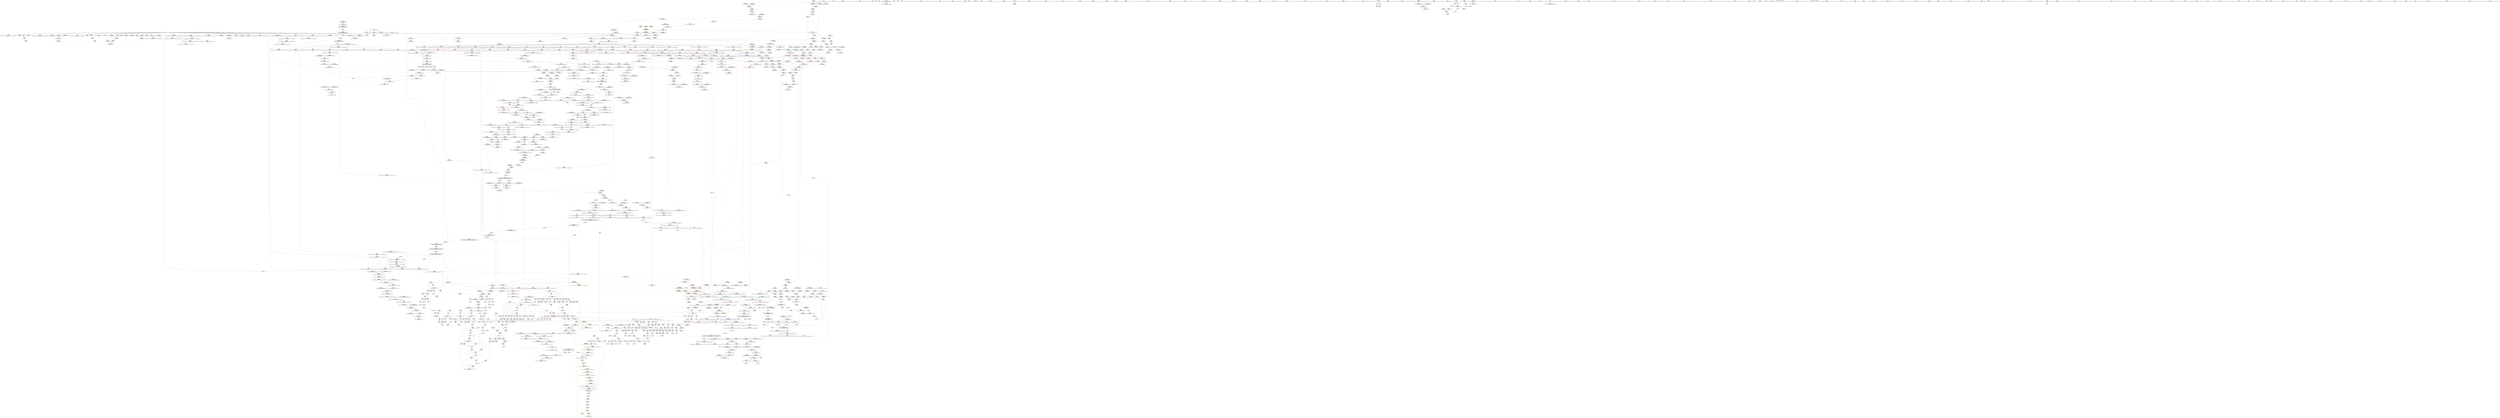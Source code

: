 digraph "SVFG" {
	label="SVFG";

	Node0x55bea8186a40 [shape=record,color=grey,label="{NodeID: 0\nNullPtr|{|<s32>91}}"];
	Node0x55bea8186a40 -> Node0x55bea81f4280[style=solid];
	Node0x55bea8186a40 -> Node0x55bea81f4380[style=solid];
	Node0x55bea8186a40 -> Node0x55bea81f4450[style=solid];
	Node0x55bea8186a40 -> Node0x55bea81f4520[style=solid];
	Node0x55bea8186a40 -> Node0x55bea81f45f0[style=solid];
	Node0x55bea8186a40 -> Node0x55bea81f46c0[style=solid];
	Node0x55bea8186a40 -> Node0x55bea81f4790[style=solid];
	Node0x55bea8186a40 -> Node0x55bea81f4860[style=solid];
	Node0x55bea8186a40 -> Node0x55bea81f4930[style=solid];
	Node0x55bea8186a40 -> Node0x55bea81f4a00[style=solid];
	Node0x55bea8186a40 -> Node0x55bea81f4ad0[style=solid];
	Node0x55bea8186a40 -> Node0x55bea81f4ba0[style=solid];
	Node0x55bea8186a40 -> Node0x55bea81f4c70[style=solid];
	Node0x55bea8186a40 -> Node0x55bea81f4d40[style=solid];
	Node0x55bea8186a40 -> Node0x55bea81f4e10[style=solid];
	Node0x55bea8186a40 -> Node0x55bea81f4ee0[style=solid];
	Node0x55bea8186a40 -> Node0x55bea81f4fb0[style=solid];
	Node0x55bea8186a40 -> Node0x55bea81f5080[style=solid];
	Node0x55bea8186a40 -> Node0x55bea81f5150[style=solid];
	Node0x55bea8186a40 -> Node0x55bea81f5220[style=solid];
	Node0x55bea8186a40 -> Node0x55bea81f52f0[style=solid];
	Node0x55bea8186a40 -> Node0x55bea81f53c0[style=solid];
	Node0x55bea8186a40 -> Node0x55bea81f5490[style=solid];
	Node0x55bea8186a40 -> Node0x55bea81f5560[style=solid];
	Node0x55bea8186a40 -> Node0x55bea8201370[style=solid];
	Node0x55bea8186a40 -> Node0x55bea8223a90[style=solid];
	Node0x55bea8186a40 -> Node0x55bea8223b60[style=solid];
	Node0x55bea8186a40 -> Node0x55bea8223c30[style=solid];
	Node0x55bea8186a40 -> Node0x55bea8225a40[style=solid];
	Node0x55bea8186a40 -> Node0x55bea82424b0[style=solid];
	Node0x55bea8186a40 -> Node0x55bea8215720[style=solid];
	Node0x55bea8186a40 -> Node0x55bea8216f20[style=solid];
	Node0x55bea8186a40:s32 -> Node0x55bea8326d90[style=solid,color=red];
	Node0x55bea81fa600 [shape=record,color=red,label="{NodeID: 775\n950\<--947\nthis1\<--this.addr\n_ZN9__gnu_cxx13new_allocatorIiED2Ev\n}"];
	Node0x55bea8212ea0 [shape=record,color=grey,label="{NodeID: 1550\n1785 = Binary(1784, 598, )\n}"];
	Node0x55bea8212ea0 -> Node0x55bea822a0f0[style=solid];
	Node0x55bea81f1000 [shape=record,color=black,label="{NodeID: 443\n1686\<--1671\n\<--agg.tmp3\n_ZSt4copyISt13move_iteratorIPiES1_ET0_T_S4_S3_\n}"];
	Node0x55bea81f1000 -> Node0x55bea8209470[style=solid];
	Node0x55bea8325c70 [shape=record,color=black,label="{NodeID: 2325\n893 = PHI(873, )\n1st arg _ZNSt16allocator_traitsISaIiEE10deallocateERS0_Pim }"];
	Node0x55bea8325c70 -> Node0x55bea8224ba0[style=solid];
	Node0x55bea81e4eb0 [shape=record,color=green,label="{NodeID: 111\n832\<--833\n__first.addr\<--__first.addr_field_insensitive\n_ZSt8_DestroyIPiEvT_S1_\n}"];
	Node0x55bea81e4eb0 -> Node0x55bea8211400[style=solid];
	Node0x55bea81e4eb0 -> Node0x55bea8224450[style=solid];
	Node0x55bea8200030 [shape=record,color=red,label="{NodeID: 886\n1790\<--1773\n\<--__result.addr\n_ZNSt11__copy_moveILb1ELb1ESt26random_access_iterator_tagE8__copy_mIiEEPT_PKS3_S6_S4_\n}"];
	Node0x55bea8200030 -> Node0x55bea81f1680[style=solid];
	Node0x55bea82a1720 [shape=record,color=black,label="{NodeID: 1661\nMR_48V_2 = PHI(MR_48V_3, MR_48V_1, )\npts\{1360000 \}\n|{<s0>8|<s1>8}}"];
	Node0x55bea82a1720:s0 -> Node0x55bea8294990[style=dashed,color=blue];
	Node0x55bea82a1720:s1 -> Node0x55bea829da90[style=dashed,color=blue];
	Node0x55bea8206b00 [shape=record,color=purple,label="{NodeID: 554\n1141\<--1140\n_M_impl35\<--\n_ZNSt6vectorIiSaIiEE17_M_realloc_insertIJRKiEEEvN9__gnu_cxx17__normal_iteratorIPiS1_EEDpOT_\n}"];
	Node0x55bea81e9620 [shape=record,color=green,label="{NodeID: 222\n1577\<--1578\n_ZNSt13move_iteratorIPiEC2ES0_\<--_ZNSt13move_iteratorIPiEC2ES0__field_insensitive\n}"];
	Node0x55bea82253c0 [shape=record,color=blue,label="{NodeID: 997\n1000\<--978\ncoerce.dive\<--__position.coerce\n_ZNSt6vectorIiSaIiEE17_M_realloc_insertIJRKiEEEvN9__gnu_cxx17__normal_iteratorIPiS1_EEDpOT_\n|{|<s2>48}}"];
	Node0x55bea82253c0 -> Node0x55bea81fbcc0[style=dashed];
	Node0x55bea82253c0 -> Node0x55bea81fbd90[style=dashed];
	Node0x55bea82253c0:s2 -> Node0x55bea82933d0[style=dashed,color=red];
	Node0x55bea820c530 [shape=record,color=red,label="{NodeID: 665\n423\<--145\n\<--x\n_Z5solvei\n}"];
	Node0x55bea820c530 -> Node0x55bea82152a0[style=solid];
	Node0x55bea81f76e0 [shape=record,color=black,label="{NodeID: 333\n417\<--416\nconv120\<--\n_Z5solvei\n}"];
	Node0x55bea81f76e0 -> Node0x55bea8243b90[style=solid];
	Node0x55bea831c810 [shape=record,color=black,label="{NodeID: 2215\n1055 = PHI(1367, )\n}"];
	Node0x55bea831c810 -> Node0x55bea81fbd90[style=solid];
	Node0x55bea81e10f0 [shape=record,color=green,label="{NodeID: 1\n7\<--1\n__dso_handle\<--dummyObj\nGlob }"];
	Node0x55bea81fa6d0 [shape=record,color=red,label="{NodeID: 776\n965\<--956\n\<--__a.addr\n_ZNSt16allocator_traitsISaIiEE9constructIiJRKiEEEvRS0_PT_DpOT0_\n}"];
	Node0x55bea81fa6d0 -> Node0x55bea81f9690[style=solid];
	Node0x55bea8213020 [shape=record,color=grey,label="{NodeID: 1551\n331 = Binary(325, 330, )\n}"];
	Node0x55bea8213020 -> Node0x55bea8216920[style=solid];
	Node0x55bea81f10d0 [shape=record,color=black,label="{NodeID: 444\n1659\<--1693\n_ZSt4copyISt13move_iteratorIPiES1_ET0_T_S4_S3__ret\<--call6\n_ZSt4copyISt13move_iteratorIPiES1_ET0_T_S4_S3_\n|{<s0>104}}"];
	Node0x55bea81f10d0:s0 -> Node0x55bea831b550[style=solid,color=blue];
	Node0x55bea8325d80 [shape=record,color=black,label="{NodeID: 2326\n894 = PHI(874, )\n2nd arg _ZNSt16allocator_traitsISaIiEE10deallocateERS0_Pim }"];
	Node0x55bea8325d80 -> Node0x55bea8224c70[style=solid];
	Node0x55bea81e4f80 [shape=record,color=green,label="{NodeID: 112\n834\<--835\n__last.addr\<--__last.addr_field_insensitive\n_ZSt8_DestroyIPiEvT_S1_\n}"];
	Node0x55bea81e4f80 -> Node0x55bea82114d0[style=solid];
	Node0x55bea81e4f80 -> Node0x55bea8224520[style=solid];
	Node0x55bea8200100 [shape=record,color=red,label="{NodeID: 887\n1800\<--1773\n\<--__result.addr\n_ZNSt11__copy_moveILb1ELb1ESt26random_access_iterator_tagE8__copy_mIiEEPT_PKS3_S6_S4_\n}"];
	Node0x55bea8200100 -> Node0x55bea8209d60[style=solid];
	Node0x55bea82a1c20 [shape=record,color=black,label="{NodeID: 1662\nMR_50V_3 = PHI(MR_50V_4, MR_50V_2, )\npts\{1360001 \}\n|{<s0>8|<s1>8}}"];
	Node0x55bea82a1c20:s0 -> Node0x55bea8294e90[style=dashed,color=blue];
	Node0x55bea82a1c20:s1 -> Node0x55bea829df90[style=dashed,color=blue];
	Node0x55bea8206bd0 [shape=record,color=purple,label="{NodeID: 555\n1142\<--1140\n_M_start36\<--\n_ZNSt6vectorIiSaIiEE17_M_realloc_insertIJRKiEEEvN9__gnu_cxx17__normal_iteratorIPiS1_EEDpOT_\n}"];
	Node0x55bea8206bd0 -> Node0x55bea82260c0[style=solid];
	Node0x55bea81e9720 [shape=record,color=green,label="{NodeID: 223\n1586\<--1587\n__first\<--__first_field_insensitive\n_ZSt18uninitialized_copyISt13move_iteratorIPiES1_ET0_T_S4_S3_\n}"];
	Node0x55bea81e9720 -> Node0x55bea81f0570[style=solid];
	Node0x55bea81e9720 -> Node0x55bea8208290[style=solid];
	Node0x55bea8225490 [shape=record,color=blue,label="{NodeID: 998\n982\<--977\nthis.addr\<--this\n_ZNSt6vectorIiSaIiEE17_M_realloc_insertIJRKiEEEvN9__gnu_cxx17__normal_iteratorIPiS1_EEDpOT_\n}"];
	Node0x55bea8225490 -> Node0x55bea81fa940[style=dashed];
	Node0x55bea820c600 [shape=record,color=red,label="{NodeID: 666\n443\<--145\n\<--x\n_Z5solvei\n}"];
	Node0x55bea820c600 -> Node0x55bea8217520[style=solid];
	Node0x55bea81f77b0 [shape=record,color=black,label="{NodeID: 334\n430\<--429\nidxprom127\<--\n_Z5solvei\n}"];
	Node0x55bea831c950 [shape=record,color=black,label="{NodeID: 2216\n1063 = PHI(778, )\n|{<s0>57}}"];
	Node0x55bea831c950:s0 -> Node0x55bea8322360[style=solid,color=red];
	Node0x55bea81e1180 [shape=record,color=green,label="{NodeID: 2\n9\<--1\n\<--dummyObj\nCan only get source location for instruction, argument, global var or function.}"];
	Node0x55bea81fa7a0 [shape=record,color=red,label="{NodeID: 777\n967\<--958\n\<--__p.addr\n_ZNSt16allocator_traitsISaIiEE9constructIiJRKiEEEvRS0_PT_DpOT0_\n|{<s0>45}}"];
	Node0x55bea81fa7a0:s0 -> Node0x55bea83264d0[style=solid,color=red];
	Node0x55bea82131a0 [shape=record,color=grey,label="{NodeID: 1552\n1795 = Binary(598, 1794, )\n}"];
	Node0x55bea81f11a0 [shape=record,color=black,label="{NodeID: 445\n1697\<--1718\n_ZSt14__copy_move_a2ILb1EPiS0_ET1_T0_S2_S1__ret\<--call3\n_ZSt14__copy_move_a2ILb1EPiS0_ET1_T0_S2_S1_\n|{<s0>109}}"];
	Node0x55bea81f11a0:s0 -> Node0x55bea831b910[style=solid,color=blue];
	Node0x55bea8325e90 [shape=record,color=black,label="{NodeID: 2327\n1269 = PHI(980, )\n0th arg _ZN9__gnu_cxxmiIPiSt6vectorIiSaIiEEEENS_17__normal_iteratorIT_T0_E15difference_typeERKS8_SB_ }"];
	Node0x55bea8325e90 -> Node0x55bea8226c20[style=solid];
	Node0x55bea81e5050 [shape=record,color=green,label="{NodeID: 113\n841\<--842\n_ZNSt12_Destroy_auxILb1EE9__destroyIPiEEvT_S3_\<--_ZNSt12_Destroy_auxILb1EE9__destroyIPiEEvT_S3__field_insensitive\n}"];
	Node0x55bea82001d0 [shape=record,color=red,label="{NodeID: 888\n1787\<--1775\n\<--_Num\n_ZNSt11__copy_moveILb1ELb1ESt26random_access_iterator_tagE8__copy_mIiEEPT_PKS3_S6_S4_\n}"];
	Node0x55bea82001d0 -> Node0x55bea8216aa0[style=solid];
	Node0x55bea82a2120 [shape=record,color=black,label="{NodeID: 1663\nMR_52V_2 = PHI(MR_52V_3, MR_52V_1, )\npts\{1360002 \}\n|{<s0>8|<s1>8}}"];
	Node0x55bea82a2120:s0 -> Node0x55bea8295390[style=dashed,color=blue];
	Node0x55bea82a2120:s1 -> Node0x55bea829e490[style=dashed,color=blue];
	Node0x55bea8206ca0 [shape=record,color=purple,label="{NodeID: 556\n1146\<--1145\n_M_impl37\<--\n_ZNSt6vectorIiSaIiEE17_M_realloc_insertIJRKiEEEvN9__gnu_cxx17__normal_iteratorIPiS1_EEDpOT_\n}"];
	Node0x55bea81e97f0 [shape=record,color=green,label="{NodeID: 224\n1588\<--1589\n__last\<--__last_field_insensitive\n_ZSt18uninitialized_copyISt13move_iteratorIPiES1_ET0_T_S4_S3_\n}"];
	Node0x55bea81e97f0 -> Node0x55bea81f0640[style=solid];
	Node0x55bea81e97f0 -> Node0x55bea8208360[style=solid];
	Node0x55bea8225560 [shape=record,color=blue,label="{NodeID: 999\n984\<--979\n__args.addr\<--__args\n_ZNSt6vectorIiSaIiEE17_M_realloc_insertIJRKiEEEvN9__gnu_cxx17__normal_iteratorIPiS1_EEDpOT_\n}"];
	Node0x55bea8225560 -> Node0x55bea81faa10[style=dashed];
	Node0x55bea820c6d0 [shape=record,color=red,label="{NodeID: 667\n422\<--147\n\<--y\n_Z5solvei\n}"];
	Node0x55bea820c6d0 -> Node0x55bea82152a0[style=solid];
	Node0x55bea81f7880 [shape=record,color=black,label="{NodeID: 335\n433\<--432\nconv129\<--\n_Z5solvei\n}"];
	Node0x55bea81f7880 -> Node0x55bea8244490[style=solid];
	Node0x55bea831ca90 [shape=record,color=black,label="{NodeID: 2217\n1064 = PHI(1326, )\n}"];
	Node0x55bea831ca90 -> Node0x55bea8225cb0[style=solid];
	Node0x55bea81e1840 [shape=record,color=green,label="{NodeID: 3\n15\<--1\n.str\<--dummyObj\nGlob }"];
	Node0x55bea81fa870 [shape=record,color=red,label="{NodeID: 778\n968\<--960\n\<--__args.addr\n_ZNSt16allocator_traitsISaIiEE9constructIiJRKiEEEvRS0_PT_DpOT0_\n|{<s0>44}}"];
	Node0x55bea81fa870:s0 -> Node0x55bea8324400[style=solid,color=red];
	Node0x55bea8213320 [shape=record,color=grey,label="{NodeID: 1553\n325 = Binary(77, 324, )\n}"];
	Node0x55bea8213320 -> Node0x55bea8213020[style=solid];
	Node0x55bea81f1270 [shape=record,color=black,label="{NodeID: 446\n1722\<--1731\n_ZSt12__miter_baseIPiEDTcl12__miter_basecldtfp_4baseEEESt13move_iteratorIT_E_ret\<--call1\n_ZSt12__miter_baseIPiEDTcl12__miter_basecldtfp_4baseEEESt13move_iteratorIT_E\n|{<s0>106|<s1>108}}"];
	Node0x55bea81f1270:s0 -> Node0x55bea831b690[style=solid,color=blue];
	Node0x55bea81f1270:s1 -> Node0x55bea831b7d0[style=solid,color=blue];
	Node0x55bea8325fd0 [shape=record,color=black,label="{NodeID: 2328\n1270 = PHI(990, )\n1st arg _ZN9__gnu_cxxmiIPiSt6vectorIiSaIiEEEENS_17__normal_iteratorIT_T0_E15difference_typeERKS8_SB_ }"];
	Node0x55bea8325fd0 -> Node0x55bea8226cf0[style=solid];
	Node0x55bea81e9c60 [shape=record,color=green,label="{NodeID: 114\n847\<--848\n.addr\<--.addr_field_insensitive\n_ZNSt12_Destroy_auxILb1EE9__destroyIPiEEvT_S3_\n}"];
	Node0x55bea81e9c60 -> Node0x55bea82245f0[style=solid];
	Node0x55bea82002a0 [shape=record,color=red,label="{NodeID: 889\n1794\<--1775\n\<--_Num\n_ZNSt11__copy_moveILb1ELb1ESt26random_access_iterator_tagE8__copy_mIiEEPT_PKS3_S6_S4_\n}"];
	Node0x55bea82002a0 -> Node0x55bea82131a0[style=solid];
	Node0x55bea82a2620 [shape=record,color=black,label="{NodeID: 1664\nMR_67V_2 = PHI(MR_67V_3, MR_67V_1, )\npts\{5310000 \}\n}"];
	Node0x55bea8206d70 [shape=record,color=purple,label="{NodeID: 557\n1147\<--1145\n_M_finish38\<--\n_ZNSt6vectorIiSaIiEE17_M_realloc_insertIJRKiEEEvN9__gnu_cxx17__normal_iteratorIPiS1_EEDpOT_\n}"];
	Node0x55bea8206d70 -> Node0x55bea8226190[style=solid];
	Node0x55bea81e98c0 [shape=record,color=green,label="{NodeID: 225\n1590\<--1591\n__result.addr\<--__result.addr_field_insensitive\n_ZSt18uninitialized_copyISt13move_iteratorIPiES1_ET0_T_S4_S3_\n}"];
	Node0x55bea81e98c0 -> Node0x55bea81ff0c0[style=solid];
	Node0x55bea81e98c0 -> Node0x55bea8228bd0[style=solid];
	Node0x55bea8225630 [shape=record,color=blue,label="{NodeID: 1000\n986\<--1006\n__len\<--call\n_ZNSt6vectorIiSaIiEE17_M_realloc_insertIJRKiEEEvN9__gnu_cxx17__normal_iteratorIPiS1_EEDpOT_\n}"];
	Node0x55bea8225630 -> Node0x55bea81faae0[style=dashed];
	Node0x55bea8225630 -> Node0x55bea81fabb0[style=dashed];
	Node0x55bea8225630 -> Node0x55bea81fac80[style=dashed];
	Node0x55bea820c7a0 [shape=record,color=red,label="{NodeID: 668\n426\<--147\n\<--y\n_Z5solvei\n}"];
	Node0x55bea820c7a0 -> Node0x55bea8215420[style=solid];
	Node0x55bea81f7950 [shape=record,color=black,label="{NodeID: 336\n450\<--449\nidxprom138\<--\n_Z5solvei\n}"];
	Node0x55bea831cbd0 [shape=record,color=black,label="{NodeID: 2218\n1074 = PHI()\n}"];
	Node0x55bea81e18d0 [shape=record,color=green,label="{NodeID: 4\n17\<--1\n.str.1\<--dummyObj\nGlob }"];
	Node0x55bea81fa940 [shape=record,color=red,label="{NodeID: 779\n1004\<--982\nthis1\<--this.addr\n_ZNSt6vectorIiSaIiEE17_M_realloc_insertIJRKiEEEvN9__gnu_cxx17__normal_iteratorIPiS1_EEDpOT_\n|{|<s19>46|<s20>47}}"];
	Node0x55bea81fa940 -> Node0x55bea81f9760[style=solid];
	Node0x55bea81fa940 -> Node0x55bea81f9830[style=solid];
	Node0x55bea81fa940 -> Node0x55bea81f9900[style=solid];
	Node0x55bea81fa940 -> Node0x55bea81f99d0[style=solid];
	Node0x55bea81fa940 -> Node0x55bea81f9aa0[style=solid];
	Node0x55bea81fa940 -> Node0x55bea81f9b70[style=solid];
	Node0x55bea81fa940 -> Node0x55bea81f9c40[style=solid];
	Node0x55bea81fa940 -> Node0x55bea81f9d10[style=solid];
	Node0x55bea81fa940 -> Node0x55bea81f9de0[style=solid];
	Node0x55bea81fa940 -> Node0x55bea81f9eb0[style=solid];
	Node0x55bea81fa940 -> Node0x55bea81f9f80[style=solid];
	Node0x55bea81fa940 -> Node0x55bea81ee010[style=solid];
	Node0x55bea81fa940 -> Node0x55bea81ee0e0[style=solid];
	Node0x55bea81fa940 -> Node0x55bea81ee1b0[style=solid];
	Node0x55bea81fa940 -> Node0x55bea81ee280[style=solid];
	Node0x55bea81fa940 -> Node0x55bea81ee350[style=solid];
	Node0x55bea81fa940 -> Node0x55bea81ee420[style=solid];
	Node0x55bea81fa940 -> Node0x55bea81ee4f0[style=solid];
	Node0x55bea81fa940 -> Node0x55bea81ee5c0[style=solid];
	Node0x55bea81fa940:s19 -> Node0x55bea83247b0[style=solid,color=red];
	Node0x55bea81fa940:s20 -> Node0x55bea831f720[style=solid,color=red];
	Node0x55bea82134a0 [shape=record,color=grey,label="{NodeID: 1554\n284 = Binary(283, 80, )\n}"];
	Node0x55bea82134a0 -> Node0x55bea8221fc0[style=solid];
	Node0x55bea81f1340 [shape=record,color=black,label="{NodeID: 447\n1735\<--1754\n_ZSt13__copy_move_aILb1EPiS0_ET1_T0_S2_S1__ret\<--call\n_ZSt13__copy_move_aILb1EPiS0_ET1_T0_S2_S1_\n|{<s0>113}}"];
	Node0x55bea81f1340:s0 -> Node0x55bea831e850[style=solid,color=blue];
	Node0x55bea8326110 [shape=record,color=black,label="{NodeID: 2329\n1478 = PHI(1317, )\n0th arg _ZNSt16allocator_traitsISaIiEE8allocateERS0_m }"];
	Node0x55bea8326110 -> Node0x55bea8228070[style=solid];
	Node0x55bea81e9d30 [shape=record,color=green,label="{NodeID: 115\n849\<--850\n.addr1\<--.addr1_field_insensitive\n_ZNSt12_Destroy_auxILb1EE9__destroyIPiEEvT_S3_\n}"];
	Node0x55bea81e9d30 -> Node0x55bea82246c0[style=solid];
	Node0x55bea8200370 [shape=record,color=red,label="{NodeID: 890\n1801\<--1775\n\<--_Num\n_ZNSt11__copy_moveILb1ELb1ESt26random_access_iterator_tagE8__copy_mIiEEPT_PKS3_S6_S4_\n}"];
	Node0x55bea82a2b20 [shape=record,color=black,label="{NodeID: 1665\nMR_42V_3 = PHI(MR_42V_4, MR_42V_2, )\npts\{1518 \}\n|{<s0>8}}"];
	Node0x55bea82a2b20:s0 -> Node0x55bea829d590[style=dashed,color=blue];
	Node0x55bea8206e40 [shape=record,color=purple,label="{NodeID: 558\n1153\<--1152\n_M_impl40\<--\n_ZNSt6vectorIiSaIiEE17_M_realloc_insertIJRKiEEEvN9__gnu_cxx17__normal_iteratorIPiS1_EEDpOT_\n}"];
	Node0x55bea81e9990 [shape=record,color=green,label="{NodeID: 226\n1592\<--1593\n__assignable\<--__assignable_field_insensitive\n_ZSt18uninitialized_copyISt13move_iteratorIPiES1_ET0_T_S4_S3_\n}"];
	Node0x55bea81e9990 -> Node0x55bea8228ca0[style=solid];
	Node0x55bea8225700 [shape=record,color=blue,label="{NodeID: 1001\n1013\<--1010\ncoerce.dive3\<--call2\n_ZNSt6vectorIiSaIiEE17_M_realloc_insertIJRKiEEEvN9__gnu_cxx17__normal_iteratorIPiS1_EEDpOT_\n|{|<s2>48}}"];
	Node0x55bea8225700 -> Node0x55bea81fbcc0[style=dashed];
	Node0x55bea8225700 -> Node0x55bea81fbd90[style=dashed];
	Node0x55bea8225700:s2 -> Node0x55bea82933d0[style=dashed,color=red];
	Node0x55bea82abb10 [shape=record,color=yellow,style=double,label="{NodeID: 1776\n48V_1 = ENCHI(MR_48V_0)\npts\{1360000 \}\nFun[_ZNKSt6vectorIiSaIiEE4sizeEv]}"];
	Node0x55bea82abb10 -> Node0x55bea8210150[style=dashed];
	Node0x55bea820c870 [shape=record,color=red,label="{NodeID: 669\n429\<--147\n\<--y\n_Z5solvei\n}"];
	Node0x55bea820c870 -> Node0x55bea81f77b0[style=solid];
	Node0x55bea81f7a20 [shape=record,color=black,label="{NodeID: 337\n453\<--452\nconv140\<--\n_Z5solvei\n}"];
	Node0x55bea81f7a20 -> Node0x55bea8211b20[style=solid];
	Node0x55bea831cca0 [shape=record,color=black,label="{NodeID: 2219\n1203 = PHI(1207, )\n}"];
	Node0x55bea831cca0 -> Node0x55bea81fc750[style=solid];
	Node0x55bea81e1960 [shape=record,color=green,label="{NodeID: 5\n19\<--1\n.str.2\<--dummyObj\nGlob }"];
	Node0x55bea81faa10 [shape=record,color=red,label="{NodeID: 780\n1033\<--984\n\<--__args.addr\n_ZNSt6vectorIiSaIiEE17_M_realloc_insertIJRKiEEEvN9__gnu_cxx17__normal_iteratorIPiS1_EEDpOT_\n|{<s0>50}}"];
	Node0x55bea81faa10:s0 -> Node0x55bea8324400[style=solid,color=red];
	Node0x55bea8213620 [shape=record,color=grey,label="{NodeID: 1555\n257 = Binary(256, 80, )\n}"];
	Node0x55bea8213620 -> Node0x55bea8221c80[style=solid];
	Node0x55bea81f1410 [shape=record,color=black,label="{NodeID: 448\n1758\<--1763\n_ZSt12__niter_baseIPiET_S1__ret\<--\n_ZSt12__niter_baseIPiET_S1_\n|{<s0>110|<s1>111|<s2>112}}"];
	Node0x55bea81f1410:s0 -> Node0x55bea831ba50[style=solid,color=blue];
	Node0x55bea81f1410:s1 -> Node0x55bea831bb90[style=solid,color=blue];
	Node0x55bea81f1410:s2 -> Node0x55bea831e710[style=solid,color=blue];
	Node0x55bea8326250 [shape=record,color=black,label="{NodeID: 2330\n1479 = PHI(1318, )\n1st arg _ZNSt16allocator_traitsISaIiEE8allocateERS0_m }"];
	Node0x55bea8326250 -> Node0x55bea8228140[style=solid];
	Node0x55bea81e9e00 [shape=record,color=green,label="{NodeID: 116\n858\<--859\nthis.addr\<--this.addr_field_insensitive\n_ZNSt12_Vector_baseIiSaIiEE13_M_deallocateEPim\n}"];
	Node0x55bea81e9e00 -> Node0x55bea82115a0[style=solid];
	Node0x55bea81e9e00 -> Node0x55bea8224790[style=solid];
	Node0x55bea8200440 [shape=record,color=red,label="{NodeID: 891\n1814\<--1811\n\<--__it.addr\n_ZSt12__miter_baseIPiET_S1_\n}"];
	Node0x55bea8200440 -> Node0x55bea81f18f0[style=solid];
	Node0x55bea82a3020 [shape=record,color=black,label="{NodeID: 1666\nMR_28V_4 = PHI(MR_28V_5, MR_28V_3, )\npts\{144 \}\n}"];
	Node0x55bea82a3020 -> Node0x55bea820c050[style=dashed];
	Node0x55bea82a3020 -> Node0x55bea820c120[style=dashed];
	Node0x55bea82a3020 -> Node0x55bea820c1f0[style=dashed];
	Node0x55bea82a3020 -> Node0x55bea820c2c0[style=dashed];
	Node0x55bea82a3020 -> Node0x55bea8221fc0[style=dashed];
	Node0x55bea8206f10 [shape=record,color=purple,label="{NodeID: 559\n1154\<--1152\n_M_end_of_storage41\<--\n_ZNSt6vectorIiSaIiEE17_M_realloc_insertIJRKiEEEvN9__gnu_cxx17__normal_iteratorIPiS1_EEDpOT_\n}"];
	Node0x55bea8206f10 -> Node0x55bea8226260[style=solid];
	Node0x55bea81e9a60 [shape=record,color=green,label="{NodeID: 227\n1594\<--1595\nagg.tmp\<--agg.tmp_field_insensitive\n_ZSt18uninitialized_copyISt13move_iteratorIPiES1_ET0_T_S4_S3_\n}"];
	Node0x55bea81e9a60 -> Node0x55bea81f0710[style=solid];
	Node0x55bea81e9a60 -> Node0x55bea8208430[style=solid];
	Node0x55bea82257d0 [shape=record,color=blue,label="{NodeID: 1002\n988\<--1015\n__elems_before\<--call4\n_ZNSt6vectorIiSaIiEE17_M_realloc_insertIJRKiEEEvN9__gnu_cxx17__normal_iteratorIPiS1_EEDpOT_\n}"];
	Node0x55bea82257d0 -> Node0x55bea81fad50[style=dashed];
	Node0x55bea82257d0 -> Node0x55bea81fae20[style=dashed];
	Node0x55bea82abbf0 [shape=record,color=yellow,style=double,label="{NodeID: 1777\n50V_1 = ENCHI(MR_50V_0)\npts\{1360001 \}\nFun[_ZNKSt6vectorIiSaIiEE4sizeEv]}"];
	Node0x55bea82abbf0 -> Node0x55bea8210080[style=dashed];
	Node0x55bea820c940 [shape=record,color=red,label="{NodeID: 670\n439\<--147\n\<--y\n_Z5solvei\n}"];
	Node0x55bea820c940 -> Node0x55bea82176a0[style=solid];
	Node0x55bea81f7af0 [shape=record,color=black,label="{NodeID: 338\n472\<--471\nidxprom151\<--\n_Z5solvei\n}"];
	Node0x55bea831ce10 [shape=record,color=black,label="{NodeID: 2220\n1232 = PHI(1393, )\n}"];
	Node0x55bea831ce10 -> Node0x55bea82149a0[style=solid];
	Node0x55bea81e19f0 [shape=record,color=green,label="{NodeID: 6\n21\<--1\n.str.3\<--dummyObj\nGlob }"];
	Node0x55bea81faae0 [shape=record,color=red,label="{NodeID: 781\n1020\<--986\n\<--__len\n_ZNSt6vectorIiSaIiEE17_M_realloc_insertIJRKiEEEvN9__gnu_cxx17__normal_iteratorIPiS1_EEDpOT_\n|{<s0>49}}"];
	Node0x55bea81faae0:s0 -> Node0x55bea8320c30[style=solid,color=red];
	Node0x55bea82137a0 [shape=record,color=grey,label="{NodeID: 1556\n207 = Binary(206, 80, )\n}"];
	Node0x55bea82137a0 -> Node0x55bea8201fd0[style=solid];
	Node0x55bea81f14e0 [shape=record,color=black,label="{NodeID: 449\n1782\<--1780\nsub.ptr.lhs.cast\<--\n_ZNSt11__copy_moveILb1ELb1ESt26random_access_iterator_tagE8__copy_mIiEEPT_PKS3_S6_S4_\n}"];
	Node0x55bea81f14e0 -> Node0x55bea8212d20[style=solid];
	Node0x55bea8326390 [shape=record,color=black,label="{NodeID: 2331\n1186 = PHI(966, )\n0th arg _ZN9__gnu_cxx13new_allocatorIiE9constructIiJRKiEEEvPT_DpOT0_ }"];
	Node0x55bea8326390 -> Node0x55bea8226400[style=solid];
	Node0x55bea81e9ed0 [shape=record,color=green,label="{NodeID: 117\n860\<--861\n__p.addr\<--__p.addr_field_insensitive\n_ZNSt12_Vector_baseIiSaIiEE13_M_deallocateEPim\n}"];
	Node0x55bea81e9ed0 -> Node0x55bea8211670[style=solid];
	Node0x55bea81e9ed0 -> Node0x55bea8211740[style=solid];
	Node0x55bea81e9ed0 -> Node0x55bea8224860[style=solid];
	Node0x55bea8200510 [shape=record,color=red,label="{NodeID: 892\n1821\<--1818\nthis1\<--this.addr\n_ZNKSt13move_iteratorIPiE4baseEv\n}"];
	Node0x55bea8200510 -> Node0x55bea8209880[style=solid];
	Node0x55bea82a3520 [shape=record,color=black,label="{NodeID: 1667\nMR_44V_3 = PHI(MR_44V_4, MR_44V_1, )\npts\{120000 \}\n|{|<s18>27}}"];
	Node0x55bea82a3520 -> Node0x55bea820e5b0[style=dashed];
	Node0x55bea82a3520 -> Node0x55bea820e750[style=dashed];
	Node0x55bea82a3520 -> Node0x55bea820e8f0[style=dashed];
	Node0x55bea82a3520 -> Node0x55bea820e9c0[style=dashed];
	Node0x55bea82a3520 -> Node0x55bea820ea90[style=dashed];
	Node0x55bea82a3520 -> Node0x55bea820eb60[style=dashed];
	Node0x55bea82a3520 -> Node0x55bea820ec30[style=dashed];
	Node0x55bea82a3520 -> Node0x55bea820ed00[style=dashed];
	Node0x55bea82a3520 -> Node0x55bea820edd0[style=dashed];
	Node0x55bea82a3520 -> Node0x55bea820eea0[style=dashed];
	Node0x55bea82a3520 -> Node0x55bea820ef70[style=dashed];
	Node0x55bea82a3520 -> Node0x55bea820f040[style=dashed];
	Node0x55bea82a3520 -> Node0x55bea820f110[style=dashed];
	Node0x55bea82a3520 -> Node0x55bea820f1e0[style=dashed];
	Node0x55bea82a3520 -> Node0x55bea820f2b0[style=dashed];
	Node0x55bea82a3520 -> Node0x55bea820f380[style=dashed];
	Node0x55bea82a3520 -> Node0x55bea820f6c0[style=dashed];
	Node0x55bea82a3520 -> Node0x55bea8221ef0[style=dashed];
	Node0x55bea82a3520:s18 -> Node0x55bea82a0790[style=dashed,color=blue];
	Node0x55bea8206fe0 [shape=record,color=purple,label="{NodeID: 560\n1182\<--1170\ncoerce.dive\<--retval\n_ZNSt6vectorIiSaIiEE3endEv\n}"];
	Node0x55bea8206fe0 -> Node0x55bea81fc410[style=solid];
	Node0x55bea81e9b30 [shape=record,color=green,label="{NodeID: 228\n1596\<--1597\nagg.tmp2\<--agg.tmp2_field_insensitive\n_ZSt18uninitialized_copyISt13move_iteratorIPiES1_ET0_T_S4_S3_\n}"];
	Node0x55bea81e9b30 -> Node0x55bea81f07e0[style=solid];
	Node0x55bea81e9b30 -> Node0x55bea8208500[style=solid];
	Node0x55bea82258a0 [shape=record,color=blue,label="{NodeID: 1003\n992\<--1021\n__new_start\<--call5\n_ZNSt6vectorIiSaIiEE17_M_realloc_insertIJRKiEEEvN9__gnu_cxx17__normal_iteratorIPiS1_EEDpOT_\n}"];
	Node0x55bea82258a0 -> Node0x55bea81faef0[style=dashed];
	Node0x55bea82258a0 -> Node0x55bea81fafc0[style=dashed];
	Node0x55bea82258a0 -> Node0x55bea81fb090[style=dashed];
	Node0x55bea82258a0 -> Node0x55bea81fb160[style=dashed];
	Node0x55bea82258a0 -> Node0x55bea81fb230[style=dashed];
	Node0x55bea82258a0 -> Node0x55bea81fb300[style=dashed];
	Node0x55bea82258a0 -> Node0x55bea81fb3d0[style=dashed];
	Node0x55bea82258a0 -> Node0x55bea81fb4a0[style=dashed];
	Node0x55bea82abcd0 [shape=record,color=yellow,style=double,label="{NodeID: 1778\n42V_1 = ENCHI(MR_42V_0)\npts\{1518 \}\nFun[_ZNSt20__uninitialized_copyILb1EE13__uninit_copyISt13move_iteratorIPiES3_EET0_T_S6_S5_]|{<s0>104}}"];
	Node0x55bea82abcd0:s0 -> Node0x55bea82b2a70[style=dashed,color=red];
	Node0x55bea820ca10 [shape=record,color=red,label="{NodeID: 671\n438\<--149\n\<--z\n_Z5solvei\n}"];
	Node0x55bea820ca10 -> Node0x55bea82176a0[style=solid];
	Node0x55bea81f7bc0 [shape=record,color=black,label="{NodeID: 339\n475\<--474\nidxprom153\<--\n_Z5solvei\n}"];
	Node0x55bea831cf50 [shape=record,color=black,label="{NodeID: 2221\n1235 = PHI(580, )\n}"];
	Node0x55bea831cf50 -> Node0x55bea82149a0[style=solid];
	Node0x55bea81e1ab0 [shape=record,color=green,label="{NodeID: 7\n23\<--1\nstdin\<--dummyObj\nGlob }"];
	Node0x55bea81fabb0 [shape=record,color=red,label="{NodeID: 782\n1104\<--986\n\<--__len\n_ZNSt6vectorIiSaIiEE17_M_realloc_insertIJRKiEEEvN9__gnu_cxx17__normal_iteratorIPiS1_EEDpOT_\n|{<s0>63}}"];
	Node0x55bea81fabb0:s0 -> Node0x55bea8327a70[style=solid,color=red];
	Node0x55bea8213920 [shape=record,color=grey,label="{NodeID: 1557\n202 = Binary(201, 80, )\n}"];
	Node0x55bea8213920 -> Node0x55bea8201f00[style=solid];
	Node0x55bea81f15b0 [shape=record,color=black,label="{NodeID: 450\n1783\<--1781\nsub.ptr.rhs.cast\<--\n_ZNSt11__copy_moveILb1ELb1ESt26random_access_iterator_tagE8__copy_mIiEEPT_PKS3_S6_S4_\n}"];
	Node0x55bea81f15b0 -> Node0x55bea8212d20[style=solid];
	Node0x55bea83264d0 [shape=record,color=black,label="{NodeID: 2332\n1187 = PHI(967, )\n1st arg _ZN9__gnu_cxx13new_allocatorIiE9constructIiJRKiEEEvPT_DpOT0_ }"];
	Node0x55bea83264d0 -> Node0x55bea82264d0[style=solid];
	Node0x55bea81e9fa0 [shape=record,color=green,label="{NodeID: 118\n862\<--863\n__n.addr\<--__n.addr_field_insensitive\n_ZNSt12_Vector_baseIiSaIiEE13_M_deallocateEPim\n}"];
	Node0x55bea81e9fa0 -> Node0x55bea8211810[style=solid];
	Node0x55bea81e9fa0 -> Node0x55bea8224930[style=solid];
	Node0x55bea82005e0 [shape=record,color=red,label="{NodeID: 893\n1823\<--1822\n\<--_M_current\n_ZNKSt13move_iteratorIPiE4baseEv\n}"];
	Node0x55bea82005e0 -> Node0x55bea81f19c0[style=solid];
	Node0x55bea82070b0 [shape=record,color=purple,label="{NodeID: 561\n1177\<--1176\n_M_impl\<--\n_ZNSt6vectorIiSaIiEE3endEv\n}"];
	Node0x55bea81f2030 [shape=record,color=green,label="{NodeID: 229\n1617\<--1618\n_ZNSt20__uninitialized_copyILb1EE13__uninit_copyISt13move_iteratorIPiES3_EET0_T_S6_S5_\<--_ZNSt20__uninitialized_copyILb1EE13__uninit_copyISt13move_iteratorIPiES3_EET0_T_S6_S5__field_insensitive\n}"];
	Node0x55bea8225970 [shape=record,color=blue,label="{NodeID: 1004\n994\<--1025\n__new_finish\<--\n_ZNSt6vectorIiSaIiEE17_M_realloc_insertIJRKiEEEvN9__gnu_cxx17__normal_iteratorIPiS1_EEDpOT_\n}"];
	Node0x55bea8225970 -> Node0x55bea81fb710[style=dashed];
	Node0x55bea8225970 -> Node0x55bea81fb7e0[style=dashed];
	Node0x55bea8225970 -> Node0x55bea8225a40[style=dashed];
	Node0x55bea820cae0 [shape=record,color=red,label="{NodeID: 672\n442\<--149\n\<--z\n_Z5solvei\n}"];
	Node0x55bea820cae0 -> Node0x55bea8217520[style=solid];
	Node0x55bea81f7c90 [shape=record,color=black,label="{NodeID: 340\n512\<--511\n\<--this1\n_ZNSt6vectorIiSaIiEEC2Ev\n|{<s0>14}}"];
	Node0x55bea81f7c90:s0 -> Node0x55bea83269d0[style=solid,color=red];
	Node0x55bea831d090 [shape=record,color=black,label="{NodeID: 2222\n1245 = PHI(580, )\n}"];
	Node0x55bea831d090 -> Node0x55bea8215120[style=solid];
	Node0x55bea81e1b70 [shape=record,color=green,label="{NodeID: 8\n24\<--1\n.str.4\<--dummyObj\nGlob }"];
	Node0x55bea81fac80 [shape=record,color=red,label="{NodeID: 783\n1150\<--986\n\<--__len\n_ZNSt6vectorIiSaIiEE17_M_realloc_insertIJRKiEEEvN9__gnu_cxx17__normal_iteratorIPiS1_EEDpOT_\n}"];
	Node0x55bea8213aa0 [shape=record,color=grey,label="{NodeID: 1558\n1286 = Binary(1285, 598, )\n}"];
	Node0x55bea8213aa0 -> Node0x55bea81ef050[style=solid];
	Node0x55bea81f1680 [shape=record,color=black,label="{NodeID: 451\n1791\<--1790\n\<--\n_ZNSt11__copy_moveILb1ELb1ESt26random_access_iterator_tagE8__copy_mIiEEPT_PKS3_S6_S4_\n}"];
	Node0x55bea81f1680 -> Node0x55bea82096e0[style=solid];
	Node0x55bea8326610 [shape=record,color=black,label="{NodeID: 2333\n1188 = PHI(969, )\n2nd arg _ZN9__gnu_cxx13new_allocatorIiE9constructIiJRKiEEEvPT_DpOT0_ }"];
	Node0x55bea8326610 -> Node0x55bea82265a0[style=solid];
	Node0x55bea81ea070 [shape=record,color=green,label="{NodeID: 119\n876\<--877\n_ZNSt16allocator_traitsISaIiEE10deallocateERS0_Pim\<--_ZNSt16allocator_traitsISaIiEE10deallocateERS0_Pim_field_insensitive\n}"];
	Node0x55bea82006b0 [shape=record,color=red,label="{NodeID: 894\n1834\<--1828\nthis1\<--this.addr\n_ZNSt13move_iteratorIPiEC2ES0_\n}"];
	Node0x55bea82006b0 -> Node0x55bea8209950[style=solid];
	Node0x55bea8207180 [shape=record,color=purple,label="{NodeID: 562\n1178\<--1176\n_M_finish\<--\n_ZNSt6vectorIiSaIiEE3endEv\n|{<s0>69}}"];
	Node0x55bea8207180:s0 -> Node0x55bea8324f20[style=solid,color=red];
	Node0x55bea81f20f0 [shape=record,color=green,label="{NodeID: 230\n1629\<--1630\n__first\<--__first_field_insensitive\n_ZNSt20__uninitialized_copyILb1EE13__uninit_copyISt13move_iteratorIPiES3_EET0_T_S6_S5_\n}"];
	Node0x55bea81f20f0 -> Node0x55bea81f0980[style=solid];
	Node0x55bea81f20f0 -> Node0x55bea8208910[style=solid];
	Node0x55bea8225a40 [shape=record,color=blue, style = dotted,label="{NodeID: 1005\n994\<--3\n__new_finish\<--dummyVal\n_ZNSt6vectorIiSaIiEE17_M_realloc_insertIJRKiEEEvN9__gnu_cxx17__normal_iteratorIPiS1_EEDpOT_\n}"];
	Node0x55bea8225a40 -> Node0x55bea81fb710[style=dashed];
	Node0x55bea8225a40 -> Node0x55bea81fb7e0[style=dashed];
	Node0x55bea8225a40 -> Node0x55bea8225b10[style=dashed];
	Node0x55bea820cbb0 [shape=record,color=red,label="{NodeID: 673\n446\<--149\n\<--z\n_Z5solvei\n}"];
	Node0x55bea820cbb0 -> Node0x55bea82173a0[style=solid];
	Node0x55bea81f7d60 [shape=record,color=black,label="{NodeID: 341\n535\<--534\n\<--this1\n_ZNSt6vectorIiSaIiEE9push_backERKi\n}"];
	Node0x55bea81f7d60 -> Node0x55bea8203ff0[style=solid];
	Node0x55bea81f7d60 -> Node0x55bea82040c0[style=solid];
	Node0x55bea831d1d0 [shape=record,color=black,label="{NodeID: 2223\n1246 = PHI(580, )\n}"];
	Node0x55bea831d1d0 -> Node0x55bea8226a80[style=solid];
	Node0x55bea81e1c30 [shape=record,color=green,label="{NodeID: 9\n26\<--1\n.str.5\<--dummyObj\nGlob }"];
	Node0x55bea81fad50 [shape=record,color=red,label="{NodeID: 784\n1031\<--988\n\<--__elems_before\n_ZNSt6vectorIiSaIiEE17_M_realloc_insertIJRKiEEEvN9__gnu_cxx17__normal_iteratorIPiS1_EEDpOT_\n}"];
	Node0x55bea8213c20 [shape=record,color=grey,label="{NodeID: 1559\n1285 = Binary(1283, 1284, )\n}"];
	Node0x55bea8213c20 -> Node0x55bea8213aa0[style=solid];
	Node0x55bea81f1750 [shape=record,color=black,label="{NodeID: 452\n1793\<--1792\n\<--\n_ZNSt11__copy_moveILb1ELb1ESt26random_access_iterator_tagE8__copy_mIiEEPT_PKS3_S6_S4_\n}"];
	Node0x55bea81f1750 -> Node0x55bea82097b0[style=solid];
	Node0x55bea8326750 [shape=record,color=black,label="{NodeID: 2334\n1376 = PHI(1080, )\n0th arg _ZNSt16allocator_traitsISaIiEE7destroyIiEEvRS0_PT_ }"];
	Node0x55bea8326750 -> Node0x55bea82275e0[style=solid];
	Node0x55bea81ea140 [shape=record,color=green,label="{NodeID: 120\n882\<--883\nthis.addr\<--this.addr_field_insensitive\n_ZNSt12_Vector_baseIiSaIiEE12_Vector_implD2Ev\n}"];
	Node0x55bea81ea140 -> Node0x55bea81fa050[style=solid];
	Node0x55bea81ea140 -> Node0x55bea8224a00[style=solid];
	Node0x55bea8200780 [shape=record,color=red,label="{NodeID: 895\n1836\<--1830\n\<--__i.addr\n_ZNSt13move_iteratorIPiEC2ES0_\n}"];
	Node0x55bea8200780 -> Node0x55bea822a5d0[style=solid];
	Node0x55bea8207250 [shape=record,color=purple,label="{NodeID: 563\n1300\<--1290\ncoerce.dive\<--retval\n_ZNSt6vectorIiSaIiEE5beginEv\n}"];
	Node0x55bea8207250 -> Node0x55bea81fd2b0[style=solid];
	Node0x55bea81f21c0 [shape=record,color=green,label="{NodeID: 231\n1631\<--1632\n__last\<--__last_field_insensitive\n_ZNSt20__uninitialized_copyILb1EE13__uninit_copyISt13move_iteratorIPiES3_EET0_T_S6_S5_\n}"];
	Node0x55bea81f21c0 -> Node0x55bea81f0a50[style=solid];
	Node0x55bea81f21c0 -> Node0x55bea82089e0[style=solid];
	Node0x55bea8225b10 [shape=record,color=blue,label="{NodeID: 1006\n994\<--1048\n__new_finish\<--call11\n_ZNSt6vectorIiSaIiEE17_M_realloc_insertIJRKiEEEvN9__gnu_cxx17__normal_iteratorIPiS1_EEDpOT_\n}"];
	Node0x55bea8225b10 -> Node0x55bea81fb570[style=dashed];
	Node0x55bea8225b10 -> Node0x55bea8225be0[style=dashed];
	Node0x55bea820cc80 [shape=record,color=red,label="{NodeID: 674\n449\<--149\n\<--z\n_Z5solvei\n}"];
	Node0x55bea820cc80 -> Node0x55bea81f7950[style=solid];
	Node0x55bea81f7e30 [shape=record,color=black,label="{NodeID: 342\n539\<--534\n\<--this1\n_ZNSt6vectorIiSaIiEE9push_backERKi\n}"];
	Node0x55bea81f7e30 -> Node0x55bea8204190[style=solid];
	Node0x55bea81f7e30 -> Node0x55bea8204260[style=solid];
	Node0x55bea831d310 [shape=record,color=black,label="{NodeID: 2224\n1248 = PHI(1409, )\n}"];
	Node0x55bea831d310 -> Node0x55bea81fcdd0[style=solid];
	Node0x55bea81e1cf0 [shape=record,color=green,label="{NodeID: 10\n28\<--1\nstdout\<--dummyObj\nGlob }"];
	Node0x55bea81fae20 [shape=record,color=red,label="{NodeID: 785\n1082\<--988\n\<--__elems_before\n_ZNSt6vectorIiSaIiEE17_M_realloc_insertIJRKiEEEvN9__gnu_cxx17__normal_iteratorIPiS1_EEDpOT_\n}"];
	Node0x55bea8213da0 [shape=record,color=grey,label="{NodeID: 1560\n110 = Binary(77, 109, )\n}"];
	Node0x55bea8213da0 -> Node0x55bea8214220[style=solid];
	Node0x55bea81f1820 [shape=record,color=black,label="{NodeID: 453\n1765\<--1802\n_ZNSt11__copy_moveILb1ELb1ESt26random_access_iterator_tagE8__copy_mIiEEPT_PKS3_S6_S4__ret\<--add.ptr\n_ZNSt11__copy_moveILb1ELb1ESt26random_access_iterator_tagE8__copy_mIiEEPT_PKS3_S6_S4_\n|{<s0>116}}"];
	Node0x55bea81f1820:s0 -> Node0x55bea831ec10[style=solid,color=blue];
	Node0x55bea8326890 [shape=record,color=black,label="{NodeID: 2335\n1377 = PHI(1083, )\n1st arg _ZNSt16allocator_traitsISaIiEE7destroyIiEEvRS0_PT_ }"];
	Node0x55bea8326890 -> Node0x55bea82276b0[style=solid];
	Node0x55bea81ea210 [shape=record,color=green,label="{NodeID: 121\n888\<--889\n_ZNSaIiED2Ev\<--_ZNSaIiED2Ev_field_insensitive\n}"];
	Node0x55bea8200850 [shape=record,color=red,label="{NodeID: 896\n1848\<--1842\nthis1\<--this.addr\n_ZN9__gnu_cxx13new_allocatorIiE7destroyIiEEvPT_\n}"];
	Node0x55bea82a4920 [shape=record,color=black,label="{NodeID: 1671\nMR_18V_3 = PHI(MR_18V_5, MR_18V_2, )\npts\{132 \}\n}"];
	Node0x55bea82a4920 -> Node0x55bea820b5c0[style=dashed];
	Node0x55bea82a4920 -> Node0x55bea820b690[style=dashed];
	Node0x55bea82a4920 -> Node0x55bea820b760[style=dashed];
	Node0x55bea82a4920 -> Node0x55bea820b830[style=dashed];
	Node0x55bea82a4920 -> Node0x55bea8201f00[style=dashed];
	Node0x55bea82a4920 -> Node0x55bea82a4920[style=dashed];
	Node0x55bea8207320 [shape=record,color=purple,label="{NodeID: 564\n1297\<--1296\n_M_impl\<--\n_ZNSt6vectorIiSaIiEE5beginEv\n}"];
	Node0x55bea81f2290 [shape=record,color=green,label="{NodeID: 232\n1633\<--1634\n__result.addr\<--__result.addr_field_insensitive\n_ZNSt20__uninitialized_copyILb1EE13__uninit_copyISt13move_iteratorIPiES3_EET0_T_S6_S5_\n}"];
	Node0x55bea81f2290 -> Node0x55bea81ff330[style=solid];
	Node0x55bea81f2290 -> Node0x55bea82290b0[style=solid];
	Node0x55bea8225be0 [shape=record,color=blue,label="{NodeID: 1007\n994\<--1053\n__new_finish\<--incdec.ptr\n_ZNSt6vectorIiSaIiEE17_M_realloc_insertIJRKiEEEvN9__gnu_cxx17__normal_iteratorIPiS1_EEDpOT_\n}"];
	Node0x55bea8225be0 -> Node0x55bea81fb640[style=dashed];
	Node0x55bea8225be0 -> Node0x55bea81fb710[style=dashed];
	Node0x55bea8225be0 -> Node0x55bea81fb7e0[style=dashed];
	Node0x55bea8225be0 -> Node0x55bea8225cb0[style=dashed];
	Node0x55bea820cd50 [shape=record,color=red,label="{NodeID: 675\n289\<--151\n\<--i50\n_Z5solvei\n}"];
	Node0x55bea820cd50 -> Node0x55bea8215ba0[style=solid];
	Node0x55bea81f7f00 [shape=record,color=black,label="{NodeID: 343\n545\<--534\n\<--this1\n_ZNSt6vectorIiSaIiEE9push_backERKi\n}"];
	Node0x55bea81f7f00 -> Node0x55bea8204330[style=solid];
	Node0x55bea831d450 [shape=record,color=black,label="{NodeID: 2225\n1255 = PHI(580, )\n}"];
	Node0x55bea831d450 -> Node0x55bea8217fa0[style=solid];
	Node0x55bea81e1df0 [shape=record,color=green,label="{NodeID: 11\n29\<--1\n.str.6\<--dummyObj\nGlob }"];
	Node0x55bea81faef0 [shape=record,color=red,label="{NodeID: 786\n1025\<--992\n\<--__new_start\n_ZNSt6vectorIiSaIiEE17_M_realloc_insertIJRKiEEEvN9__gnu_cxx17__normal_iteratorIPiS1_EEDpOT_\n}"];
	Node0x55bea81faef0 -> Node0x55bea8225970[style=solid];
	Node0x55bea8213f20 [shape=record,color=grey,label="{NodeID: 1561\n115 = Binary(114, 116, )\n}"];
	Node0x55bea8213f20 -> Node0x55bea8201880[style=solid];
	Node0x55bea81f18f0 [shape=record,color=black,label="{NodeID: 454\n1809\<--1814\n_ZSt12__miter_baseIPiET_S1__ret\<--\n_ZSt12__miter_baseIPiET_S1_\n|{<s0>115}}"];
	Node0x55bea81f18f0:s0 -> Node0x55bea831ead0[style=solid,color=blue];
	Node0x55bea83269d0 [shape=record,color=black,label="{NodeID: 2336\n702 = PHI(512, )\n0th arg _ZNSt12_Vector_baseIiSaIiEEC2Ev }"];
	Node0x55bea83269d0 -> Node0x55bea82238f0[style=solid];
	Node0x55bea81ea310 [shape=record,color=green,label="{NodeID: 122\n895\<--896\n__a.addr\<--__a.addr_field_insensitive\n_ZNSt16allocator_traitsISaIiEE10deallocateERS0_Pim\n}"];
	Node0x55bea81ea310 -> Node0x55bea81fa120[style=solid];
	Node0x55bea81ea310 -> Node0x55bea8224ad0[style=solid];
	Node0x55bea8200920 [shape=record,color=red,label="{NodeID: 897\n1859\<--1858\ndummyVal\<--offset_0\n_ZSt22__uninitialized_copy_aISt13move_iteratorIPiES1_iET0_T_S4_S3_RSaIT1_E\n}"];
	Node0x55bea8200920 -> Node0x55bea82287c0[style=solid];
	Node0x55bea82a4e20 [shape=record,color=black,label="{NodeID: 1672\nMR_20V_3 = PHI(MR_20V_4, MR_20V_2, )\npts\{134 \}\n}"];
	Node0x55bea82a4e20 -> Node0x55bea820b900[style=dashed];
	Node0x55bea82a4e20 -> Node0x55bea820b9d0[style=dashed];
	Node0x55bea82a4e20 -> Node0x55bea820baa0[style=dashed];
	Node0x55bea82a4e20 -> Node0x55bea8201fd0[style=dashed];
	Node0x55bea82073f0 [shape=record,color=purple,label="{NodeID: 565\n1298\<--1296\n_M_start\<--\n_ZNSt6vectorIiSaIiEE5beginEv\n|{<s0>82}}"];
	Node0x55bea82073f0:s0 -> Node0x55bea8324f20[style=solid,color=red];
	Node0x55bea81f2360 [shape=record,color=green,label="{NodeID: 233\n1635\<--1636\nagg.tmp\<--agg.tmp_field_insensitive\n_ZNSt20__uninitialized_copyILb1EE13__uninit_copyISt13move_iteratorIPiES3_EET0_T_S6_S5_\n}"];
	Node0x55bea81f2360 -> Node0x55bea81f0b20[style=solid];
	Node0x55bea81f2360 -> Node0x55bea8208ab0[style=solid];
	Node0x55bea8225cb0 [shape=record,color=blue,label="{NodeID: 1008\n994\<--1064\n__new_finish\<--call16\n_ZNSt6vectorIiSaIiEE17_M_realloc_insertIJRKiEEEvN9__gnu_cxx17__normal_iteratorIPiS1_EEDpOT_\n}"];
	Node0x55bea8225cb0 -> Node0x55bea81fb8b0[style=dashed];
	Node0x55bea820ce20 [shape=record,color=red,label="{NodeID: 676\n293\<--151\n\<--i50\n_Z5solvei\n}"];
	Node0x55bea820ce20 -> Node0x55bea81f65d0[style=solid];
	Node0x55bea81f7fd0 [shape=record,color=black,label="{NodeID: 344\n548\<--534\n\<--this1\n_ZNSt6vectorIiSaIiEE9push_backERKi\n}"];
	Node0x55bea81f7fd0 -> Node0x55bea8204400[style=solid];
	Node0x55bea81f7fd0 -> Node0x55bea82044d0[style=solid];
	Node0x55bea831d590 [shape=record,color=black,label="{NodeID: 2226\n1259 = PHI(1393, )\n}"];
	Node0x55bea831d590 -> Node0x55bea8217ca0[style=solid];
	Node0x55bea81e1f50 [shape=record,color=green,label="{NodeID: 12\n32\<--1\n\<--dummyObj\nCan only get source location for instruction, argument, global var or function.}"];
	Node0x55bea81fafc0 [shape=record,color=red,label="{NodeID: 787\n1030\<--992\n\<--__new_start\n_ZNSt6vectorIiSaIiEE17_M_realloc_insertIJRKiEEEvN9__gnu_cxx17__normal_iteratorIPiS1_EEDpOT_\n}"];
	Node0x55bea81fafc0 -> Node0x55bea8209af0[style=solid];
	Node0x55bea82140a0 [shape=record,color=grey,label="{NodeID: 1562\n112 = Binary(111, 80, )\n}"];
	Node0x55bea82140a0 -> Node0x55bea81f5c10[style=solid];
	Node0x55bea81f19c0 [shape=record,color=black,label="{NodeID: 455\n1816\<--1823\n_ZNKSt13move_iteratorIPiE4baseEv_ret\<--\n_ZNKSt13move_iteratorIPiE4baseEv\n|{<s0>114}}"];
	Node0x55bea81f19c0:s0 -> Node0x55bea831e990[style=solid,color=blue];
	Node0x55bea8326b10 [shape=record,color=black,label="{NodeID: 2337\n1494 = PHI(1487, )\n0th arg _ZN9__gnu_cxx13new_allocatorIiE8allocateEmPKv }"];
	Node0x55bea8326b10 -> Node0x55bea8228210[style=solid];
	Node0x55bea81ea3e0 [shape=record,color=green,label="{NodeID: 123\n897\<--898\n__p.addr\<--__p.addr_field_insensitive\n_ZNSt16allocator_traitsISaIiEE10deallocateERS0_Pim\n}"];
	Node0x55bea81ea3e0 -> Node0x55bea81fa1f0[style=solid];
	Node0x55bea81ea3e0 -> Node0x55bea8224ba0[style=solid];
	Node0x55bea82009f0 [shape=record,color=red,label="{NodeID: 898\n1862\<--1861\ndummyVal\<--offset_0\n_ZSt22__uninitialized_copy_aISt13move_iteratorIPiES1_iET0_T_S4_S3_RSaIT1_E\n}"];
	Node0x55bea82009f0 -> Node0x55bea8228890[style=solid];
	Node0x55bea82074c0 [shape=record,color=purple,label="{NodeID: 566\n1316\<--1312\n_M_impl\<--this1\n_ZNSt12_Vector_baseIiSaIiEE11_M_allocateEm\n}"];
	Node0x55bea82074c0 -> Node0x55bea81ef2c0[style=solid];
	Node0x55bea81f2430 [shape=record,color=green,label="{NodeID: 234\n1637\<--1638\nagg.tmp2\<--agg.tmp2_field_insensitive\n_ZNSt20__uninitialized_copyILb1EE13__uninit_copyISt13move_iteratorIPiES3_EET0_T_S6_S5_\n}"];
	Node0x55bea81f2430 -> Node0x55bea81f0bf0[style=solid];
	Node0x55bea81f2430 -> Node0x55bea8208b80[style=solid];
	Node0x55bea8225d80 [shape=record,color=blue,label="{NodeID: 1009\n996\<--1068\nexn.slot\<--\n_ZNSt6vectorIiSaIiEE17_M_realloc_insertIJRKiEEEvN9__gnu_cxx17__normal_iteratorIPiS1_EEDpOT_\n}"];
	Node0x55bea8225d80 -> Node0x55bea81fb980[style=dashed];
	Node0x55bea8225d80 -> Node0x55bea8225f20[style=dashed];
	Node0x55bea820cef0 [shape=record,color=red,label="{NodeID: 677\n303\<--151\n\<--i50\n_Z5solvei\n}"];
	Node0x55bea820cef0 -> Node0x55bea8212ba0[style=solid];
	Node0x55bea81f80a0 [shape=record,color=black,label="{NodeID: 345\n556\<--534\n\<--this1\n_ZNSt6vectorIiSaIiEE9push_backERKi\n}"];
	Node0x55bea81f80a0 -> Node0x55bea82045a0[style=solid];
	Node0x55bea81f80a0 -> Node0x55bea8204670[style=solid];
	Node0x55bea831d6d0 [shape=record,color=black,label="{NodeID: 2227\n1262 = PHI(1393, )\n}"];
	Node0x55bea831d6d0 -> Node0x55bea8242ff0[style=solid];
	Node0x55bea81e1fe0 [shape=record,color=green,label="{NodeID: 13\n69\<--1\n\<--dummyObj\nCan only get source location for instruction, argument, global var or function.}"];
	Node0x55bea81fb090 [shape=record,color=red,label="{NodeID: 788\n1045\<--992\n\<--__new_start\n_ZNSt6vectorIiSaIiEE17_M_realloc_insertIJRKiEEEvN9__gnu_cxx17__normal_iteratorIPiS1_EEDpOT_\n|{<s0>54}}"];
	Node0x55bea81fb090:s0 -> Node0x55bea83221e0[style=solid,color=red];
	Node0x55bea8214220 [shape=record,color=grey,label="{NodeID: 1563\n114 = Binary(110, 113, )\n}"];
	Node0x55bea8214220 -> Node0x55bea8213f20[style=solid];
	Node0x55bea81f1a90 [shape=record,color=purple,label="{NodeID: 456\n42\<--4\n\<--_ZStL8__ioinit\n__cxx_global_var_init\n}"];
	Node0x55bea8326c50 [shape=record,color=black,label="{NodeID: 2338\n1495 = PHI(1488, )\n1st arg _ZN9__gnu_cxx13new_allocatorIiE8allocateEmPKv }"];
	Node0x55bea8326c50 -> Node0x55bea82282e0[style=solid];
	Node0x55bea81ea4b0 [shape=record,color=green,label="{NodeID: 124\n899\<--900\n__n.addr\<--__n.addr_field_insensitive\n_ZNSt16allocator_traitsISaIiEE10deallocateERS0_Pim\n}"];
	Node0x55bea81ea4b0 -> Node0x55bea81fa2c0[style=solid];
	Node0x55bea81ea4b0 -> Node0x55bea8224c70[style=solid];
	Node0x55bea8200ac0 [shape=record,color=red,label="{NodeID: 899\n1865\<--1864\ndummyVal\<--offset_0\n_ZSt18uninitialized_copyISt13move_iteratorIPiES1_ET0_T_S4_S3_\n}"];
	Node0x55bea8200ac0 -> Node0x55bea8228d70[style=solid];
	Node0x55bea8207590 [shape=record,color=purple,label="{NodeID: 567\n1351\<--1339\ncoerce.dive\<--agg.tmp\n_ZSt34__uninitialized_move_if_noexcept_aIPiS0_SaIiEET0_T_S3_S2_RT1_\n}"];
	Node0x55bea8207590 -> Node0x55bea8227370[style=solid];
	Node0x55bea81f2500 [shape=record,color=green,label="{NodeID: 235\n1656\<--1657\n_ZSt4copyISt13move_iteratorIPiES1_ET0_T_S4_S3_\<--_ZSt4copyISt13move_iteratorIPiES1_ET0_T_S4_S3__field_insensitive\n}"];
	Node0x55bea8225e50 [shape=record,color=blue,label="{NodeID: 1010\n998\<--1070\nehselector.slot\<--\n_ZNSt6vectorIiSaIiEE17_M_realloc_insertIJRKiEEEvN9__gnu_cxx17__normal_iteratorIPiS1_EEDpOT_\n}"];
	Node0x55bea8225e50 -> Node0x55bea8225ff0[style=dashed];
	Node0x55bea820cfc0 [shape=record,color=red,label="{NodeID: 678\n320\<--151\n\<--i50\n_Z5solvei\n}"];
	Node0x55bea820cfc0 -> Node0x55bea81f6910[style=solid];
	Node0x55bea81f8170 [shape=record,color=black,label="{NodeID: 346\n547\<--546\n\<--_M_impl3\n_ZNSt6vectorIiSaIiEE9push_backERKi\n|{<s0>16}}"];
	Node0x55bea81f8170:s0 -> Node0x55bea831f9e0[style=solid,color=red];
	Node0x55bea831d810 [shape=record,color=black,label="{NodeID: 2228\n1278 = PHI(1367, )\n}"];
	Node0x55bea831d810 -> Node0x55bea81fd040[style=solid];
	Node0x55bea81e20b0 [shape=record,color=green,label="{NodeID: 14\n72\<--1\n\<--dummyObj\nCan only get source location for instruction, argument, global var or function.}"];
	Node0x55bea81fb160 [shape=record,color=red,label="{NodeID: 789\n1081\<--992\n\<--__new_start\n_ZNSt6vectorIiSaIiEE17_M_realloc_insertIJRKiEEEvN9__gnu_cxx17__normal_iteratorIPiS1_EEDpOT_\n}"];
	Node0x55bea81fb160 -> Node0x55bea8209bc0[style=solid];
	Node0x55bea82143a0 [shape=record,color=grey,label="{NodeID: 1564\n76 = Binary(77, 75, )\n}"];
	Node0x55bea82143a0 -> Node0x55bea8244010[style=solid];
	Node0x55bea81f1b60 [shape=record,color=purple,label="{NodeID: 457\n170\<--11\narrayidx\<--a\n_Z5solvei\n}"];
	Node0x55bea8326d90 [shape=record,color=black,label="{NodeID: 2339\n1496 = PHI(3, )\n2nd arg _ZN9__gnu_cxx13new_allocatorIiE8allocateEmPKv }"];
	Node0x55bea8326d90 -> Node0x55bea82283b0[style=solid];
	Node0x55bea81ea580 [shape=record,color=green,label="{NodeID: 125\n909\<--910\n_ZN9__gnu_cxx13new_allocatorIiE10deallocateEPim\<--_ZN9__gnu_cxx13new_allocatorIiE10deallocateEPim_field_insensitive\n}"];
	Node0x55bea8200b90 [shape=record,color=red,label="{NodeID: 900\n1868\<--1867\ndummyVal\<--offset_0\n_ZSt18uninitialized_copyISt13move_iteratorIPiES1_ET0_T_S4_S3_\n}"];
	Node0x55bea8200b90 -> Node0x55bea8228e40[style=solid];
	Node0x55bea8207660 [shape=record,color=purple,label="{NodeID: 568\n1359\<--1339\ncoerce.dive4\<--agg.tmp\n_ZSt34__uninitialized_move_if_noexcept_aIPiS0_SaIiEET0_T_S3_S2_RT1_\n}"];
	Node0x55bea8207660 -> Node0x55bea81fd930[style=solid];
	Node0x55bea81f2600 [shape=record,color=green,label="{NodeID: 236\n1663\<--1664\n__first\<--__first_field_insensitive\n_ZSt4copyISt13move_iteratorIPiES1_ET0_T_S4_S3_\n}"];
	Node0x55bea81f2600 -> Node0x55bea81f0d90[style=solid];
	Node0x55bea81f2600 -> Node0x55bea8208f90[style=solid];
	Node0x55bea8225f20 [shape=record,color=blue,label="{NodeID: 1011\n996\<--1089\nexn.slot\<--\n_ZNSt6vectorIiSaIiEE17_M_realloc_insertIJRKiEEEvN9__gnu_cxx17__normal_iteratorIPiS1_EEDpOT_\n}"];
	Node0x55bea8225f20 -> Node0x55bea81fba50[style=dashed];
	Node0x55bea820d090 [shape=record,color=red,label="{NodeID: 679\n335\<--151\n\<--i50\n_Z5solvei\n}"];
	Node0x55bea820d090 -> Node0x55bea81f6c50[style=solid];
	Node0x55bea81f8240 [shape=record,color=black,label="{NodeID: 347\n586\<--585\n\<--this1\n_ZNKSt6vectorIiSaIiEE4sizeEv\n}"];
	Node0x55bea81f8240 -> Node0x55bea8204810[style=solid];
	Node0x55bea81f8240 -> Node0x55bea82048e0[style=solid];
	Node0x55bea831d950 [shape=record,color=black,label="{NodeID: 2229\n1281 = PHI(1367, )\n}"];
	Node0x55bea831d950 -> Node0x55bea81fd110[style=solid];
	Node0x55bea81e21b0 [shape=record,color=green,label="{NodeID: 15\n77\<--1\n\<--dummyObj\nCan only get source location for instruction, argument, global var or function.|{<s0>46}}"];
	Node0x55bea81e21b0:s0 -> Node0x55bea83248c0[style=solid,color=red];
	Node0x55bea81fb230 [shape=record,color=red,label="{NodeID: 790\n1096\<--992\n\<--__new_start\n_ZNSt6vectorIiSaIiEE17_M_realloc_insertIJRKiEEEvN9__gnu_cxx17__normal_iteratorIPiS1_EEDpOT_\n|{<s0>62}}"];
	Node0x55bea81fb230:s0 -> Node0x55bea8320d40[style=solid,color=red];
	Node0x55bea8214520 [shape=record,color=grey,label="{NodeID: 1565\n404 = Binary(399, 403, )\n}"];
	Node0x55bea8214520 -> Node0x55bea8242a50[style=solid];
	Node0x55bea81f1c30 [shape=record,color=purple,label="{NodeID: 458\n175\<--11\narrayidx3\<--a\n_Z5solvei\n}"];
	Node0x55bea81f1c30 -> Node0x55bea820e1a0[style=solid];
	Node0x55bea8326ed0 [shape=record,color=black,label="{NodeID: 2340\n1698 = PHI(1683, )\n0th arg _ZSt14__copy_move_a2ILb1EPiS0_ET1_T0_S2_S1_ }"];
	Node0x55bea8326ed0 -> Node0x55bea8229730[style=solid];
	Node0x55bea81ea680 [shape=record,color=green,label="{NodeID: 126\n916\<--917\nthis.addr\<--this.addr_field_insensitive\n_ZN9__gnu_cxx13new_allocatorIiE10deallocateEPim\n}"];
	Node0x55bea81ea680 -> Node0x55bea81fa390[style=solid];
	Node0x55bea81ea680 -> Node0x55bea8224d40[style=solid];
	Node0x55bea8200c60 [shape=record,color=red,label="{NodeID: 901\n1871\<--1870\ndummyVal\<--offset_0\n_ZNSt20__uninitialized_copyILb1EE13__uninit_copyISt13move_iteratorIPiES3_EET0_T_S6_S5_\n}"];
	Node0x55bea8200c60 -> Node0x55bea8229180[style=solid];
	Node0x55bea82a5df0 [shape=record,color=yellow,style=double,label="{NodeID: 1676\n195V_1 = ENCHI(MR_195V_0)\npts\{997 \}\nFun[_ZNSt6vectorIiSaIiEE17_M_realloc_insertIJRKiEEEvN9__gnu_cxx17__normal_iteratorIPiS1_EEDpOT_]}"];
	Node0x55bea82a5df0 -> Node0x55bea8225d80[style=dashed];
	Node0x55bea8207730 [shape=record,color=purple,label="{NodeID: 569\n1355\<--1341\ncoerce.dive3\<--agg.tmp1\n_ZSt34__uninitialized_move_if_noexcept_aIPiS0_SaIiEET0_T_S3_S2_RT1_\n}"];
	Node0x55bea8207730 -> Node0x55bea8227440[style=solid];
	Node0x55bea81f26d0 [shape=record,color=green,label="{NodeID: 237\n1665\<--1666\n__last\<--__last_field_insensitive\n_ZSt4copyISt13move_iteratorIPiES1_ET0_T_S4_S3_\n}"];
	Node0x55bea81f26d0 -> Node0x55bea81f0e60[style=solid];
	Node0x55bea81f26d0 -> Node0x55bea8209060[style=solid];
	Node0x55bea8225ff0 [shape=record,color=blue,label="{NodeID: 1012\n998\<--1091\nehselector.slot\<--\n_ZNSt6vectorIiSaIiEE17_M_realloc_insertIJRKiEEEvN9__gnu_cxx17__normal_iteratorIPiS1_EEDpOT_\n}"];
	Node0x55bea8225ff0 -> Node0x55bea81fbb20[style=dashed];
	Node0x55bea820d160 [shape=record,color=red,label="{NodeID: 680\n354\<--151\n\<--i50\n_Z5solvei\n}"];
	Node0x55bea820d160 -> Node0x55bea81f6ec0[style=solid];
	Node0x55bea81f8310 [shape=record,color=black,label="{NodeID: 348\n590\<--585\n\<--this1\n_ZNKSt6vectorIiSaIiEE4sizeEv\n}"];
	Node0x55bea81f8310 -> Node0x55bea82049b0[style=solid];
	Node0x55bea81f8310 -> Node0x55bea8204a80[style=solid];
	Node0x55bea831da90 [shape=record,color=black,label="{NodeID: 2230\n1319 = PHI(1477, )\n}"];
	Node0x55bea831da90 -> Node0x55bea82424b0[style=solid];
	Node0x55bea81e22b0 [shape=record,color=green,label="{NodeID: 16\n80\<--1\n\<--dummyObj\nCan only get source location for instruction, argument, global var or function.}"];
	Node0x55bea81fb300 [shape=record,color=red,label="{NodeID: 791\n1103\<--992\n\<--__new_start\n_ZNSt6vectorIiSaIiEE17_M_realloc_insertIJRKiEEEvN9__gnu_cxx17__normal_iteratorIPiS1_EEDpOT_\n|{<s0>63}}"];
	Node0x55bea81fb300:s0 -> Node0x55bea8327790[style=solid,color=red];
	Node0x55bea82146a0 [shape=record,color=grey,label="{NodeID: 1566\n217 = Binary(215, 216, )\n}"];
	Node0x55bea82146a0 -> Node0x55bea81f60f0[style=solid];
	Node0x55bea81f1d00 [shape=record,color=purple,label="{NodeID: 459\n197\<--11\narrayidx12\<--a\n_Z5solvei\n}"];
	Node0x55bea81f1d00 -> Node0x55bea820e340[style=solid];
	Node0x55bea8327010 [shape=record,color=black,label="{NodeID: 2341\n1699 = PHI(1691, )\n1st arg _ZSt14__copy_move_a2ILb1EPiS0_ET1_T0_S2_S1_ }"];
	Node0x55bea8327010 -> Node0x55bea8229800[style=solid];
	Node0x55bea81ea750 [shape=record,color=green,label="{NodeID: 127\n918\<--919\n__p.addr\<--__p.addr_field_insensitive\n_ZN9__gnu_cxx13new_allocatorIiE10deallocateEPim\n}"];
	Node0x55bea81ea750 -> Node0x55bea81fa460[style=solid];
	Node0x55bea81ea750 -> Node0x55bea8224e10[style=solid];
	Node0x55bea8200d30 [shape=record,color=red,label="{NodeID: 902\n1874\<--1873\ndummyVal\<--offset_0\n_ZNSt20__uninitialized_copyILb1EE13__uninit_copyISt13move_iteratorIPiES3_EET0_T_S6_S5_\n}"];
	Node0x55bea8200d30 -> Node0x55bea8229250[style=solid];
	Node0x55bea82a5ed0 [shape=record,color=yellow,style=double,label="{NodeID: 1677\n197V_1 = ENCHI(MR_197V_0)\npts\{999 \}\nFun[_ZNSt6vectorIiSaIiEE17_M_realloc_insertIJRKiEEEvN9__gnu_cxx17__normal_iteratorIPiS1_EEDpOT_]}"];
	Node0x55bea82a5ed0 -> Node0x55bea8225e50[style=dashed];
	Node0x55bea8207800 [shape=record,color=purple,label="{NodeID: 570\n1361\<--1341\ncoerce.dive5\<--agg.tmp1\n_ZSt34__uninitialized_move_if_noexcept_aIPiS0_SaIiEET0_T_S3_S2_RT1_\n}"];
	Node0x55bea8207800 -> Node0x55bea81fda00[style=solid];
	Node0x55bea81f27a0 [shape=record,color=green,label="{NodeID: 238\n1667\<--1668\n__result.addr\<--__result.addr_field_insensitive\n_ZSt4copyISt13move_iteratorIPiES1_ET0_T_S4_S3_\n}"];
	Node0x55bea81f27a0 -> Node0x55bea81ff5a0[style=solid];
	Node0x55bea81f27a0 -> Node0x55bea82294c0[style=solid];
	Node0x55bea82260c0 [shape=record,color=blue,label="{NodeID: 1013\n1142\<--1139\n_M_start36\<--\n_ZNSt6vectorIiSaIiEE17_M_realloc_insertIJRKiEEEvN9__gnu_cxx17__normal_iteratorIPiS1_EEDpOT_\n|{<s0>18}}"];
	Node0x55bea82260c0:s0 -> Node0x55bea82a1720[style=dashed,color=blue];
	Node0x55bea820d230 [shape=record,color=red,label="{NodeID: 681\n365\<--151\n\<--i50\n_Z5solvei\n}"];
	Node0x55bea820d230 -> Node0x55bea81f7060[style=solid];
	Node0x55bea81f83e0 [shape=record,color=black,label="{NodeID: 349\n594\<--589\nsub.ptr.lhs.cast\<--\n_ZNKSt6vectorIiSaIiEE4sizeEv\n}"];
	Node0x55bea81f83e0 -> Node0x55bea8243e90[style=solid];
	Node0x55bea831dbd0 [shape=record,color=black,label="{NodeID: 2231\n1348 = PHI(1568, )\n}"];
	Node0x55bea831dbd0 -> Node0x55bea8227370[style=solid];
	Node0x55bea81e23b0 [shape=record,color=green,label="{NodeID: 17\n85\<--1\n\<--dummyObj\nCan only get source location for instruction, argument, global var or function.}"];
	Node0x55bea81fb3d0 [shape=record,color=red,label="{NodeID: 792\n1139\<--992\n\<--__new_start\n_ZNSt6vectorIiSaIiEE17_M_realloc_insertIJRKiEEEvN9__gnu_cxx17__normal_iteratorIPiS1_EEDpOT_\n}"];
	Node0x55bea81fb3d0 -> Node0x55bea82260c0[style=solid];
	Node0x55bea8214820 [shape=record,color=grey,label="{NodeID: 1567\n214 = Binary(213, 77, )\n}"];
	Node0x55bea8214820 -> Node0x55bea8214ca0[style=solid];
	Node0x55bea81f1dd0 [shape=record,color=purple,label="{NodeID: 460\n235\<--11\narrayidx27\<--a\n_Z5solvei\n}"];
	Node0x55bea81f1dd0 -> Node0x55bea820e410[style=solid];
	Node0x55bea8327150 [shape=record,color=black,label="{NodeID: 2342\n1700 = PHI(1692, )\n2nd arg _ZSt14__copy_move_a2ILb1EPiS0_ET1_T0_S2_S1_ }"];
	Node0x55bea8327150 -> Node0x55bea82298d0[style=solid];
	Node0x55bea81ea820 [shape=record,color=green,label="{NodeID: 128\n920\<--921\n.addr\<--.addr_field_insensitive\n_ZN9__gnu_cxx13new_allocatorIiE10deallocateEPim\n}"];
	Node0x55bea81ea820 -> Node0x55bea8224ee0[style=solid];
	Node0x55bea8200e00 [shape=record,color=red,label="{NodeID: 903\n1877\<--1876\ndummyVal\<--offset_0\n_ZSt4copyISt13move_iteratorIPiES1_ET0_T_S4_S3_\n}"];
	Node0x55bea8200e00 -> Node0x55bea8229590[style=solid];
	Node0x55bea82a5fb0 [shape=record,color=yellow,style=double,label="{NodeID: 1678\n42V_1 = ENCHI(MR_42V_0)\npts\{1518 \}\nFun[_ZNSt6vectorIiSaIiEE17_M_realloc_insertIJRKiEEEvN9__gnu_cxx17__normal_iteratorIPiS1_EEDpOT_]|{<s0>51}}"];
	Node0x55bea82a5fb0:s0 -> Node0x55bea82a7e70[style=dashed,color=red];
	Node0x55bea82078d0 [shape=record,color=purple,label="{NodeID: 571\n1373\<--1372\n_M_current\<--this1\n_ZNK9__gnu_cxx17__normal_iteratorIPiSt6vectorIiSaIiEEE4baseEv\n}"];
	Node0x55bea82078d0 -> Node0x55bea81ef530[style=solid];
	Node0x55bea81f2870 [shape=record,color=green,label="{NodeID: 239\n1669\<--1670\nagg.tmp\<--agg.tmp_field_insensitive\n_ZSt4copyISt13move_iteratorIPiES1_ET0_T_S4_S3_\n}"];
	Node0x55bea81f2870 -> Node0x55bea81f0f30[style=solid];
	Node0x55bea81f2870 -> Node0x55bea8209130[style=solid];
	Node0x55bea8226190 [shape=record,color=blue,label="{NodeID: 1014\n1147\<--1144\n_M_finish38\<--\n_ZNSt6vectorIiSaIiEE17_M_realloc_insertIJRKiEEEvN9__gnu_cxx17__normal_iteratorIPiS1_EEDpOT_\n|{<s0>18}}"];
	Node0x55bea8226190:s0 -> Node0x55bea82a1c20[style=dashed,color=blue];
	Node0x55bea820d300 [shape=record,color=red,label="{NodeID: 682\n379\<--151\n\<--i50\n_Z5solvei\n}"];
	Node0x55bea820d300 -> Node0x55bea81f7200[style=solid];
	Node0x55bea81f84b0 [shape=record,color=black,label="{NodeID: 350\n595\<--593\nsub.ptr.rhs.cast\<--\n_ZNKSt6vectorIiSaIiEE4sizeEv\n}"];
	Node0x55bea81f84b0 -> Node0x55bea8243e90[style=solid];
	Node0x55bea831dd10 [shape=record,color=black,label="{NodeID: 2232\n1354 = PHI(1568, )\n}"];
	Node0x55bea831dd10 -> Node0x55bea8227440[style=solid];
	Node0x55bea81e24b0 [shape=record,color=green,label="{NodeID: 18\n89\<--1\n\<--dummyObj\nCan only get source location for instruction, argument, global var or function.}"];
	Node0x55bea81fb4a0 [shape=record,color=red,label="{NodeID: 793\n1149\<--992\n\<--__new_start\n_ZNSt6vectorIiSaIiEE17_M_realloc_insertIJRKiEEEvN9__gnu_cxx17__normal_iteratorIPiS1_EEDpOT_\n}"];
	Node0x55bea81fb4a0 -> Node0x55bea8209c90[style=solid];
	Node0x55bea82149a0 [shape=record,color=grey,label="{NodeID: 1568\n1236 = Binary(1232, 1235, )\n}"];
	Node0x55bea82149a0 -> Node0x55bea82179a0[style=solid];
	Node0x55bea81f1ea0 [shape=record,color=purple,label="{NodeID: 461\n241\<--11\narrayidx31\<--a\n_Z5solvei\n|{<s0>8}}"];
	Node0x55bea81f1ea0:s0 -> Node0x55bea8322b60[style=solid,color=red];
	Node0x55bea8327290 [shape=record,color=black,label="{NodeID: 2343\n1169 = PHI(534, )\n0th arg _ZNSt6vectorIiSaIiEE3endEv }"];
	Node0x55bea8327290 -> Node0x55bea8226330[style=solid];
	Node0x55bea81ea8f0 [shape=record,color=green,label="{NodeID: 129\n929\<--930\n_ZdlPv\<--_ZdlPv_field_insensitive\n}"];
	Node0x55bea8200ed0 [shape=record,color=red,label="{NodeID: 904\n1880\<--1879\ndummyVal\<--offset_0\n_ZSt4copyISt13move_iteratorIPiES1_ET0_T_S4_S3_\n}"];
	Node0x55bea8200ed0 -> Node0x55bea8229660[style=solid];
	Node0x55bea82a6090 [shape=record,color=yellow,style=double,label="{NodeID: 1679\n44V_1 = ENCHI(MR_44V_0)\npts\{120000 \}\nFun[_ZNSt6vectorIiSaIiEE17_M_realloc_insertIJRKiEEEvN9__gnu_cxx17__normal_iteratorIPiS1_EEDpOT_]|{<s0>51}}"];
	Node0x55bea82a6090:s0 -> Node0x55bea82a7f50[style=dashed,color=red];
	Node0x55bea82079a0 [shape=record,color=purple,label="{NodeID: 572\n1451\<--1450\n_M_impl\<--this1\n_ZNKSt12_Vector_baseIiSaIiEE19_M_get_Tp_allocatorEv\n}"];
	Node0x55bea82079a0 -> Node0x55bea81efae0[style=solid];
	Node0x55bea81f2940 [shape=record,color=green,label="{NodeID: 240\n1671\<--1672\nagg.tmp3\<--agg.tmp3_field_insensitive\n_ZSt4copyISt13move_iteratorIPiES1_ET0_T_S4_S3_\n}"];
	Node0x55bea81f2940 -> Node0x55bea81f1000[style=solid];
	Node0x55bea81f2940 -> Node0x55bea8209200[style=solid];
	Node0x55bea8226260 [shape=record,color=blue,label="{NodeID: 1015\n1154\<--1151\n_M_end_of_storage41\<--add.ptr39\n_ZNSt6vectorIiSaIiEE17_M_realloc_insertIJRKiEEEvN9__gnu_cxx17__normal_iteratorIPiS1_EEDpOT_\n|{<s0>18}}"];
	Node0x55bea8226260:s0 -> Node0x55bea82a2120[style=dashed,color=blue];
	Node0x55bea820d3d0 [shape=record,color=red,label="{NodeID: 683\n389\<--151\n\<--i50\n_Z5solvei\n}"];
	Node0x55bea820d3d0 -> Node0x55bea81f73a0[style=solid];
	Node0x55bea81f8580 [shape=record,color=black,label="{NodeID: 351\n580\<--597\n_ZNKSt6vectorIiSaIiEE4sizeEv_ret\<--sub.ptr.div\n_ZNKSt6vectorIiSaIiEE4sizeEv\n|{<s0>10|<s1>72|<s2>74|<s3>75|<s4>77}}"];
	Node0x55bea81f8580:s0 -> Node0x55bea831a560[style=solid,color=blue];
	Node0x55bea81f8580:s1 -> Node0x55bea831cf50[style=solid,color=blue];
	Node0x55bea81f8580:s2 -> Node0x55bea831d090[style=solid,color=blue];
	Node0x55bea81f8580:s3 -> Node0x55bea831d1d0[style=solid,color=blue];
	Node0x55bea81f8580:s4 -> Node0x55bea831d450[style=solid,color=blue];
	Node0x55bea831de50 [shape=record,color=black,label="{NodeID: 2233\n1363 = PHI(1526, )\n}"];
	Node0x55bea831de50 -> Node0x55bea81ef460[style=solid];
	Node0x55bea81e25b0 [shape=record,color=green,label="{NodeID: 19\n116\<--1\n\<--dummyObj\nCan only get source location for instruction, argument, global var or function.}"];
	Node0x55bea81fb570 [shape=record,color=red,label="{NodeID: 794\n1052\<--994\n\<--__new_finish\n_ZNSt6vectorIiSaIiEE17_M_realloc_insertIJRKiEEEvN9__gnu_cxx17__normal_iteratorIPiS1_EEDpOT_\n}"];
	Node0x55bea81fb570 -> Node0x55bea8205fa0[style=solid];
	Node0x55bea8214b20 [shape=record,color=grey,label="{NodeID: 1569\n222 = Binary(221, 220, )\n}"];
	Node0x55bea8214b20 -> Node0x55bea8221940[style=solid];
	Node0x55bea81f1f70 [shape=record,color=purple,label="{NodeID: 462\n280\<--11\narrayidx46\<--a\n_Z5solvei\n}"];
	Node0x55bea81f1f70 -> Node0x55bea8221ef0[style=solid];
	Node0x55bea83273d0 [shape=record,color=black,label="{NodeID: 2344\n845 = PHI(838, )\n0th arg _ZNSt12_Destroy_auxILb1EE9__destroyIPiEEvT_S3_ }"];
	Node0x55bea83273d0 -> Node0x55bea82245f0[style=solid];
	Node0x55bea81ea9f0 [shape=record,color=green,label="{NodeID: 130\n936\<--937\nthis.addr\<--this.addr_field_insensitive\n_ZNSaIiED2Ev\n}"];
	Node0x55bea81ea9f0 -> Node0x55bea81fa530[style=solid];
	Node0x55bea81ea9f0 -> Node0x55bea8224fb0[style=solid];
	Node0x55bea8200fa0 [shape=record,color=red,label="{NodeID: 905\n1883\<--1882\ndummyVal\<--offset_0\n_ZNSt11__copy_moveILb1ELb1ESt26random_access_iterator_tagE8__copy_mIiEEPT_PKS3_S6_S4_\n}"];
	Node0x55bea8200fa0 -> Node0x55bea822a1c0[style=solid];
	Node0x55bea82a6170 [shape=record,color=yellow,style=double,label="{NodeID: 1680\n48V_1 = ENCHI(MR_48V_0)\npts\{1360000 \}\nFun[_ZNSt6vectorIiSaIiEE17_M_realloc_insertIJRKiEEEvN9__gnu_cxx17__normal_iteratorIPiS1_EEDpOT_]|{|<s5>46|<s6>47}}"];
	Node0x55bea82a6170 -> Node0x55bea81fbbf0[style=dashed];
	Node0x55bea82a6170 -> Node0x55bea81fbf30[style=dashed];
	Node0x55bea82a6170 -> Node0x55bea81fc0d0[style=dashed];
	Node0x55bea82a6170 -> Node0x55bea81fc270[style=dashed];
	Node0x55bea82a6170 -> Node0x55bea82260c0[style=dashed];
	Node0x55bea82a6170:s5 -> Node0x55bea82acb10[style=dashed,color=red];
	Node0x55bea82a6170:s6 -> Node0x55bea82a79b0[style=dashed,color=red];
	Node0x55bea8207a70 [shape=record,color=purple,label="{NodeID: 573\n1472\<--1471\n_M_current\<--this1\n_ZN9__gnu_cxx17__normal_iteratorIPiSt6vectorIiSaIiEEEC2ERKS1_\n}"];
	Node0x55bea8207a70 -> Node0x55bea8227fa0[style=solid];
	Node0x55bea81f2a10 [shape=record,color=green,label="{NodeID: 241\n1684\<--1685\n_ZSt12__miter_baseIPiEDTcl12__miter_basecldtfp_4baseEEESt13move_iteratorIT_E\<--_ZSt12__miter_baseIPiEDTcl12__miter_basecldtfp_4baseEEESt13move_iteratorIT_E_field_insensitive\n}"];
	Node0x55bea8226330 [shape=record,color=blue,label="{NodeID: 1016\n1172\<--1169\nthis.addr\<--this\n_ZNSt6vectorIiSaIiEE3endEv\n}"];
	Node0x55bea8226330 -> Node0x55bea81fc340[style=dashed];
	Node0x55bea820d4a0 [shape=record,color=red,label="{NodeID: 684\n400\<--151\n\<--i50\n_Z5solvei\n}"];
	Node0x55bea820d4a0 -> Node0x55bea81f7540[style=solid];
	Node0x55bea81f8650 [shape=record,color=black,label="{NodeID: 352\n610\<--609\n\<--this1\n_ZNSt6vectorIiSaIiEEixEm\n}"];
	Node0x55bea81f8650 -> Node0x55bea8204b50[style=solid];
	Node0x55bea81f8650 -> Node0x55bea8204c20[style=solid];
	Node0x55bea831df90 [shape=record,color=black,label="{NodeID: 2234\n1400 = PHI(1445, )\n|{<s0>89}}"];
	Node0x55bea831df90:s0 -> Node0x55bea83219e0[style=solid,color=red];
	Node0x55bea81e26b0 [shape=record,color=green,label="{NodeID: 20\n301\<--1\n\<--dummyObj\nCan only get source location for instruction, argument, global var or function.}"];
	Node0x55bea81fb640 [shape=record,color=red,label="{NodeID: 795\n1061\<--994\n\<--__new_finish\n_ZNSt6vectorIiSaIiEE17_M_realloc_insertIJRKiEEEvN9__gnu_cxx17__normal_iteratorIPiS1_EEDpOT_\n|{<s0>57}}"];
	Node0x55bea81fb640:s0 -> Node0x55bea83221e0[style=solid,color=red];
	Node0x55bea8214ca0 [shape=record,color=grey,label="{NodeID: 1570\n219 = Binary(214, 218, )\n}"];
	Node0x55bea8214ca0 -> Node0x55bea8214e20[style=solid];
	Node0x55bea82020b0 [shape=record,color=purple,label="{NodeID: 463\n295\<--11\narrayidx55\<--a\n_Z5solvei\n}"];
	Node0x55bea82020b0 -> Node0x55bea820e5b0[style=solid];
	Node0x55bea8327510 [shape=record,color=black,label="{NodeID: 2345\n846 = PHI(839, )\n1st arg _ZNSt12_Destroy_auxILb1EE9__destroyIPiEEvT_S3_ }"];
	Node0x55bea8327510 -> Node0x55bea82246c0[style=solid];
	Node0x55bea81eaac0 [shape=record,color=green,label="{NodeID: 131\n942\<--943\n_ZN9__gnu_cxx13new_allocatorIiED2Ev\<--_ZN9__gnu_cxx13new_allocatorIiED2Ev_field_insensitive\n}"];
	Node0x55bea8201070 [shape=record,color=blue,label="{NodeID: 906\n8\<--9\nn\<--\nGlob }"];
	Node0x55bea8201070 -> Node0x55bea82a0790[style=dashed];
	Node0x55bea82a6250 [shape=record,color=yellow,style=double,label="{NodeID: 1681\n50V_1 = ENCHI(MR_50V_0)\npts\{1360001 \}\nFun[_ZNSt6vectorIiSaIiEE17_M_realloc_insertIJRKiEEEvN9__gnu_cxx17__normal_iteratorIPiS1_EEDpOT_]|{|<s3>46|<s4>47}}"];
	Node0x55bea82a6250 -> Node0x55bea81fbe60[style=dashed];
	Node0x55bea82a6250 -> Node0x55bea81fc000[style=dashed];
	Node0x55bea82a6250 -> Node0x55bea8226190[style=dashed];
	Node0x55bea82a6250:s3 -> Node0x55bea82acb10[style=dashed,color=red];
	Node0x55bea82a6250:s4 -> Node0x55bea82a79b0[style=dashed,color=red];
	Node0x55bea8207b40 [shape=record,color=purple,label="{NodeID: 574\n1543\<--1531\ncoerce.dive\<--__first\n_ZSt22__uninitialized_copy_aISt13move_iteratorIPiES1_iET0_T_S4_S3_RSaIT1_E\n}"];
	Node0x55bea8207b40 -> Node0x55bea8228480[style=solid];
	Node0x55bea81f2b10 [shape=record,color=green,label="{NodeID: 242\n1694\<--1695\n_ZSt14__copy_move_a2ILb1EPiS0_ET1_T0_S2_S1_\<--_ZSt14__copy_move_a2ILb1EPiS0_ET1_T0_S2_S1__field_insensitive\n}"];
	Node0x55bea8226400 [shape=record,color=blue,label="{NodeID: 1017\n1189\<--1186\nthis.addr\<--this\n_ZN9__gnu_cxx13new_allocatorIiE9constructIiJRKiEEEvPT_DpOT0_\n}"];
	Node0x55bea8226400 -> Node0x55bea81fc4e0[style=dashed];
	Node0x55bea820d570 [shape=record,color=red,label="{NodeID: 685\n463\<--151\n\<--i50\n_Z5solvei\n}"];
	Node0x55bea820d570 -> Node0x55bea8211e20[style=solid];
	Node0x55bea81f8720 [shape=record,color=black,label="{NodeID: 353\n600\<--615\n_ZNSt6vectorIiSaIiEEixEm_ret\<--add.ptr\n_ZNSt6vectorIiSaIiEEixEm\n|{<s0>11}}"];
	Node0x55bea81f8720:s0 -> Node0x55bea831a750[style=solid,color=blue];
	Node0x55bea831e0d0 [shape=record,color=black,label="{NodeID: 2235\n1403 = PHI(1434, )\n}"];
	Node0x55bea831e0d0 -> Node0x55bea81ef7a0[style=solid];
	Node0x55bea81e27b0 [shape=record,color=green,label="{NodeID: 21\n333\<--1\n\<--dummyObj\nCan only get source location for instruction, argument, global var or function.}"];
	Node0x55bea81fb710 [shape=record,color=red,label="{NodeID: 796\n1075\<--994\n\<--__new_finish\n_ZNSt6vectorIiSaIiEE17_M_realloc_insertIJRKiEEEvN9__gnu_cxx17__normal_iteratorIPiS1_EEDpOT_\n}"];
	Node0x55bea81fb710 -> Node0x55bea8216f20[style=solid];
	Node0x55bea8214e20 [shape=record,color=grey,label="{NodeID: 1571\n220 = Binary(211, 219, )\n}"];
	Node0x55bea8214e20 -> Node0x55bea8214b20[style=solid];
	Node0x55bea8202180 [shape=record,color=purple,label="{NodeID: 464\n313\<--11\narrayidx63\<--a\n_Z5solvei\n}"];
	Node0x55bea8202180 -> Node0x55bea820e750[style=solid];
	Node0x55bea8327650 [shape=record,color=black,label="{NodeID: 2346\n1826 = PHI(1570, )\n0th arg _ZNSt13move_iteratorIPiEC2ES0_ }"];
	Node0x55bea8327650 -> Node0x55bea822a430[style=solid];
	Node0x55bea81eabc0 [shape=record,color=green,label="{NodeID: 132\n947\<--948\nthis.addr\<--this.addr_field_insensitive\n_ZN9__gnu_cxx13new_allocatorIiED2Ev\n}"];
	Node0x55bea81eabc0 -> Node0x55bea81fa600[style=solid];
	Node0x55bea81eabc0 -> Node0x55bea8225080[style=solid];
	Node0x55bea8201170 [shape=record,color=blue,label="{NodeID: 907\n1854\<--32\nllvm.global_ctors_0\<--\nGlob }"];
	Node0x55bea8207c10 [shape=record,color=purple,label="{NodeID: 575\n1545\<--1533\ncoerce.dive1\<--__last\n_ZSt22__uninitialized_copy_aISt13move_iteratorIPiES1_iET0_T_S4_S3_RSaIT1_E\n}"];
	Node0x55bea8207c10 -> Node0x55bea8228550[style=solid];
	Node0x55bea81f2c10 [shape=record,color=green,label="{NodeID: 243\n1701\<--1702\n__first.addr\<--__first.addr_field_insensitive\n_ZSt14__copy_move_a2ILb1EPiS0_ET1_T0_S2_S1_\n}"];
	Node0x55bea81f2c10 -> Node0x55bea81ff810[style=solid];
	Node0x55bea81f2c10 -> Node0x55bea8229730[style=solid];
	Node0x55bea82264d0 [shape=record,color=blue,label="{NodeID: 1018\n1191\<--1187\n__p.addr\<--__p\n_ZN9__gnu_cxx13new_allocatorIiE9constructIiJRKiEEEvPT_DpOT0_\n}"];
	Node0x55bea82264d0 -> Node0x55bea81fc5b0[style=dashed];
	Node0x55bea82acb10 [shape=record,color=yellow,style=double,label="{NodeID: 1793\n212V_1 = ENCHI(MR_212V_0)\npts\{1360000 1360001 \}\nFun[_ZNKSt6vectorIiSaIiEE12_M_check_lenEmPKc]|{<s0>72|<s1>72|<s2>74|<s3>74|<s4>75|<s5>75|<s6>77|<s7>77}}"];
	Node0x55bea82acb10:s0 -> Node0x55bea82abb10[style=dashed,color=red];
	Node0x55bea82acb10:s1 -> Node0x55bea82abbf0[style=dashed,color=red];
	Node0x55bea82acb10:s2 -> Node0x55bea82abb10[style=dashed,color=red];
	Node0x55bea82acb10:s3 -> Node0x55bea82abbf0[style=dashed,color=red];
	Node0x55bea82acb10:s4 -> Node0x55bea82abb10[style=dashed,color=red];
	Node0x55bea82acb10:s5 -> Node0x55bea82abbf0[style=dashed,color=red];
	Node0x55bea82acb10:s6 -> Node0x55bea82abb10[style=dashed,color=red];
	Node0x55bea82acb10:s7 -> Node0x55bea82abbf0[style=dashed,color=red];
	Node0x55bea820d640 [shape=record,color=red,label="{NodeID: 686\n486\<--151\n\<--i50\n_Z5solvei\n}"];
	Node0x55bea820d640 -> Node0x55bea8243a10[style=solid];
	Node0x55bea81f87f0 [shape=record,color=black,label="{NodeID: 354\n630\<--629\n\<--this1\n_ZNSt6vectorIiSaIiEED2Ev\n}"];
	Node0x55bea81f87f0 -> Node0x55bea8204cf0[style=solid];
	Node0x55bea81f87f0 -> Node0x55bea8204dc0[style=solid];
	Node0x55bea831e210 [shape=record,color=black,label="{NodeID: 2236\n1441 = PHI(1454, )\n}"];
	Node0x55bea831e210 -> Node0x55bea81efa10[style=solid];
	Node0x55bea81e28b0 [shape=record,color=green,label="{NodeID: 22\n377\<--1\n\<--dummyObj\nCan only get source location for instruction, argument, global var or function.}"];
	Node0x55bea81fb7e0 [shape=record,color=red,label="{NodeID: 797\n1097\<--994\n\<--__new_finish\n_ZNSt6vectorIiSaIiEE17_M_realloc_insertIJRKiEEEvN9__gnu_cxx17__normal_iteratorIPiS1_EEDpOT_\n|{<s0>62}}"];
	Node0x55bea81fb7e0:s0 -> Node0x55bea8320f30[style=solid,color=red];
	Node0x55bea8214fa0 [shape=record,color=grey,label="{NodeID: 1572\n1516 = Binary(1515, 598, )\n}"];
	Node0x55bea8202250 [shape=record,color=purple,label="{NodeID: 465\n322\<--11\narrayidx68\<--a\n_Z5solvei\n}"];
	Node0x55bea8202250 -> Node0x55bea820e8f0[style=solid];
	Node0x55bea8327790 [shape=record,color=black,label="{NodeID: 2347\n856 = PHI(799, 1103, 1125, )\n1st arg _ZNSt12_Vector_baseIiSaIiEE13_M_deallocateEPim }"];
	Node0x55bea8327790 -> Node0x55bea8224860[style=solid];
	Node0x55bea81eac90 [shape=record,color=green,label="{NodeID: 133\n956\<--957\n__a.addr\<--__a.addr_field_insensitive\n_ZNSt16allocator_traitsISaIiEE9constructIiJRKiEEEvRS0_PT_DpOT0_\n}"];
	Node0x55bea81eac90 -> Node0x55bea81fa6d0[style=solid];
	Node0x55bea81eac90 -> Node0x55bea8225150[style=solid];
	Node0x55bea8201270 [shape=record,color=blue,label="{NodeID: 908\n1855\<--33\nllvm.global_ctors_1\<--_GLOBAL__sub_I_nick001_0_1.cpp\nGlob }"];
	Node0x55bea8207ce0 [shape=record,color=purple,label="{NodeID: 576\n1560\<--1539\ncoerce.dive3\<--agg.tmp\n_ZSt22__uninitialized_copy_aISt13move_iteratorIPiES1_iET0_T_S4_S3_RSaIT1_E\n}"];
	Node0x55bea8207ce0 -> Node0x55bea81fed80[style=solid];
	Node0x55bea81f2ce0 [shape=record,color=green,label="{NodeID: 244\n1703\<--1704\n__last.addr\<--__last.addr_field_insensitive\n_ZSt14__copy_move_a2ILb1EPiS0_ET1_T0_S2_S1_\n}"];
	Node0x55bea81f2ce0 -> Node0x55bea81ff8e0[style=solid];
	Node0x55bea81f2ce0 -> Node0x55bea8229800[style=solid];
	Node0x55bea82265a0 [shape=record,color=blue,label="{NodeID: 1019\n1193\<--1188\n__args.addr\<--__args\n_ZN9__gnu_cxx13new_allocatorIiE9constructIiJRKiEEEvPT_DpOT0_\n}"];
	Node0x55bea82265a0 -> Node0x55bea81fc680[style=dashed];
	Node0x55bea820d710 [shape=record,color=red,label="{NodeID: 687\n307\<--153\n\<--j\n_Z5solvei\n}"];
	Node0x55bea820d710 -> Node0x55bea82167a0[style=solid];
	Node0x55bea81f88c0 [shape=record,color=black,label="{NodeID: 355\n634\<--629\n\<--this1\n_ZNSt6vectorIiSaIiEED2Ev\n}"];
	Node0x55bea81f88c0 -> Node0x55bea8204e90[style=solid];
	Node0x55bea81f88c0 -> Node0x55bea8204f60[style=solid];
	Node0x55bea831e350 [shape=record,color=black,label="{NodeID: 2237\n1489 = PHI(1493, )\n}"];
	Node0x55bea831e350 -> Node0x55bea81efe20[style=solid];
	Node0x55bea81e29b0 [shape=record,color=green,label="{NodeID: 23\n408\<--1\n\<--dummyObj\nCan only get source location for instruction, argument, global var or function.}"];
	Node0x55bea81fb8b0 [shape=record,color=red,label="{NodeID: 798\n1144\<--994\n\<--__new_finish\n_ZNSt6vectorIiSaIiEE17_M_realloc_insertIJRKiEEEvN9__gnu_cxx17__normal_iteratorIPiS1_EEDpOT_\n}"];
	Node0x55bea81fb8b0 -> Node0x55bea8226190[style=solid];
	Node0x55bea8215120 [shape=record,color=grey,label="{NodeID: 1573\n1252 = Binary(1245, 1251, )\n}"];
	Node0x55bea8215120 -> Node0x55bea8226b50[style=solid];
	Node0x55bea8202320 [shape=record,color=purple,label="{NodeID: 466\n328\<--11\narrayidx72\<--a\n_Z5solvei\n}"];
	Node0x55bea8202320 -> Node0x55bea820e9c0[style=solid];
	Node0x55bea8327a70 [shape=record,color=black,label="{NodeID: 2348\n857 = PHI(809, 1104, 1137, )\n2nd arg _ZNSt12_Vector_baseIiSaIiEE13_M_deallocateEPim }"];
	Node0x55bea8327a70 -> Node0x55bea8224930[style=solid];
	Node0x55bea81ead60 [shape=record,color=green,label="{NodeID: 134\n958\<--959\n__p.addr\<--__p.addr_field_insensitive\n_ZNSt16allocator_traitsISaIiEE9constructIiJRKiEEEvRS0_PT_DpOT0_\n}"];
	Node0x55bea81ead60 -> Node0x55bea81fa7a0[style=solid];
	Node0x55bea81ead60 -> Node0x55bea8225220[style=solid];
	Node0x55bea8201370 [shape=record,color=blue, style = dotted,label="{NodeID: 909\n1856\<--3\nllvm.global_ctors_2\<--dummyVal\nGlob }"];
	Node0x55bea8207db0 [shape=record,color=purple,label="{NodeID: 577\n1562\<--1541\ncoerce.dive4\<--agg.tmp2\n_ZSt22__uninitialized_copy_aISt13move_iteratorIPiES1_iET0_T_S4_S3_RSaIT1_E\n}"];
	Node0x55bea8207db0 -> Node0x55bea81fee50[style=solid];
	Node0x55bea81f2db0 [shape=record,color=green,label="{NodeID: 245\n1705\<--1706\n__result.addr\<--__result.addr_field_insensitive\n_ZSt14__copy_move_a2ILb1EPiS0_ET1_T0_S2_S1_\n}"];
	Node0x55bea81f2db0 -> Node0x55bea81ff9b0[style=solid];
	Node0x55bea81f2db0 -> Node0x55bea82298d0[style=solid];
	Node0x55bea8226670 [shape=record,color=blue,label="{NodeID: 1020\n1201\<--1204\n\<--\n_ZN9__gnu_cxx13new_allocatorIiE9constructIiJRKiEEEvPT_DpOT0_\n|{<s0>45}}"];
	Node0x55bea8226670:s0 -> Node0x55bea82c8260[style=dashed,color=blue];
	Node0x55bea820d7e0 [shape=record,color=red,label="{NodeID: 688\n311\<--153\n\<--j\n_Z5solvei\n}"];
	Node0x55bea820d7e0 -> Node0x55bea81f6770[style=solid];
	Node0x55bea81f8990 [shape=record,color=black,label="{NodeID: 356\n638\<--629\n\<--this1\n_ZNSt6vectorIiSaIiEED2Ev\n|{<s0>19}}"];
	Node0x55bea81f8990:s0 -> Node0x55bea8322660[style=solid,color=red];
	Node0x55bea831e490 [shape=record,color=black,label="{NodeID: 2238\n1508 = PHI(1454, )\n}"];
	Node0x55bea831e490 -> Node0x55bea82182a0[style=solid];
	Node0x55bea81e2ab0 [shape=record,color=green,label="{NodeID: 24\n598\<--1\n\<--dummyObj\nCan only get source location for instruction, argument, global var or function.}"];
	Node0x55bea81fb980 [shape=record,color=red,label="{NodeID: 799\n1073\<--996\nexn\<--exn.slot\n_ZNSt6vectorIiSaIiEE17_M_realloc_insertIJRKiEEEvN9__gnu_cxx17__normal_iteratorIPiS1_EEDpOT_\n}"];
	Node0x55bea82152a0 [shape=record,color=grey,label="{NodeID: 1574\n424 = cmp(422, 423, )\n}"];
	Node0x55bea82023f0 [shape=record,color=purple,label="{NodeID: 467\n337\<--11\narrayidx77\<--a\n_Z5solvei\n}"];
	Node0x55bea82023f0 -> Node0x55bea820ea90[style=solid];
	Node0x55bea8327c30 [shape=record,color=black,label="{NodeID: 2349\n1817 = PHI(1724, )\n0th arg _ZNKSt13move_iteratorIPiE4baseEv }"];
	Node0x55bea8327c30 -> Node0x55bea822a360[style=solid];
	Node0x55bea81eae30 [shape=record,color=green,label="{NodeID: 135\n960\<--961\n__args.addr\<--__args.addr_field_insensitive\n_ZNSt16allocator_traitsISaIiEE9constructIiJRKiEEEvRS0_PT_DpOT0_\n}"];
	Node0x55bea81eae30 -> Node0x55bea81fa870[style=solid];
	Node0x55bea81eae30 -> Node0x55bea82252f0[style=solid];
	Node0x55bea8201470 [shape=record,color=blue,label="{NodeID: 910\n64\<--61\nn.addr\<--n\n_Z2C3i\n}"];
	Node0x55bea8201470 -> Node0x55bea820a720[style=dashed];
	Node0x55bea8201470 -> Node0x55bea820a7f0[style=dashed];
	Node0x55bea8201470 -> Node0x55bea820a8c0[style=dashed];
	Node0x55bea8201470 -> Node0x55bea820a990[style=dashed];
	Node0x55bea8207e80 [shape=record,color=purple,label="{NodeID: 578\n1857\<--1549\noffset_0\<--\n}"];
	Node0x55bea8207e80 -> Node0x55bea82287c0[style=solid];
	Node0x55bea81f2e80 [shape=record,color=green,label="{NodeID: 246\n1712\<--1713\n_ZSt12__niter_baseIPiET_S1_\<--_ZSt12__niter_baseIPiET_S1__field_insensitive\n}"];
	Node0x55bea8226740 [shape=record,color=blue,label="{NodeID: 1021\n1209\<--1208\n__t.addr\<--__t\n_ZSt7forwardIRKiEOT_RNSt16remove_referenceIS2_E4typeE\n}"];
	Node0x55bea8226740 -> Node0x55bea81fc820[style=dashed];
	Node0x55bea820d8b0 [shape=record,color=red,label="{NodeID: 689\n326\<--153\n\<--j\n_Z5solvei\n}"];
	Node0x55bea820d8b0 -> Node0x55bea81f6ab0[style=solid];
	Node0x55bea81f8a60 [shape=record,color=black,label="{NodeID: 357\n645\<--629\n\<--this1\n_ZNSt6vectorIiSaIiEED2Ev\n|{<s0>21}}"];
	Node0x55bea81f8a60:s0 -> Node0x55bea831f390[style=solid,color=red];
	Node0x55bea831e5d0 [shape=record,color=black,label="{NodeID: 2239\n1564 = PHI(1582, )\n}"];
	Node0x55bea831e5d0 -> Node0x55bea81f03d0[style=solid];
	Node0x55bea81e2bb0 [shape=record,color=green,label="{NodeID: 25\n1461\<--1\n\<--dummyObj\nCan only get source location for instruction, argument, global var or function.}"];
	Node0x55bea81fba50 [shape=record,color=red,label="{NodeID: 800\n1157\<--996\nexn42\<--exn.slot\n_ZNSt6vectorIiSaIiEE17_M_realloc_insertIJRKiEEEvN9__gnu_cxx17__normal_iteratorIPiS1_EEDpOT_\n}"];
	Node0x55bea8215420 [shape=record,color=grey,label="{NodeID: 1575\n427 = cmp(426, 9, )\n}"];
	Node0x55bea82024c0 [shape=record,color=purple,label="{NodeID: 468\n341\<--11\narrayidx79\<--a\n_Z5solvei\n}"];
	Node0x55bea82024c0 -> Node0x55bea820eb60[style=solid];
	Node0x55bea81eaf00 [shape=record,color=green,label="{NodeID: 136\n970\<--971\n_ZSt7forwardIRKiEOT_RNSt16remove_referenceIS2_E4typeE\<--_ZSt7forwardIRKiEOT_RNSt16remove_referenceIS2_E4typeE_field_insensitive\n}"];
	Node0x55bea8201540 [shape=record,color=blue,label="{NodeID: 911\n62\<--72\nretval\<--\n_Z2C3i\n}"];
	Node0x55bea8201540 -> Node0x55bea829c190[style=dashed];
	Node0x55bea8207f50 [shape=record,color=purple,label="{NodeID: 579\n1858\<--1550\noffset_0\<--\n}"];
	Node0x55bea8207f50 -> Node0x55bea8200920[style=solid];
	Node0x55bea81f2f80 [shape=record,color=green,label="{NodeID: 247\n1719\<--1720\n_ZSt13__copy_move_aILb1EPiS0_ET1_T0_S2_S1_\<--_ZSt13__copy_move_aILb1EPiS0_ET1_T0_S2_S1__field_insensitive\n}"];
	Node0x55bea8226810 [shape=record,color=blue,label="{NodeID: 1022\n1218\<--1215\nthis.addr\<--this\n_ZNKSt6vectorIiSaIiEE12_M_check_lenEmPKc\n}"];
	Node0x55bea8226810 -> Node0x55bea81fc8f0[style=dashed];
	Node0x55bea820d980 [shape=record,color=red,label="{NodeID: 690\n339\<--153\n\<--j\n_Z5solvei\n}"];
	Node0x55bea820d980 -> Node0x55bea81f6d20[style=solid];
	Node0x55bea81f8b30 [shape=record,color=black,label="{NodeID: 358\n655\<--629\n\<--this1\n_ZNSt6vectorIiSaIiEED2Ev\n|{<s0>22}}"];
	Node0x55bea81f8b30:s0 -> Node0x55bea831f390[style=solid,color=red];
	Node0x55bea831e710 [shape=record,color=black,label="{NodeID: 2240\n1717 = PHI(1758, )\n|{<s0>113}}"];
	Node0x55bea831e710:s0 -> Node0x55bea831f250[style=solid,color=red];
	Node0x55bea81e2cb0 [shape=record,color=green,label="{NodeID: 26\n1552\<--1\n\<--dummyObj\nCan only get source location for instruction, argument, global var or function.}"];
	Node0x55bea81fbb20 [shape=record,color=red,label="{NodeID: 801\n1158\<--998\nsel\<--ehselector.slot\n_ZNSt6vectorIiSaIiEE17_M_realloc_insertIJRKiEEEvN9__gnu_cxx17__normal_iteratorIPiS1_EEDpOT_\n}"];
	Node0x55bea82155a0 [shape=record,color=grey,label="{NodeID: 1576\n383 = cmp(382, 9, )\n}"];
	Node0x55bea8202590 [shape=record,color=purple,label="{NodeID: 469\n350\<--11\narrayidx82\<--a\n_Z5solvei\n}"];
	Node0x55bea8202590 -> Node0x55bea820ec30[style=solid];
	Node0x55bea81eb000 [shape=record,color=green,label="{NodeID: 137\n973\<--974\n_ZN9__gnu_cxx13new_allocatorIiE9constructIiJRKiEEEvPT_DpOT0_\<--_ZN9__gnu_cxx13new_allocatorIiE9constructIiJRKiEEEvPT_DpOT0__field_insensitive\n}"];
	Node0x55bea8201610 [shape=record,color=blue,label="{NodeID: 912\n62\<--88\nretval\<--div\n_Z2C3i\n}"];
	Node0x55bea8201610 -> Node0x55bea829c190[style=dashed];
	Node0x55bea8208020 [shape=record,color=purple,label="{NodeID: 580\n1860\<--1556\noffset_0\<--\n}"];
	Node0x55bea8208020 -> Node0x55bea8228890[style=solid];
	Node0x55bea81f3080 [shape=record,color=green,label="{NodeID: 248\n1724\<--1725\n__it\<--__it_field_insensitive\n_ZSt12__miter_baseIPiEDTcl12__miter_basecldtfp_4baseEEESt13move_iteratorIT_E\n|{|<s1>114}}"];
	Node0x55bea81f3080 -> Node0x55bea8209610[style=solid];
	Node0x55bea81f3080:s1 -> Node0x55bea8327c30[style=solid,color=red];
	Node0x55bea82268e0 [shape=record,color=blue,label="{NodeID: 1023\n1220\<--1216\n__n.addr\<--__n\n_ZNKSt6vectorIiSaIiEE12_M_check_lenEmPKc\n|{|<s2>76}}"];
	Node0x55bea82268e0 -> Node0x55bea81fc9c0[style=dashed];
	Node0x55bea82268e0 -> Node0x55bea81fcdd0[style=dashed];
	Node0x55bea82268e0:s2 -> Node0x55bea8292860[style=dashed,color=red];
	Node0x55bea820da50 [shape=record,color=red,label="{NodeID: 691\n348\<--153\n\<--j\n_Z5solvei\n}"];
	Node0x55bea820da50 -> Node0x55bea81f6df0[style=solid];
	Node0x55bea81f8c00 [shape=record,color=black,label="{NodeID: 359\n674\<--671\ncall\<--\nmain\n}"];
	Node0x55bea831e850 [shape=record,color=black,label="{NodeID: 2241\n1718 = PHI(1735, )\n}"];
	Node0x55bea831e850 -> Node0x55bea81f11a0[style=solid];
	Node0x55bea81e2db0 [shape=record,color=green,label="{NodeID: 27\n1553\<--1\n\<--dummyObj\nCan only get source location for instruction, argument, global var or function.}"];
	Node0x55bea81fbbf0 [shape=record,color=red,label="{NodeID: 802\n1040\<--1039\n\<--_M_start\n_ZNSt6vectorIiSaIiEE17_M_realloc_insertIJRKiEEEvN9__gnu_cxx17__normal_iteratorIPiS1_EEDpOT_\n|{<s0>54}}"];
	Node0x55bea81fbbf0:s0 -> Node0x55bea8321e50[style=solid,color=red];
	Node0x55bea8215720 [shape=record,color=grey,label="{NodeID: 1577\n869 = cmp(868, 3, )\n}"];
	Node0x55bea8202660 [shape=record,color=purple,label="{NodeID: 470\n356\<--11\narrayidx85\<--a\n_Z5solvei\n}"];
	Node0x55bea8202660 -> Node0x55bea820ed00[style=solid];
	Node0x55bea81eb100 [shape=record,color=green,label="{NodeID: 138\n980\<--981\n__position\<--__position_field_insensitive\n_ZNSt6vectorIiSaIiEE17_M_realloc_insertIJRKiEEEvN9__gnu_cxx17__normal_iteratorIPiS1_EEDpOT_\n|{|<s1>48|<s2>52|<s3>55}}"];
	Node0x55bea81eb100 -> Node0x55bea8205b90[style=solid];
	Node0x55bea81eb100:s1 -> Node0x55bea8325e90[style=solid,color=red];
	Node0x55bea81eb100:s2 -> Node0x55bea83251b0[style=solid,color=red];
	Node0x55bea81eb100:s3 -> Node0x55bea83251b0[style=solid,color=red];
	Node0x55bea82016e0 [shape=record,color=blue,label="{NodeID: 913\n100\<--97\nn.addr\<--n\n_Z2C2i\n}"];
	Node0x55bea82016e0 -> Node0x55bea820ab30[style=dashed];
	Node0x55bea82016e0 -> Node0x55bea820ac00[style=dashed];
	Node0x55bea82016e0 -> Node0x55bea820acd0[style=dashed];
	Node0x55bea82a6870 [shape=record,color=yellow,style=double,label="{NodeID: 1688\n42V_1 = ENCHI(MR_42V_0)\npts\{1518 \}\nFun[_ZSt13__copy_move_aILb1EPiS0_ET1_T0_S2_S1_]|{<s0>116|<s1>116|<s2>116}}"];
	Node0x55bea82a6870:s0 -> Node0x55bea8200fa0[style=dashed,color=red];
	Node0x55bea82a6870:s1 -> Node0x55bea822a1c0[style=dashed,color=red];
	Node0x55bea82a6870:s2 -> Node0x55bea829e990[style=dashed,color=red];
	Node0x55bea82080f0 [shape=record,color=purple,label="{NodeID: 581\n1861\<--1557\noffset_0\<--\n}"];
	Node0x55bea82080f0 -> Node0x55bea82009f0[style=solid];
	Node0x55bea81f3150 [shape=record,color=green,label="{NodeID: 249\n1729\<--1730\n_ZNKSt13move_iteratorIPiE4baseEv\<--_ZNKSt13move_iteratorIPiE4baseEv_field_insensitive\n}"];
	Node0x55bea82269b0 [shape=record,color=blue,label="{NodeID: 1024\n1222\<--1217\n__s.addr\<--__s\n_ZNKSt6vectorIiSaIiEE12_M_check_lenEmPKc\n}"];
	Node0x55bea82269b0 -> Node0x55bea81fca90[style=dashed];
	Node0x55bea820db20 [shape=record,color=red,label="{NodeID: 692\n358\<--153\n\<--j\n_Z5solvei\n}"];
	Node0x55bea820db20 -> Node0x55bea81f6f90[style=solid];
	Node0x55bea81f8cd0 [shape=record,color=black,label="{NodeID: 360\n680\<--677\ncall1\<--\nmain\n}"];
	Node0x55bea831e990 [shape=record,color=black,label="{NodeID: 2242\n1728 = PHI(1816, )\n|{<s0>115}}"];
	Node0x55bea831e990:s0 -> Node0x55bea83250a0[style=solid,color=red];
	Node0x55bea81e2eb0 [shape=record,color=green,label="{NodeID: 28\n1604\<--1\n\<--dummyObj\nCan only get source location for instruction, argument, global var or function.}"];
	Node0x55bea81fbcc0 [shape=record,color=red,label="{NodeID: 803\n1044\<--1041\n\<--call8\n_ZNSt6vectorIiSaIiEE17_M_realloc_insertIJRKiEEEvN9__gnu_cxx17__normal_iteratorIPiS1_EEDpOT_\n|{<s0>54}}"];
	Node0x55bea81fbcc0:s0 -> Node0x55bea8322060[style=solid,color=red];
	Node0x55bea82158a0 [shape=record,color=grey,label="{NodeID: 1578\n1424 = cmp(1421, 1423, )\n}"];
	Node0x55bea8202730 [shape=record,color=purple,label="{NodeID: 471\n360\<--11\narrayidx87\<--a\n_Z5solvei\n}"];
	Node0x55bea8202730 -> Node0x55bea820edd0[style=solid];
	Node0x55bea81eb1d0 [shape=record,color=green,label="{NodeID: 139\n982\<--983\nthis.addr\<--this.addr_field_insensitive\n_ZNSt6vectorIiSaIiEE17_M_realloc_insertIJRKiEEEvN9__gnu_cxx17__normal_iteratorIPiS1_EEDpOT_\n}"];
	Node0x55bea81eb1d0 -> Node0x55bea81fa940[style=solid];
	Node0x55bea81eb1d0 -> Node0x55bea8225490[style=solid];
	Node0x55bea82017b0 [shape=record,color=blue,label="{NodeID: 914\n98\<--72\nretval\<--\n_Z2C2i\n}"];
	Node0x55bea82017b0 -> Node0x55bea81c6240[style=dashed];
	Node0x55bea82081c0 [shape=record,color=purple,label="{NodeID: 582\n1579\<--1570\ncoerce.dive\<--retval\n_ZSt32__make_move_if_noexcept_iteratorIiSt13move_iteratorIPiEET0_PT_\n}"];
	Node0x55bea82081c0 -> Node0x55bea81feff0[style=solid];
	Node0x55bea81f3250 [shape=record,color=green,label="{NodeID: 250\n1732\<--1733\n_ZSt12__miter_baseIPiET_S1_\<--_ZSt12__miter_baseIPiET_S1__field_insensitive\n}"];
	Node0x55bea8226a80 [shape=record,color=blue,label="{NodeID: 1025\n1226\<--1246\nref.tmp\<--call4\n_ZNKSt6vectorIiSaIiEE12_M_check_lenEmPKc\n|{|<s1>76}}"];
	Node0x55bea8226a80 -> Node0x55bea81fcdd0[style=dashed];
	Node0x55bea8226a80:s1 -> Node0x55bea8292970[style=dashed,color=red];
	Node0x55bea820dbf0 [shape=record,color=red,label="{NodeID: 693\n369\<--153\n\<--j\n_Z5solvei\n}"];
	Node0x55bea820dbf0 -> Node0x55bea81f7130[style=solid];
	Node0x55bea81f8da0 [shape=record,color=black,label="{NodeID: 361\n730\<--729\n\<--this1\n_ZNSt12_Vector_baseIiSaIiEE12_Vector_implC2Ev\n|{<s0>31}}"];
	Node0x55bea81f8da0:s0 -> Node0x55bea8324590[style=solid,color=red];
	Node0x55bea831ead0 [shape=record,color=black,label="{NodeID: 2243\n1731 = PHI(1809, )\n}"];
	Node0x55bea831ead0 -> Node0x55bea81f1270[style=solid];
	Node0x55bea81e2fb0 [shape=record,color=green,label="{NodeID: 29\n4\<--6\n_ZStL8__ioinit\<--_ZStL8__ioinit_field_insensitive\nGlob }"];
	Node0x55bea81e2fb0 -> Node0x55bea81f1a90[style=solid];
	Node0x55bea81fbd90 [shape=record,color=red,label="{NodeID: 804\n1056\<--1055\n\<--call12\n_ZNSt6vectorIiSaIiEE17_M_realloc_insertIJRKiEEEvN9__gnu_cxx17__normal_iteratorIPiS1_EEDpOT_\n|{<s0>57}}"];
	Node0x55bea81fbd90:s0 -> Node0x55bea8321e50[style=solid,color=red];
	Node0x55bea8215a20 [shape=record,color=grey,label="{NodeID: 1579\n394 = cmp(393, 9, )\n}"];
	Node0x55bea8202800 [shape=record,color=purple,label="{NodeID: 472\n367\<--11\narrayidx91\<--a\n_Z5solvei\n}"];
	Node0x55bea8202800 -> Node0x55bea820eea0[style=solid];
	Node0x55bea81eb2a0 [shape=record,color=green,label="{NodeID: 140\n984\<--985\n__args.addr\<--__args.addr_field_insensitive\n_ZNSt6vectorIiSaIiEE17_M_realloc_insertIJRKiEEEvN9__gnu_cxx17__normal_iteratorIPiS1_EEDpOT_\n}"];
	Node0x55bea81eb2a0 -> Node0x55bea81faa10[style=solid];
	Node0x55bea81eb2a0 -> Node0x55bea8225560[style=solid];
	Node0x55bea8201880 [shape=record,color=blue,label="{NodeID: 915\n98\<--115\nretval\<--div\n_Z2C2i\n}"];
	Node0x55bea8201880 -> Node0x55bea81c6240[style=dashed];
	Node0x55bea8208290 [shape=record,color=purple,label="{NodeID: 583\n1598\<--1586\ncoerce.dive\<--__first\n_ZSt18uninitialized_copyISt13move_iteratorIPiES1_ET0_T_S4_S3_\n}"];
	Node0x55bea8208290 -> Node0x55bea8228a30[style=solid];
	Node0x55bea81f3350 [shape=record,color=green,label="{NodeID: 251\n1739\<--1740\n__first.addr\<--__first.addr_field_insensitive\n_ZSt13__copy_move_aILb1EPiS0_ET1_T0_S2_S1_\n}"];
	Node0x55bea81f3350 -> Node0x55bea81ffa80[style=solid];
	Node0x55bea81f3350 -> Node0x55bea8229a70[style=solid];
	Node0x55bea8226b50 [shape=record,color=blue,label="{NodeID: 1026\n1224\<--1252\n__len\<--add\n_ZNKSt6vectorIiSaIiEE12_M_check_lenEmPKc\n}"];
	Node0x55bea8226b50 -> Node0x55bea81fcb60[style=dashed];
	Node0x55bea8226b50 -> Node0x55bea81fcc30[style=dashed];
	Node0x55bea8226b50 -> Node0x55bea81fcd00[style=dashed];
	Node0x55bea8292180 [shape=record,color=yellow,style=double,label="{NodeID: 1801\n212V_1 = ENCHI(MR_212V_0)\npts\{1360000 1360001 \}\nFun[_ZN9__gnu_cxx17__normal_iteratorIPiSt6vectorIiSaIiEEEC2ERKS1_]}"];
	Node0x55bea8292180 -> Node0x55bea81fe7d0[style=dashed];
	Node0x55bea820dcc0 [shape=record,color=red,label="{NodeID: 694\n385\<--153\n\<--j\n_Z5solvei\n}"];
	Node0x55bea820dcc0 -> Node0x55bea81f72d0[style=solid];
	Node0x55bea81f8e70 [shape=record,color=black,label="{NodeID: 362\n747\<--746\n\<--this1\n_ZNSaIiEC2Ev\n|{<s0>32}}"];
	Node0x55bea81f8e70:s0 -> Node0x55bea8325a50[style=solid,color=red];
	Node0x55bea831ec10 [shape=record,color=black,label="{NodeID: 2244\n1754 = PHI(1765, )\n}"];
	Node0x55bea831ec10 -> Node0x55bea81f1340[style=solid];
	Node0x55bea81e30b0 [shape=record,color=green,label="{NodeID: 30\n8\<--10\nn\<--n_field_insensitive\nGlob }"];
	Node0x55bea81e30b0 -> Node0x55bea8209e30[style=solid];
	Node0x55bea81e30b0 -> Node0x55bea8209f00[style=solid];
	Node0x55bea81e30b0 -> Node0x55bea8209fd0[style=solid];
	Node0x55bea81e30b0 -> Node0x55bea820a0a0[style=solid];
	Node0x55bea81e30b0 -> Node0x55bea820a170[style=solid];
	Node0x55bea81e30b0 -> Node0x55bea820a240[style=solid];
	Node0x55bea81e30b0 -> Node0x55bea820a310[style=solid];
	Node0x55bea81e30b0 -> Node0x55bea820a3e0[style=solid];
	Node0x55bea81e30b0 -> Node0x55bea8201070[style=solid];
	Node0x55bea81e30b0 -> Node0x55bea8221d50[style=solid];
	Node0x55bea81fbe60 [shape=record,color=red,label="{NodeID: 805\n1060\<--1059\n\<--_M_finish\n_ZNSt6vectorIiSaIiEE17_M_realloc_insertIJRKiEEEvN9__gnu_cxx17__normal_iteratorIPiS1_EEDpOT_\n|{<s0>57}}"];
	Node0x55bea81fbe60:s0 -> Node0x55bea8322060[style=solid,color=red];
	Node0x55bea8215ba0 [shape=record,color=grey,label="{NodeID: 1580\n291 = cmp(289, 290, )\n}"];
	Node0x55bea82028d0 [shape=record,color=purple,label="{NodeID: 473\n371\<--11\narrayidx93\<--a\n_Z5solvei\n}"];
	Node0x55bea82028d0 -> Node0x55bea820ef70[style=solid];
	Node0x55bea81eb370 [shape=record,color=green,label="{NodeID: 141\n986\<--987\n__len\<--__len_field_insensitive\n_ZNSt6vectorIiSaIiEE17_M_realloc_insertIJRKiEEEvN9__gnu_cxx17__normal_iteratorIPiS1_EEDpOT_\n}"];
	Node0x55bea81eb370 -> Node0x55bea81faae0[style=solid];
	Node0x55bea81eb370 -> Node0x55bea81fabb0[style=solid];
	Node0x55bea81eb370 -> Node0x55bea81fac80[style=solid];
	Node0x55bea81eb370 -> Node0x55bea8225630[style=solid];
	Node0x55bea8201950 [shape=record,color=blue,label="{NodeID: 916\n125\<--124\ntestId.addr\<--testId\n_Z5solvei\n}"];
	Node0x55bea8201950 -> Node0x55bea820ada0[style=dashed];
	Node0x55bea8208360 [shape=record,color=purple,label="{NodeID: 584\n1600\<--1588\ncoerce.dive1\<--__last\n_ZSt18uninitialized_copyISt13move_iteratorIPiES1_ET0_T_S4_S3_\n}"];
	Node0x55bea8208360 -> Node0x55bea8228b00[style=solid];
	Node0x55bea81f3420 [shape=record,color=green,label="{NodeID: 252\n1741\<--1742\n__last.addr\<--__last.addr_field_insensitive\n_ZSt13__copy_move_aILb1EPiS0_ET1_T0_S2_S1_\n}"];
	Node0x55bea81f3420 -> Node0x55bea81ffb50[style=solid];
	Node0x55bea81f3420 -> Node0x55bea8229b40[style=solid];
	Node0x55bea8226c20 [shape=record,color=blue,label="{NodeID: 1027\n1271\<--1269\n__lhs.addr\<--__lhs\n_ZN9__gnu_cxxmiIPiSt6vectorIiSaIiEEEENS_17__normal_iteratorIT_T0_E15difference_typeERKS8_SB_\n}"];
	Node0x55bea8226c20 -> Node0x55bea81fcea0[style=dashed];
	Node0x55bea820dd90 [shape=record,color=red,label="{NodeID: 695\n396\<--153\n\<--j\n_Z5solvei\n}"];
	Node0x55bea820dd90 -> Node0x55bea81f7470[style=solid];
	Node0x55bea81f8f40 [shape=record,color=black,label="{NodeID: 363\n785\<--784\n\<--_M_impl\n_ZNSt12_Vector_baseIiSaIiEE19_M_get_Tp_allocatorEv\n}"];
	Node0x55bea81f8f40 -> Node0x55bea81f9010[style=solid];
	Node0x55bea831ed50 [shape=record,color=black,label="{NodeID: 2245\n978 = PHI(570, )\n1st arg _ZNSt6vectorIiSaIiEE17_M_realloc_insertIJRKiEEEvN9__gnu_cxx17__normal_iteratorIPiS1_EEDpOT_ }"];
	Node0x55bea831ed50 -> Node0x55bea82253c0[style=solid];
	Node0x55bea81e31b0 [shape=record,color=green,label="{NodeID: 31\n11\<--12\na\<--a_field_insensitive\nGlob }"];
	Node0x55bea81e31b0 -> Node0x55bea81f1b60[style=solid];
	Node0x55bea81e31b0 -> Node0x55bea81f1c30[style=solid];
	Node0x55bea81e31b0 -> Node0x55bea81f1d00[style=solid];
	Node0x55bea81e31b0 -> Node0x55bea81f1dd0[style=solid];
	Node0x55bea81e31b0 -> Node0x55bea81f1ea0[style=solid];
	Node0x55bea81e31b0 -> Node0x55bea81f1f70[style=solid];
	Node0x55bea81e31b0 -> Node0x55bea82020b0[style=solid];
	Node0x55bea81e31b0 -> Node0x55bea8202180[style=solid];
	Node0x55bea81e31b0 -> Node0x55bea8202250[style=solid];
	Node0x55bea81e31b0 -> Node0x55bea8202320[style=solid];
	Node0x55bea81e31b0 -> Node0x55bea82023f0[style=solid];
	Node0x55bea81e31b0 -> Node0x55bea82024c0[style=solid];
	Node0x55bea81e31b0 -> Node0x55bea8202590[style=solid];
	Node0x55bea81e31b0 -> Node0x55bea8202660[style=solid];
	Node0x55bea81e31b0 -> Node0x55bea8202730[style=solid];
	Node0x55bea81e31b0 -> Node0x55bea8202800[style=solid];
	Node0x55bea81e31b0 -> Node0x55bea82028d0[style=solid];
	Node0x55bea81e31b0 -> Node0x55bea82029a0[style=solid];
	Node0x55bea81e31b0 -> Node0x55bea8202a70[style=solid];
	Node0x55bea81e31b0 -> Node0x55bea8202b40[style=solid];
	Node0x55bea81e31b0 -> Node0x55bea8202c10[style=solid];
	Node0x55bea81e31b0 -> Node0x55bea8202ce0[style=solid];
	Node0x55bea81e31b0 -> Node0x55bea8202db0[style=solid];
	Node0x55bea81fbf30 [shape=record,color=red,label="{NodeID: 806\n1113\<--1112\n\<--_M_start26\n_ZNSt6vectorIiSaIiEE17_M_realloc_insertIJRKiEEEvN9__gnu_cxx17__normal_iteratorIPiS1_EEDpOT_\n|{<s0>66}}"];
	Node0x55bea81fbf30:s0 -> Node0x55bea8320d40[style=solid,color=red];
	Node0x55bea8215d20 [shape=record,color=grey,label="{NodeID: 1581\n469 = cmp(467, 468, )\n}"];
	Node0x55bea82029a0 [shape=record,color=purple,label="{NodeID: 474\n381\<--11\narrayidx98\<--a\n_Z5solvei\n}"];
	Node0x55bea82029a0 -> Node0x55bea820f040[style=solid];
	Node0x55bea81eb440 [shape=record,color=green,label="{NodeID: 142\n988\<--989\n__elems_before\<--__elems_before_field_insensitive\n_ZNSt6vectorIiSaIiEE17_M_realloc_insertIJRKiEEEvN9__gnu_cxx17__normal_iteratorIPiS1_EEDpOT_\n}"];
	Node0x55bea81eb440 -> Node0x55bea81fad50[style=solid];
	Node0x55bea81eb440 -> Node0x55bea81fae20[style=solid];
	Node0x55bea81eb440 -> Node0x55bea82257d0[style=solid];
	Node0x55bea8201a20 [shape=record,color=blue,label="{NodeID: 917\n127\<--80\ni\<--\n_Z5solvei\n}"];
	Node0x55bea8201a20 -> Node0x55bea8295890[style=dashed];
	Node0x55bea8208430 [shape=record,color=purple,label="{NodeID: 585\n1612\<--1594\ncoerce.dive3\<--agg.tmp\n_ZSt18uninitialized_copyISt13move_iteratorIPiES1_ET0_T_S4_S3_\n}"];
	Node0x55bea8208430 -> Node0x55bea81ff190[style=solid];
	Node0x55bea81f34f0 [shape=record,color=green,label="{NodeID: 253\n1743\<--1744\n__result.addr\<--__result.addr_field_insensitive\n_ZSt13__copy_move_aILb1EPiS0_ET1_T0_S2_S1_\n}"];
	Node0x55bea81f34f0 -> Node0x55bea81ffc20[style=solid];
	Node0x55bea81f34f0 -> Node0x55bea8229c10[style=solid];
	Node0x55bea8226cf0 [shape=record,color=blue,label="{NodeID: 1028\n1273\<--1270\n__rhs.addr\<--__rhs\n_ZN9__gnu_cxxmiIPiSt6vectorIiSaIiEEEENS_17__normal_iteratorIT_T0_E15difference_typeERKS8_SB_\n}"];
	Node0x55bea8226cf0 -> Node0x55bea81fcf70[style=dashed];
	Node0x55bea820de60 [shape=record,color=red,label="{NodeID: 696\n459\<--153\n\<--j\n_Z5solvei\n}"];
	Node0x55bea820de60 -> Node0x55bea8211ca0[style=solid];
	Node0x55bea81f9010 [shape=record,color=black,label="{NodeID: 364\n778\<--785\n_ZNSt12_Vector_baseIiSaIiEE19_M_get_Tp_allocatorEv_ret\<--\n_ZNSt12_Vector_baseIiSaIiEE19_M_get_Tp_allocatorEv\n|{<s0>19|<s1>53|<s2>56|<s3>61|<s4>65}}"];
	Node0x55bea81f9010:s0 -> Node0x55bea831b2d0[style=solid,color=blue];
	Node0x55bea81f9010:s1 -> Node0x55bea831c590[style=solid,color=blue];
	Node0x55bea81f9010:s2 -> Node0x55bea831c950[style=solid,color=blue];
	Node0x55bea81f9010:s3 -> Node0x55bea831ad10[style=solid,color=blue];
	Node0x55bea81f9010:s4 -> Node0x55bea831ae50[style=solid,color=blue];
	Node0x55bea831ee90 [shape=record,color=black,label="{NodeID: 2246\n979 = PHI(568, )\n2nd arg _ZNSt6vectorIiSaIiEE17_M_realloc_insertIJRKiEEEvN9__gnu_cxx17__normal_iteratorIPiS1_EEDpOT_ }"];
	Node0x55bea831ee90 -> Node0x55bea8225560[style=solid];
	Node0x55bea81e32b0 [shape=record,color=green,label="{NodeID: 32\n13\<--14\ncnt\<--cnt_field_insensitive\nGlob }"];
	Node0x55bea81e32b0 -> Node0x55bea8202e80[style=solid];
	Node0x55bea81e32b0 -> Node0x55bea8202f50[style=solid];
	Node0x55bea81e32b0 -> Node0x55bea8203020[style=solid];
	Node0x55bea81e32b0 -> Node0x55bea82030f0[style=solid];
	Node0x55bea81e32b0 -> Node0x55bea82031c0[style=solid];
	Node0x55bea81e32b0 -> Node0x55bea8203290[style=solid];
	Node0x55bea81e32b0 -> Node0x55bea8203360[style=solid];
	Node0x55bea81fc000 [shape=record,color=red,label="{NodeID: 807\n1117\<--1116\n\<--_M_finish28\n_ZNSt6vectorIiSaIiEE17_M_realloc_insertIJRKiEEEvN9__gnu_cxx17__normal_iteratorIPiS1_EEDpOT_\n|{<s0>66}}"];
	Node0x55bea81fc000:s0 -> Node0x55bea8320f30[style=solid,color=red];
	Node0x55bea8215ea0 [shape=record,color=grey,label="{NodeID: 1582\n688 = cmp(685, 9, )\n}"];
	Node0x55bea8202a70 [shape=record,color=purple,label="{NodeID: 475\n387\<--11\narrayidx102\<--a\n_Z5solvei\n}"];
	Node0x55bea8202a70 -> Node0x55bea820f110[style=solid];
	Node0x55bea81eb510 [shape=record,color=green,label="{NodeID: 143\n990\<--991\nref.tmp\<--ref.tmp_field_insensitive\n_ZNSt6vectorIiSaIiEE17_M_realloc_insertIJRKiEEEvN9__gnu_cxx17__normal_iteratorIPiS1_EEDpOT_\n|{|<s1>48}}"];
	Node0x55bea81eb510 -> Node0x55bea8205c60[style=solid];
	Node0x55bea81eb510:s1 -> Node0x55bea8325fd0[style=solid,color=red];
	Node0x55bea8201af0 [shape=record,color=blue,label="{NodeID: 918\n178\<--180\narrayidx5\<--inc\n_Z5solvei\n}"];
	Node0x55bea8201af0 -> Node0x55bea820e270[style=dashed];
	Node0x55bea8201af0 -> Node0x55bea8201af0[style=dashed];
	Node0x55bea8201af0 -> Node0x55bea829bc90[style=dashed];
	Node0x55bea8208500 [shape=record,color=purple,label="{NodeID: 586\n1614\<--1596\ncoerce.dive4\<--agg.tmp2\n_ZSt18uninitialized_copyISt13move_iteratorIPiES1_ET0_T_S4_S3_\n}"];
	Node0x55bea8208500 -> Node0x55bea81ff260[style=solid];
	Node0x55bea81f35c0 [shape=record,color=green,label="{NodeID: 254\n1745\<--1746\n__simple\<--__simple_field_insensitive\n_ZSt13__copy_move_aILb1EPiS0_ET1_T0_S2_S1_\n}"];
	Node0x55bea81f35c0 -> Node0x55bea8229ce0[style=solid];
	Node0x55bea8226dc0 [shape=record,color=blue,label="{NodeID: 1029\n1292\<--1289\nthis.addr\<--this\n_ZNSt6vectorIiSaIiEE5beginEv\n}"];
	Node0x55bea8226dc0 -> Node0x55bea81fd1e0[style=dashed];
	Node0x55bea820df30 [shape=record,color=red,label="{NodeID: 697\n467\<--155\n\<--j146\n_Z5solvei\n}"];
	Node0x55bea820df30 -> Node0x55bea8215d20[style=solid];
	Node0x55bea81f90e0 [shape=record,color=black,label="{NodeID: 365\n806\<--802\nsub.ptr.lhs.cast\<--\n_ZNSt12_Vector_baseIiSaIiEED2Ev\n}"];
	Node0x55bea81f90e0 -> Node0x55bea8212720[style=solid];
	Node0x55bea831efd0 [shape=record,color=black,label="{NodeID: 2247\n1736 = PHI(1711, )\n0th arg _ZSt13__copy_move_aILb1EPiS0_ET1_T0_S2_S1_ }"];
	Node0x55bea831efd0 -> Node0x55bea8229a70[style=solid];
	Node0x55bea81e33b0 [shape=record,color=green,label="{NodeID: 33\n31\<--35\nllvm.global_ctors\<--llvm.global_ctors_field_insensitive\nGlob }"];
	Node0x55bea81e33b0 -> Node0x55bea8203b80[style=solid];
	Node0x55bea81e33b0 -> Node0x55bea8203c50[style=solid];
	Node0x55bea81e33b0 -> Node0x55bea8203d50[style=solid];
	Node0x55bea81fc0d0 [shape=record,color=red,label="{NodeID: 808\n1125\<--1124\n\<--_M_start31\n_ZNSt6vectorIiSaIiEE17_M_realloc_insertIJRKiEEEvN9__gnu_cxx17__normal_iteratorIPiS1_EEDpOT_\n|{<s0>67}}"];
	Node0x55bea81fc0d0:s0 -> Node0x55bea8327790[style=solid,color=red];
	Node0x55bea8216020 [shape=record,color=grey,label="{NodeID: 1583\n352 = cmp(351, 9, )\n}"];
	Node0x55bea8202b40 [shape=record,color=purple,label="{NodeID: 476\n391\<--11\narrayidx104\<--a\n_Z5solvei\n}"];
	Node0x55bea8202b40 -> Node0x55bea820f1e0[style=solid];
	Node0x55bea81eb5e0 [shape=record,color=green,label="{NodeID: 144\n992\<--993\n__new_start\<--__new_start_field_insensitive\n_ZNSt6vectorIiSaIiEE17_M_realloc_insertIJRKiEEEvN9__gnu_cxx17__normal_iteratorIPiS1_EEDpOT_\n}"];
	Node0x55bea81eb5e0 -> Node0x55bea81faef0[style=solid];
	Node0x55bea81eb5e0 -> Node0x55bea81fafc0[style=solid];
	Node0x55bea81eb5e0 -> Node0x55bea81fb090[style=solid];
	Node0x55bea81eb5e0 -> Node0x55bea81fb160[style=solid];
	Node0x55bea81eb5e0 -> Node0x55bea81fb230[style=solid];
	Node0x55bea81eb5e0 -> Node0x55bea81fb300[style=solid];
	Node0x55bea81eb5e0 -> Node0x55bea81fb3d0[style=solid];
	Node0x55bea81eb5e0 -> Node0x55bea81fb4a0[style=solid];
	Node0x55bea81eb5e0 -> Node0x55bea82258a0[style=solid];
	Node0x55bea8201bc0 [shape=record,color=blue,label="{NodeID: 919\n127\<--184\ni\<--inc6\n_Z5solvei\n}"];
	Node0x55bea8201bc0 -> Node0x55bea8295890[style=dashed];
	Node0x55bea82a6e10 [shape=record,color=yellow,style=double,label="{NodeID: 1694\n89V_1 = ENCHI(MR_89V_0)\npts\{792 \}\nFun[_ZNSt12_Vector_baseIiSaIiEED2Ev]}"];
	Node0x55bea82a6e10 -> Node0x55bea82242b0[style=dashed];
	Node0x55bea82085d0 [shape=record,color=purple,label="{NodeID: 587\n1863\<--1605\noffset_0\<--\n}"];
	Node0x55bea82085d0 -> Node0x55bea8228d70[style=solid];
	Node0x55bea81f3690 [shape=record,color=green,label="{NodeID: 255\n1755\<--1756\n_ZNSt11__copy_moveILb1ELb1ESt26random_access_iterator_tagE8__copy_mIiEEPT_PKS3_S6_S4_\<--_ZNSt11__copy_moveILb1ELb1ESt26random_access_iterator_tagE8__copy_mIiEEPT_PKS3_S6_S4__field_insensitive\n}"];
	Node0x55bea8226e90 [shape=record,color=blue,label="{NodeID: 1030\n1306\<--1304\nthis.addr\<--this\n_ZNSt12_Vector_baseIiSaIiEE11_M_allocateEm\n}"];
	Node0x55bea8226e90 -> Node0x55bea81fd380[style=dashed];
	Node0x55bea820e000 [shape=record,color=red,label="{NodeID: 698\n471\<--155\n\<--j146\n_Z5solvei\n}"];
	Node0x55bea820e000 -> Node0x55bea81f7af0[style=solid];
	Node0x55bea81f91b0 [shape=record,color=black,label="{NodeID: 366\n807\<--805\nsub.ptr.rhs.cast\<--\n_ZNSt12_Vector_baseIiSaIiEED2Ev\n}"];
	Node0x55bea81f91b0 -> Node0x55bea8212720[style=solid];
	Node0x55bea831f110 [shape=record,color=black,label="{NodeID: 2248\n1737 = PHI(1715, )\n1st arg _ZSt13__copy_move_aILb1EPiS0_ET1_T0_S2_S1_ }"];
	Node0x55bea831f110 -> Node0x55bea8229b40[style=solid];
	Node0x55bea81e34b0 [shape=record,color=green,label="{NodeID: 34\n36\<--37\n__cxx_global_var_init\<--__cxx_global_var_init_field_insensitive\n}"];
	Node0x55bea81fc1a0 [shape=record,color=red,label="{NodeID: 809\n1129\<--1128\n\<--_M_end_of_storage\n_ZNSt6vectorIiSaIiEE17_M_realloc_insertIJRKiEEEvN9__gnu_cxx17__normal_iteratorIPiS1_EEDpOT_\n}"];
	Node0x55bea81fc1a0 -> Node0x55bea81ee830[style=solid];
	Node0x55bea82161a0 [shape=record,color=grey,label="{NodeID: 1584\n363 = cmp(362, 9, )\n}"];
	Node0x55bea8202c10 [shape=record,color=purple,label="{NodeID: 477\n398\<--11\narrayidx109\<--a\n_Z5solvei\n}"];
	Node0x55bea8202c10 -> Node0x55bea820f2b0[style=solid];
	Node0x55bea81eb6b0 [shape=record,color=green,label="{NodeID: 145\n994\<--995\n__new_finish\<--__new_finish_field_insensitive\n_ZNSt6vectorIiSaIiEE17_M_realloc_insertIJRKiEEEvN9__gnu_cxx17__normal_iteratorIPiS1_EEDpOT_\n}"];
	Node0x55bea81eb6b0 -> Node0x55bea81fb570[style=solid];
	Node0x55bea81eb6b0 -> Node0x55bea81fb640[style=solid];
	Node0x55bea81eb6b0 -> Node0x55bea81fb710[style=solid];
	Node0x55bea81eb6b0 -> Node0x55bea81fb7e0[style=solid];
	Node0x55bea81eb6b0 -> Node0x55bea81fb8b0[style=solid];
	Node0x55bea81eb6b0 -> Node0x55bea8225970[style=solid];
	Node0x55bea81eb6b0 -> Node0x55bea8225a40[style=solid];
	Node0x55bea81eb6b0 -> Node0x55bea8225b10[style=solid];
	Node0x55bea81eb6b0 -> Node0x55bea8225be0[style=solid];
	Node0x55bea81eb6b0 -> Node0x55bea8225cb0[style=solid];
	Node0x55bea8201c90 [shape=record,color=blue,label="{NodeID: 920\n129\<--72\nans\<--\n_Z5solvei\n}"];
	Node0x55bea8201c90 -> Node0x55bea820b1b0[style=dashed];
	Node0x55bea8201c90 -> Node0x55bea8221940[style=dashed];
	Node0x55bea82a6ef0 [shape=record,color=yellow,style=double,label="{NodeID: 1695\n91V_1 = ENCHI(MR_91V_0)\npts\{794 \}\nFun[_ZNSt12_Vector_baseIiSaIiEED2Ev]}"];
	Node0x55bea82a6ef0 -> Node0x55bea8224380[style=dashed];
	Node0x55bea82086a0 [shape=record,color=purple,label="{NodeID: 588\n1864\<--1606\noffset_0\<--\n}"];
	Node0x55bea82086a0 -> Node0x55bea8200ac0[style=solid];
	Node0x55bea81f3790 [shape=record,color=green,label="{NodeID: 256\n1760\<--1761\n__it.addr\<--__it.addr_field_insensitive\n_ZSt12__niter_baseIPiET_S1_\n}"];
	Node0x55bea81f3790 -> Node0x55bea81ffcf0[style=solid];
	Node0x55bea81f3790 -> Node0x55bea8229db0[style=solid];
	Node0x55bea8226f60 [shape=record,color=blue,label="{NodeID: 1031\n1308\<--1305\n__n.addr\<--__n\n_ZNSt12_Vector_baseIiSaIiEE11_M_allocateEm\n}"];
	Node0x55bea8226f60 -> Node0x55bea81fd450[style=dashed];
	Node0x55bea8226f60 -> Node0x55bea81fd520[style=dashed];
	Node0x55bea820e0d0 [shape=record,color=red,label="{NodeID: 699\n481\<--155\n\<--j146\n_Z5solvei\n}"];
	Node0x55bea820e0d0 -> Node0x55bea8244f10[style=solid];
	Node0x55bea81f9280 [shape=record,color=black,label="{NodeID: 367\n872\<--871\n\<--_M_impl\n_ZNSt12_Vector_baseIiSaIiEE13_M_deallocateEPim\n|{<s0>39}}"];
	Node0x55bea81f9280:s0 -> Node0x55bea8325b60[style=solid,color=red];
	Node0x55bea831f250 [shape=record,color=black,label="{NodeID: 2249\n1738 = PHI(1717, )\n2nd arg _ZSt13__copy_move_aILb1EPiS0_ET1_T0_S2_S1_ }"];
	Node0x55bea831f250 -> Node0x55bea8229c10[style=solid];
	Node0x55bea81e35b0 [shape=record,color=green,label="{NodeID: 35\n40\<--41\n_ZNSt8ios_base4InitC1Ev\<--_ZNSt8ios_base4InitC1Ev_field_insensitive\n}"];
	Node0x55bea81fc270 [shape=record,color=red,label="{NodeID: 810\n1133\<--1132\n\<--_M_start34\n_ZNSt6vectorIiSaIiEE17_M_realloc_insertIJRKiEEEvN9__gnu_cxx17__normal_iteratorIPiS1_EEDpOT_\n}"];
	Node0x55bea81fc270 -> Node0x55bea81ee900[style=solid];
	Node0x55bea8216320 [shape=record,color=grey,label="{NodeID: 1585\n104 = cmp(103, 85, )\n}"];
	Node0x55bea8202ce0 [shape=record,color=purple,label="{NodeID: 478\n402\<--11\narrayidx111\<--a\n_Z5solvei\n}"];
	Node0x55bea8202ce0 -> Node0x55bea820f380[style=solid];
	Node0x55bea81eb780 [shape=record,color=green,label="{NodeID: 146\n996\<--997\nexn.slot\<--exn.slot_field_insensitive\n_ZNSt6vectorIiSaIiEE17_M_realloc_insertIJRKiEEEvN9__gnu_cxx17__normal_iteratorIPiS1_EEDpOT_\n}"];
	Node0x55bea81eb780 -> Node0x55bea81fb980[style=solid];
	Node0x55bea81eb780 -> Node0x55bea81fba50[style=solid];
	Node0x55bea81eb780 -> Node0x55bea8225d80[style=solid];
	Node0x55bea81eb780 -> Node0x55bea8225f20[style=solid];
	Node0x55bea8201d60 [shape=record,color=blue,label="{NodeID: 921\n131\<--9\nzero\<--\n_Z5solvei\n}"];
	Node0x55bea8201d60 -> Node0x55bea82a4920[style=dashed];
	Node0x55bea82a6fd0 [shape=record,color=yellow,style=double,label="{NodeID: 1696\n48V_1 = ENCHI(MR_48V_0)\npts\{1360000 \}\nFun[_ZNSt12_Vector_baseIiSaIiEED2Ev]}"];
	Node0x55bea82a6fd0 -> Node0x55bea8211190[style=dashed];
	Node0x55bea82a6fd0 -> Node0x55bea8211330[style=dashed];
	Node0x55bea8208770 [shape=record,color=purple,label="{NodeID: 589\n1866\<--1608\noffset_0\<--\n}"];
	Node0x55bea8208770 -> Node0x55bea8228e40[style=solid];
	Node0x55bea81f3860 [shape=record,color=green,label="{NodeID: 257\n1769\<--1770\n__first.addr\<--__first.addr_field_insensitive\n_ZNSt11__copy_moveILb1ELb1ESt26random_access_iterator_tagE8__copy_mIiEEPT_PKS3_S6_S4_\n}"];
	Node0x55bea81f3860 -> Node0x55bea81ffdc0[style=solid];
	Node0x55bea81f3860 -> Node0x55bea81ffe90[style=solid];
	Node0x55bea81f3860 -> Node0x55bea8229e80[style=solid];
	Node0x55bea8227030 [shape=record,color=blue,label="{NodeID: 1032\n1331\<--1327\n__first.addr\<--__first\n_ZSt34__uninitialized_move_if_noexcept_aIPiS0_SaIiEET0_T_S3_S2_RT1_\n}"];
	Node0x55bea8227030 -> Node0x55bea81fd5f0[style=dashed];
	Node0x55bea8292780 [shape=record,color=yellow,style=double,label="{NodeID: 1807\n48V_1 = ENCHI(MR_48V_0)\npts\{1360000 \}\nFun[_ZNSt6vectorIiSaIiEEixEm]}"];
	Node0x55bea8292780 -> Node0x55bea82103c0[style=dashed];
	Node0x55bea820e1a0 [shape=record,color=red,label="{NodeID: 700\n176\<--175\n\<--arrayidx3\n_Z5solvei\n}"];
	Node0x55bea820e1a0 -> Node0x55bea81f5f50[style=solid];
	Node0x55bea81f9350 [shape=record,color=black,label="{NodeID: 368\n886\<--885\n\<--this1\n_ZNSt12_Vector_baseIiSaIiEE12_Vector_implD2Ev\n|{<s0>40}}"];
	Node0x55bea81f9350:s0 -> Node0x55bea8322e00[style=solid,color=red];
	Node0x55bea831f390 [shape=record,color=black,label="{NodeID: 2250\n788 = PHI(645, 655, )\n0th arg _ZNSt12_Vector_baseIiSaIiEED2Ev }"];
	Node0x55bea831f390 -> Node0x55bea82241e0[style=solid];
	Node0x55bea81e36b0 [shape=record,color=green,label="{NodeID: 36\n46\<--47\n__cxa_atexit\<--__cxa_atexit_field_insensitive\n}"];
	Node0x55bea81fc340 [shape=record,color=red,label="{NodeID: 811\n1175\<--1172\nthis1\<--this.addr\n_ZNSt6vectorIiSaIiEE3endEv\n}"];
	Node0x55bea81fc340 -> Node0x55bea81ee9d0[style=solid];
	Node0x55bea82164a0 [shape=record,color=grey,label="{NodeID: 1586\n269 = cmp(267, 268, )\n}"];
	Node0x55bea8202db0 [shape=record,color=purple,label="{NodeID: 479\n473\<--11\narrayidx152\<--a\n_Z5solvei\n}"];
	Node0x55bea8202db0 -> Node0x55bea820f6c0[style=solid];
	Node0x55bea81eb850 [shape=record,color=green,label="{NodeID: 147\n998\<--999\nehselector.slot\<--ehselector.slot_field_insensitive\n_ZNSt6vectorIiSaIiEE17_M_realloc_insertIJRKiEEEvN9__gnu_cxx17__normal_iteratorIPiS1_EEDpOT_\n}"];
	Node0x55bea81eb850 -> Node0x55bea81fbb20[style=solid];
	Node0x55bea81eb850 -> Node0x55bea8225e50[style=solid];
	Node0x55bea81eb850 -> Node0x55bea8225ff0[style=solid];
	Node0x55bea8201e30 [shape=record,color=blue,label="{NodeID: 922\n133\<--80\ni7\<--\n_Z5solvei\n}"];
	Node0x55bea8201e30 -> Node0x55bea82a4e20[style=dashed];
	Node0x55bea82a70b0 [shape=record,color=yellow,style=double,label="{NodeID: 1697\n52V_1 = ENCHI(MR_52V_0)\npts\{1360002 \}\nFun[_ZNSt12_Vector_baseIiSaIiEED2Ev]}"];
	Node0x55bea82a70b0 -> Node0x55bea8211260[style=dashed];
	Node0x55bea8208840 [shape=record,color=purple,label="{NodeID: 590\n1867\<--1609\noffset_0\<--\n}"];
	Node0x55bea8208840 -> Node0x55bea8200b90[style=solid];
	Node0x55bea81f3930 [shape=record,color=green,label="{NodeID: 258\n1771\<--1772\n__last.addr\<--__last.addr_field_insensitive\n_ZNSt11__copy_moveILb1ELb1ESt26random_access_iterator_tagE8__copy_mIiEEPT_PKS3_S6_S4_\n}"];
	Node0x55bea81f3930 -> Node0x55bea81fff60[style=solid];
	Node0x55bea81f3930 -> Node0x55bea8229f50[style=solid];
	Node0x55bea8227100 [shape=record,color=blue,label="{NodeID: 1033\n1333\<--1328\n__last.addr\<--__last\n_ZSt34__uninitialized_move_if_noexcept_aIPiS0_SaIiEET0_T_S3_S2_RT1_\n}"];
	Node0x55bea8227100 -> Node0x55bea81fd6c0[style=dashed];
	Node0x55bea8292860 [shape=record,color=yellow,style=double,label="{NodeID: 1808\n110V_1 = ENCHI(MR_110V_0)\npts\{1221 \}\nFun[_ZSt3maxImERKT_S2_S2_]}"];
	Node0x55bea8292860 -> Node0x55bea81fe2f0[style=dashed];
	Node0x55bea820e270 [shape=record,color=red,label="{NodeID: 701\n179\<--178\n\<--arrayidx5\n_Z5solvei\n}"];
	Node0x55bea820e270 -> Node0x55bea8211fa0[style=solid];
	Node0x55bea81f9420 [shape=record,color=black,label="{NodeID: 369\n905\<--904\n\<--\n_ZNSt16allocator_traitsISaIiEE10deallocateERS0_Pim\n|{<s0>41}}"];
	Node0x55bea81f9420:s0 -> Node0x55bea8322f10[style=solid,color=red];
	Node0x55bea831f5a0 [shape=record,color=black,label="{NodeID: 2251\n1455 = PHI(1440, 1506, )\n0th arg _ZNK9__gnu_cxx13new_allocatorIiE8max_sizeEv }"];
	Node0x55bea831f5a0 -> Node0x55bea8227d30[style=solid];
	Node0x55bea81e37b0 [shape=record,color=green,label="{NodeID: 37\n45\<--51\n_ZNSt8ios_base4InitD1Ev\<--_ZNSt8ios_base4InitD1Ev_field_insensitive\n}"];
	Node0x55bea81e37b0 -> Node0x55bea81f5700[style=solid];
	Node0x55bea81fc410 [shape=record,color=red,label="{NodeID: 812\n1183\<--1182\n\<--coerce.dive\n_ZNSt6vectorIiSaIiEE3endEv\n}"];
	Node0x55bea81fc410 -> Node0x55bea81eeaa0[style=solid];
	Node0x55bea8216620 [shape=record,color=grey,label="{NodeID: 1587\n1314 = cmp(1313, 72, )\n}"];
	Node0x55bea8202e80 [shape=record,color=purple,label="{NodeID: 480\n178\<--13\narrayidx5\<--cnt\n_Z5solvei\n}"];
	Node0x55bea8202e80 -> Node0x55bea820e270[style=solid];
	Node0x55bea8202e80 -> Node0x55bea8201af0[style=solid];
	Node0x55bea81eb920 [shape=record,color=green,label="{NodeID: 148\n1007\<--1008\n_ZNKSt6vectorIiSaIiEE12_M_check_lenEmPKc\<--_ZNKSt6vectorIiSaIiEE12_M_check_lenEmPKc_field_insensitive\n}"];
	Node0x55bea8201f00 [shape=record,color=blue,label="{NodeID: 923\n131\<--202\nzero\<--inc14\n_Z5solvei\n}"];
	Node0x55bea8201f00 -> Node0x55bea82a4920[style=dashed];
	Node0x55bea8208910 [shape=record,color=purple,label="{NodeID: 591\n1639\<--1629\ncoerce.dive\<--__first\n_ZNSt20__uninitialized_copyILb1EE13__uninit_copyISt13move_iteratorIPiES3_EET0_T_S6_S5_\n}"];
	Node0x55bea8208910 -> Node0x55bea8228f10[style=solid];
	Node0x55bea81f3a00 [shape=record,color=green,label="{NodeID: 259\n1773\<--1774\n__result.addr\<--__result.addr_field_insensitive\n_ZNSt11__copy_moveILb1ELb1ESt26random_access_iterator_tagE8__copy_mIiEEPT_PKS3_S6_S4_\n}"];
	Node0x55bea81f3a00 -> Node0x55bea8200030[style=solid];
	Node0x55bea81f3a00 -> Node0x55bea8200100[style=solid];
	Node0x55bea81f3a00 -> Node0x55bea822a020[style=solid];
	Node0x55bea82271d0 [shape=record,color=blue,label="{NodeID: 1034\n1335\<--1329\n__result.addr\<--__result\n_ZSt34__uninitialized_move_if_noexcept_aIPiS0_SaIiEET0_T_S3_S2_RT1_\n}"];
	Node0x55bea82271d0 -> Node0x55bea81fd790[style=dashed];
	Node0x55bea8292970 [shape=record,color=yellow,style=double,label="{NodeID: 1809\n112V_1 = ENCHI(MR_112V_0)\npts\{1227 \}\nFun[_ZSt3maxImERKT_S2_S2_]}"];
	Node0x55bea8292970 -> Node0x55bea81fe220[style=dashed];
	Node0x55bea820e340 [shape=record,color=red,label="{NodeID: 702\n198\<--197\n\<--arrayidx12\n_Z5solvei\n}"];
	Node0x55bea820e340 -> Node0x55bea8216c20[style=solid];
	Node0x55bea81f94f0 [shape=record,color=black,label="{NodeID: 370\n927\<--926\n\<--\n_ZN9__gnu_cxx13new_allocatorIiE10deallocateEPim\n}"];
	Node0x55bea831f720 [shape=record,color=black,label="{NodeID: 2252\n1289 = PHI(1004, )\n0th arg _ZNSt6vectorIiSaIiEE5beginEv }"];
	Node0x55bea831f720 -> Node0x55bea8226dc0[style=solid];
	Node0x55bea81e38b0 [shape=record,color=green,label="{NodeID: 38\n58\<--59\n_Z2C3i\<--_Z2C3i_field_insensitive\n}"];
	Node0x55bea81fc4e0 [shape=record,color=red,label="{NodeID: 813\n1198\<--1189\nthis1\<--this.addr\n_ZN9__gnu_cxx13new_allocatorIiE9constructIiJRKiEEEvPT_DpOT0_\n}"];
	Node0x55bea82167a0 [shape=record,color=grey,label="{NodeID: 1588\n309 = cmp(307, 308, )\n}"];
	Node0x55bea8202f50 [shape=record,color=purple,label="{NodeID: 481\n298\<--13\narrayidx57\<--cnt\n_Z5solvei\n}"];
	Node0x55bea8202f50 -> Node0x55bea820e680[style=solid];
	Node0x55bea8202f50 -> Node0x55bea8222160[style=solid];
	Node0x55bea81eba20 [shape=record,color=green,label="{NodeID: 149\n1011\<--1012\n_ZNSt6vectorIiSaIiEE5beginEv\<--_ZNSt6vectorIiSaIiEE5beginEv_field_insensitive\n}"];
	Node0x55bea8201fd0 [shape=record,color=blue,label="{NodeID: 924\n133\<--207\ni7\<--inc16\n_Z5solvei\n}"];
	Node0x55bea8201fd0 -> Node0x55bea82a4e20[style=dashed];
	Node0x55bea82a72a0 [shape=record,color=yellow,style=double,label="{NodeID: 1699\n95V_1 = ENCHI(MR_95V_0)\npts\{1 \}\nFun[main]}"];
	Node0x55bea82a72a0 -> Node0x55bea820a4b0[style=dashed];
	Node0x55bea82a72a0 -> Node0x55bea820a580[style=dashed];
	Node0x55bea82089e0 [shape=record,color=purple,label="{NodeID: 592\n1641\<--1631\ncoerce.dive1\<--__last\n_ZNSt20__uninitialized_copyILb1EE13__uninit_copyISt13move_iteratorIPiES3_EET0_T_S6_S5_\n}"];
	Node0x55bea82089e0 -> Node0x55bea8228fe0[style=solid];
	Node0x55bea81f3ad0 [shape=record,color=green,label="{NodeID: 260\n1775\<--1776\n_Num\<--_Num_field_insensitive\n_ZNSt11__copy_moveILb1ELb1ESt26random_access_iterator_tagE8__copy_mIiEEPT_PKS3_S6_S4_\n}"];
	Node0x55bea81f3ad0 -> Node0x55bea82001d0[style=solid];
	Node0x55bea81f3ad0 -> Node0x55bea82002a0[style=solid];
	Node0x55bea81f3ad0 -> Node0x55bea8200370[style=solid];
	Node0x55bea81f3ad0 -> Node0x55bea822a0f0[style=solid];
	Node0x55bea82272a0 [shape=record,color=blue,label="{NodeID: 1035\n1337\<--1330\n__alloc.addr\<--__alloc\n_ZSt34__uninitialized_move_if_noexcept_aIPiS0_SaIiEET0_T_S3_S2_RT1_\n}"];
	Node0x55bea82272a0 -> Node0x55bea81fd860[style=dashed];
	Node0x55bea820e410 [shape=record,color=red,label="{NodeID: 703\n236\<--235\n\<--arrayidx27\n_Z5solvei\n}"];
	Node0x55bea820e410 -> Node0x55bea8217e20[style=solid];
	Node0x55bea81f95c0 [shape=record,color=black,label="{NodeID: 371\n940\<--939\n\<--this1\n_ZNSaIiED2Ev\n|{<s0>43}}"];
	Node0x55bea81f95c0:s0 -> Node0x55bea83213c0[style=solid,color=red];
	Node0x55bea831f830 [shape=record,color=black,label="{NodeID: 2253\n1723 = PHI(1682, 1690, )\n0th arg _ZSt12__miter_baseIPiEDTcl12__miter_basecldtfp_4baseEEESt13move_iteratorIT_E }"];
	Node0x55bea831f830 -> Node0x55bea82299a0[style=solid];
	Node0x55bea81e39b0 [shape=record,color=green,label="{NodeID: 39\n62\<--63\nretval\<--retval_field_insensitive\n_Z2C3i\n}"];
	Node0x55bea81e39b0 -> Node0x55bea820a650[style=solid];
	Node0x55bea81e39b0 -> Node0x55bea8201540[style=solid];
	Node0x55bea81e39b0 -> Node0x55bea8201610[style=solid];
	Node0x55bea81fc5b0 [shape=record,color=red,label="{NodeID: 814\n1199\<--1191\n\<--__p.addr\n_ZN9__gnu_cxx13new_allocatorIiE9constructIiJRKiEEEvPT_DpOT0_\n}"];
	Node0x55bea81fc5b0 -> Node0x55bea81eeb70[style=solid];
	Node0x55bea8216920 [shape=record,color=grey,label="{NodeID: 1589\n332 = cmp(331, 333, )\n}"];
	Node0x55bea8203020 [shape=record,color=purple,label="{NodeID: 482\n316\<--13\narrayidx65\<--cnt\n_Z5solvei\n}"];
	Node0x55bea8203020 -> Node0x55bea820e820[style=solid];
	Node0x55bea8203020 -> Node0x55bea8222300[style=solid];
	Node0x55bea81ebb20 [shape=record,color=green,label="{NodeID: 150\n1016\<--1017\n_ZN9__gnu_cxxmiIPiSt6vectorIiSaIiEEEENS_17__normal_iteratorIT_T0_E15difference_typeERKS8_SB_\<--_ZN9__gnu_cxxmiIPiSt6vectorIiSaIiEEEENS_17__normal_iteratorIT_T0_E15difference_typeERKS8_SB__field_insensitive\n}"];
	Node0x55bea8221940 [shape=record,color=blue,label="{NodeID: 925\n129\<--222\nans\<--add21\n_Z5solvei\n}"];
	Node0x55bea8221940 -> Node0x55bea8299990[style=dashed];
	Node0x55bea8208ab0 [shape=record,color=purple,label="{NodeID: 593\n1651\<--1635\ncoerce.dive3\<--agg.tmp\n_ZNSt20__uninitialized_copyILb1EE13__uninit_copyISt13move_iteratorIPiES3_EET0_T_S6_S5_\n}"];
	Node0x55bea8208ab0 -> Node0x55bea81ff400[style=solid];
	Node0x55bea81f3ba0 [shape=record,color=green,label="{NodeID: 261\n1797\<--1798\nllvm.memmove.p0i8.p0i8.i64\<--llvm.memmove.p0i8.p0i8.i64_field_insensitive\n}"];
	Node0x55bea8227370 [shape=record,color=blue,label="{NodeID: 1036\n1351\<--1348\ncoerce.dive\<--call\n_ZSt34__uninitialized_move_if_noexcept_aIPiS0_SaIiEET0_T_S3_S2_RT1_\n}"];
	Node0x55bea8227370 -> Node0x55bea81fd930[style=dashed];
	Node0x55bea820e4e0 [shape=record,color=red,label="{NodeID: 704\n277\<--274\n\<--call44\n_Z5solvei\n}"];
	Node0x55bea820e4e0 -> Node0x55bea8221ef0[style=solid];
	Node0x55bea81f9690 [shape=record,color=black,label="{NodeID: 372\n966\<--965\n\<--\n_ZNSt16allocator_traitsISaIiEE9constructIiJRKiEEEvRS0_PT_DpOT0_\n|{<s0>45}}"];
	Node0x55bea81f9690:s0 -> Node0x55bea8326390[style=solid,color=red];
	Node0x55bea831f9e0 [shape=record,color=black,label="{NodeID: 2254\n953 = PHI(547, 1029, )\n0th arg _ZNSt16allocator_traitsISaIiEE9constructIiJRKiEEEvRS0_PT_DpOT0_ }"];
	Node0x55bea831f9e0 -> Node0x55bea8225150[style=solid];
	Node0x55bea81e3a80 [shape=record,color=green,label="{NodeID: 40\n64\<--65\nn.addr\<--n.addr_field_insensitive\n_Z2C3i\n}"];
	Node0x55bea81e3a80 -> Node0x55bea820a720[style=solid];
	Node0x55bea81e3a80 -> Node0x55bea820a7f0[style=solid];
	Node0x55bea81e3a80 -> Node0x55bea820a8c0[style=solid];
	Node0x55bea81e3a80 -> Node0x55bea820a990[style=solid];
	Node0x55bea81e3a80 -> Node0x55bea8201470[style=solid];
	Node0x55bea81fc680 [shape=record,color=red,label="{NodeID: 815\n1202\<--1193\n\<--__args.addr\n_ZN9__gnu_cxx13new_allocatorIiE9constructIiJRKiEEEvPT_DpOT0_\n|{<s0>70}}"];
	Node0x55bea81fc680:s0 -> Node0x55bea8324400[style=solid,color=red];
	Node0x55bea8216aa0 [shape=record,color=grey,label="{NodeID: 1590\n1788 = cmp(1787, 72, )\n}"];
	Node0x55bea82030f0 [shape=record,color=purple,label="{NodeID: 483\n415\<--13\narrayidx119\<--cnt\n_Z5solvei\n}"];
	Node0x55bea82030f0 -> Node0x55bea820f450[style=solid];
	Node0x55bea81ebc20 [shape=record,color=green,label="{NodeID: 151\n1022\<--1023\n_ZNSt12_Vector_baseIiSaIiEE11_M_allocateEm\<--_ZNSt12_Vector_baseIiSaIiEE11_M_allocateEm_field_insensitive\n}"];
	Node0x55bea8221a10 [shape=record,color=blue,label="{NodeID: 926\n137\<--80\ni22\<--\n_Z5solvei\n}"];
	Node0x55bea8221a10 -> Node0x55bea829d090[style=dashed];
	Node0x55bea8208b80 [shape=record,color=purple,label="{NodeID: 594\n1653\<--1637\ncoerce.dive4\<--agg.tmp2\n_ZNSt20__uninitialized_copyILb1EE13__uninit_copyISt13move_iteratorIPiES3_EET0_T_S6_S5_\n}"];
	Node0x55bea8208b80 -> Node0x55bea81ff4d0[style=solid];
	Node0x55bea81f3ca0 [shape=record,color=green,label="{NodeID: 262\n1811\<--1812\n__it.addr\<--__it.addr_field_insensitive\n_ZSt12__miter_baseIPiET_S1_\n}"];
	Node0x55bea81f3ca0 -> Node0x55bea8200440[style=solid];
	Node0x55bea81f3ca0 -> Node0x55bea822a290[style=solid];
	Node0x55bea8227440 [shape=record,color=blue,label="{NodeID: 1037\n1355\<--1354\ncoerce.dive3\<--call2\n_ZSt34__uninitialized_move_if_noexcept_aIPiS0_SaIiEET0_T_S3_S2_RT1_\n}"];
	Node0x55bea8227440 -> Node0x55bea81fda00[style=dashed];
	Node0x55bea820e5b0 [shape=record,color=red,label="{NodeID: 705\n296\<--295\n\<--arrayidx55\n_Z5solvei\n}"];
	Node0x55bea820e5b0 -> Node0x55bea81f66a0[style=solid];
	Node0x55bea81f9760 [shape=record,color=black,label="{NodeID: 373\n1019\<--1004\n\<--this1\n_ZNSt6vectorIiSaIiEE17_M_realloc_insertIJRKiEEEvN9__gnu_cxx17__normal_iteratorIPiS1_EEDpOT_\n|{<s0>49}}"];
	Node0x55bea81f9760:s0 -> Node0x55bea8320b20[style=solid,color=red];
	Node0x55bea831fb60 [shape=record,color=black,label="{NodeID: 2255\n954 = PHI(551, 1032, )\n1st arg _ZNSt16allocator_traitsISaIiEE9constructIiJRKiEEEvRS0_PT_DpOT0_ }"];
	Node0x55bea831fb60 -> Node0x55bea8225220[style=solid];
	Node0x55bea81e3b50 [shape=record,color=green,label="{NodeID: 41\n94\<--95\n_Z2C2i\<--_Z2C2i_field_insensitive\n}"];
	Node0x55bea81fc750 [shape=record,color=red,label="{NodeID: 816\n1204\<--1203\n\<--call\n_ZN9__gnu_cxx13new_allocatorIiE9constructIiJRKiEEEvPT_DpOT0_\n}"];
	Node0x55bea81fc750 -> Node0x55bea8226670[style=solid];
	Node0x55bea8216c20 [shape=record,color=grey,label="{NodeID: 1591\n199 = cmp(198, 9, )\n}"];
	Node0x55bea82031c0 [shape=record,color=purple,label="{NodeID: 484\n431\<--13\narrayidx128\<--cnt\n_Z5solvei\n}"];
	Node0x55bea82031c0 -> Node0x55bea820f520[style=solid];
	Node0x55bea81ebd20 [shape=record,color=green,label="{NodeID: 152\n1042\<--1043\n_ZNK9__gnu_cxx17__normal_iteratorIPiSt6vectorIiSaIiEEE4baseEv\<--_ZNK9__gnu_cxx17__normal_iteratorIPiSt6vectorIiSaIiEEE4baseEv_field_insensitive\n}"];
	Node0x55bea8221ae0 [shape=record,color=blue,label="{NodeID: 927\n139\<--247\nexn.slot\<--\n_Z5solvei\n}"];
	Node0x55bea8221ae0 -> Node0x55bea820beb0[style=dashed];
	Node0x55bea8208c50 [shape=record,color=purple,label="{NodeID: 595\n1869\<--1644\noffset_0\<--\n}"];
	Node0x55bea8208c50 -> Node0x55bea8229180[style=solid];
	Node0x55bea81f3d70 [shape=record,color=green,label="{NodeID: 263\n1818\<--1819\nthis.addr\<--this.addr_field_insensitive\n_ZNKSt13move_iteratorIPiE4baseEv\n}"];
	Node0x55bea81f3d70 -> Node0x55bea8200510[style=solid];
	Node0x55bea81f3d70 -> Node0x55bea822a360[style=solid];
	Node0x55bea8227510 [shape=record,color=blue,label="{NodeID: 1038\n1369\<--1368\nthis.addr\<--this\n_ZNK9__gnu_cxx17__normal_iteratorIPiSt6vectorIiSaIiEEE4baseEv\n}"];
	Node0x55bea8227510 -> Node0x55bea81fdad0[style=dashed];
	Node0x55bea820e680 [shape=record,color=red,label="{NodeID: 706\n299\<--298\n\<--arrayidx57\n_Z5solvei\n}"];
	Node0x55bea820e680 -> Node0x55bea8244310[style=solid];
	Node0x55bea81f9830 [shape=record,color=black,label="{NodeID: 374\n1027\<--1004\n\<--this1\n_ZNSt6vectorIiSaIiEE17_M_realloc_insertIJRKiEEEvN9__gnu_cxx17__normal_iteratorIPiS1_EEDpOT_\n}"];
	Node0x55bea81f9830 -> Node0x55bea8205d30[style=solid];
	Node0x55bea831fce0 [shape=record,color=black,label="{NodeID: 2256\n955 = PHI(552, 1034, )\n2nd arg _ZNSt16allocator_traitsISaIiEE9constructIiJRKiEEEvRS0_PT_DpOT0_ }"];
	Node0x55bea831fce0 -> Node0x55bea82252f0[style=solid];
	Node0x55bea81e3c50 [shape=record,color=green,label="{NodeID: 42\n98\<--99\nretval\<--retval_field_insensitive\n_Z2C2i\n}"];
	Node0x55bea81e3c50 -> Node0x55bea820aa60[style=solid];
	Node0x55bea81e3c50 -> Node0x55bea82017b0[style=solid];
	Node0x55bea81e3c50 -> Node0x55bea8201880[style=solid];
	Node0x55bea81fc820 [shape=record,color=red,label="{NodeID: 817\n1212\<--1209\n\<--__t.addr\n_ZSt7forwardIRKiEOT_RNSt16remove_referenceIS2_E4typeE\n}"];
	Node0x55bea81fc820 -> Node0x55bea81eed10[style=solid];
	Node0x55bea8216da0 [shape=record,color=grey,label="{NodeID: 1592\n193 = cmp(191, 192, )\n}"];
	Node0x55bea8203290 [shape=record,color=purple,label="{NodeID: 485\n451\<--13\narrayidx139\<--cnt\n_Z5solvei\n}"];
	Node0x55bea8203290 -> Node0x55bea820f5f0[style=solid];
	Node0x55bea81ebe20 [shape=record,color=green,label="{NodeID: 153\n1049\<--1050\n_ZSt34__uninitialized_move_if_noexcept_aIPiS0_SaIiEET0_T_S3_S2_RT1_\<--_ZSt34__uninitialized_move_if_noexcept_aIPiS0_SaIiEET0_T_S3_S2_RT1__field_insensitive\n}"];
	Node0x55bea8221bb0 [shape=record,color=blue,label="{NodeID: 928\n141\<--249\nehselector.slot\<--\n_Z5solvei\n}"];
	Node0x55bea8221bb0 -> Node0x55bea820bf80[style=dashed];
	Node0x55bea8208d20 [shape=record,color=purple,label="{NodeID: 596\n1870\<--1645\noffset_0\<--\n}"];
	Node0x55bea8208d20 -> Node0x55bea8200c60[style=solid];
	Node0x55bea81f3e40 [shape=record,color=green,label="{NodeID: 264\n1828\<--1829\nthis.addr\<--this.addr_field_insensitive\n_ZNSt13move_iteratorIPiEC2ES0_\n}"];
	Node0x55bea81f3e40 -> Node0x55bea82006b0[style=solid];
	Node0x55bea81f3e40 -> Node0x55bea822a430[style=solid];
	Node0x55bea82275e0 [shape=record,color=blue,label="{NodeID: 1039\n1378\<--1376\n__a.addr\<--__a\n_ZNSt16allocator_traitsISaIiEE7destroyIiEEvRS0_PT_\n}"];
	Node0x55bea82275e0 -> Node0x55bea81fdba0[style=dashed];
	Node0x55bea820e750 [shape=record,color=red,label="{NodeID: 707\n314\<--313\n\<--arrayidx63\n_Z5solvei\n}"];
	Node0x55bea820e750 -> Node0x55bea81f6840[style=solid];
	Node0x55bea81f9900 [shape=record,color=black,label="{NodeID: 375\n1037\<--1004\n\<--this1\n_ZNSt6vectorIiSaIiEE17_M_realloc_insertIJRKiEEEvN9__gnu_cxx17__normal_iteratorIPiS1_EEDpOT_\n}"];
	Node0x55bea81f9900 -> Node0x55bea8205e00[style=solid];
	Node0x55bea81f9900 -> Node0x55bea8205ed0[style=solid];
	Node0x55bea831fe60 [shape=record,color=black,label="{NodeID: 2257\n830 = PHI(772, )\n0th arg _ZSt8_DestroyIPiEvT_S1_ }"];
	Node0x55bea831fe60 -> Node0x55bea8224450[style=solid];
	Node0x55bea81e3d20 [shape=record,color=green,label="{NodeID: 43\n100\<--101\nn.addr\<--n.addr_field_insensitive\n_Z2C2i\n}"];
	Node0x55bea81e3d20 -> Node0x55bea820ab30[style=solid];
	Node0x55bea81e3d20 -> Node0x55bea820ac00[style=solid];
	Node0x55bea81e3d20 -> Node0x55bea820acd0[style=solid];
	Node0x55bea81e3d20 -> Node0x55bea82016e0[style=solid];
	Node0x55bea81fc8f0 [shape=record,color=red,label="{NodeID: 818\n1231\<--1218\nthis1\<--this.addr\n_ZNKSt6vectorIiSaIiEE12_M_check_lenEmPKc\n|{<s0>71|<s1>72|<s2>74|<s3>75|<s4>77|<s5>78|<s6>79}}"];
	Node0x55bea81fc8f0:s0 -> Node0x55bea8323130[style=solid,color=red];
	Node0x55bea81fc8f0:s1 -> Node0x55bea8323ce0[style=solid,color=red];
	Node0x55bea81fc8f0:s2 -> Node0x55bea8323ce0[style=solid,color=red];
	Node0x55bea81fc8f0:s3 -> Node0x55bea8323ce0[style=solid,color=red];
	Node0x55bea81fc8f0:s4 -> Node0x55bea8323ce0[style=solid,color=red];
	Node0x55bea81fc8f0:s5 -> Node0x55bea8323130[style=solid,color=red];
	Node0x55bea81fc8f0:s6 -> Node0x55bea8323130[style=solid,color=red];
	Node0x55bea8216f20 [shape=record,color=grey,label="{NodeID: 1593\n1076 = cmp(1075, 3, )\n}"];
	Node0x55bea8203360 [shape=record,color=purple,label="{NodeID: 486\n476\<--13\narrayidx154\<--cnt\n_Z5solvei\n}"];
	Node0x55bea8203360 -> Node0x55bea820f790[style=solid];
	Node0x55bea8203360 -> Node0x55bea8222a50[style=solid];
	Node0x55bea81ebf20 [shape=record,color=green,label="{NodeID: 154\n1085\<--1086\n_ZNSt16allocator_traitsISaIiEE7destroyIiEEvRS0_PT_\<--_ZNSt16allocator_traitsISaIiEE7destroyIiEEvRS0_PT__field_insensitive\n}"];
	Node0x55bea8221c80 [shape=record,color=blue,label="{NodeID: 929\n137\<--257\ni22\<--inc34\n_Z5solvei\n}"];
	Node0x55bea8221c80 -> Node0x55bea829d090[style=dashed];
	Node0x55bea8208df0 [shape=record,color=purple,label="{NodeID: 597\n1872\<--1647\noffset_0\<--\n}"];
	Node0x55bea8208df0 -> Node0x55bea8229250[style=solid];
	Node0x55bea81f3f10 [shape=record,color=green,label="{NodeID: 265\n1830\<--1831\n__i.addr\<--__i.addr_field_insensitive\n_ZNSt13move_iteratorIPiEC2ES0_\n}"];
	Node0x55bea81f3f10 -> Node0x55bea8200780[style=solid];
	Node0x55bea81f3f10 -> Node0x55bea822a500[style=solid];
	Node0x55bea82276b0 [shape=record,color=blue,label="{NodeID: 1040\n1380\<--1377\n__p.addr\<--__p\n_ZNSt16allocator_traitsISaIiEE7destroyIiEEvRS0_PT_\n}"];
	Node0x55bea82276b0 -> Node0x55bea81fdc70[style=dashed];
	Node0x55bea820e820 [shape=record,color=red,label="{NodeID: 708\n317\<--316\n\<--arrayidx65\n_Z5solvei\n}"];
	Node0x55bea820e820 -> Node0x55bea8212a20[style=solid];
	Node0x55bea81f99d0 [shape=record,color=black,label="{NodeID: 376\n1046\<--1004\n\<--this1\n_ZNSt6vectorIiSaIiEE17_M_realloc_insertIJRKiEEEvN9__gnu_cxx17__normal_iteratorIPiS1_EEDpOT_\n|{<s0>53}}"];
	Node0x55bea81f99d0:s0 -> Node0x55bea8322660[style=solid,color=red];
	Node0x55bea831ff70 [shape=record,color=black,label="{NodeID: 2258\n831 = PHI(773, )\n1st arg _ZSt8_DestroyIPiEvT_S1_ }"];
	Node0x55bea831ff70 -> Node0x55bea8224520[style=solid];
	Node0x55bea81e3df0 [shape=record,color=green,label="{NodeID: 44\n121\<--122\n_Z5solvei\<--_Z5solvei_field_insensitive\n}"];
	Node0x55bea81fc9c0 [shape=record,color=red,label="{NodeID: 819\n1237\<--1220\n\<--__n.addr\n_ZNKSt6vectorIiSaIiEE12_M_check_lenEmPKc\n}"];
	Node0x55bea81fc9c0 -> Node0x55bea82179a0[style=solid];
	Node0x55bea82170a0 [shape=record,color=grey,label="{NodeID: 1594\n166 = cmp(164, 165, )\n}"];
	Node0x55bea8203430 [shape=record,color=purple,label="{NodeID: 487\n158\<--15\n\<--.str\n_Z5solvei\n}"];
	Node0x55bea81ec020 [shape=record,color=green,label="{NodeID: 155\n1094\<--1095\n__cxa_end_catch\<--__cxa_end_catch_field_insensitive\n}"];
	Node0x55bea8221d50 [shape=record,color=blue,label="{NodeID: 930\n8\<--263\nn\<--conv37\n_Z5solvei\n|{|<s4>27}}"];
	Node0x55bea8221d50 -> Node0x55bea820a170[style=dashed];
	Node0x55bea8221d50 -> Node0x55bea820a240[style=dashed];
	Node0x55bea8221d50 -> Node0x55bea820a310[style=dashed];
	Node0x55bea8221d50 -> Node0x55bea820a3e0[style=dashed];
	Node0x55bea8221d50:s4 -> Node0x55bea82a0790[style=dashed,color=blue];
	Node0x55bea82a78d0 [shape=record,color=yellow,style=double,label="{NodeID: 1705\n241V_1 = ENCHI(MR_241V_0)\npts\{12910000 \}\nFun[_ZNSt6vectorIiSaIiEE5beginEv]|{<s0>82}}"];
	Node0x55bea82a78d0:s0 -> Node0x55bea8227fa0[style=dashed,color=red];
	Node0x55bea8208ec0 [shape=record,color=purple,label="{NodeID: 598\n1873\<--1648\noffset_0\<--\n}"];
	Node0x55bea8208ec0 -> Node0x55bea8200d30[style=solid];
	Node0x55bea81f3fe0 [shape=record,color=green,label="{NodeID: 266\n1842\<--1843\nthis.addr\<--this.addr_field_insensitive\n_ZN9__gnu_cxx13new_allocatorIiE7destroyIiEEvPT_\n}"];
	Node0x55bea81f3fe0 -> Node0x55bea8200850[style=solid];
	Node0x55bea81f3fe0 -> Node0x55bea822a6a0[style=solid];
	Node0x55bea8227780 [shape=record,color=blue,label="{NodeID: 1041\n1395\<--1394\nthis.addr\<--this\n_ZNKSt6vectorIiSaIiEE8max_sizeEv\n}"];
	Node0x55bea8227780 -> Node0x55bea81fdd40[style=dashed];
	Node0x55bea820e8f0 [shape=record,color=red,label="{NodeID: 709\n323\<--322\n\<--arrayidx68\n_Z5solvei\n}"];
	Node0x55bea820e8f0 -> Node0x55bea81f69e0[style=solid];
	Node0x55bea81f9aa0 [shape=record,color=black,label="{NodeID: 377\n1057\<--1004\n\<--this1\n_ZNSt6vectorIiSaIiEE17_M_realloc_insertIJRKiEEEvN9__gnu_cxx17__normal_iteratorIPiS1_EEDpOT_\n}"];
	Node0x55bea81f9aa0 -> Node0x55bea8206070[style=solid];
	Node0x55bea81f9aa0 -> Node0x55bea8206140[style=solid];
	Node0x55bea8320080 [shape=record,color=black,label="{NodeID: 2259\n1527 = PHI(1360, )\n0th arg _ZSt22__uninitialized_copy_aISt13move_iteratorIPiES1_iET0_T_S4_S3_RSaIT1_E }"];
	Node0x55bea8320080 -> Node0x55bea8228480[style=solid];
	Node0x55bea81e3ef0 [shape=record,color=green,label="{NodeID: 45\n125\<--126\ntestId.addr\<--testId.addr_field_insensitive\n_Z5solvei\n}"];
	Node0x55bea81e3ef0 -> Node0x55bea820ada0[style=solid];
	Node0x55bea81e3ef0 -> Node0x55bea8201950[style=solid];
	Node0x55bea81fca90 [shape=record,color=red,label="{NodeID: 820\n1240\<--1222\n\<--__s.addr\n_ZNKSt6vectorIiSaIiEE12_M_check_lenEmPKc\n}"];
	Node0x55bea8217220 [shape=record,color=grey,label="{NodeID: 1595\n543 = cmp(538, 542, )\n}"];
	Node0x55bea8203500 [shape=record,color=purple,label="{NodeID: 488\n171\<--15\n\<--.str\n_Z5solvei\n}"];
	Node0x55bea81ec120 [shape=record,color=green,label="{NodeID: 156\n1107\<--1108\n__cxa_rethrow\<--__cxa_rethrow_field_insensitive\n}"];
	Node0x55bea8221e20 [shape=record,color=blue,label="{NodeID: 931\n143\<--80\ni38\<--\n_Z5solvei\n}"];
	Node0x55bea8221e20 -> Node0x55bea82a3020[style=dashed];
	Node0x55bea82a79b0 [shape=record,color=yellow,style=double,label="{NodeID: 1706\n212V_1 = ENCHI(MR_212V_0)\npts\{1360000 1360001 \}\nFun[_ZNSt6vectorIiSaIiEE5beginEv]|{<s0>82}}"];
	Node0x55bea82a79b0:s0 -> Node0x55bea8292180[style=dashed,color=red];
	Node0x55bea8208f90 [shape=record,color=purple,label="{NodeID: 599\n1673\<--1663\ncoerce.dive\<--__first\n_ZSt4copyISt13move_iteratorIPiES1_ET0_T_S4_S3_\n}"];
	Node0x55bea8208f90 -> Node0x55bea8229320[style=solid];
	Node0x55bea81f40b0 [shape=record,color=green,label="{NodeID: 267\n1844\<--1845\n__p.addr\<--__p.addr_field_insensitive\n_ZN9__gnu_cxx13new_allocatorIiE7destroyIiEEvPT_\n}"];
	Node0x55bea81f40b0 -> Node0x55bea822a770[style=solid];
	Node0x55bea8227850 [shape=record,color=blue,label="{NodeID: 1042\n1414\<--1410\n__a.addr\<--__a\n_ZSt3maxImERKT_S2_S2_\n}"];
	Node0x55bea8227850 -> Node0x55bea81fdee0[style=dashed];
	Node0x55bea8227850 -> Node0x55bea81fdfb0[style=dashed];
	Node0x55bea820e9c0 [shape=record,color=red,label="{NodeID: 710\n329\<--328\n\<--arrayidx72\n_Z5solvei\n}"];
	Node0x55bea820e9c0 -> Node0x55bea81f6b80[style=solid];
	Node0x55bea81f9b70 [shape=record,color=black,label="{NodeID: 378\n1062\<--1004\n\<--this1\n_ZNSt6vectorIiSaIiEE17_M_realloc_insertIJRKiEEEvN9__gnu_cxx17__normal_iteratorIPiS1_EEDpOT_\n|{<s0>56}}"];
	Node0x55bea81f9b70:s0 -> Node0x55bea8322660[style=solid,color=red];
	Node0x55bea8320190 [shape=record,color=black,label="{NodeID: 2260\n1528 = PHI(1362, )\n1st arg _ZSt22__uninitialized_copy_aISt13move_iteratorIPiES1_iET0_T_S4_S3_RSaIT1_E }"];
	Node0x55bea8320190 -> Node0x55bea8228550[style=solid];
	Node0x55bea81e3fc0 [shape=record,color=green,label="{NodeID: 46\n127\<--128\ni\<--i_field_insensitive\n_Z5solvei\n}"];
	Node0x55bea81e3fc0 -> Node0x55bea820ae70[style=solid];
	Node0x55bea81e3fc0 -> Node0x55bea820af40[style=solid];
	Node0x55bea81e3fc0 -> Node0x55bea820b010[style=solid];
	Node0x55bea81e3fc0 -> Node0x55bea820b0e0[style=solid];
	Node0x55bea81e3fc0 -> Node0x55bea8201a20[style=solid];
	Node0x55bea81e3fc0 -> Node0x55bea8201bc0[style=solid];
	Node0x55bea81fcb60 [shape=record,color=red,label="{NodeID: 821\n1254\<--1224\n\<--__len\n_ZNKSt6vectorIiSaIiEE12_M_check_lenEmPKc\n}"];
	Node0x55bea81fcb60 -> Node0x55bea8217fa0[style=solid];
	Node0x55bea82173a0 [shape=record,color=grey,label="{NodeID: 1596\n447 = cmp(446, 9, )\n}"];
	Node0x55bea82035d0 [shape=record,color=purple,label="{NodeID: 489\n681\<--15\n\<--.str\nmain\n}"];
	Node0x55bea81ec220 [shape=record,color=green,label="{NodeID: 157\n1170\<--1171\nretval\<--retval_field_insensitive\n_ZNSt6vectorIiSaIiEE3endEv\n|{|<s1>69}}"];
	Node0x55bea81ec220 -> Node0x55bea8206fe0[style=solid];
	Node0x55bea81ec220:s1 -> Node0x55bea8324da0[style=solid,color=red];
	Node0x55bea8221ef0 [shape=record,color=blue,label="{NodeID: 932\n280\<--277\narrayidx46\<--\n_Z5solvei\n}"];
	Node0x55bea8221ef0 -> Node0x55bea82a3520[style=dashed];
	Node0x55bea8209060 [shape=record,color=purple,label="{NodeID: 600\n1675\<--1665\ncoerce.dive1\<--__last\n_ZSt4copyISt13move_iteratorIPiES1_ET0_T_S4_S3_\n}"];
	Node0x55bea8209060 -> Node0x55bea82293f0[style=solid];
	Node0x55bea81f4180 [shape=record,color=green,label="{NodeID: 268\n33\<--1850\n_GLOBAL__sub_I_nick001_0_1.cpp\<--_GLOBAL__sub_I_nick001_0_1.cpp_field_insensitive\n}"];
	Node0x55bea81f4180 -> Node0x55bea8201270[style=solid];
	Node0x55bea8227920 [shape=record,color=blue,label="{NodeID: 1043\n1416\<--1411\n__b.addr\<--__b\n_ZSt3maxImERKT_S2_S2_\n}"];
	Node0x55bea8227920 -> Node0x55bea81fe080[style=dashed];
	Node0x55bea8227920 -> Node0x55bea81fe150[style=dashed];
	Node0x55bea820ea90 [shape=record,color=red,label="{NodeID: 711\n338\<--337\n\<--arrayidx77\n_Z5solvei\n}"];
	Node0x55bea820ea90 -> Node0x55bea82125a0[style=solid];
	Node0x55bea81f9c40 [shape=record,color=black,label="{NodeID: 379\n1078\<--1004\n\<--this1\n_ZNSt6vectorIiSaIiEE17_M_realloc_insertIJRKiEEEvN9__gnu_cxx17__normal_iteratorIPiS1_EEDpOT_\n}"];
	Node0x55bea81f9c40 -> Node0x55bea8206210[style=solid];
	Node0x55bea83202d0 [shape=record,color=black,label="{NodeID: 2261\n1529 = PHI(1357, )\n2nd arg _ZSt22__uninitialized_copy_aISt13move_iteratorIPiES1_iET0_T_S4_S3_RSaIT1_E }"];
	Node0x55bea83202d0 -> Node0x55bea8228620[style=solid];
	Node0x55bea81e4090 [shape=record,color=green,label="{NodeID: 47\n129\<--130\nans\<--ans_field_insensitive\n_Z5solvei\n}"];
	Node0x55bea81e4090 -> Node0x55bea820b1b0[style=solid];
	Node0x55bea81e4090 -> Node0x55bea820b280[style=solid];
	Node0x55bea81e4090 -> Node0x55bea820b350[style=solid];
	Node0x55bea81e4090 -> Node0x55bea820b420[style=solid];
	Node0x55bea81e4090 -> Node0x55bea820b4f0[style=solid];
	Node0x55bea81e4090 -> Node0x55bea8201c90[style=solid];
	Node0x55bea81e4090 -> Node0x55bea8221940[style=solid];
	Node0x55bea81e4090 -> Node0x55bea8222640[style=solid];
	Node0x55bea81e4090 -> Node0x55bea8222710[style=solid];
	Node0x55bea81e4090 -> Node0x55bea82227e0[style=solid];
	Node0x55bea81fcc30 [shape=record,color=red,label="{NodeID: 822\n1258\<--1224\n\<--__len\n_ZNKSt6vectorIiSaIiEE12_M_check_lenEmPKc\n}"];
	Node0x55bea81fcc30 -> Node0x55bea8217ca0[style=solid];
	Node0x55bea8217520 [shape=record,color=grey,label="{NodeID: 1597\n444 = cmp(442, 443, )\n}"];
	Node0x55bea82036a0 [shape=record,color=purple,label="{NodeID: 490\n492\<--17\n\<--.str.1\n_Z5solvei\n}"];
	Node0x55bea81ec2f0 [shape=record,color=green,label="{NodeID: 158\n1172\<--1173\nthis.addr\<--this.addr_field_insensitive\n_ZNSt6vectorIiSaIiEE3endEv\n}"];
	Node0x55bea81ec2f0 -> Node0x55bea81fc340[style=solid];
	Node0x55bea81ec2f0 -> Node0x55bea8226330[style=solid];
	Node0x55bea8221fc0 [shape=record,color=blue,label="{NodeID: 933\n143\<--284\ni38\<--inc48\n_Z5solvei\n}"];
	Node0x55bea8221fc0 -> Node0x55bea82a3020[style=dashed];
	Node0x55bea8209130 [shape=record,color=purple,label="{NodeID: 601\n1681\<--1669\ncoerce.dive2\<--agg.tmp\n_ZSt4copyISt13move_iteratorIPiES1_ET0_T_S4_S3_\n}"];
	Node0x55bea8209130 -> Node0x55bea81ff670[style=solid];
	Node0x55bea81f4280 [shape=record,color=black,label="{NodeID: 269\n2\<--3\ndummyVal\<--dummyVal\n}"];
	Node0x55bea82279f0 [shape=record,color=blue,label="{NodeID: 1044\n1412\<--1426\nretval\<--\n_ZSt3maxImERKT_S2_S2_\n}"];
	Node0x55bea82279f0 -> Node0x55bea82a0d20[style=dashed];
	Node0x55bea820eb60 [shape=record,color=red,label="{NodeID: 712\n342\<--341\n\<--arrayidx79\n_Z5solvei\n}"];
	Node0x55bea820eb60 -> Node0x55bea82125a0[style=solid];
	Node0x55bea81f9d10 [shape=record,color=black,label="{NodeID: 380\n1098\<--1004\n\<--this1\n_ZNSt6vectorIiSaIiEE17_M_realloc_insertIJRKiEEEvN9__gnu_cxx17__normal_iteratorIPiS1_EEDpOT_\n|{<s0>61}}"];
	Node0x55bea81f9d10:s0 -> Node0x55bea8322660[style=solid,color=red];
	Node0x55bea8320410 [shape=record,color=black,label="{NodeID: 2262\n1530 = PHI(1358, )\n3rd arg _ZSt22__uninitialized_copy_aISt13move_iteratorIPiES1_iET0_T_S4_S3_RSaIT1_E }"];
	Node0x55bea8320410 -> Node0x55bea82286f0[style=solid];
	Node0x55bea81e5180 [shape=record,color=green,label="{NodeID: 48\n131\<--132\nzero\<--zero_field_insensitive\n_Z5solvei\n}"];
	Node0x55bea81e5180 -> Node0x55bea820b5c0[style=solid];
	Node0x55bea81e5180 -> Node0x55bea820b690[style=solid];
	Node0x55bea81e5180 -> Node0x55bea820b760[style=solid];
	Node0x55bea81e5180 -> Node0x55bea820b830[style=solid];
	Node0x55bea81e5180 -> Node0x55bea8201d60[style=solid];
	Node0x55bea81e5180 -> Node0x55bea8201f00[style=solid];
	Node0x55bea81fcd00 [shape=record,color=red,label="{NodeID: 823\n1264\<--1224\n\<--__len\n_ZNKSt6vectorIiSaIiEE12_M_check_lenEmPKc\n}"];
	Node0x55bea81fcd00 -> Node0x55bea8242ff0[style=solid];
	Node0x55bea82176a0 [shape=record,color=grey,label="{NodeID: 1598\n440 = cmp(438, 439, )\n}"];
	Node0x55bea8203770 [shape=record,color=purple,label="{NodeID: 491\n672\<--19\n\<--.str.2\nmain\n}"];
	Node0x55bea81ec3c0 [shape=record,color=green,label="{NodeID: 159\n1180\<--1181\n_ZN9__gnu_cxx17__normal_iteratorIPiSt6vectorIiSaIiEEEC2ERKS1_\<--_ZN9__gnu_cxx17__normal_iteratorIPiSt6vectorIiSaIiEEEC2ERKS1__field_insensitive\n}"];
	Node0x55bea8222090 [shape=record,color=blue,label="{NodeID: 934\n151\<--80\ni50\<--\n_Z5solvei\n}"];
	Node0x55bea8222090 -> Node0x55bea829ad90[style=dashed];
	Node0x55bea8209200 [shape=record,color=purple,label="{NodeID: 602\n1689\<--1671\ncoerce.dive4\<--agg.tmp3\n_ZSt4copyISt13move_iteratorIPiES1_ET0_T_S4_S3_\n}"];
	Node0x55bea8209200 -> Node0x55bea81ff740[style=solid];
	Node0x55bea81f4380 [shape=record,color=black,label="{NodeID: 270\n246\<--3\n\<--dummyVal\n_Z5solvei\n}"];
	Node0x55bea8227ac0 [shape=record,color=blue,label="{NodeID: 1045\n1412\<--1429\nretval\<--\n_ZSt3maxImERKT_S2_S2_\n}"];
	Node0x55bea8227ac0 -> Node0x55bea82a0d20[style=dashed];
	Node0x55bea82933d0 [shape=record,color=yellow,style=double,label="{NodeID: 1820\n237V_1 = ENCHI(MR_237V_0)\npts\{9810000 9910000 \}\nFun[_ZN9__gnu_cxxmiIPiSt6vectorIiSaIiEEEENS_17__normal_iteratorIT_T0_E15difference_typeERKS8_SB_]}"];
	Node0x55bea82933d0 -> Node0x55bea81fd040[style=dashed];
	Node0x55bea82933d0 -> Node0x55bea81fd110[style=dashed];
	Node0x55bea820ec30 [shape=record,color=red,label="{NodeID: 713\n351\<--350\n\<--arrayidx82\n_Z5solvei\n}"];
	Node0x55bea820ec30 -> Node0x55bea8216020[style=solid];
	Node0x55bea81f9de0 [shape=record,color=black,label="{NodeID: 381\n1102\<--1004\n\<--this1\n_ZNSt6vectorIiSaIiEE17_M_realloc_insertIJRKiEEEvN9__gnu_cxx17__normal_iteratorIPiS1_EEDpOT_\n|{<s0>63}}"];
	Node0x55bea81f9de0:s0 -> Node0x55bea8323730[style=solid,color=red];
	Node0x55bea8320550 [shape=record,color=black,label="{NodeID: 2263\n713 = PHI(518, 658, 826, 1163, )\n0th arg __clang_call_terminate }"];
	Node0x55bea81e5250 [shape=record,color=green,label="{NodeID: 49\n133\<--134\ni7\<--i7_field_insensitive\n_Z5solvei\n}"];
	Node0x55bea81e5250 -> Node0x55bea820b900[style=solid];
	Node0x55bea81e5250 -> Node0x55bea820b9d0[style=solid];
	Node0x55bea81e5250 -> Node0x55bea820baa0[style=solid];
	Node0x55bea81e5250 -> Node0x55bea8201e30[style=solid];
	Node0x55bea81e5250 -> Node0x55bea8201fd0[style=solid];
	Node0x55bea81fcdd0 [shape=record,color=red,label="{NodeID: 824\n1251\<--1248\n\<--call5\n_ZNKSt6vectorIiSaIiEE12_M_check_lenEmPKc\n}"];
	Node0x55bea81fcdd0 -> Node0x55bea8215120[style=solid];
	Node0x55bea8217820 [shape=record,color=grey,label="{NodeID: 1599\n411 = cmp(410, 9, )\n}"];
	Node0x55bea8203840 [shape=record,color=purple,label="{NodeID: 492\n673\<--21\n\<--.str.3\nmain\n}"];
	Node0x55bea81ec4c0 [shape=record,color=green,label="{NodeID: 160\n1189\<--1190\nthis.addr\<--this.addr_field_insensitive\n_ZN9__gnu_cxx13new_allocatorIiE9constructIiJRKiEEEvPT_DpOT0_\n}"];
	Node0x55bea81ec4c0 -> Node0x55bea81fc4e0[style=solid];
	Node0x55bea81ec4c0 -> Node0x55bea8226400[style=solid];
	Node0x55bea8222160 [shape=record,color=blue,label="{NodeID: 935\n298\<--300\narrayidx57\<--dec\n_Z5solvei\n}"];
	Node0x55bea8222160 -> Node0x55bea820e820[style=dashed];
	Node0x55bea8222160 -> Node0x55bea820f790[style=dashed];
	Node0x55bea8222160 -> Node0x55bea8222300[style=dashed];
	Node0x55bea8222160 -> Node0x55bea8222a50[style=dashed];
	Node0x55bea8222160 -> Node0x55bea829bc90[style=dashed];
	Node0x55bea82092d0 [shape=record,color=purple,label="{NodeID: 603\n1875\<--1678\noffset_0\<--\n}"];
	Node0x55bea82092d0 -> Node0x55bea8229590[style=solid];
	Node0x55bea81f4450 [shape=record,color=black,label="{NodeID: 271\n247\<--3\n\<--dummyVal\n_Z5solvei\n}"];
	Node0x55bea81f4450 -> Node0x55bea8221ae0[style=solid];
	Node0x55bea8227b90 [shape=record,color=blue,label="{NodeID: 1046\n1436\<--1435\n__a.addr\<--__a\n_ZNSt16allocator_traitsISaIiEE8max_sizeERKS0_\n}"];
	Node0x55bea8227b90 -> Node0x55bea81fe3c0[style=dashed];
	Node0x55bea820ed00 [shape=record,color=red,label="{NodeID: 714\n357\<--356\n\<--arrayidx85\n_Z5solvei\n}"];
	Node0x55bea820ed00 -> Node0x55bea82119a0[style=solid];
	Node0x55bea81f9eb0 [shape=record,color=black,label="{NodeID: 382\n1110\<--1004\n\<--this1\n_ZNSt6vectorIiSaIiEE17_M_realloc_insertIJRKiEEEvN9__gnu_cxx17__normal_iteratorIPiS1_EEDpOT_\n}"];
	Node0x55bea81f9eb0 -> Node0x55bea82062e0[style=solid];
	Node0x55bea81f9eb0 -> Node0x55bea82063b0[style=solid];
	Node0x55bea8320900 [shape=record,color=black,label="{NodeID: 2264\n1840 = PHI(1385, )\n0th arg _ZN9__gnu_cxx13new_allocatorIiE7destroyIiEEvPT_ }"];
	Node0x55bea8320900 -> Node0x55bea822a6a0[style=solid];
	Node0x55bea81e5320 [shape=record,color=green,label="{NodeID: 50\n135\<--136\nnw\<--nw_field_insensitive\n_Z5solvei\n|{<s0>7|<s1>8|<s2>9|<s3>10|<s4>11|<s5>13}}"];
	Node0x55bea81e5320:s0 -> Node0x55bea83212b0[style=solid,color=red];
	Node0x55bea81e5320:s1 -> Node0x55bea8322a50[style=solid,color=red];
	Node0x55bea81e5320:s2 -> Node0x55bea8321800[style=solid,color=red];
	Node0x55bea81e5320:s3 -> Node0x55bea8323ce0[style=solid,color=red];
	Node0x55bea81e5320:s4 -> Node0x55bea8325500[style=solid,color=red];
	Node0x55bea81e5320:s5 -> Node0x55bea8321800[style=solid,color=red];
	Node0x55bea81fcea0 [shape=record,color=red,label="{NodeID: 825\n1277\<--1271\n\<--__lhs.addr\n_ZN9__gnu_cxxmiIPiSt6vectorIiSaIiEEEENS_17__normal_iteratorIT_T0_E15difference_typeERKS8_SB_\n|{<s0>80}}"];
	Node0x55bea81fcea0:s0 -> Node0x55bea83251b0[style=solid,color=red];
	Node0x55bea82179a0 [shape=record,color=grey,label="{NodeID: 1600\n1238 = cmp(1236, 1237, )\n}"];
	Node0x55bea8203910 [shape=record,color=purple,label="{NodeID: 493\n678\<--24\n\<--.str.4\nmain\n}"];
	Node0x55bea81ec590 [shape=record,color=green,label="{NodeID: 161\n1191\<--1192\n__p.addr\<--__p.addr_field_insensitive\n_ZN9__gnu_cxx13new_allocatorIiE9constructIiJRKiEEEvPT_DpOT0_\n}"];
	Node0x55bea81ec590 -> Node0x55bea81fc5b0[style=solid];
	Node0x55bea81ec590 -> Node0x55bea82264d0[style=solid];
	Node0x55bea8222230 [shape=record,color=blue,label="{NodeID: 936\n153\<--304\nj\<--add58\n_Z5solvei\n}"];
	Node0x55bea8222230 -> Node0x55bea820d710[style=dashed];
	Node0x55bea8222230 -> Node0x55bea820d7e0[style=dashed];
	Node0x55bea8222230 -> Node0x55bea820d8b0[style=dashed];
	Node0x55bea8222230 -> Node0x55bea820d980[style=dashed];
	Node0x55bea8222230 -> Node0x55bea820da50[style=dashed];
	Node0x55bea8222230 -> Node0x55bea820db20[style=dashed];
	Node0x55bea8222230 -> Node0x55bea820dbf0[style=dashed];
	Node0x55bea8222230 -> Node0x55bea820dcc0[style=dashed];
	Node0x55bea8222230 -> Node0x55bea820dd90[style=dashed];
	Node0x55bea8222230 -> Node0x55bea820de60[style=dashed];
	Node0x55bea8222230 -> Node0x55bea82228b0[style=dashed];
	Node0x55bea8222230 -> Node0x55bea829b290[style=dashed];
	Node0x55bea82a7e70 [shape=record,color=yellow,style=double,label="{NodeID: 1711\n42V_1 = ENCHI(MR_42V_0)\npts\{1518 \}\nFun[_ZNSt16allocator_traitsISaIiEE9constructIiJRKiEEEvRS0_PT_DpOT0_]|{<s0>45}}"];
	Node0x55bea82a7e70:s0 -> Node0x55bea8226670[style=dashed,color=red];
	Node0x55bea82093a0 [shape=record,color=purple,label="{NodeID: 604\n1876\<--1679\noffset_0\<--\n}"];
	Node0x55bea82093a0 -> Node0x55bea8200e00[style=solid];
	Node0x55bea81f4520 [shape=record,color=black,label="{NodeID: 272\n249\<--3\n\<--dummyVal\n_Z5solvei\n}"];
	Node0x55bea81f4520 -> Node0x55bea8221bb0[style=solid];
	Node0x55bea8227c60 [shape=record,color=blue,label="{NodeID: 1047\n1447\<--1446\nthis.addr\<--this\n_ZNKSt12_Vector_baseIiSaIiEE19_M_get_Tp_allocatorEv\n}"];
	Node0x55bea8227c60 -> Node0x55bea81fe490[style=dashed];
	Node0x55bea820edd0 [shape=record,color=red,label="{NodeID: 715\n361\<--360\n\<--arrayidx87\n_Z5solvei\n}"];
	Node0x55bea820edd0 -> Node0x55bea82119a0[style=solid];
	Node0x55bea81f9f80 [shape=record,color=black,label="{NodeID: 383\n1114\<--1004\n\<--this1\n_ZNSt6vectorIiSaIiEE17_M_realloc_insertIJRKiEEEvN9__gnu_cxx17__normal_iteratorIPiS1_EEDpOT_\n}"];
	Node0x55bea81f9f80 -> Node0x55bea8206480[style=solid];
	Node0x55bea81f9f80 -> Node0x55bea8206550[style=solid];
	Node0x55bea8320a10 [shape=record,color=black,label="{NodeID: 2265\n1841 = PHI(1386, )\n1st arg _ZN9__gnu_cxx13new_allocatorIiE7destroyIiEEvPT_ }"];
	Node0x55bea8320a10 -> Node0x55bea822a770[style=solid];
	Node0x55bea81e53f0 [shape=record,color=green,label="{NodeID: 51\n137\<--138\ni22\<--i22_field_insensitive\n_Z5solvei\n}"];
	Node0x55bea81e53f0 -> Node0x55bea820bb70[style=solid];
	Node0x55bea81e53f0 -> Node0x55bea820bc40[style=solid];
	Node0x55bea81e53f0 -> Node0x55bea820bd10[style=solid];
	Node0x55bea81e53f0 -> Node0x55bea820bde0[style=solid];
	Node0x55bea81e53f0 -> Node0x55bea8221a10[style=solid];
	Node0x55bea81e53f0 -> Node0x55bea8221c80[style=solid];
	Node0x55bea81fcf70 [shape=record,color=red,label="{NodeID: 826\n1280\<--1273\n\<--__rhs.addr\n_ZN9__gnu_cxxmiIPiSt6vectorIiSaIiEEEENS_17__normal_iteratorIT_T0_E15difference_typeERKS8_SB_\n|{<s0>81}}"];
	Node0x55bea81fcf70:s0 -> Node0x55bea83251b0[style=solid,color=red];
	Node0x55bea8217b20 [shape=record,color=grey,label="{NodeID: 1601\n68 = cmp(67, 69, )\n}"];
	Node0x55bea82039e0 [shape=record,color=purple,label="{NodeID: 494\n679\<--26\n\<--.str.5\nmain\n}"];
	Node0x55bea81ec660 [shape=record,color=green,label="{NodeID: 162\n1193\<--1194\n__args.addr\<--__args.addr_field_insensitive\n_ZN9__gnu_cxx13new_allocatorIiE9constructIiJRKiEEEvPT_DpOT0_\n}"];
	Node0x55bea81ec660 -> Node0x55bea81fc680[style=solid];
	Node0x55bea81ec660 -> Node0x55bea82265a0[style=solid];
	Node0x55bea8222300 [shape=record,color=blue,label="{NodeID: 937\n316\<--318\narrayidx65\<--dec66\n_Z5solvei\n}"];
	Node0x55bea8222300 -> Node0x55bea820e820[style=dashed];
	Node0x55bea8222300 -> Node0x55bea820f450[style=dashed];
	Node0x55bea8222300 -> Node0x55bea820f520[style=dashed];
	Node0x55bea8222300 -> Node0x55bea820f5f0[style=dashed];
	Node0x55bea8222300 -> Node0x55bea820f790[style=dashed];
	Node0x55bea8222300 -> Node0x55bea8222300[style=dashed];
	Node0x55bea8222300 -> Node0x55bea8222a50[style=dashed];
	Node0x55bea8222300 -> Node0x55bea829bc90[style=dashed];
	Node0x55bea82a7f50 [shape=record,color=yellow,style=double,label="{NodeID: 1712\n44V_1 = ENCHI(MR_44V_0)\npts\{120000 \}\nFun[_ZNSt16allocator_traitsISaIiEE9constructIiJRKiEEEvRS0_PT_DpOT0_]|{<s0>45}}"];
	Node0x55bea82a7f50:s0 -> Node0x55bea8293b60[style=dashed,color=red];
	Node0x55bea8209470 [shape=record,color=purple,label="{NodeID: 605\n1878\<--1686\noffset_0\<--\n}"];
	Node0x55bea8209470 -> Node0x55bea8229660[style=solid];
	Node0x55bea81f45f0 [shape=record,color=black,label="{NodeID: 273\n500\<--3\nlpad.val\<--dummyVal\n_Z5solvei\n}"];
	Node0x55bea8227d30 [shape=record,color=blue,label="{NodeID: 1048\n1456\<--1455\nthis.addr\<--this\n_ZNK9__gnu_cxx13new_allocatorIiE8max_sizeEv\n}"];
	Node0x55bea8227d30 -> Node0x55bea81fe560[style=dashed];
	Node0x55bea820eea0 [shape=record,color=red,label="{NodeID: 716\n368\<--367\n\<--arrayidx91\n_Z5solvei\n}"];
	Node0x55bea820eea0 -> Node0x55bea8244790[style=solid];
	Node0x55bea81ee010 [shape=record,color=black,label="{NodeID: 384\n1118\<--1004\n\<--this1\n_ZNSt6vectorIiSaIiEE17_M_realloc_insertIJRKiEEEvN9__gnu_cxx17__normal_iteratorIPiS1_EEDpOT_\n|{<s0>65}}"];
	Node0x55bea81ee010:s0 -> Node0x55bea8322660[style=solid,color=red];
	Node0x55bea8320b20 [shape=record,color=black,label="{NodeID: 2266\n1304 = PHI(1019, )\n0th arg _ZNSt12_Vector_baseIiSaIiEE11_M_allocateEm }"];
	Node0x55bea8320b20 -> Node0x55bea8226e90[style=solid];
	Node0x55bea81e54c0 [shape=record,color=green,label="{NodeID: 52\n139\<--140\nexn.slot\<--exn.slot_field_insensitive\n_Z5solvei\n}"];
	Node0x55bea81e54c0 -> Node0x55bea820beb0[style=solid];
	Node0x55bea81e54c0 -> Node0x55bea8221ae0[style=solid];
	Node0x55bea81fd040 [shape=record,color=red,label="{NodeID: 827\n1279\<--1278\n\<--call\n_ZN9__gnu_cxxmiIPiSt6vectorIiSaIiEEEENS_17__normal_iteratorIT_T0_E15difference_typeERKS8_SB_\n}"];
	Node0x55bea81fd040 -> Node0x55bea81eeeb0[style=solid];
	Node0x55bea8217ca0 [shape=record,color=grey,label="{NodeID: 1602\n1260 = cmp(1258, 1259, )\n}"];
	Node0x55bea8203ab0 [shape=record,color=purple,label="{NodeID: 495\n1005\<--29\n\<--.str.6\n_ZNSt6vectorIiSaIiEE17_M_realloc_insertIJRKiEEEvN9__gnu_cxx17__normal_iteratorIPiS1_EEDpOT_\n|{<s0>46}}"];
	Node0x55bea8203ab0:s0 -> Node0x55bea83249d0[style=solid,color=red];
	Node0x55bea81ec730 [shape=record,color=green,label="{NodeID: 163\n1209\<--1210\n__t.addr\<--__t.addr_field_insensitive\n_ZSt7forwardIRKiEOT_RNSt16remove_referenceIS2_E4typeE\n}"];
	Node0x55bea81ec730 -> Node0x55bea81fc820[style=solid];
	Node0x55bea81ec730 -> Node0x55bea8226740[style=solid];
	Node0x55bea82223d0 [shape=record,color=blue,label="{NodeID: 938\n145\<--346\nx\<--cond\n_Z5solvei\n}"];
	Node0x55bea82223d0 -> Node0x55bea820c390[style=dashed];
	Node0x55bea82223d0 -> Node0x55bea820c460[style=dashed];
	Node0x55bea82223d0 -> Node0x55bea820c530[style=dashed];
	Node0x55bea82223d0 -> Node0x55bea820c600[style=dashed];
	Node0x55bea82223d0 -> Node0x55bea82223d0[style=dashed];
	Node0x55bea82223d0 -> Node0x55bea8299e90[style=dashed];
	Node0x55bea8209540 [shape=record,color=purple,label="{NodeID: 606\n1879\<--1687\noffset_0\<--\n}"];
	Node0x55bea8209540 -> Node0x55bea8200ed0[style=solid];
	Node0x55bea81f46c0 [shape=record,color=black,label="{NodeID: 274\n501\<--3\nlpad.val164\<--dummyVal\n_Z5solvei\n}"];
	Node0x55bea8227e00 [shape=record,color=blue,label="{NodeID: 1049\n1465\<--1463\nthis.addr\<--this\n_ZN9__gnu_cxx17__normal_iteratorIPiSt6vectorIiSaIiEEEC2ERKS1_\n}"];
	Node0x55bea8227e00 -> Node0x55bea81fe630[style=dashed];
	Node0x55bea820ef70 [shape=record,color=red,label="{NodeID: 717\n372\<--371\n\<--arrayidx93\n_Z5solvei\n}"];
	Node0x55bea820ef70 -> Node0x55bea8244790[style=solid];
	Node0x55bea81ee0e0 [shape=record,color=black,label="{NodeID: 385\n1121\<--1004\n\<--this1\n_ZNSt6vectorIiSaIiEE17_M_realloc_insertIJRKiEEEvN9__gnu_cxx17__normal_iteratorIPiS1_EEDpOT_\n|{<s0>67}}"];
	Node0x55bea81ee0e0:s0 -> Node0x55bea8323730[style=solid,color=red];
	Node0x55bea8320c30 [shape=record,color=black,label="{NodeID: 2267\n1305 = PHI(1020, )\n1st arg _ZNSt12_Vector_baseIiSaIiEE11_M_allocateEm }"];
	Node0x55bea8320c30 -> Node0x55bea8226f60[style=solid];
	Node0x55bea81e5590 [shape=record,color=green,label="{NodeID: 53\n141\<--142\nehselector.slot\<--ehselector.slot_field_insensitive\n_Z5solvei\n}"];
	Node0x55bea81e5590 -> Node0x55bea820bf80[style=solid];
	Node0x55bea81e5590 -> Node0x55bea8221bb0[style=solid];
	Node0x55bea81fd110 [shape=record,color=red,label="{NodeID: 828\n1282\<--1281\n\<--call1\n_ZN9__gnu_cxxmiIPiSt6vectorIiSaIiEEEENS_17__normal_iteratorIT_T0_E15difference_typeERKS8_SB_\n}"];
	Node0x55bea81fd110 -> Node0x55bea81eef80[style=solid];
	Node0x55bea8217e20 [shape=record,color=grey,label="{NodeID: 1603\n237 = cmp(236, 9, )\n}"];
	Node0x55bea8203b80 [shape=record,color=purple,label="{NodeID: 496\n1854\<--31\nllvm.global_ctors_0\<--llvm.global_ctors\nGlob }"];
	Node0x55bea8203b80 -> Node0x55bea8201170[style=solid];
	Node0x55bea81ec800 [shape=record,color=green,label="{NodeID: 164\n1218\<--1219\nthis.addr\<--this.addr_field_insensitive\n_ZNKSt6vectorIiSaIiEE12_M_check_lenEmPKc\n}"];
	Node0x55bea81ec800 -> Node0x55bea81fc8f0[style=solid];
	Node0x55bea81ec800 -> Node0x55bea8226810[style=solid];
	Node0x55bea82224a0 [shape=record,color=blue,label="{NodeID: 939\n147\<--376\ny\<--cond96\n_Z5solvei\n}"];
	Node0x55bea82224a0 -> Node0x55bea820c6d0[style=dashed];
	Node0x55bea82224a0 -> Node0x55bea820c7a0[style=dashed];
	Node0x55bea82224a0 -> Node0x55bea820c870[style=dashed];
	Node0x55bea82224a0 -> Node0x55bea820c940[style=dashed];
	Node0x55bea82224a0 -> Node0x55bea82224a0[style=dashed];
	Node0x55bea82224a0 -> Node0x55bea829a390[style=dashed];
	Node0x55bea8209610 [shape=record,color=purple,label="{NodeID: 607\n1726\<--1724\ncoerce.dive\<--__it\n_ZSt12__miter_baseIPiEDTcl12__miter_basecldtfp_4baseEEESt13move_iteratorIT_E\n}"];
	Node0x55bea8209610 -> Node0x55bea82299a0[style=solid];
	Node0x55bea81f4790 [shape=record,color=black,label="{NodeID: 275\n517\<--3\n\<--dummyVal\n_ZNSt6vectorIiSaIiEEC2Ev\n}"];
	Node0x55bea8227ed0 [shape=record,color=blue,label="{NodeID: 1050\n1467\<--1464\n__i.addr\<--__i\n_ZN9__gnu_cxx17__normal_iteratorIPiSt6vectorIiSaIiEEEC2ERKS1_\n}"];
	Node0x55bea8227ed0 -> Node0x55bea81fe700[style=dashed];
	Node0x55bea820f040 [shape=record,color=red,label="{NodeID: 718\n382\<--381\n\<--arrayidx98\n_Z5solvei\n}"];
	Node0x55bea820f040 -> Node0x55bea82155a0[style=solid];
	Node0x55bea81ee1b0 [shape=record,color=black,label="{NodeID: 386\n1122\<--1004\n\<--this1\n_ZNSt6vectorIiSaIiEE17_M_realloc_insertIJRKiEEEvN9__gnu_cxx17__normal_iteratorIPiS1_EEDpOT_\n}"];
	Node0x55bea81ee1b0 -> Node0x55bea8206620[style=solid];
	Node0x55bea81ee1b0 -> Node0x55bea82066f0[style=solid];
	Node0x55bea8320d40 [shape=record,color=black,label="{NodeID: 2268\n760 = PHI(633, 1096, 1113, )\n0th arg _ZSt8_DestroyIPiiEvT_S1_RSaIT0_E }"];
	Node0x55bea8320d40 -> Node0x55bea8223ea0[style=solid];
	Node0x55bea81e5660 [shape=record,color=green,label="{NodeID: 54\n143\<--144\ni38\<--i38_field_insensitive\n_Z5solvei\n}"];
	Node0x55bea81e5660 -> Node0x55bea820c050[style=solid];
	Node0x55bea81e5660 -> Node0x55bea820c120[style=solid];
	Node0x55bea81e5660 -> Node0x55bea820c1f0[style=solid];
	Node0x55bea81e5660 -> Node0x55bea820c2c0[style=solid];
	Node0x55bea81e5660 -> Node0x55bea8221e20[style=solid];
	Node0x55bea81e5660 -> Node0x55bea8221fc0[style=solid];
	Node0x55bea81fd1e0 [shape=record,color=red,label="{NodeID: 829\n1295\<--1292\nthis1\<--this.addr\n_ZNSt6vectorIiSaIiEE5beginEv\n}"];
	Node0x55bea81fd1e0 -> Node0x55bea81ef120[style=solid];
	Node0x55bea8217fa0 [shape=record,color=grey,label="{NodeID: 1604\n1256 = cmp(1254, 1255, )\n}"];
	Node0x55bea8203c50 [shape=record,color=purple,label="{NodeID: 497\n1855\<--31\nllvm.global_ctors_1\<--llvm.global_ctors\nGlob }"];
	Node0x55bea8203c50 -> Node0x55bea8201270[style=solid];
	Node0x55bea81ec8d0 [shape=record,color=green,label="{NodeID: 165\n1220\<--1221\n__n.addr\<--__n.addr_field_insensitive\n_ZNKSt6vectorIiSaIiEE12_M_check_lenEmPKc\n|{|<s2>76}}"];
	Node0x55bea81ec8d0 -> Node0x55bea81fc9c0[style=solid];
	Node0x55bea81ec8d0 -> Node0x55bea82268e0[style=solid];
	Node0x55bea81ec8d0:s2 -> Node0x55bea8325830[style=solid,color=red];
	Node0x55bea8222570 [shape=record,color=blue,label="{NodeID: 940\n149\<--407\nz\<--cond115\n_Z5solvei\n}"];
	Node0x55bea8222570 -> Node0x55bea820ca10[style=dashed];
	Node0x55bea8222570 -> Node0x55bea820cae0[style=dashed];
	Node0x55bea8222570 -> Node0x55bea820cbb0[style=dashed];
	Node0x55bea8222570 -> Node0x55bea820cc80[style=dashed];
	Node0x55bea8222570 -> Node0x55bea8222570[style=dashed];
	Node0x55bea8222570 -> Node0x55bea829a890[style=dashed];
	Node0x55bea82a8220 [shape=record,color=yellow,style=double,label="{NodeID: 1715\n42V_1 = ENCHI(MR_42V_0)\npts\{1518 \}\nFun[_ZSt22__uninitialized_copy_aISt13move_iteratorIPiES1_iET0_T_S4_S3_RSaIT1_E]|{<s0>97}}"];
	Node0x55bea82a8220:s0 -> Node0x55bea82a9410[style=dashed,color=red];
	Node0x55bea82096e0 [shape=record,color=purple,label="{NodeID: 608\n1881\<--1791\noffset_0\<--\n}"];
	Node0x55bea82096e0 -> Node0x55bea822a1c0[style=solid];
	Node0x55bea81f4860 [shape=record,color=black,label="{NodeID: 276\n518\<--3\n\<--dummyVal\n_ZNSt6vectorIiSaIiEEC2Ev\n|{<s0>15}}"];
	Node0x55bea81f4860:s0 -> Node0x55bea8320550[style=solid,color=red];
	Node0x55bea8227fa0 [shape=record,color=blue,label="{NodeID: 1051\n1472\<--1474\n_M_current\<--\n_ZN9__gnu_cxx17__normal_iteratorIPiSt6vectorIiSaIiEEEC2ERKS1_\n|{<s0>69|<s1>82}}"];
	Node0x55bea8227fa0:s0 -> Node0x55bea82c8680[style=dashed,color=blue];
	Node0x55bea8227fa0:s1 -> Node0x55bea82c87e0[style=dashed,color=blue];
	Node0x55bea820f110 [shape=record,color=red,label="{NodeID: 719\n388\<--387\n\<--arrayidx102\n_Z5solvei\n}"];
	Node0x55bea820f110 -> Node0x55bea8243d10[style=solid];
	Node0x55bea81ee280 [shape=record,color=black,label="{NodeID: 387\n1126\<--1004\n\<--this1\n_ZNSt6vectorIiSaIiEE17_M_realloc_insertIJRKiEEEvN9__gnu_cxx17__normal_iteratorIPiS1_EEDpOT_\n}"];
	Node0x55bea81ee280 -> Node0x55bea82067c0[style=solid];
	Node0x55bea81ee280 -> Node0x55bea8206890[style=solid];
	Node0x55bea8320f30 [shape=record,color=black,label="{NodeID: 2269\n761 = PHI(637, 1097, 1117, )\n1st arg _ZSt8_DestroyIPiiEvT_S1_RSaIT0_E }"];
	Node0x55bea8320f30 -> Node0x55bea8223f70[style=solid];
	Node0x55bea81e5730 [shape=record,color=green,label="{NodeID: 55\n145\<--146\nx\<--x_field_insensitive\n_Z5solvei\n}"];
	Node0x55bea81e5730 -> Node0x55bea820c390[style=solid];
	Node0x55bea81e5730 -> Node0x55bea820c460[style=solid];
	Node0x55bea81e5730 -> Node0x55bea820c530[style=solid];
	Node0x55bea81e5730 -> Node0x55bea820c600[style=solid];
	Node0x55bea81e5730 -> Node0x55bea82223d0[style=solid];
	Node0x55bea81fd2b0 [shape=record,color=red,label="{NodeID: 830\n1301\<--1300\n\<--coerce.dive\n_ZNSt6vectorIiSaIiEE5beginEv\n}"];
	Node0x55bea81fd2b0 -> Node0x55bea81ef1f0[style=solid];
	Node0x55bea8218120 [shape=record,color=grey,label="{NodeID: 1605\n231 = cmp(229, 230, )\n}"];
	Node0x55bea8203d50 [shape=record,color=purple,label="{NodeID: 498\n1856\<--31\nllvm.global_ctors_2\<--llvm.global_ctors\nGlob }"];
	Node0x55bea8203d50 -> Node0x55bea8201370[style=solid];
	Node0x55bea81ec9a0 [shape=record,color=green,label="{NodeID: 166\n1222\<--1223\n__s.addr\<--__s.addr_field_insensitive\n_ZNKSt6vectorIiSaIiEE12_M_check_lenEmPKc\n}"];
	Node0x55bea81ec9a0 -> Node0x55bea81fca90[style=solid];
	Node0x55bea81ec9a0 -> Node0x55bea82269b0[style=solid];
	Node0x55bea8222640 [shape=record,color=blue,label="{NodeID: 941\n129\<--419\nans\<--add121\n_Z5solvei\n}"];
	Node0x55bea8222640 -> Node0x55bea820b350[style=dashed];
	Node0x55bea8222640 -> Node0x55bea820b420[style=dashed];
	Node0x55bea8222640 -> Node0x55bea8222710[style=dashed];
	Node0x55bea8222640 -> Node0x55bea82227e0[style=dashed];
	Node0x55bea8222640 -> Node0x55bea82a1220[style=dashed];
	Node0x55bea82097b0 [shape=record,color=purple,label="{NodeID: 609\n1882\<--1793\noffset_0\<--\n}"];
	Node0x55bea82097b0 -> Node0x55bea8200fa0[style=solid];
	Node0x55bea81f4930 [shape=record,color=black,label="{NodeID: 277\n650\<--3\n\<--dummyVal\n_ZNSt6vectorIiSaIiEED2Ev\n}"];
	Node0x55bea8228070 [shape=record,color=blue,label="{NodeID: 1052\n1480\<--1478\n__a.addr\<--__a\n_ZNSt16allocator_traitsISaIiEE8allocateERS0_m\n}"];
	Node0x55bea8228070 -> Node0x55bea81fe8a0[style=dashed];
	Node0x55bea820f1e0 [shape=record,color=red,label="{NodeID: 720\n392\<--391\n\<--arrayidx104\n_Z5solvei\n}"];
	Node0x55bea820f1e0 -> Node0x55bea8243d10[style=solid];
	Node0x55bea81ee350 [shape=record,color=black,label="{NodeID: 388\n1130\<--1004\n\<--this1\n_ZNSt6vectorIiSaIiEE17_M_realloc_insertIJRKiEEEvN9__gnu_cxx17__normal_iteratorIPiS1_EEDpOT_\n}"];
	Node0x55bea81ee350 -> Node0x55bea8206960[style=solid];
	Node0x55bea81ee350 -> Node0x55bea8206a30[style=solid];
	Node0x55bea83210f0 [shape=record,color=black,label="{NodeID: 2270\n762 = PHI(639, 1099, 1119, )\n2nd arg _ZSt8_DestroyIPiiEvT_S1_RSaIT0_E }"];
	Node0x55bea83210f0 -> Node0x55bea8224040[style=solid];
	Node0x55bea81e5800 [shape=record,color=green,label="{NodeID: 56\n147\<--148\ny\<--y_field_insensitive\n_Z5solvei\n}"];
	Node0x55bea81e5800 -> Node0x55bea820c6d0[style=solid];
	Node0x55bea81e5800 -> Node0x55bea820c7a0[style=solid];
	Node0x55bea81e5800 -> Node0x55bea820c870[style=solid];
	Node0x55bea81e5800 -> Node0x55bea820c940[style=solid];
	Node0x55bea81e5800 -> Node0x55bea82224a0[style=solid];
	Node0x55bea81fd380 [shape=record,color=red,label="{NodeID: 831\n1312\<--1306\nthis1\<--this.addr\n_ZNSt12_Vector_baseIiSaIiEE11_M_allocateEm\n}"];
	Node0x55bea81fd380 -> Node0x55bea82074c0[style=solid];
	Node0x55bea82182a0 [shape=record,color=grey,label="{NodeID: 1606\n1509 = cmp(1507, 1508, )\n}"];
	Node0x55bea8203e50 [shape=record,color=purple,label="{NodeID: 499\n566\<--530\ncoerce.dive\<--agg.tmp\n_ZNSt6vectorIiSaIiEE9push_backERKi\n}"];
	Node0x55bea8203e50 -> Node0x55bea8223000[style=solid];
	Node0x55bea81eca70 [shape=record,color=green,label="{NodeID: 167\n1224\<--1225\n__len\<--__len_field_insensitive\n_ZNKSt6vectorIiSaIiEE12_M_check_lenEmPKc\n}"];
	Node0x55bea81eca70 -> Node0x55bea81fcb60[style=solid];
	Node0x55bea81eca70 -> Node0x55bea81fcc30[style=solid];
	Node0x55bea81eca70 -> Node0x55bea81fcd00[style=solid];
	Node0x55bea81eca70 -> Node0x55bea8226b50[style=solid];
	Node0x55bea8222710 [shape=record,color=blue,label="{NodeID: 942\n129\<--435\nans\<--add130\n_Z5solvei\n}"];
	Node0x55bea8222710 -> Node0x55bea820b420[style=dashed];
	Node0x55bea8222710 -> Node0x55bea82227e0[style=dashed];
	Node0x55bea8222710 -> Node0x55bea82a1220[style=dashed];
	Node0x55bea8209880 [shape=record,color=purple,label="{NodeID: 610\n1822\<--1821\n_M_current\<--this1\n_ZNKSt13move_iteratorIPiE4baseEv\n}"];
	Node0x55bea8209880 -> Node0x55bea82005e0[style=solid];
	Node0x55bea81f4a00 [shape=record,color=black,label="{NodeID: 278\n651\<--3\n\<--dummyVal\n_ZNSt6vectorIiSaIiEED2Ev\n}"];
	Node0x55bea81f4a00 -> Node0x55bea8223410[style=solid];
	Node0x55bea8228140 [shape=record,color=blue,label="{NodeID: 1053\n1482\<--1479\n__n.addr\<--__n\n_ZNSt16allocator_traitsISaIiEE8allocateERS0_m\n}"];
	Node0x55bea8228140 -> Node0x55bea81fe970[style=dashed];
	Node0x55bea8293b60 [shape=record,color=yellow,style=double,label="{NodeID: 1828\n44V_1 = ENCHI(MR_44V_0)\npts\{120000 \}\nFun[_ZN9__gnu_cxx13new_allocatorIiE9constructIiJRKiEEEvPT_DpOT0_]}"];
	Node0x55bea8293b60 -> Node0x55bea81fc750[style=dashed];
	Node0x55bea820f2b0 [shape=record,color=red,label="{NodeID: 721\n399\<--398\n\<--arrayidx109\n_Z5solvei\n}"];
	Node0x55bea820f2b0 -> Node0x55bea8214520[style=solid];
	Node0x55bea81ee420 [shape=record,color=black,label="{NodeID: 389\n1140\<--1004\n\<--this1\n_ZNSt6vectorIiSaIiEE17_M_realloc_insertIJRKiEEEvN9__gnu_cxx17__normal_iteratorIPiS1_EEDpOT_\n}"];
	Node0x55bea81ee420 -> Node0x55bea8206b00[style=solid];
	Node0x55bea81ee420 -> Node0x55bea8206bd0[style=solid];
	Node0x55bea83212b0 [shape=record,color=black,label="{NodeID: 2271\n507 = PHI(135, )\n0th arg _ZNSt6vectorIiSaIiEEC2Ev }"];
	Node0x55bea83212b0 -> Node0x55bea8222cc0[style=solid];
	Node0x55bea81e58d0 [shape=record,color=green,label="{NodeID: 57\n149\<--150\nz\<--z_field_insensitive\n_Z5solvei\n}"];
	Node0x55bea81e58d0 -> Node0x55bea820ca10[style=solid];
	Node0x55bea81e58d0 -> Node0x55bea820cae0[style=solid];
	Node0x55bea81e58d0 -> Node0x55bea820cbb0[style=solid];
	Node0x55bea81e58d0 -> Node0x55bea820cc80[style=solid];
	Node0x55bea81e58d0 -> Node0x55bea8222570[style=solid];
	Node0x55bea81fd450 [shape=record,color=red,label="{NodeID: 832\n1313\<--1308\n\<--__n.addr\n_ZNSt12_Vector_baseIiSaIiEE11_M_allocateEm\n}"];
	Node0x55bea81fd450 -> Node0x55bea8216620[style=solid];
	Node0x55bea81c6240 [shape=record,color=black,label="{NodeID: 1607\nMR_6V_3 = PHI(MR_6V_4, MR_6V_2, )\npts\{99 \}\n}"];
	Node0x55bea81c6240 -> Node0x55bea820aa60[style=dashed];
	Node0x55bea8203f20 [shape=record,color=purple,label="{NodeID: 500\n569\<--530\ncoerce.dive8\<--agg.tmp\n_ZNSt6vectorIiSaIiEE9push_backERKi\n}"];
	Node0x55bea8203f20 -> Node0x55bea820fee0[style=solid];
	Node0x55bea81ecb40 [shape=record,color=green,label="{NodeID: 168\n1226\<--1227\nref.tmp\<--ref.tmp_field_insensitive\n_ZNKSt6vectorIiSaIiEE12_M_check_lenEmPKc\n|{|<s1>76}}"];
	Node0x55bea81ecb40 -> Node0x55bea8226a80[style=solid];
	Node0x55bea81ecb40:s1 -> Node0x55bea8325720[style=solid,color=red];
	Node0x55bea82227e0 [shape=record,color=blue,label="{NodeID: 943\n129\<--455\nans\<--add141\n_Z5solvei\n}"];
	Node0x55bea82227e0 -> Node0x55bea82a1220[style=dashed];
	Node0x55bea8209950 [shape=record,color=purple,label="{NodeID: 611\n1835\<--1834\n_M_current\<--this1\n_ZNSt13move_iteratorIPiEC2ES0_\n}"];
	Node0x55bea8209950 -> Node0x55bea822a5d0[style=solid];
	Node0x55bea81f4ad0 [shape=record,color=black,label="{NodeID: 279\n653\<--3\n\<--dummyVal\n_ZNSt6vectorIiSaIiEED2Ev\n}"];
	Node0x55bea81f4ad0 -> Node0x55bea82234e0[style=solid];
	Node0x55bea8228210 [shape=record,color=blue,label="{NodeID: 1054\n1497\<--1494\nthis.addr\<--this\n_ZN9__gnu_cxx13new_allocatorIiE8allocateEmPKv\n}"];
	Node0x55bea8228210 -> Node0x55bea81fea40[style=dashed];
	Node0x55bea820f380 [shape=record,color=red,label="{NodeID: 722\n403\<--402\n\<--arrayidx111\n_Z5solvei\n}"];
	Node0x55bea820f380 -> Node0x55bea8214520[style=solid];
	Node0x55bea81ee4f0 [shape=record,color=black,label="{NodeID: 390\n1145\<--1004\n\<--this1\n_ZNSt6vectorIiSaIiEE17_M_realloc_insertIJRKiEEEvN9__gnu_cxx17__normal_iteratorIPiS1_EEDpOT_\n}"];
	Node0x55bea81ee4f0 -> Node0x55bea8206ca0[style=solid];
	Node0x55bea81ee4f0 -> Node0x55bea8206d70[style=solid];
	Node0x55bea83213c0 [shape=record,color=black,label="{NodeID: 2272\n946 = PHI(940, )\n0th arg _ZN9__gnu_cxx13new_allocatorIiED2Ev }"];
	Node0x55bea83213c0 -> Node0x55bea8225080[style=solid];
	Node0x55bea81e59a0 [shape=record,color=green,label="{NodeID: 58\n151\<--152\ni50\<--i50_field_insensitive\n_Z5solvei\n}"];
	Node0x55bea81e59a0 -> Node0x55bea820cd50[style=solid];
	Node0x55bea81e59a0 -> Node0x55bea820ce20[style=solid];
	Node0x55bea81e59a0 -> Node0x55bea820cef0[style=solid];
	Node0x55bea81e59a0 -> Node0x55bea820cfc0[style=solid];
	Node0x55bea81e59a0 -> Node0x55bea820d090[style=solid];
	Node0x55bea81e59a0 -> Node0x55bea820d160[style=solid];
	Node0x55bea81e59a0 -> Node0x55bea820d230[style=solid];
	Node0x55bea81e59a0 -> Node0x55bea820d300[style=solid];
	Node0x55bea81e59a0 -> Node0x55bea820d3d0[style=solid];
	Node0x55bea81e59a0 -> Node0x55bea820d4a0[style=solid];
	Node0x55bea81e59a0 -> Node0x55bea820d570[style=solid];
	Node0x55bea81e59a0 -> Node0x55bea820d640[style=solid];
	Node0x55bea81e59a0 -> Node0x55bea8222090[style=solid];
	Node0x55bea81e59a0 -> Node0x55bea8222bf0[style=solid];
	Node0x55bea81fd520 [shape=record,color=red,label="{NodeID: 833\n1318\<--1308\n\<--__n.addr\n_ZNSt12_Vector_baseIiSaIiEE11_M_allocateEm\n|{<s0>83}}"];
	Node0x55bea81fd520:s0 -> Node0x55bea8326250[style=solid,color=red];
	Node0x55bea8203ff0 [shape=record,color=purple,label="{NodeID: 501\n536\<--535\n_M_impl\<--\n_ZNSt6vectorIiSaIiEE9push_backERKi\n}"];
	Node0x55bea81ecc10 [shape=record,color=green,label="{NodeID: 169\n1233\<--1234\n_ZNKSt6vectorIiSaIiEE8max_sizeEv\<--_ZNKSt6vectorIiSaIiEE8max_sizeEv_field_insensitive\n}"];
	Node0x55bea82228b0 [shape=record,color=blue,label="{NodeID: 944\n153\<--460\nj\<--inc144\n_Z5solvei\n}"];
	Node0x55bea82228b0 -> Node0x55bea820d710[style=dashed];
	Node0x55bea82228b0 -> Node0x55bea820d7e0[style=dashed];
	Node0x55bea82228b0 -> Node0x55bea820d8b0[style=dashed];
	Node0x55bea82228b0 -> Node0x55bea820d980[style=dashed];
	Node0x55bea82228b0 -> Node0x55bea820da50[style=dashed];
	Node0x55bea82228b0 -> Node0x55bea820db20[style=dashed];
	Node0x55bea82228b0 -> Node0x55bea820dbf0[style=dashed];
	Node0x55bea82228b0 -> Node0x55bea820dcc0[style=dashed];
	Node0x55bea82228b0 -> Node0x55bea820dd90[style=dashed];
	Node0x55bea82228b0 -> Node0x55bea820de60[style=dashed];
	Node0x55bea82228b0 -> Node0x55bea82228b0[style=dashed];
	Node0x55bea82228b0 -> Node0x55bea829b290[style=dashed];
	Node0x55bea8209a20 [shape=record,color=purple,label="{NodeID: 612\n615\<--613\nadd.ptr\<--\n_ZNSt6vectorIiSaIiEEixEm\n}"];
	Node0x55bea8209a20 -> Node0x55bea81f8720[style=solid];
	Node0x55bea81f4ba0 [shape=record,color=black,label="{NodeID: 280\n818\<--3\n\<--dummyVal\n_ZNSt12_Vector_baseIiSaIiEED2Ev\n}"];
	Node0x55bea82282e0 [shape=record,color=blue,label="{NodeID: 1055\n1499\<--1495\n__n.addr\<--__n\n_ZN9__gnu_cxx13new_allocatorIiE8allocateEmPKv\n}"];
	Node0x55bea82282e0 -> Node0x55bea81feb10[style=dashed];
	Node0x55bea82282e0 -> Node0x55bea81febe0[style=dashed];
	Node0x55bea820f450 [shape=record,color=red,label="{NodeID: 723\n416\<--415\n\<--arrayidx119\n_Z5solvei\n}"];
	Node0x55bea820f450 -> Node0x55bea81f76e0[style=solid];
	Node0x55bea81ee5c0 [shape=record,color=black,label="{NodeID: 391\n1152\<--1004\n\<--this1\n_ZNSt6vectorIiSaIiEE17_M_realloc_insertIJRKiEEEvN9__gnu_cxx17__normal_iteratorIPiS1_EEDpOT_\n}"];
	Node0x55bea81ee5c0 -> Node0x55bea8206e40[style=solid];
	Node0x55bea81ee5c0 -> Node0x55bea8206f10[style=solid];
	Node0x55bea83214d0 [shape=record,color=black,label="{NodeID: 2273\n1583 = PHI(1561, )\n0th arg _ZSt18uninitialized_copyISt13move_iteratorIPiES1_ET0_T_S4_S3_ }"];
	Node0x55bea83214d0 -> Node0x55bea8228a30[style=solid];
	Node0x55bea81e5a70 [shape=record,color=green,label="{NodeID: 59\n153\<--154\nj\<--j_field_insensitive\n_Z5solvei\n}"];
	Node0x55bea81e5a70 -> Node0x55bea820d710[style=solid];
	Node0x55bea81e5a70 -> Node0x55bea820d7e0[style=solid];
	Node0x55bea81e5a70 -> Node0x55bea820d8b0[style=solid];
	Node0x55bea81e5a70 -> Node0x55bea820d980[style=solid];
	Node0x55bea81e5a70 -> Node0x55bea820da50[style=solid];
	Node0x55bea81e5a70 -> Node0x55bea820db20[style=solid];
	Node0x55bea81e5a70 -> Node0x55bea820dbf0[style=solid];
	Node0x55bea81e5a70 -> Node0x55bea820dcc0[style=solid];
	Node0x55bea81e5a70 -> Node0x55bea820dd90[style=solid];
	Node0x55bea81e5a70 -> Node0x55bea820de60[style=solid];
	Node0x55bea81e5a70 -> Node0x55bea8222230[style=solid];
	Node0x55bea81e5a70 -> Node0x55bea82228b0[style=solid];
	Node0x55bea81fd5f0 [shape=record,color=red,label="{NodeID: 834\n1347\<--1331\n\<--__first.addr\n_ZSt34__uninitialized_move_if_noexcept_aIPiS0_SaIiEET0_T_S3_S2_RT1_\n|{<s0>84}}"];
	Node0x55bea81fd5f0:s0 -> Node0x55bea83224e0[style=solid,color=red];
	Node0x55bea82040c0 [shape=record,color=purple,label="{NodeID: 502\n537\<--535\n_M_finish\<--\n_ZNSt6vectorIiSaIiEE9push_backERKi\n}"];
	Node0x55bea82040c0 -> Node0x55bea820fba0[style=solid];
	Node0x55bea81ecd10 [shape=record,color=green,label="{NodeID: 170\n1242\<--1243\n_ZSt20__throw_length_errorPKc\<--_ZSt20__throw_length_errorPKc_field_insensitive\n}"];
	Node0x55bea8222980 [shape=record,color=blue,label="{NodeID: 945\n155\<--464\nj146\<--add147\n_Z5solvei\n}"];
	Node0x55bea8222980 -> Node0x55bea820df30[style=dashed];
	Node0x55bea8222980 -> Node0x55bea820e000[style=dashed];
	Node0x55bea8222980 -> Node0x55bea820e0d0[style=dashed];
	Node0x55bea8222980 -> Node0x55bea8222b20[style=dashed];
	Node0x55bea8222980 -> Node0x55bea829b790[style=dashed];
	Node0x55bea8209af0 [shape=record,color=purple,label="{NodeID: 613\n1032\<--1030\nadd.ptr\<--\n_ZNSt6vectorIiSaIiEE17_M_realloc_insertIJRKiEEEvN9__gnu_cxx17__normal_iteratorIPiS1_EEDpOT_\n|{<s0>51}}"];
	Node0x55bea8209af0:s0 -> Node0x55bea831fb60[style=solid,color=red];
	Node0x55bea81f4c70 [shape=record,color=black,label="{NodeID: 281\n819\<--3\n\<--dummyVal\n_ZNSt12_Vector_baseIiSaIiEED2Ev\n}"];
	Node0x55bea81f4c70 -> Node0x55bea82242b0[style=solid];
	Node0x55bea82c7360 [shape=record,color=yellow,style=double,label="{NodeID: 2163\n56V_2 = CSCHI(MR_56V_1)\npts\{1360000 1360001 1360002 \}\nCS[]|{<s0>14}}"];
	Node0x55bea82c7360:s0 -> Node0x55bea82c74c0[style=dashed,color=blue];
	Node0x55bea82283b0 [shape=record,color=blue,label="{NodeID: 1056\n1501\<--1496\n.addr\<--\n_ZN9__gnu_cxx13new_allocatorIiE8allocateEmPKv\n}"];
	Node0x55bea820f520 [shape=record,color=red,label="{NodeID: 724\n432\<--431\n\<--arrayidx128\n_Z5solvei\n}"];
	Node0x55bea820f520 -> Node0x55bea81f7880[style=solid];
	Node0x55bea81ee690 [shape=record,color=black,label="{NodeID: 392\n1029\<--1028\n\<--_M_impl\n_ZNSt6vectorIiSaIiEE17_M_realloc_insertIJRKiEEEvN9__gnu_cxx17__normal_iteratorIPiS1_EEDpOT_\n|{<s0>51}}"];
	Node0x55bea81ee690:s0 -> Node0x55bea831f9e0[style=solid,color=red];
	Node0x55bea83215e0 [shape=record,color=black,label="{NodeID: 2274\n1584 = PHI(1563, )\n1st arg _ZSt18uninitialized_copyISt13move_iteratorIPiES1_ET0_T_S4_S3_ }"];
	Node0x55bea83215e0 -> Node0x55bea8228b00[style=solid];
	Node0x55bea81e5b40 [shape=record,color=green,label="{NodeID: 60\n155\<--156\nj146\<--j146_field_insensitive\n_Z5solvei\n}"];
	Node0x55bea81e5b40 -> Node0x55bea820df30[style=solid];
	Node0x55bea81e5b40 -> Node0x55bea820e000[style=solid];
	Node0x55bea81e5b40 -> Node0x55bea820e0d0[style=solid];
	Node0x55bea81e5b40 -> Node0x55bea8222980[style=solid];
	Node0x55bea81e5b40 -> Node0x55bea8222b20[style=solid];
	Node0x55bea81fd6c0 [shape=record,color=red,label="{NodeID: 835\n1353\<--1333\n\<--__last.addr\n_ZSt34__uninitialized_move_if_noexcept_aIPiS0_SaIiEET0_T_S3_S2_RT1_\n|{<s0>85}}"];
	Node0x55bea81fd6c0:s0 -> Node0x55bea83224e0[style=solid,color=red];
	Node0x55bea8204190 [shape=record,color=purple,label="{NodeID: 503\n540\<--539\n_M_impl2\<--\n_ZNSt6vectorIiSaIiEE9push_backERKi\n}"];
	Node0x55bea81ece10 [shape=record,color=green,label="{NodeID: 171\n1249\<--1250\n_ZSt3maxImERKT_S2_S2_\<--_ZSt3maxImERKT_S2_S2__field_insensitive\n}"];
	Node0x55bea8222a50 [shape=record,color=blue,label="{NodeID: 946\n476\<--478\narrayidx154\<--inc155\n_Z5solvei\n}"];
	Node0x55bea8222a50 -> Node0x55bea820f790[style=dashed];
	Node0x55bea8222a50 -> Node0x55bea8222a50[style=dashed];
	Node0x55bea8222a50 -> Node0x55bea829bc90[style=dashed];
	Node0x55bea8209bc0 [shape=record,color=purple,label="{NodeID: 614\n1083\<--1081\nadd.ptr18\<--\n_ZNSt6vectorIiSaIiEE17_M_realloc_insertIJRKiEEEvN9__gnu_cxx17__normal_iteratorIPiS1_EEDpOT_\n|{<s0>59}}"];
	Node0x55bea8209bc0:s0 -> Node0x55bea8326890[style=solid,color=red];
	Node0x55bea81f4d40 [shape=record,color=black,label="{NodeID: 282\n821\<--3\n\<--dummyVal\n_ZNSt12_Vector_baseIiSaIiEED2Ev\n}"];
	Node0x55bea81f4d40 -> Node0x55bea8224380[style=solid];
	Node0x55bea82c74c0 [shape=record,color=yellow,style=double,label="{NodeID: 2164\n56V_2 = CSCHI(MR_56V_1)\npts\{1360000 1360001 1360002 \}\nCS[]|{<s0>7|<s1>7|<s2>7}}"];
	Node0x55bea82c74c0:s0 -> Node0x55bea829da90[style=dashed,color=blue];
	Node0x55bea82c74c0:s1 -> Node0x55bea829df90[style=dashed,color=blue];
	Node0x55bea82c74c0:s2 -> Node0x55bea829e490[style=dashed,color=blue];
	Node0x55bea8228480 [shape=record,color=blue,label="{NodeID: 1057\n1543\<--1527\ncoerce.dive\<--__first.coerce\n_ZSt22__uninitialized_copy_aISt13move_iteratorIPiES1_iET0_T_S4_S3_RSaIT1_E\n}"];
	Node0x55bea8228480 -> Node0x55bea8200920[style=dashed];
	Node0x55bea8293f70 [shape=record,color=yellow,style=double,label="{NodeID: 1832\n56V_1 = ENCHI(MR_56V_0)\npts\{1360000 1360001 1360002 \}\nFun[_ZNSt12_Vector_baseIiSaIiEEC2Ev]|{<s0>28|<s1>28|<s2>28}}"];
	Node0x55bea8293f70:s0 -> Node0x55bea8223a90[style=dashed,color=red];
	Node0x55bea8293f70:s1 -> Node0x55bea8223b60[style=dashed,color=red];
	Node0x55bea8293f70:s2 -> Node0x55bea8223c30[style=dashed,color=red];
	Node0x55bea820f5f0 [shape=record,color=red,label="{NodeID: 725\n452\<--451\n\<--arrayidx139\n_Z5solvei\n}"];
	Node0x55bea820f5f0 -> Node0x55bea81f7a20[style=solid];
	Node0x55bea81ee760 [shape=record,color=black,label="{NodeID: 393\n1080\<--1079\n\<--_M_impl17\n_ZNSt6vectorIiSaIiEE17_M_realloc_insertIJRKiEEEvN9__gnu_cxx17__normal_iteratorIPiS1_EEDpOT_\n|{<s0>59}}"];
	Node0x55bea81ee760:s0 -> Node0x55bea8326750[style=solid,color=red];
	Node0x55bea83216f0 [shape=record,color=black,label="{NodeID: 2275\n1585 = PHI(1559, )\n2nd arg _ZSt18uninitialized_copyISt13move_iteratorIPiES1_ET0_T_S4_S3_ }"];
	Node0x55bea83216f0 -> Node0x55bea8228bd0[style=solid];
	Node0x55bea81e5c10 [shape=record,color=green,label="{NodeID: 61\n160\<--161\nscanf\<--scanf_field_insensitive\n}"];
	Node0x55bea81fd790 [shape=record,color=red,label="{NodeID: 836\n1357\<--1335\n\<--__result.addr\n_ZSt34__uninitialized_move_if_noexcept_aIPiS0_SaIiEET0_T_S3_S2_RT1_\n|{<s0>86}}"];
	Node0x55bea81fd790:s0 -> Node0x55bea83202d0[style=solid,color=red];
	Node0x55bea8204260 [shape=record,color=purple,label="{NodeID: 504\n541\<--539\n_M_end_of_storage\<--\n_ZNSt6vectorIiSaIiEE9push_backERKi\n}"];
	Node0x55bea8204260 -> Node0x55bea820fc70[style=solid];
	Node0x55bea81ecf10 [shape=record,color=green,label="{NodeID: 172\n1271\<--1272\n__lhs.addr\<--__lhs.addr_field_insensitive\n_ZN9__gnu_cxxmiIPiSt6vectorIiSaIiEEEENS_17__normal_iteratorIT_T0_E15difference_typeERKS8_SB_\n}"];
	Node0x55bea81ecf10 -> Node0x55bea81fcea0[style=solid];
	Node0x55bea81ecf10 -> Node0x55bea8226c20[style=solid];
	Node0x55bea8222b20 [shape=record,color=blue,label="{NodeID: 947\n155\<--482\nj146\<--inc157\n_Z5solvei\n}"];
	Node0x55bea8222b20 -> Node0x55bea820df30[style=dashed];
	Node0x55bea8222b20 -> Node0x55bea820e000[style=dashed];
	Node0x55bea8222b20 -> Node0x55bea820e0d0[style=dashed];
	Node0x55bea8222b20 -> Node0x55bea8222b20[style=dashed];
	Node0x55bea8222b20 -> Node0x55bea829b790[style=dashed];
	Node0x55bea8209c90 [shape=record,color=purple,label="{NodeID: 615\n1151\<--1149\nadd.ptr39\<--\n_ZNSt6vectorIiSaIiEE17_M_realloc_insertIJRKiEEEvN9__gnu_cxx17__normal_iteratorIPiS1_EEDpOT_\n}"];
	Node0x55bea8209c90 -> Node0x55bea8226260[style=solid];
	Node0x55bea81f4e10 [shape=record,color=black,label="{NodeID: 283\n1067\<--3\n\<--dummyVal\n_ZNSt6vectorIiSaIiEE17_M_realloc_insertIJRKiEEEvN9__gnu_cxx17__normal_iteratorIPiS1_EEDpOT_\n}"];
	Node0x55bea8228550 [shape=record,color=blue,label="{NodeID: 1058\n1545\<--1528\ncoerce.dive1\<--__last.coerce\n_ZSt22__uninitialized_copy_aISt13move_iteratorIPiES1_iET0_T_S4_S3_RSaIT1_E\n}"];
	Node0x55bea8228550 -> Node0x55bea82009f0[style=dashed];
	Node0x55bea820f6c0 [shape=record,color=red,label="{NodeID: 726\n474\<--473\n\<--arrayidx152\n_Z5solvei\n}"];
	Node0x55bea820f6c0 -> Node0x55bea81f7bc0[style=solid];
	Node0x55bea81ee830 [shape=record,color=black,label="{NodeID: 394\n1134\<--1129\nsub.ptr.lhs.cast\<--\n_ZNSt6vectorIiSaIiEE17_M_realloc_insertIJRKiEEEvN9__gnu_cxx17__normal_iteratorIPiS1_EEDpOT_\n}"];
	Node0x55bea81ee830 -> Node0x55bea8244a90[style=solid];
	Node0x55bea8321800 [shape=record,color=black,label="{NodeID: 2276\n621 = PHI(135, 135, )\n0th arg _ZNSt6vectorIiSaIiEED2Ev }"];
	Node0x55bea8321800 -> Node0x55bea8223340[style=solid];
	Node0x55bea81e5d10 [shape=record,color=green,label="{NodeID: 62\n225\<--226\n_ZNSt6vectorIiSaIiEEC2Ev\<--_ZNSt6vectorIiSaIiEEC2Ev_field_insensitive\n}"];
	Node0x55bea81fd860 [shape=record,color=red,label="{NodeID: 837\n1358\<--1337\n\<--__alloc.addr\n_ZSt34__uninitialized_move_if_noexcept_aIPiS0_SaIiEET0_T_S3_S2_RT1_\n|{<s0>86}}"];
	Node0x55bea81fd860:s0 -> Node0x55bea8320410[style=solid,color=red];
	Node0x55bea8204330 [shape=record,color=purple,label="{NodeID: 505\n546\<--545\n_M_impl3\<--\n_ZNSt6vectorIiSaIiEE9push_backERKi\n}"];
	Node0x55bea8204330 -> Node0x55bea81f8170[style=solid];
	Node0x55bea81ecfe0 [shape=record,color=green,label="{NodeID: 173\n1273\<--1274\n__rhs.addr\<--__rhs.addr_field_insensitive\n_ZN9__gnu_cxxmiIPiSt6vectorIiSaIiEEEENS_17__normal_iteratorIT_T0_E15difference_typeERKS8_SB_\n}"];
	Node0x55bea81ecfe0 -> Node0x55bea81fcf70[style=solid];
	Node0x55bea81ecfe0 -> Node0x55bea8226cf0[style=solid];
	Node0x55bea8222bf0 [shape=record,color=blue,label="{NodeID: 948\n151\<--487\ni50\<--inc160\n_Z5solvei\n}"];
	Node0x55bea8222bf0 -> Node0x55bea829ad90[style=dashed];
	Node0x55bea8209d60 [shape=record,color=purple,label="{NodeID: 616\n1802\<--1800\nadd.ptr\<--\n_ZNSt11__copy_moveILb1ELb1ESt26random_access_iterator_tagE8__copy_mIiEEPT_PKS3_S6_S4_\n}"];
	Node0x55bea8209d60 -> Node0x55bea81f1820[style=solid];
	Node0x55bea81f4ee0 [shape=record,color=black,label="{NodeID: 284\n1068\<--3\n\<--dummyVal\n_ZNSt6vectorIiSaIiEE17_M_realloc_insertIJRKiEEEvN9__gnu_cxx17__normal_iteratorIPiS1_EEDpOT_\n}"];
	Node0x55bea81f4ee0 -> Node0x55bea8225d80[style=solid];
	Node0x55bea8228620 [shape=record,color=blue,label="{NodeID: 1059\n1535\<--1529\n__result.addr\<--__result\n_ZSt22__uninitialized_copy_aISt13move_iteratorIPiES1_iET0_T_S4_S3_RSaIT1_E\n}"];
	Node0x55bea8228620 -> Node0x55bea81fecb0[style=dashed];
	Node0x55bea820f790 [shape=record,color=red,label="{NodeID: 727\n477\<--476\n\<--arrayidx154\n_Z5solvei\n}"];
	Node0x55bea820f790 -> Node0x55bea8244d90[style=solid];
	Node0x55bea81ee900 [shape=record,color=black,label="{NodeID: 395\n1135\<--1133\nsub.ptr.rhs.cast\<--\n_ZNSt6vectorIiSaIiEE17_M_realloc_insertIJRKiEEEvN9__gnu_cxx17__normal_iteratorIPiS1_EEDpOT_\n}"];
	Node0x55bea81ee900 -> Node0x55bea8244a90[style=solid];
	Node0x55bea83219e0 [shape=record,color=black,label="{NodeID: 2277\n1435 = PHI(1400, )\n0th arg _ZNSt16allocator_traitsISaIiEE8max_sizeERKS0_ }"];
	Node0x55bea83219e0 -> Node0x55bea8227b90[style=solid];
	Node0x55bea81e5e10 [shape=record,color=green,label="{NodeID: 63\n243\<--244\n_ZNSt6vectorIiSaIiEE9push_backERKi\<--_ZNSt6vectorIiSaIiEE9push_backERKi_field_insensitive\n}"];
	Node0x55bea81fd930 [shape=record,color=red,label="{NodeID: 838\n1360\<--1359\n\<--coerce.dive4\n_ZSt34__uninitialized_move_if_noexcept_aIPiS0_SaIiEET0_T_S3_S2_RT1_\n|{<s0>86}}"];
	Node0x55bea81fd930:s0 -> Node0x55bea8320080[style=solid,color=red];
	Node0x55bea8204400 [shape=record,color=purple,label="{NodeID: 506\n549\<--548\n_M_impl4\<--\n_ZNSt6vectorIiSaIiEE9push_backERKi\n}"];
	Node0x55bea81ed0b0 [shape=record,color=green,label="{NodeID: 174\n1290\<--1291\nretval\<--retval_field_insensitive\n_ZNSt6vectorIiSaIiEE5beginEv\n|{|<s1>82}}"];
	Node0x55bea81ed0b0 -> Node0x55bea8207250[style=solid];
	Node0x55bea81ed0b0:s1 -> Node0x55bea8324da0[style=solid,color=red];
	Node0x55bea8222cc0 [shape=record,color=blue,label="{NodeID: 949\n508\<--507\nthis.addr\<--this\n_ZNSt6vectorIiSaIiEEC2Ev\n}"];
	Node0x55bea8222cc0 -> Node0x55bea820f860[style=dashed];
	Node0x55bea8209e30 [shape=record,color=red,label="{NodeID: 617\n165\<--8\n\<--n\n_Z5solvei\n}"];
	Node0x55bea8209e30 -> Node0x55bea82170a0[style=solid];
	Node0x55bea81f4fb0 [shape=record,color=black,label="{NodeID: 285\n1070\<--3\n\<--dummyVal\n_ZNSt6vectorIiSaIiEE17_M_realloc_insertIJRKiEEEvN9__gnu_cxx17__normal_iteratorIPiS1_EEDpOT_\n}"];
	Node0x55bea81f4fb0 -> Node0x55bea8225e50[style=solid];
	Node0x55bea82286f0 [shape=record,color=blue,label="{NodeID: 1060\n1537\<--1530\n.addr\<--\n_ZSt22__uninitialized_copy_aISt13move_iteratorIPiES1_iET0_T_S4_S3_RSaIT1_E\n}"];
	Node0x55bea820f860 [shape=record,color=red,label="{NodeID: 728\n511\<--508\nthis1\<--this.addr\n_ZNSt6vectorIiSaIiEEC2Ev\n}"];
	Node0x55bea820f860 -> Node0x55bea81f7c90[style=solid];
	Node0x55bea81ee9d0 [shape=record,color=black,label="{NodeID: 396\n1176\<--1175\n\<--this1\n_ZNSt6vectorIiSaIiEE3endEv\n}"];
	Node0x55bea81ee9d0 -> Node0x55bea82070b0[style=solid];
	Node0x55bea81ee9d0 -> Node0x55bea8207180[style=solid];
	Node0x55bea8321af0 [shape=record,color=black,label="{NodeID: 2278\n1766 = PHI(1751, )\n0th arg _ZNSt11__copy_moveILb1ELb1ESt26random_access_iterator_tagE8__copy_mIiEEPT_PKS3_S6_S4_ }"];
	Node0x55bea8321af0 -> Node0x55bea8229e80[style=solid];
	Node0x55bea81e5f10 [shape=record,color=green,label="{NodeID: 64\n252\<--253\n_ZNSt6vectorIiSaIiEED2Ev\<--_ZNSt6vectorIiSaIiEED2Ev_field_insensitive\n}"];
	Node0x55bea81fda00 [shape=record,color=red,label="{NodeID: 839\n1362\<--1361\n\<--coerce.dive5\n_ZSt34__uninitialized_move_if_noexcept_aIPiS0_SaIiEET0_T_S3_S2_RT1_\n|{<s0>86}}"];
	Node0x55bea81fda00:s0 -> Node0x55bea8320190[style=solid,color=red];
	Node0x55bea82044d0 [shape=record,color=purple,label="{NodeID: 507\n550\<--548\n_M_finish5\<--\n_ZNSt6vectorIiSaIiEE9push_backERKi\n}"];
	Node0x55bea82044d0 -> Node0x55bea820fd40[style=solid];
	Node0x55bea81ed180 [shape=record,color=green,label="{NodeID: 175\n1292\<--1293\nthis.addr\<--this.addr_field_insensitive\n_ZNSt6vectorIiSaIiEE5beginEv\n}"];
	Node0x55bea81ed180 -> Node0x55bea81fd1e0[style=solid];
	Node0x55bea81ed180 -> Node0x55bea8226dc0[style=solid];
	Node0x55bea8222d90 [shape=record,color=blue,label="{NodeID: 950\n526\<--524\nthis.addr\<--this\n_ZNSt6vectorIiSaIiEE9push_backERKi\n}"];
	Node0x55bea8222d90 -> Node0x55bea820f930[style=dashed];
	Node0x55bea8209f00 [shape=record,color=red,label="{NodeID: 618\n192\<--8\n\<--n\n_Z5solvei\n}"];
	Node0x55bea8209f00 -> Node0x55bea8216da0[style=solid];
	Node0x55bea81f5080 [shape=record,color=black,label="{NodeID: 286\n1088\<--3\n\<--dummyVal\n_ZNSt6vectorIiSaIiEE17_M_realloc_insertIJRKiEEEvN9__gnu_cxx17__normal_iteratorIPiS1_EEDpOT_\n}"];
	Node0x55bea82287c0 [shape=record,color=blue, style = dotted,label="{NodeID: 1061\n1857\<--1859\noffset_0\<--dummyVal\n_ZSt22__uninitialized_copy_aISt13move_iteratorIPiES1_iET0_T_S4_S3_RSaIT1_E\n}"];
	Node0x55bea82287c0 -> Node0x55bea81fed80[style=dashed];
	Node0x55bea82a5620 [shape=record,color=yellow,style=double,label="{NodeID: 1836\n42V_1 = ENCHI(MR_42V_0)\npts\{1518 \}\nFun[_ZSt14__copy_move_a2ILb1EPiS0_ET1_T0_S2_S1_]|{<s0>113}}"];
	Node0x55bea82a5620:s0 -> Node0x55bea82a6870[style=dashed,color=red];
	Node0x55bea820f930 [shape=record,color=red,label="{NodeID: 729\n534\<--526\nthis1\<--this.addr\n_ZNSt6vectorIiSaIiEE9push_backERKi\n|{|<s5>17|<s6>18}}"];
	Node0x55bea820f930 -> Node0x55bea81f7d60[style=solid];
	Node0x55bea820f930 -> Node0x55bea81f7e30[style=solid];
	Node0x55bea820f930 -> Node0x55bea81f7f00[style=solid];
	Node0x55bea820f930 -> Node0x55bea81f7fd0[style=solid];
	Node0x55bea820f930 -> Node0x55bea81f80a0[style=solid];
	Node0x55bea820f930:s5 -> Node0x55bea8327290[style=solid,color=red];
	Node0x55bea820f930:s6 -> Node0x55bea830c980[style=solid,color=red];
	Node0x55bea81eeaa0 [shape=record,color=black,label="{NodeID: 397\n1168\<--1183\n_ZNSt6vectorIiSaIiEE3endEv_ret\<--\n_ZNSt6vectorIiSaIiEE3endEv\n|{<s0>17}}"];
	Node0x55bea81eeaa0:s0 -> Node0x55bea831b130[style=solid,color=blue];
	Node0x55bea8321c00 [shape=record,color=black,label="{NodeID: 2279\n1767 = PHI(1752, )\n1st arg _ZNSt11__copy_moveILb1ELb1ESt26random_access_iterator_tagE8__copy_mIiEEPT_PKS3_S6_S4_ }"];
	Node0x55bea8321c00 -> Node0x55bea8229f50[style=solid];
	Node0x55bea81e6010 [shape=record,color=green,label="{NodeID: 65\n261\<--262\n_ZNKSt6vectorIiSaIiEE4sizeEv\<--_ZNKSt6vectorIiSaIiEE4sizeEv_field_insensitive\n}"];
	Node0x55bea81fdad0 [shape=record,color=red,label="{NodeID: 840\n1372\<--1369\nthis1\<--this.addr\n_ZNK9__gnu_cxx17__normal_iteratorIPiSt6vectorIiSaIiEEE4baseEv\n}"];
	Node0x55bea81fdad0 -> Node0x55bea82078d0[style=solid];
	Node0x55bea82045a0 [shape=record,color=purple,label="{NodeID: 508\n557\<--556\n_M_impl6\<--\n_ZNSt6vectorIiSaIiEE9push_backERKi\n}"];
	Node0x55bea81ed250 [shape=record,color=green,label="{NodeID: 176\n1306\<--1307\nthis.addr\<--this.addr_field_insensitive\n_ZNSt12_Vector_baseIiSaIiEE11_M_allocateEm\n}"];
	Node0x55bea81ed250 -> Node0x55bea81fd380[style=solid];
	Node0x55bea81ed250 -> Node0x55bea8226e90[style=solid];
	Node0x55bea8222e60 [shape=record,color=blue,label="{NodeID: 951\n528\<--525\n__x.addr\<--__x\n_ZNSt6vectorIiSaIiEE9push_backERKi\n}"];
	Node0x55bea8222e60 -> Node0x55bea820fa00[style=dashed];
	Node0x55bea8222e60 -> Node0x55bea820fad0[style=dashed];
	Node0x55bea8209fd0 [shape=record,color=red,label="{NodeID: 619\n215\<--8\n\<--n\n_Z5solvei\n}"];
	Node0x55bea8209fd0 -> Node0x55bea82146a0[style=solid];
	Node0x55bea81f5150 [shape=record,color=black,label="{NodeID: 287\n1089\<--3\n\<--dummyVal\n_ZNSt6vectorIiSaIiEE17_M_realloc_insertIJRKiEEEvN9__gnu_cxx17__normal_iteratorIPiS1_EEDpOT_\n}"];
	Node0x55bea81f5150 -> Node0x55bea8225f20[style=solid];
	Node0x55bea8228890 [shape=record,color=blue, style = dotted,label="{NodeID: 1062\n1860\<--1862\noffset_0\<--dummyVal\n_ZSt22__uninitialized_copy_aISt13move_iteratorIPiES1_iET0_T_S4_S3_RSaIT1_E\n}"];
	Node0x55bea8228890 -> Node0x55bea81fee50[style=dashed];
	Node0x55bea820fa00 [shape=record,color=red,label="{NodeID: 730\n552\<--528\n\<--__x.addr\n_ZNSt6vectorIiSaIiEE9push_backERKi\n|{<s0>16}}"];
	Node0x55bea820fa00:s0 -> Node0x55bea831fce0[style=solid,color=red];
	Node0x55bea81eeb70 [shape=record,color=black,label="{NodeID: 398\n1200\<--1199\n\<--\n_ZN9__gnu_cxx13new_allocatorIiE9constructIiJRKiEEEvPT_DpOT0_\n}"];
	Node0x55bea81eeb70 -> Node0x55bea81eec40[style=solid];
	Node0x55bea8321d10 [shape=record,color=black,label="{NodeID: 2280\n1768 = PHI(1753, )\n2nd arg _ZNSt11__copy_moveILb1ELb1ESt26random_access_iterator_tagE8__copy_mIiEEPT_PKS3_S6_S4_ }"];
	Node0x55bea8321d10 -> Node0x55bea822a020[style=solid];
	Node0x55bea81e6110 [shape=record,color=green,label="{NodeID: 66\n275\<--276\n_ZNSt6vectorIiSaIiEEixEm\<--_ZNSt6vectorIiSaIiEEixEm_field_insensitive\n}"];
	Node0x55bea81fdba0 [shape=record,color=red,label="{NodeID: 841\n1384\<--1378\n\<--__a.addr\n_ZNSt16allocator_traitsISaIiEE7destroyIiEEvRS0_PT_\n}"];
	Node0x55bea81fdba0 -> Node0x55bea81ef600[style=solid];
	Node0x55bea8204670 [shape=record,color=purple,label="{NodeID: 509\n558\<--556\n_M_finish7\<--\n_ZNSt6vectorIiSaIiEE9push_backERKi\n}"];
	Node0x55bea8204670 -> Node0x55bea820fe10[style=solid];
	Node0x55bea8204670 -> Node0x55bea8222f30[style=solid];
	Node0x55bea81ed320 [shape=record,color=green,label="{NodeID: 177\n1308\<--1309\n__n.addr\<--__n.addr_field_insensitive\n_ZNSt12_Vector_baseIiSaIiEE11_M_allocateEm\n}"];
	Node0x55bea81ed320 -> Node0x55bea81fd450[style=solid];
	Node0x55bea81ed320 -> Node0x55bea81fd520[style=solid];
	Node0x55bea81ed320 -> Node0x55bea8226f60[style=solid];
	Node0x55bea8222f30 [shape=record,color=blue,label="{NodeID: 952\n558\<--560\n_M_finish7\<--incdec.ptr\n_ZNSt6vectorIiSaIiEE9push_backERKi\n}"];
	Node0x55bea8222f30 -> Node0x55bea82a1c20[style=dashed];
	Node0x55bea820a0a0 [shape=record,color=red,label="{NodeID: 620\n230\<--8\n\<--n\n_Z5solvei\n}"];
	Node0x55bea820a0a0 -> Node0x55bea8218120[style=solid];
	Node0x55bea81f5220 [shape=record,color=black,label="{NodeID: 288\n1091\<--3\n\<--dummyVal\n_ZNSt6vectorIiSaIiEE17_M_realloc_insertIJRKiEEEvN9__gnu_cxx17__normal_iteratorIPiS1_EEDpOT_\n}"];
	Node0x55bea81f5220 -> Node0x55bea8225ff0[style=solid];
	Node0x55bea82c7b80 [shape=record,color=yellow,style=double,label="{NodeID: 2170\n299V_2 = CSCHI(MR_299V_1)\npts\{15710000 \}\nCS[]}"];
	Node0x55bea82c7b80 -> Node0x55bea81feff0[style=dashed];
	Node0x55bea8228960 [shape=record,color=blue,label="{NodeID: 1063\n1572\<--1569\n__i.addr\<--__i\n_ZSt32__make_move_if_noexcept_iteratorIiSt13move_iteratorIPiEET0_PT_\n}"];
	Node0x55bea8228960 -> Node0x55bea81fef20[style=dashed];
	Node0x55bea820fad0 [shape=record,color=red,label="{NodeID: 731\n568\<--528\n\<--__x.addr\n_ZNSt6vectorIiSaIiEE9push_backERKi\n|{<s0>18}}"];
	Node0x55bea820fad0:s0 -> Node0x55bea831ee90[style=solid,color=red];
	Node0x55bea81eec40 [shape=record,color=black,label="{NodeID: 399\n1201\<--1200\n\<--\n_ZN9__gnu_cxx13new_allocatorIiE9constructIiJRKiEEEvPT_DpOT0_\n}"];
	Node0x55bea81eec40 -> Node0x55bea8226670[style=solid];
	Node0x55bea8321e50 [shape=record,color=black,label="{NodeID: 2281\n1327 = PHI(1040, 1056, )\n0th arg _ZSt34__uninitialized_move_if_noexcept_aIPiS0_SaIiEET0_T_S3_S2_RT1_ }"];
	Node0x55bea8321e50 -> Node0x55bea8227030[style=solid];
	Node0x55bea81e6210 [shape=record,color=green,label="{NodeID: 67\n494\<--495\nprintf\<--printf_field_insensitive\n}"];
	Node0x55bea81fdc70 [shape=record,color=red,label="{NodeID: 842\n1386\<--1380\n\<--__p.addr\n_ZNSt16allocator_traitsISaIiEE7destroyIiEEvRS0_PT_\n|{<s0>87}}"];
	Node0x55bea81fdc70:s0 -> Node0x55bea8320a10[style=solid,color=red];
	Node0x55bea8204740 [shape=record,color=purple,label="{NodeID: 510\n560\<--559\nincdec.ptr\<--\n_ZNSt6vectorIiSaIiEE9push_backERKi\n}"];
	Node0x55bea8204740 -> Node0x55bea8222f30[style=solid];
	Node0x55bea81ed3f0 [shape=record,color=green,label="{NodeID: 178\n1320\<--1321\n_ZNSt16allocator_traitsISaIiEE8allocateERS0_m\<--_ZNSt16allocator_traitsISaIiEE8allocateERS0_m_field_insensitive\n}"];
	Node0x55bea8223000 [shape=record,color=blue,label="{NodeID: 953\n566\<--563\ncoerce.dive\<--call\n_ZNSt6vectorIiSaIiEE9push_backERKi\n}"];
	Node0x55bea8223000 -> Node0x55bea820fee0[style=dashed];
	Node0x55bea8223000 -> Node0x55bea82a2620[style=dashed];
	Node0x55bea820a170 [shape=record,color=red,label="{NodeID: 621\n268\<--8\n\<--n\n_Z5solvei\n}"];
	Node0x55bea820a170 -> Node0x55bea82164a0[style=solid];
	Node0x55bea81f52f0 [shape=record,color=black,label="{NodeID: 289\n1159\<--3\nlpad.val\<--dummyVal\n_ZNSt6vectorIiSaIiEE17_M_realloc_insertIJRKiEEEvN9__gnu_cxx17__normal_iteratorIPiS1_EEDpOT_\n}"];
	Node0x55bea82c7ce0 [shape=record,color=yellow,style=double,label="{NodeID: 2171\n42V_2 = CSCHI(MR_42V_1)\npts\{1518 \}\nCS[]|{<s0>97}}"];
	Node0x55bea82c7ce0:s0 -> Node0x55bea82c8aa0[style=dashed,color=blue];
	Node0x55bea8228a30 [shape=record,color=blue,label="{NodeID: 1064\n1598\<--1583\ncoerce.dive\<--__first.coerce\n_ZSt18uninitialized_copyISt13move_iteratorIPiES1_ET0_T_S4_S3_\n}"];
	Node0x55bea8228a30 -> Node0x55bea8200ac0[style=dashed];
	Node0x55bea820fba0 [shape=record,color=red,label="{NodeID: 732\n538\<--537\n\<--_M_finish\n_ZNSt6vectorIiSaIiEE9push_backERKi\n}"];
	Node0x55bea820fba0 -> Node0x55bea8217220[style=solid];
	Node0x55bea81eed10 [shape=record,color=black,label="{NodeID: 400\n1207\<--1212\n_ZSt7forwardIRKiEOT_RNSt16remove_referenceIS2_E4typeE_ret\<--\n_ZSt7forwardIRKiEOT_RNSt16remove_referenceIS2_E4typeE\n|{<s0>44|<s1>50|<s2>70}}"];
	Node0x55bea81eed10:s0 -> Node0x55bea831bcd0[style=solid,color=blue];
	Node0x55bea81eed10:s1 -> Node0x55bea831c310[style=solid,color=blue];
	Node0x55bea81eed10:s2 -> Node0x55bea831cca0[style=solid,color=blue];
	Node0x55bea8322060 [shape=record,color=black,label="{NodeID: 2282\n1328 = PHI(1044, 1060, )\n1st arg _ZSt34__uninitialized_move_if_noexcept_aIPiS0_SaIiEET0_T_S3_S2_RT1_ }"];
	Node0x55bea8322060 -> Node0x55bea8227100[style=solid];
	Node0x55bea81e6310 [shape=record,color=green,label="{NodeID: 68\n508\<--509\nthis.addr\<--this.addr_field_insensitive\n_ZNSt6vectorIiSaIiEEC2Ev\n}"];
	Node0x55bea81e6310 -> Node0x55bea820f860[style=solid];
	Node0x55bea81e6310 -> Node0x55bea8222cc0[style=solid];
	Node0x55bea81fdd40 [shape=record,color=red,label="{NodeID: 843\n1398\<--1395\nthis1\<--this.addr\n_ZNKSt6vectorIiSaIiEE8max_sizeEv\n}"];
	Node0x55bea81fdd40 -> Node0x55bea81ef6d0[style=solid];
	Node0x55bea8204810 [shape=record,color=purple,label="{NodeID: 511\n587\<--586\n_M_impl\<--\n_ZNKSt6vectorIiSaIiEE4sizeEv\n}"];
	Node0x55bea81ed4f0 [shape=record,color=green,label="{NodeID: 179\n1331\<--1332\n__first.addr\<--__first.addr_field_insensitive\n_ZSt34__uninitialized_move_if_noexcept_aIPiS0_SaIiEET0_T_S3_S2_RT1_\n}"];
	Node0x55bea81ed4f0 -> Node0x55bea81fd5f0[style=solid];
	Node0x55bea81ed4f0 -> Node0x55bea8227030[style=solid];
	Node0x55bea82230d0 [shape=record,color=blue,label="{NodeID: 954\n582\<--581\nthis.addr\<--this\n_ZNKSt6vectorIiSaIiEE4sizeEv\n}"];
	Node0x55bea82230d0 -> Node0x55bea820ffb0[style=dashed];
	Node0x55bea820a240 [shape=record,color=red,label="{NodeID: 622\n290\<--8\n\<--n\n_Z5solvei\n}"];
	Node0x55bea820a240 -> Node0x55bea8215ba0[style=solid];
	Node0x55bea81f53c0 [shape=record,color=black,label="{NodeID: 290\n1160\<--3\nlpad.val43\<--dummyVal\n_ZNSt6vectorIiSaIiEE17_M_realloc_insertIJRKiEEEvN9__gnu_cxx17__normal_iteratorIPiS1_EEDpOT_\n}"];
	Node0x55bea82c7e40 [shape=record,color=yellow,style=double,label="{NodeID: 2172\n42V_2 = CSCHI(MR_42V_1)\npts\{1518 \}\nCS[]|{<s0>101}}"];
	Node0x55bea82c7e40:s0 -> Node0x55bea82c7ce0[style=dashed,color=blue];
	Node0x55bea8228b00 [shape=record,color=blue,label="{NodeID: 1065\n1600\<--1584\ncoerce.dive1\<--__last.coerce\n_ZSt18uninitialized_copyISt13move_iteratorIPiES1_ET0_T_S4_S3_\n}"];
	Node0x55bea8228b00 -> Node0x55bea8200b90[style=dashed];
	Node0x55bea82a59d0 [shape=record,color=yellow,style=double,label="{NodeID: 1840\n212V_1 = ENCHI(MR_212V_0)\npts\{1360000 1360001 \}\nFun[_ZNSt6vectorIiSaIiEE3endEv]|{<s0>69}}"];
	Node0x55bea82a59d0:s0 -> Node0x55bea8292180[style=dashed,color=red];
	Node0x55bea820fc70 [shape=record,color=red,label="{NodeID: 733\n542\<--541\n\<--_M_end_of_storage\n_ZNSt6vectorIiSaIiEE9push_backERKi\n}"];
	Node0x55bea820fc70 -> Node0x55bea8217220[style=solid];
	Node0x55bea81eede0 [shape=record,color=black,label="{NodeID: 401\n1214\<--1266\n_ZNKSt6vectorIiSaIiEE12_M_check_lenEmPKc_ret\<--cond\n_ZNKSt6vectorIiSaIiEE12_M_check_lenEmPKc\n|{<s0>46}}"];
	Node0x55bea81eede0:s0 -> Node0x55bea831be10[style=solid,color=blue];
	Node0x55bea83221e0 [shape=record,color=black,label="{NodeID: 2283\n1329 = PHI(1045, 1061, )\n2nd arg _ZSt34__uninitialized_move_if_noexcept_aIPiS0_SaIiEET0_T_S3_S2_RT1_ }"];
	Node0x55bea83221e0 -> Node0x55bea82271d0[style=solid];
	Node0x55bea81e63e0 [shape=record,color=green,label="{NodeID: 69\n514\<--515\n_ZNSt12_Vector_baseIiSaIiEEC2Ev\<--_ZNSt12_Vector_baseIiSaIiEEC2Ev_field_insensitive\n}"];
	Node0x55bea81fde10 [shape=record,color=red,label="{NodeID: 844\n1432\<--1412\n\<--retval\n_ZSt3maxImERKT_S2_S2_\n}"];
	Node0x55bea81fde10 -> Node0x55bea81ef870[style=solid];
	Node0x55bea82048e0 [shape=record,color=purple,label="{NodeID: 512\n588\<--586\n_M_finish\<--\n_ZNKSt6vectorIiSaIiEE4sizeEv\n}"];
	Node0x55bea82048e0 -> Node0x55bea8210080[style=solid];
	Node0x55bea81ed5c0 [shape=record,color=green,label="{NodeID: 180\n1333\<--1334\n__last.addr\<--__last.addr_field_insensitive\n_ZSt34__uninitialized_move_if_noexcept_aIPiS0_SaIiEET0_T_S3_S2_RT1_\n}"];
	Node0x55bea81ed5c0 -> Node0x55bea81fd6c0[style=solid];
	Node0x55bea81ed5c0 -> Node0x55bea8227100[style=solid];
	Node0x55bea82231a0 [shape=record,color=blue,label="{NodeID: 955\n603\<--601\nthis.addr\<--this\n_ZNSt6vectorIiSaIiEEixEm\n}"];
	Node0x55bea82231a0 -> Node0x55bea8210220[style=dashed];
	Node0x55bea82a9030 [shape=record,color=yellow,style=double,label="{NodeID: 1730\n56V_1 = ENCHI(MR_56V_0)\npts\{1360000 1360001 1360002 \}\nFun[_ZNSt6vectorIiSaIiEEC2Ev]|{<s0>14}}"];
	Node0x55bea82a9030:s0 -> Node0x55bea8293f70[style=dashed,color=red];
	Node0x55bea820a310 [shape=record,color=red,label="{NodeID: 623\n308\<--8\n\<--n\n_Z5solvei\n}"];
	Node0x55bea820a310 -> Node0x55bea82167a0[style=solid];
	Node0x55bea81f5490 [shape=record,color=black,label="{NodeID: 291\n1162\<--3\n\<--dummyVal\n_ZNSt6vectorIiSaIiEE17_M_realloc_insertIJRKiEEEvN9__gnu_cxx17__normal_iteratorIPiS1_EEDpOT_\n}"];
	Node0x55bea82c7fa0 [shape=record,color=yellow,style=double,label="{NodeID: 2173\n42V_2 = CSCHI(MR_42V_1)\npts\{1518 \}\nCS[]|{<s0>104}}"];
	Node0x55bea82c7fa0:s0 -> Node0x55bea82c7e40[style=dashed,color=blue];
	Node0x55bea8228bd0 [shape=record,color=blue,label="{NodeID: 1066\n1590\<--1585\n__result.addr\<--__result\n_ZSt18uninitialized_copyISt13move_iteratorIPiES1_ET0_T_S4_S3_\n}"];
	Node0x55bea8228bd0 -> Node0x55bea81ff0c0[style=dashed];
	Node0x55bea820fd40 [shape=record,color=red,label="{NodeID: 734\n551\<--550\n\<--_M_finish5\n_ZNSt6vectorIiSaIiEE9push_backERKi\n|{<s0>16}}"];
	Node0x55bea820fd40:s0 -> Node0x55bea831fb60[style=solid,color=red];
	Node0x55bea81eeeb0 [shape=record,color=black,label="{NodeID: 402\n1283\<--1279\nsub.ptr.lhs.cast\<--\n_ZN9__gnu_cxxmiIPiSt6vectorIiSaIiEEEENS_17__normal_iteratorIT_T0_E15difference_typeERKS8_SB_\n}"];
	Node0x55bea81eeeb0 -> Node0x55bea8213c20[style=solid];
	Node0x55bea8322360 [shape=record,color=black,label="{NodeID: 2284\n1330 = PHI(1047, 1063, )\n3rd arg _ZSt34__uninitialized_move_if_noexcept_aIPiS0_SaIiEET0_T_S3_S2_RT1_ }"];
	Node0x55bea8322360 -> Node0x55bea82272a0[style=solid];
	Node0x55bea81e64e0 [shape=record,color=green,label="{NodeID: 70\n520\<--521\n__clang_call_terminate\<--__clang_call_terminate_field_insensitive\n}"];
	Node0x55bea81fdee0 [shape=record,color=red,label="{NodeID: 845\n1420\<--1414\n\<--__a.addr\n_ZSt3maxImERKT_S2_S2_\n}"];
	Node0x55bea81fdee0 -> Node0x55bea81fe220[style=solid];
	Node0x55bea8294990 [shape=record,color=black,label="{NodeID: 1620\nMR_48V_6 = PHI(MR_48V_3, MR_48V_4, )\npts\{1360000 \}\n|{<s0>9}}"];
	Node0x55bea8294990:s0 -> Node0x55bea82a9b40[style=dashed,color=red];
	Node0x55bea82049b0 [shape=record,color=purple,label="{NodeID: 513\n591\<--590\n_M_impl2\<--\n_ZNKSt6vectorIiSaIiEE4sizeEv\n}"];
	Node0x55bea81ed690 [shape=record,color=green,label="{NodeID: 181\n1335\<--1336\n__result.addr\<--__result.addr_field_insensitive\n_ZSt34__uninitialized_move_if_noexcept_aIPiS0_SaIiEET0_T_S3_S2_RT1_\n}"];
	Node0x55bea81ed690 -> Node0x55bea81fd790[style=solid];
	Node0x55bea81ed690 -> Node0x55bea82271d0[style=solid];
	Node0x55bea8223270 [shape=record,color=blue,label="{NodeID: 956\n605\<--602\n__n.addr\<--__n\n_ZNSt6vectorIiSaIiEEixEm\n}"];
	Node0x55bea8223270 -> Node0x55bea82102f0[style=dashed];
	Node0x55bea820a3e0 [shape=record,color=red,label="{NodeID: 624\n468\<--8\n\<--n\n_Z5solvei\n}"];
	Node0x55bea820a3e0 -> Node0x55bea8215d20[style=solid];
	Node0x55bea81f5560 [shape=record,color=black,label="{NodeID: 292\n1163\<--3\n\<--dummyVal\n_ZNSt6vectorIiSaIiEE17_M_realloc_insertIJRKiEEEvN9__gnu_cxx17__normal_iteratorIPiS1_EEDpOT_\n|{<s0>68}}"];
	Node0x55bea81f5560:s0 -> Node0x55bea8320550[style=solid,color=red];
	Node0x55bea82c8100 [shape=record,color=yellow,style=double,label="{NodeID: 2174\n42V_2 = CSCHI(MR_42V_1)\npts\{1518 \}\nCS[]|{<s0>54}}"];
	Node0x55bea82c8100:s0 -> Node0x55bea82aa730[style=dashed,color=red];
	Node0x55bea8228ca0 [shape=record,color=blue,label="{NodeID: 1067\n1592\<--1604\n__assignable\<--\n_ZSt18uninitialized_copyISt13move_iteratorIPiES1_ET0_T_S4_S3_\n}"];
	Node0x55bea82a5bc0 [shape=record,color=yellow,style=double,label="{NodeID: 1842\n210V_1 = ENCHI(MR_210V_0)\npts\{11710000 \}\nFun[_ZNSt6vectorIiSaIiEE3endEv]|{<s0>69}}"];
	Node0x55bea82a5bc0:s0 -> Node0x55bea8227fa0[style=dashed,color=red];
	Node0x55bea820fe10 [shape=record,color=red,label="{NodeID: 735\n559\<--558\n\<--_M_finish7\n_ZNSt6vectorIiSaIiEE9push_backERKi\n}"];
	Node0x55bea820fe10 -> Node0x55bea8204740[style=solid];
	Node0x55bea81eef80 [shape=record,color=black,label="{NodeID: 403\n1284\<--1282\nsub.ptr.rhs.cast\<--\n_ZN9__gnu_cxxmiIPiSt6vectorIiSaIiEEEENS_17__normal_iteratorIT_T0_E15difference_typeERKS8_SB_\n}"];
	Node0x55bea81eef80 -> Node0x55bea8213c20[style=solid];
	Node0x55bea83224e0 [shape=record,color=black,label="{NodeID: 2285\n1569 = PHI(1347, 1353, )\n0th arg _ZSt32__make_move_if_noexcept_iteratorIiSt13move_iteratorIPiEET0_PT_ }"];
	Node0x55bea83224e0 -> Node0x55bea8228960[style=solid];
	Node0x55bea81e65e0 [shape=record,color=green,label="{NodeID: 71\n526\<--527\nthis.addr\<--this.addr_field_insensitive\n_ZNSt6vectorIiSaIiEE9push_backERKi\n}"];
	Node0x55bea81e65e0 -> Node0x55bea820f930[style=solid];
	Node0x55bea81e65e0 -> Node0x55bea8222d90[style=solid];
	Node0x55bea81fdfb0 [shape=record,color=red,label="{NodeID: 846\n1429\<--1414\n\<--__a.addr\n_ZSt3maxImERKT_S2_S2_\n}"];
	Node0x55bea81fdfb0 -> Node0x55bea8227ac0[style=solid];
	Node0x55bea8294e90 [shape=record,color=black,label="{NodeID: 1621\nMR_50V_6 = PHI(MR_50V_3, MR_50V_4, )\npts\{1360001 \}\n|{<s0>9}}"];
	Node0x55bea8294e90:s0 -> Node0x55bea82a9c20[style=dashed,color=red];
	Node0x55bea8204a80 [shape=record,color=purple,label="{NodeID: 514\n592\<--590\n_M_start\<--\n_ZNKSt6vectorIiSaIiEE4sizeEv\n}"];
	Node0x55bea8204a80 -> Node0x55bea8210150[style=solid];
	Node0x55bea81ed760 [shape=record,color=green,label="{NodeID: 182\n1337\<--1338\n__alloc.addr\<--__alloc.addr_field_insensitive\n_ZSt34__uninitialized_move_if_noexcept_aIPiS0_SaIiEET0_T_S3_S2_RT1_\n}"];
	Node0x55bea81ed760 -> Node0x55bea81fd860[style=solid];
	Node0x55bea81ed760 -> Node0x55bea82272a0[style=solid];
	Node0x55bea8223340 [shape=record,color=blue,label="{NodeID: 957\n622\<--621\nthis.addr\<--this\n_ZNSt6vectorIiSaIiEED2Ev\n}"];
	Node0x55bea8223340 -> Node0x55bea8210490[style=dashed];
	Node0x55bea820a4b0 [shape=record,color=red,label="{NodeID: 625\n671\<--23\n\<--stdin\nmain\n}"];
	Node0x55bea820a4b0 -> Node0x55bea81f8c00[style=solid];
	Node0x55bea81f5630 [shape=record,color=black,label="{NodeID: 293\n663\<--9\nmain_ret\<--\nmain\n}"];
	Node0x55bea82c8260 [shape=record,color=yellow,style=double,label="{NodeID: 2175\n42V_2 = CSCHI(MR_42V_1)\npts\{1518 \}\nCS[]|{<s0>16|<s1>51}}"];
	Node0x55bea82c8260:s0 -> Node0x55bea82a2b20[style=dashed,color=blue];
	Node0x55bea82c8260:s1 -> Node0x55bea82c8100[style=dashed,color=blue];
	Node0x55bea8228d70 [shape=record,color=blue, style = dotted,label="{NodeID: 1068\n1863\<--1865\noffset_0\<--dummyVal\n_ZSt18uninitialized_copyISt13move_iteratorIPiES1_ET0_T_S4_S3_\n}"];
	Node0x55bea8228d70 -> Node0x55bea81ff190[style=dashed];
	Node0x55bea820fee0 [shape=record,color=red,label="{NodeID: 736\n570\<--569\n\<--coerce.dive8\n_ZNSt6vectorIiSaIiEE9push_backERKi\n|{<s0>18}}"];
	Node0x55bea820fee0:s0 -> Node0x55bea831ed50[style=solid,color=red];
	Node0x55bea81ef050 [shape=record,color=black,label="{NodeID: 404\n1268\<--1286\n_ZN9__gnu_cxxmiIPiSt6vectorIiSaIiEEEENS_17__normal_iteratorIT_T0_E15difference_typeERKS8_SB__ret\<--sub.ptr.div\n_ZN9__gnu_cxxmiIPiSt6vectorIiSaIiEEEENS_17__normal_iteratorIT_T0_E15difference_typeERKS8_SB_\n|{<s0>48}}"];
	Node0x55bea81ef050:s0 -> Node0x55bea831c090[style=solid,color=blue];
	Node0x55bea8322660 [shape=record,color=black,label="{NodeID: 2286\n779 = PHI(638, 1046, 1062, 1098, 1118, )\n0th arg _ZNSt12_Vector_baseIiSaIiEE19_M_get_Tp_allocatorEv }"];
	Node0x55bea8322660 -> Node0x55bea8224110[style=solid];
	Node0x55bea81e66b0 [shape=record,color=green,label="{NodeID: 72\n528\<--529\n__x.addr\<--__x.addr_field_insensitive\n_ZNSt6vectorIiSaIiEE9push_backERKi\n}"];
	Node0x55bea81e66b0 -> Node0x55bea820fa00[style=solid];
	Node0x55bea81e66b0 -> Node0x55bea820fad0[style=solid];
	Node0x55bea81e66b0 -> Node0x55bea8222e60[style=solid];
	Node0x55bea81fe080 [shape=record,color=red,label="{NodeID: 847\n1422\<--1416\n\<--__b.addr\n_ZSt3maxImERKT_S2_S2_\n}"];
	Node0x55bea81fe080 -> Node0x55bea81fe2f0[style=solid];
	Node0x55bea8295390 [shape=record,color=black,label="{NodeID: 1622\nMR_52V_6 = PHI(MR_52V_3, MR_52V_4, )\npts\{1360002 \}\n|{<s0>9}}"];
	Node0x55bea8295390:s0 -> Node0x55bea82a9d00[style=dashed,color=red];
	Node0x55bea8204b50 [shape=record,color=purple,label="{NodeID: 515\n611\<--610\n_M_impl\<--\n_ZNSt6vectorIiSaIiEEixEm\n}"];
	Node0x55bea81ed830 [shape=record,color=green,label="{NodeID: 183\n1339\<--1340\nagg.tmp\<--agg.tmp_field_insensitive\n_ZSt34__uninitialized_move_if_noexcept_aIPiS0_SaIiEET0_T_S3_S2_RT1_\n}"];
	Node0x55bea81ed830 -> Node0x55bea8207590[style=solid];
	Node0x55bea81ed830 -> Node0x55bea8207660[style=solid];
	Node0x55bea8223410 [shape=record,color=blue,label="{NodeID: 958\n624\<--651\nexn.slot\<--\n_ZNSt6vectorIiSaIiEED2Ev\n}"];
	Node0x55bea8223410 -> Node0x55bea8210560[style=dashed];
	Node0x55bea820a580 [shape=record,color=red,label="{NodeID: 626\n677\<--28\n\<--stdout\nmain\n}"];
	Node0x55bea820a580 -> Node0x55bea81f8cd0[style=solid];
	Node0x55bea81f5700 [shape=record,color=black,label="{NodeID: 294\n44\<--45\n\<--_ZNSt8ios_base4InitD1Ev\nCan only get source location for instruction, argument, global var or function.}"];
	Node0x55bea82c83c0 [shape=record,color=yellow,style=double,label="{NodeID: 2176\n42V_3 = CSCHI(MR_42V_2)\npts\{1518 \}\nCS[]|{<s0>57}}"];
	Node0x55bea82c83c0:s0 -> Node0x55bea82aa730[style=dashed,color=red];
	Node0x55bea8228e40 [shape=record,color=blue, style = dotted,label="{NodeID: 1069\n1866\<--1868\noffset_0\<--dummyVal\n_ZSt18uninitialized_copyISt13move_iteratorIPiES1_ET0_T_S4_S3_\n}"];
	Node0x55bea8228e40 -> Node0x55bea81ff260[style=dashed];
	Node0x55bea820ffb0 [shape=record,color=red,label="{NodeID: 737\n585\<--582\nthis1\<--this.addr\n_ZNKSt6vectorIiSaIiEE4sizeEv\n}"];
	Node0x55bea820ffb0 -> Node0x55bea81f8240[style=solid];
	Node0x55bea820ffb0 -> Node0x55bea81f8310[style=solid];
	Node0x55bea81ef120 [shape=record,color=black,label="{NodeID: 405\n1296\<--1295\n\<--this1\n_ZNSt6vectorIiSaIiEE5beginEv\n}"];
	Node0x55bea81ef120 -> Node0x55bea8207320[style=solid];
	Node0x55bea81ef120 -> Node0x55bea82073f0[style=solid];
	Node0x55bea8322a50 [shape=record,color=black,label="{NodeID: 2287\n524 = PHI(135, )\n0th arg _ZNSt6vectorIiSaIiEE9push_backERKi }"];
	Node0x55bea8322a50 -> Node0x55bea8222d90[style=solid];
	Node0x55bea81e6780 [shape=record,color=green,label="{NodeID: 73\n530\<--531\nagg.tmp\<--agg.tmp_field_insensitive\n_ZNSt6vectorIiSaIiEE9push_backERKi\n}"];
	Node0x55bea81e6780 -> Node0x55bea8203e50[style=solid];
	Node0x55bea81e6780 -> Node0x55bea8203f20[style=solid];
	Node0x55bea81fe150 [shape=record,color=red,label="{NodeID: 848\n1426\<--1416\n\<--__b.addr\n_ZSt3maxImERKT_S2_S2_\n}"];
	Node0x55bea81fe150 -> Node0x55bea82279f0[style=solid];
	Node0x55bea8295890 [shape=record,color=black,label="{NodeID: 1623\nMR_14V_3 = PHI(MR_14V_4, MR_14V_2, )\npts\{128 \}\n}"];
	Node0x55bea8295890 -> Node0x55bea820ae70[style=dashed];
	Node0x55bea8295890 -> Node0x55bea820af40[style=dashed];
	Node0x55bea8295890 -> Node0x55bea820b010[style=dashed];
	Node0x55bea8295890 -> Node0x55bea820b0e0[style=dashed];
	Node0x55bea8295890 -> Node0x55bea8201bc0[style=dashed];
	Node0x55bea8204c20 [shape=record,color=purple,label="{NodeID: 516\n612\<--610\n_M_start\<--\n_ZNSt6vectorIiSaIiEEixEm\n}"];
	Node0x55bea8204c20 -> Node0x55bea82103c0[style=solid];
	Node0x55bea81ed900 [shape=record,color=green,label="{NodeID: 184\n1341\<--1342\nagg.tmp1\<--agg.tmp1_field_insensitive\n_ZSt34__uninitialized_move_if_noexcept_aIPiS0_SaIiEET0_T_S3_S2_RT1_\n}"];
	Node0x55bea81ed900 -> Node0x55bea8207730[style=solid];
	Node0x55bea81ed900 -> Node0x55bea8207800[style=solid];
	Node0x55bea82234e0 [shape=record,color=blue,label="{NodeID: 959\n626\<--653\nehselector.slot\<--\n_ZNSt6vectorIiSaIiEED2Ev\n}"];
	Node0x55bea82a9410 [shape=record,color=yellow,style=double,label="{NodeID: 1734\n42V_1 = ENCHI(MR_42V_0)\npts\{1518 \}\nFun[_ZSt18uninitialized_copyISt13move_iteratorIPiES1_ET0_T_S4_S3_]|{<s0>101}}"];
	Node0x55bea82a9410:s0 -> Node0x55bea82abcd0[style=dashed,color=red];
	Node0x55bea820a650 [shape=record,color=red,label="{NodeID: 627\n92\<--62\n\<--retval\n_Z2C3i\n}"];
	Node0x55bea820a650 -> Node0x55bea81f5a70[style=solid];
	Node0x55bea81f5800 [shape=record,color=black,label="{NodeID: 295\n75\<--74\nconv\<--\n_Z2C3i\n}"];
	Node0x55bea81f5800 -> Node0x55bea82143a0[style=solid];
	Node0x55bea82c8520 [shape=record,color=yellow,style=double,label="{NodeID: 2177\n42V_4 = CSCHI(MR_42V_3)\npts\{1518 \}\nCS[]|{<s0>18}}"];
	Node0x55bea82c8520:s0 -> Node0x55bea82a2b20[style=dashed,color=blue];
	Node0x55bea8228f10 [shape=record,color=blue,label="{NodeID: 1070\n1639\<--1626\ncoerce.dive\<--__first.coerce\n_ZNSt20__uninitialized_copyILb1EE13__uninit_copyISt13move_iteratorIPiES3_EET0_T_S6_S5_\n}"];
	Node0x55bea8228f10 -> Node0x55bea8200c60[style=dashed];
	Node0x55bea8210080 [shape=record,color=red,label="{NodeID: 738\n589\<--588\n\<--_M_finish\n_ZNKSt6vectorIiSaIiEE4sizeEv\n}"];
	Node0x55bea8210080 -> Node0x55bea81f83e0[style=solid];
	Node0x55bea8241d80 [shape=record,color=black,label="{NodeID: 1513\n376 = PHI(373, 377, )\n}"];
	Node0x55bea8241d80 -> Node0x55bea82224a0[style=solid];
	Node0x55bea81ef1f0 [shape=record,color=black,label="{NodeID: 406\n1288\<--1301\n_ZNSt6vectorIiSaIiEE5beginEv_ret\<--\n_ZNSt6vectorIiSaIiEE5beginEv\n|{<s0>47}}"];
	Node0x55bea81ef1f0:s0 -> Node0x55bea831bf50[style=solid,color=blue];
	Node0x55bea8322b60 [shape=record,color=black,label="{NodeID: 2288\n525 = PHI(241, )\n1st arg _ZNSt6vectorIiSaIiEE9push_backERKi }"];
	Node0x55bea8322b60 -> Node0x55bea8222e60[style=solid];
	Node0x55bea81e6850 [shape=record,color=green,label="{NodeID: 74\n554\<--555\n_ZNSt16allocator_traitsISaIiEE9constructIiJRKiEEEvRS0_PT_DpOT0_\<--_ZNSt16allocator_traitsISaIiEE9constructIiJRKiEEEvRS0_PT_DpOT0__field_insensitive\n}"];
	Node0x55bea81fe220 [shape=record,color=red,label="{NodeID: 849\n1421\<--1420\n\<--\n_ZSt3maxImERKT_S2_S2_\n}"];
	Node0x55bea81fe220 -> Node0x55bea82158a0[style=solid];
	Node0x55bea8204cf0 [shape=record,color=purple,label="{NodeID: 517\n631\<--630\n_M_impl\<--\n_ZNSt6vectorIiSaIiEED2Ev\n}"];
	Node0x55bea81ed9d0 [shape=record,color=green,label="{NodeID: 185\n1349\<--1350\n_ZSt32__make_move_if_noexcept_iteratorIiSt13move_iteratorIPiEET0_PT_\<--_ZSt32__make_move_if_noexcept_iteratorIiSt13move_iteratorIPiEET0_PT__field_insensitive\n}"];
	Node0x55bea82235b0 [shape=record,color=blue,label="{NodeID: 960\n664\<--9\nretval\<--\nmain\n}"];
	Node0x55bea820a720 [shape=record,color=red,label="{NodeID: 628\n67\<--64\n\<--n.addr\n_Z2C3i\n}"];
	Node0x55bea820a720 -> Node0x55bea8217b20[style=solid];
	Node0x55bea81f58d0 [shape=record,color=black,label="{NodeID: 296\n81\<--79\nconv1\<--sub\n_Z2C3i\n}"];
	Node0x55bea81f58d0 -> Node0x55bea8244010[style=solid];
	Node0x55bea82c8680 [shape=record,color=yellow,style=double,label="{NodeID: 2178\n210V_2 = CSCHI(MR_210V_1)\npts\{11710000 \}\nCS[]}"];
	Node0x55bea82c8680 -> Node0x55bea81fc410[style=dashed];
	Node0x55bea8228fe0 [shape=record,color=blue,label="{NodeID: 1071\n1641\<--1627\ncoerce.dive1\<--__last.coerce\n_ZNSt20__uninitialized_copyILb1EE13__uninit_copyISt13move_iteratorIPiES3_EET0_T_S6_S5_\n}"];
	Node0x55bea8228fe0 -> Node0x55bea8200d30[style=dashed];
	Node0x55bea8210150 [shape=record,color=red,label="{NodeID: 739\n593\<--592\n\<--_M_start\n_ZNKSt6vectorIiSaIiEE4sizeEv\n}"];
	Node0x55bea8210150 -> Node0x55bea81f84b0[style=solid];
	Node0x55bea8241f10 [shape=record,color=black,label="{NodeID: 1514\n346 = PHI(343, 301, )\n}"];
	Node0x55bea8241f10 -> Node0x55bea82223d0[style=solid];
	Node0x55bea81ef2c0 [shape=record,color=black,label="{NodeID: 407\n1317\<--1316\n\<--_M_impl\n_ZNSt12_Vector_baseIiSaIiEE11_M_allocateEm\n|{<s0>83}}"];
	Node0x55bea81ef2c0:s0 -> Node0x55bea8326110[style=solid,color=red];
	Node0x55bea8322c70 [shape=record,color=black,label="{NodeID: 2289\n1759 = PHI(1710, 1714, 1716, )\n0th arg _ZSt12__niter_baseIPiET_S1_ }"];
	Node0x55bea8322c70 -> Node0x55bea8229db0[style=solid];
	Node0x55bea81e6950 [shape=record,color=green,label="{NodeID: 75\n564\<--565\n_ZNSt6vectorIiSaIiEE3endEv\<--_ZNSt6vectorIiSaIiEE3endEv_field_insensitive\n}"];
	Node0x55bea81fe2f0 [shape=record,color=red,label="{NodeID: 850\n1423\<--1422\n\<--\n_ZSt3maxImERKT_S2_S2_\n}"];
	Node0x55bea81fe2f0 -> Node0x55bea82158a0[style=solid];
	Node0x55bea8204dc0 [shape=record,color=purple,label="{NodeID: 518\n632\<--630\n_M_start\<--\n_ZNSt6vectorIiSaIiEED2Ev\n}"];
	Node0x55bea8204dc0 -> Node0x55bea8210630[style=solid];
	Node0x55bea81edad0 [shape=record,color=green,label="{NodeID: 186\n1364\<--1365\n_ZSt22__uninitialized_copy_aISt13move_iteratorIPiES1_iET0_T_S4_S3_RSaIT1_E\<--_ZSt22__uninitialized_copy_aISt13move_iteratorIPiES1_iET0_T_S4_S3_RSaIT1_E_field_insensitive\n}"];
	Node0x55bea8223680 [shape=record,color=blue,label="{NodeID: 961\n668\<--9\nit\<--\nmain\n}"];
	Node0x55bea8223680 -> Node0x55bea82a0290[style=dashed];
	Node0x55bea820a7f0 [shape=record,color=red,label="{NodeID: 629\n74\<--64\n\<--n.addr\n_Z2C3i\n}"];
	Node0x55bea820a7f0 -> Node0x55bea81f5800[style=solid];
	Node0x55bea81f59a0 [shape=record,color=black,label="{NodeID: 297\n86\<--84\nconv4\<--sub3\n_Z2C3i\n}"];
	Node0x55bea81f59a0 -> Node0x55bea8243710[style=solid];
	Node0x55bea82c87e0 [shape=record,color=yellow,style=double,label="{NodeID: 2179\n241V_2 = CSCHI(MR_241V_1)\npts\{12910000 \}\nCS[]}"];
	Node0x55bea82c87e0 -> Node0x55bea81fd2b0[style=dashed];
	Node0x55bea82290b0 [shape=record,color=blue,label="{NodeID: 1072\n1633\<--1628\n__result.addr\<--__result\n_ZNSt20__uninitialized_copyILb1EE13__uninit_copyISt13move_iteratorIPiES3_EET0_T_S6_S5_\n}"];
	Node0x55bea82290b0 -> Node0x55bea81ff330[style=dashed];
	Node0x55bea8210220 [shape=record,color=red,label="{NodeID: 740\n609\<--603\nthis1\<--this.addr\n_ZNSt6vectorIiSaIiEEixEm\n}"];
	Node0x55bea8210220 -> Node0x55bea81f8650[style=solid];
	Node0x55bea82424b0 [shape=record,color=black,label="{NodeID: 1515\n1324 = PHI(1319, 3, )\n}"];
	Node0x55bea82424b0 -> Node0x55bea81ef390[style=solid];
	Node0x55bea81ef390 [shape=record,color=black,label="{NodeID: 408\n1303\<--1324\n_ZNSt12_Vector_baseIiSaIiEE11_M_allocateEm_ret\<--cond\n_ZNSt12_Vector_baseIiSaIiEE11_M_allocateEm\n|{<s0>49}}"];
	Node0x55bea81ef390:s0 -> Node0x55bea831c1d0[style=solid,color=blue];
	Node0x55bea8322e00 [shape=record,color=black,label="{NodeID: 2290\n935 = PHI(886, )\n0th arg _ZNSaIiED2Ev }"];
	Node0x55bea8322e00 -> Node0x55bea8224fb0[style=solid];
	Node0x55bea81e6a50 [shape=record,color=green,label="{NodeID: 76\n572\<--573\n_ZNSt6vectorIiSaIiEE17_M_realloc_insertIJRKiEEEvN9__gnu_cxx17__normal_iteratorIPiS1_EEDpOT_\<--_ZNSt6vectorIiSaIiEE17_M_realloc_insertIJRKiEEEvN9__gnu_cxx17__normal_iteratorIPiS1_EEDpOT__field_insensitive\n}"];
	Node0x55bea81fe3c0 [shape=record,color=red,label="{NodeID: 851\n1439\<--1436\n\<--__a.addr\n_ZNSt16allocator_traitsISaIiEE8max_sizeERKS0_\n}"];
	Node0x55bea81fe3c0 -> Node0x55bea81ef940[style=solid];
	Node0x55bea8204e90 [shape=record,color=purple,label="{NodeID: 519\n635\<--634\n_M_impl2\<--\n_ZNSt6vectorIiSaIiEED2Ev\n}"];
	Node0x55bea81edbd0 [shape=record,color=green,label="{NodeID: 187\n1369\<--1370\nthis.addr\<--this.addr_field_insensitive\n_ZNK9__gnu_cxx17__normal_iteratorIPiSt6vectorIiSaIiEEE4baseEv\n}"];
	Node0x55bea81edbd0 -> Node0x55bea81fdad0[style=solid];
	Node0x55bea81edbd0 -> Node0x55bea8227510[style=solid];
	Node0x55bea8223750 [shape=record,color=blue,label="{NodeID: 962\n666\<--686\nnumberOfTests\<--dec\nmain\n}"];
	Node0x55bea8223750 -> Node0x55bea82107d0[style=dashed];
	Node0x55bea8223750 -> Node0x55bea8223750[style=dashed];
	Node0x55bea820a8c0 [shape=record,color=red,label="{NodeID: 630\n78\<--64\n\<--n.addr\n_Z2C3i\n}"];
	Node0x55bea820a8c0 -> Node0x55bea8244610[style=solid];
	Node0x55bea81f5a70 [shape=record,color=black,label="{NodeID: 298\n60\<--92\n_Z2C3i_ret\<--\n_Z2C3i\n|{<s0>5}}"];
	Node0x55bea81f5a70:s0 -> Node0x55bea831aa30[style=solid,color=blue];
	Node0x55bea82c8940 [shape=record,color=yellow,style=double,label="{NodeID: 2180\n42V_2 = CSCHI(MR_42V_1)\npts\{1518 \}\nCS[]|{<s0>54|<s1>57}}"];
	Node0x55bea82c8940:s0 -> Node0x55bea82c83c0[style=dashed,color=blue];
	Node0x55bea82c8940:s1 -> Node0x55bea82c8520[style=dashed,color=blue];
	Node0x55bea8229180 [shape=record,color=blue, style = dotted,label="{NodeID: 1073\n1869\<--1871\noffset_0\<--dummyVal\n_ZNSt20__uninitialized_copyILb1EE13__uninit_copyISt13move_iteratorIPiES3_EET0_T_S6_S5_\n}"];
	Node0x55bea8229180 -> Node0x55bea81ff400[style=dashed];
	Node0x55bea82102f0 [shape=record,color=red,label="{NodeID: 741\n614\<--605\n\<--__n.addr\n_ZNSt6vectorIiSaIiEEixEm\n}"];
	Node0x55bea8242a50 [shape=record,color=black,label="{NodeID: 1516\n407 = PHI(404, 408, )\n}"];
	Node0x55bea8242a50 -> Node0x55bea8222570[style=solid];
	Node0x55bea81ef460 [shape=record,color=black,label="{NodeID: 409\n1326\<--1363\n_ZSt34__uninitialized_move_if_noexcept_aIPiS0_SaIiEET0_T_S3_S2_RT1__ret\<--call6\n_ZSt34__uninitialized_move_if_noexcept_aIPiS0_SaIiEET0_T_S3_S2_RT1_\n|{<s0>54|<s1>57}}"];
	Node0x55bea81ef460:s0 -> Node0x55bea831c6d0[style=solid,color=blue];
	Node0x55bea81ef460:s1 -> Node0x55bea831ca90[style=solid,color=blue];
	Node0x55bea8322f10 [shape=record,color=black,label="{NodeID: 2291\n913 = PHI(905, )\n0th arg _ZN9__gnu_cxx13new_allocatorIiE10deallocateEPim }"];
	Node0x55bea8322f10 -> Node0x55bea8224d40[style=solid];
	Node0x55bea81e6b50 [shape=record,color=green,label="{NodeID: 77\n576\<--577\n__gxx_personality_v0\<--__gxx_personality_v0_field_insensitive\n}"];
	Node0x55bea81fe490 [shape=record,color=red,label="{NodeID: 852\n1450\<--1447\nthis1\<--this.addr\n_ZNKSt12_Vector_baseIiSaIiEE19_M_get_Tp_allocatorEv\n}"];
	Node0x55bea81fe490 -> Node0x55bea82079a0[style=solid];
	Node0x55bea8204f60 [shape=record,color=purple,label="{NodeID: 520\n636\<--634\n_M_finish\<--\n_ZNSt6vectorIiSaIiEED2Ev\n}"];
	Node0x55bea8204f60 -> Node0x55bea8210700[style=solid];
	Node0x55bea81edca0 [shape=record,color=green,label="{NodeID: 188\n1378\<--1379\n__a.addr\<--__a.addr_field_insensitive\n_ZNSt16allocator_traitsISaIiEE7destroyIiEEvRS0_PT_\n}"];
	Node0x55bea81edca0 -> Node0x55bea81fdba0[style=solid];
	Node0x55bea81edca0 -> Node0x55bea82275e0[style=solid];
	Node0x55bea8223820 [shape=record,color=blue,label="{NodeID: 963\n668\<--691\nit\<--inc\nmain\n}"];
	Node0x55bea8223820 -> Node0x55bea8210970[style=dashed];
	Node0x55bea8223820 -> Node0x55bea82a0290[style=dashed];
	Node0x55bea820a990 [shape=record,color=red,label="{NodeID: 631\n83\<--64\n\<--n.addr\n_Z2C3i\n}"];
	Node0x55bea820a990 -> Node0x55bea8243590[style=solid];
	Node0x55bea81f5b40 [shape=record,color=black,label="{NodeID: 299\n109\<--108\nconv\<--\n_Z2C2i\n}"];
	Node0x55bea81f5b40 -> Node0x55bea8213da0[style=solid];
	Node0x55bea82c8aa0 [shape=record,color=yellow,style=double,label="{NodeID: 2181\n42V_2 = CSCHI(MR_42V_1)\npts\{1518 \}\nCS[]|{<s0>86}}"];
	Node0x55bea82c8aa0:s0 -> Node0x55bea82c8940[style=dashed,color=blue];
	Node0x55bea8229250 [shape=record,color=blue, style = dotted,label="{NodeID: 1074\n1872\<--1874\noffset_0\<--dummyVal\n_ZNSt20__uninitialized_copyILb1EE13__uninit_copyISt13move_iteratorIPiES3_EET0_T_S6_S5_\n}"];
	Node0x55bea8229250 -> Node0x55bea81ff4d0[style=dashed];
	Node0x55bea82b2a70 [shape=record,color=yellow,style=double,label="{NodeID: 1849\n42V_1 = ENCHI(MR_42V_0)\npts\{1518 \}\nFun[_ZSt4copyISt13move_iteratorIPiES1_ET0_T_S4_S3_]|{<s0>109}}"];
	Node0x55bea82b2a70:s0 -> Node0x55bea82a5620[style=dashed,color=red];
	Node0x55bea82103c0 [shape=record,color=red,label="{NodeID: 742\n613\<--612\n\<--_M_start\n_ZNSt6vectorIiSaIiEEixEm\n}"];
	Node0x55bea82103c0 -> Node0x55bea8209a20[style=solid];
	Node0x55bea8242ff0 [shape=record,color=black,label="{NodeID: 1517\n1266 = PHI(1262, 1264, )\n}"];
	Node0x55bea8242ff0 -> Node0x55bea81eede0[style=solid];
	Node0x55bea81ef530 [shape=record,color=black,label="{NodeID: 410\n1367\<--1373\n_ZNK9__gnu_cxx17__normal_iteratorIPiSt6vectorIiSaIiEEE4baseEv_ret\<--_M_current\n_ZNK9__gnu_cxx17__normal_iteratorIPiSt6vectorIiSaIiEEE4baseEv\n|{<s0>52|<s1>55|<s2>80|<s3>81}}"];
	Node0x55bea81ef530:s0 -> Node0x55bea831c450[style=solid,color=blue];
	Node0x55bea81ef530:s1 -> Node0x55bea831c810[style=solid,color=blue];
	Node0x55bea81ef530:s2 -> Node0x55bea831d810[style=solid,color=blue];
	Node0x55bea81ef530:s3 -> Node0x55bea831d950[style=solid,color=blue];
	Node0x55bea8323020 [shape=record,color=black,label="{NodeID: 2292\n1827 = PHI(1575, )\n1st arg _ZNSt13move_iteratorIPiEC2ES0_ }"];
	Node0x55bea8323020 -> Node0x55bea822a500[style=solid];
	Node0x55bea81e6c50 [shape=record,color=green,label="{NodeID: 78\n582\<--583\nthis.addr\<--this.addr_field_insensitive\n_ZNKSt6vectorIiSaIiEE4sizeEv\n}"];
	Node0x55bea81e6c50 -> Node0x55bea820ffb0[style=solid];
	Node0x55bea81e6c50 -> Node0x55bea82230d0[style=solid];
	Node0x55bea81fe560 [shape=record,color=red,label="{NodeID: 853\n1459\<--1456\nthis1\<--this.addr\n_ZNK9__gnu_cxx13new_allocatorIiE8max_sizeEv\n}"];
	Node0x55bea8205030 [shape=record,color=purple,label="{NodeID: 521\n707\<--706\n_M_impl\<--this1\n_ZNSt12_Vector_baseIiSaIiEEC2Ev\n|{<s0>28}}"];
	Node0x55bea8205030:s0 -> Node0x55bea8324ae0[style=solid,color=red];
	Node0x55bea81edd70 [shape=record,color=green,label="{NodeID: 189\n1380\<--1381\n__p.addr\<--__p.addr_field_insensitive\n_ZNSt16allocator_traitsISaIiEE7destroyIiEEvRS0_PT_\n}"];
	Node0x55bea81edd70 -> Node0x55bea81fdc70[style=solid];
	Node0x55bea81edd70 -> Node0x55bea82276b0[style=solid];
	Node0x55bea82238f0 [shape=record,color=blue,label="{NodeID: 964\n703\<--702\nthis.addr\<--this\n_ZNSt12_Vector_baseIiSaIiEEC2Ev\n}"];
	Node0x55bea82238f0 -> Node0x55bea8210a40[style=dashed];
	Node0x55bea820aa60 [shape=record,color=red,label="{NodeID: 632\n119\<--98\n\<--retval\n_Z2C2i\n}"];
	Node0x55bea820aa60 -> Node0x55bea81f5ce0[style=solid];
	Node0x55bea81f5c10 [shape=record,color=black,label="{NodeID: 300\n113\<--112\nconv1\<--sub\n_Z2C2i\n}"];
	Node0x55bea81f5c10 -> Node0x55bea8214220[style=solid];
	Node0x55bea82c8c00 [shape=record,color=yellow,style=double,label="{NodeID: 2182\n42V_2 = CSCHI(MR_42V_1)\npts\{1518 \}\nCS[]|{<s0>109}}"];
	Node0x55bea82c8c00:s0 -> Node0x55bea82c7fa0[style=dashed,color=blue];
	Node0x55bea8229320 [shape=record,color=blue,label="{NodeID: 1075\n1673\<--1660\ncoerce.dive\<--__first.coerce\n_ZSt4copyISt13move_iteratorIPiES1_ET0_T_S4_S3_\n}"];
	Node0x55bea8229320 -> Node0x55bea8200e00[style=dashed];
	Node0x55bea8210490 [shape=record,color=red,label="{NodeID: 743\n629\<--622\nthis1\<--this.addr\n_ZNSt6vectorIiSaIiEED2Ev\n}"];
	Node0x55bea8210490 -> Node0x55bea81f87f0[style=solid];
	Node0x55bea8210490 -> Node0x55bea81f88c0[style=solid];
	Node0x55bea8210490 -> Node0x55bea81f8990[style=solid];
	Node0x55bea8210490 -> Node0x55bea81f8a60[style=solid];
	Node0x55bea8210490 -> Node0x55bea81f8b30[style=solid];
	Node0x55bea8243590 [shape=record,color=grey,label="{NodeID: 1518\n84 = Binary(83, 85, )\n}"];
	Node0x55bea8243590 -> Node0x55bea81f59a0[style=solid];
	Node0x55bea81ef600 [shape=record,color=black,label="{NodeID: 411\n1385\<--1384\n\<--\n_ZNSt16allocator_traitsISaIiEE7destroyIiEEvRS0_PT_\n|{<s0>87}}"];
	Node0x55bea81ef600:s0 -> Node0x55bea8320900[style=solid,color=red];
	Node0x55bea8323130 [shape=record,color=black,label="{NodeID: 2293\n1394 = PHI(1231, 1231, 1231, )\n0th arg _ZNKSt6vectorIiSaIiEE8max_sizeEv }"];
	Node0x55bea8323130 -> Node0x55bea8227780[style=solid];
	Node0x55bea81e6d20 [shape=record,color=green,label="{NodeID: 79\n603\<--604\nthis.addr\<--this.addr_field_insensitive\n_ZNSt6vectorIiSaIiEEixEm\n}"];
	Node0x55bea81e6d20 -> Node0x55bea8210220[style=solid];
	Node0x55bea81e6d20 -> Node0x55bea82231a0[style=solid];
	Node0x55bea81fe630 [shape=record,color=red,label="{NodeID: 854\n1471\<--1465\nthis1\<--this.addr\n_ZN9__gnu_cxx17__normal_iteratorIPiSt6vectorIiSaIiEEEC2ERKS1_\n}"];
	Node0x55bea81fe630 -> Node0x55bea8207a70[style=solid];
	Node0x55bea8205100 [shape=record,color=purple,label="{NodeID: 522\n734\<--729\n_M_start\<--this1\n_ZNSt12_Vector_baseIiSaIiEE12_Vector_implC2Ev\n}"];
	Node0x55bea8205100 -> Node0x55bea8223a90[style=solid];
	Node0x55bea81ede40 [shape=record,color=green,label="{NodeID: 190\n1388\<--1389\n_ZN9__gnu_cxx13new_allocatorIiE7destroyIiEEvPT_\<--_ZN9__gnu_cxx13new_allocatorIiE7destroyIiEEvPT__field_insensitive\n}"];
	Node0x55bea82239c0 [shape=record,color=blue,label="{NodeID: 965\n726\<--725\nthis.addr\<--this\n_ZNSt12_Vector_baseIiSaIiEE12_Vector_implC2Ev\n}"];
	Node0x55bea82239c0 -> Node0x55bea8210b10[style=dashed];
	Node0x55bea82a9980 [shape=record,color=yellow,style=double,label="{NodeID: 1740\n80V_1 = ENCHI(MR_80V_0)\npts\{625 \}\nFun[_ZNSt6vectorIiSaIiEED2Ev]}"];
	Node0x55bea82a9980 -> Node0x55bea8223410[style=dashed];
	Node0x55bea820ab30 [shape=record,color=red,label="{NodeID: 633\n103\<--100\n\<--n.addr\n_Z2C2i\n}"];
	Node0x55bea820ab30 -> Node0x55bea8216320[style=solid];
	Node0x55bea81f5ce0 [shape=record,color=black,label="{NodeID: 301\n96\<--119\n_Z2C2i_ret\<--\n_Z2C2i\n|{<s0>6}}"];
	Node0x55bea81f5ce0:s0 -> Node0x55bea831abd0[style=solid,color=blue];
	Node0x55bea82c8d60 [shape=record,color=yellow,style=double,label="{NodeID: 2183\n42V_2 = CSCHI(MR_42V_1)\npts\{1518 \}\nCS[]|{<s0>113}}"];
	Node0x55bea82c8d60:s0 -> Node0x55bea82c8c00[style=dashed,color=blue];
	Node0x55bea82293f0 [shape=record,color=blue,label="{NodeID: 1076\n1675\<--1661\ncoerce.dive1\<--__last.coerce\n_ZSt4copyISt13move_iteratorIPiES1_ET0_T_S4_S3_\n}"];
	Node0x55bea82293f0 -> Node0x55bea8200ed0[style=dashed];
	Node0x55bea8210560 [shape=record,color=red,label="{NodeID: 744\n658\<--624\nexn\<--exn.slot\n_ZNSt6vectorIiSaIiEED2Ev\n|{<s0>23}}"];
	Node0x55bea8210560:s0 -> Node0x55bea8320550[style=solid,color=red];
	Node0x55bea8243710 [shape=record,color=grey,label="{NodeID: 1519\n87 = Binary(82, 86, )\n}"];
	Node0x55bea8243710 -> Node0x55bea8243890[style=solid];
	Node0x55bea81ef6d0 [shape=record,color=black,label="{NodeID: 412\n1399\<--1398\n\<--this1\n_ZNKSt6vectorIiSaIiEE8max_sizeEv\n|{<s0>88}}"];
	Node0x55bea81ef6d0:s0 -> Node0x55bea8323bd0[style=solid,color=red];
	Node0x55bea83232f0 [shape=record,color=black,label="{NodeID: 2294\n1660 = PHI(1652, )\n0th arg _ZSt4copyISt13move_iteratorIPiES1_ET0_T_S4_S3_ }"];
	Node0x55bea83232f0 -> Node0x55bea8229320[style=solid];
	Node0x55bea81e6df0 [shape=record,color=green,label="{NodeID: 80\n605\<--606\n__n.addr\<--__n.addr_field_insensitive\n_ZNSt6vectorIiSaIiEEixEm\n}"];
	Node0x55bea81e6df0 -> Node0x55bea82102f0[style=solid];
	Node0x55bea81e6df0 -> Node0x55bea8223270[style=solid];
	Node0x55bea81fe700 [shape=record,color=red,label="{NodeID: 855\n1473\<--1467\n\<--__i.addr\n_ZN9__gnu_cxx17__normal_iteratorIPiSt6vectorIiSaIiEEEC2ERKS1_\n}"];
	Node0x55bea81fe700 -> Node0x55bea81fe7d0[style=solid];
	Node0x55bea82051d0 [shape=record,color=purple,label="{NodeID: 523\n736\<--729\n_M_finish\<--this1\n_ZNSt12_Vector_baseIiSaIiEE12_Vector_implC2Ev\n}"];
	Node0x55bea82051d0 -> Node0x55bea8223b60[style=solid];
	Node0x55bea81edf40 [shape=record,color=green,label="{NodeID: 191\n1395\<--1396\nthis.addr\<--this.addr_field_insensitive\n_ZNKSt6vectorIiSaIiEE8max_sizeEv\n}"];
	Node0x55bea81edf40 -> Node0x55bea81fdd40[style=solid];
	Node0x55bea81edf40 -> Node0x55bea8227780[style=solid];
	Node0x55bea8223a90 [shape=record,color=blue, style = dotted,label="{NodeID: 966\n734\<--3\n_M_start\<--dummyVal\n_ZNSt12_Vector_baseIiSaIiEE12_Vector_implC2Ev\n|{<s0>28}}"];
	Node0x55bea8223a90:s0 -> Node0x55bea82c7360[style=dashed,color=blue];
	Node0x55bea82a9a60 [shape=record,color=yellow,style=double,label="{NodeID: 1741\n82V_1 = ENCHI(MR_82V_0)\npts\{627 \}\nFun[_ZNSt6vectorIiSaIiEED2Ev]}"];
	Node0x55bea82a9a60 -> Node0x55bea82234e0[style=dashed];
	Node0x55bea820ac00 [shape=record,color=red,label="{NodeID: 634\n108\<--100\n\<--n.addr\n_Z2C2i\n}"];
	Node0x55bea820ac00 -> Node0x55bea81f5b40[style=solid];
	Node0x55bea81f5db0 [shape=record,color=black,label="{NodeID: 302\n169\<--168\nidxprom\<--\n_Z5solvei\n}"];
	Node0x55bea830c980 [shape=record,color=black,label="{NodeID: 2184\n977 = PHI(534, )\n0th arg _ZNSt6vectorIiSaIiEE17_M_realloc_insertIJRKiEEEvN9__gnu_cxx17__normal_iteratorIPiS1_EEDpOT_ }"];
	Node0x55bea830c980 -> Node0x55bea8225490[style=solid];
	Node0x55bea82294c0 [shape=record,color=blue,label="{NodeID: 1077\n1667\<--1662\n__result.addr\<--__result\n_ZSt4copyISt13move_iteratorIPiES1_ET0_T_S4_S3_\n}"];
	Node0x55bea82294c0 -> Node0x55bea81ff5a0[style=dashed];
	Node0x55bea8210630 [shape=record,color=red,label="{NodeID: 745\n633\<--632\n\<--_M_start\n_ZNSt6vectorIiSaIiEED2Ev\n|{<s0>20}}"];
	Node0x55bea8210630:s0 -> Node0x55bea8320d40[style=solid,color=red];
	Node0x55bea8243890 [shape=record,color=grey,label="{NodeID: 1520\n88 = Binary(87, 89, )\n}"];
	Node0x55bea8243890 -> Node0x55bea8201610[style=solid];
	Node0x55bea81ef7a0 [shape=record,color=black,label="{NodeID: 413\n1393\<--1403\n_ZNKSt6vectorIiSaIiEE8max_sizeEv_ret\<--call2\n_ZNKSt6vectorIiSaIiEE8max_sizeEv\n|{<s0>71|<s1>78|<s2>79}}"];
	Node0x55bea81ef7a0:s0 -> Node0x55bea831ce10[style=solid,color=blue];
	Node0x55bea81ef7a0:s1 -> Node0x55bea831d590[style=solid,color=blue];
	Node0x55bea81ef7a0:s2 -> Node0x55bea831d6d0[style=solid,color=blue];
	Node0x55bea8323400 [shape=record,color=black,label="{NodeID: 2295\n1661 = PHI(1654, )\n1st arg _ZSt4copyISt13move_iteratorIPiES1_ET0_T_S4_S3_ }"];
	Node0x55bea8323400 -> Node0x55bea82293f0[style=solid];
	Node0x55bea81e6ec0 [shape=record,color=green,label="{NodeID: 81\n622\<--623\nthis.addr\<--this.addr_field_insensitive\n_ZNSt6vectorIiSaIiEED2Ev\n}"];
	Node0x55bea81e6ec0 -> Node0x55bea8210490[style=solid];
	Node0x55bea81e6ec0 -> Node0x55bea8223340[style=solid];
	Node0x55bea81fe7d0 [shape=record,color=red,label="{NodeID: 856\n1474\<--1473\n\<--\n_ZN9__gnu_cxx17__normal_iteratorIPiSt6vectorIiSaIiEEEC2ERKS1_\n}"];
	Node0x55bea81fe7d0 -> Node0x55bea8227fa0[style=solid];
	Node0x55bea82052a0 [shape=record,color=purple,label="{NodeID: 524\n738\<--729\n_M_end_of_storage\<--this1\n_ZNSt12_Vector_baseIiSaIiEE12_Vector_implC2Ev\n}"];
	Node0x55bea82052a0 -> Node0x55bea8223c30[style=solid];
	Node0x55bea81e7c40 [shape=record,color=green,label="{NodeID: 192\n1401\<--1402\n_ZNKSt12_Vector_baseIiSaIiEE19_M_get_Tp_allocatorEv\<--_ZNKSt12_Vector_baseIiSaIiEE19_M_get_Tp_allocatorEv_field_insensitive\n}"];
	Node0x55bea8223b60 [shape=record,color=blue, style = dotted,label="{NodeID: 967\n736\<--3\n_M_finish\<--dummyVal\n_ZNSt12_Vector_baseIiSaIiEE12_Vector_implC2Ev\n|{<s0>28}}"];
	Node0x55bea8223b60:s0 -> Node0x55bea82c7360[style=dashed,color=blue];
	Node0x55bea82a9b40 [shape=record,color=yellow,style=double,label="{NodeID: 1742\n48V_1 = ENCHI(MR_48V_0)\npts\{1360000 \}\nFun[_ZNSt6vectorIiSaIiEED2Ev]|{|<s1>21|<s2>22}}"];
	Node0x55bea82a9b40 -> Node0x55bea8210630[style=dashed];
	Node0x55bea82a9b40:s1 -> Node0x55bea82a6fd0[style=dashed,color=red];
	Node0x55bea82a9b40:s2 -> Node0x55bea82a6fd0[style=dashed,color=red];
	Node0x55bea820acd0 [shape=record,color=red,label="{NodeID: 635\n111\<--100\n\<--n.addr\n_Z2C2i\n}"];
	Node0x55bea820acd0 -> Node0x55bea82140a0[style=solid];
	Node0x55bea81f5e80 [shape=record,color=black,label="{NodeID: 303\n174\<--173\nidxprom2\<--\n_Z5solvei\n}"];
	Node0x55bea830ce90 [shape=record,color=black,label="{NodeID: 2185\n159 = PHI()\n}"];
	Node0x55bea8229590 [shape=record,color=blue, style = dotted,label="{NodeID: 1078\n1875\<--1877\noffset_0\<--dummyVal\n_ZSt4copyISt13move_iteratorIPiES1_ET0_T_S4_S3_\n}"];
	Node0x55bea8229590 -> Node0x55bea81ff670[style=dashed];
	Node0x55bea8210700 [shape=record,color=red,label="{NodeID: 746\n637\<--636\n\<--_M_finish\n_ZNSt6vectorIiSaIiEED2Ev\n|{<s0>20}}"];
	Node0x55bea8210700:s0 -> Node0x55bea8320f30[style=solid,color=red];
	Node0x55bea8243a10 [shape=record,color=grey,label="{NodeID: 1521\n487 = Binary(486, 80, )\n}"];
	Node0x55bea8243a10 -> Node0x55bea8222bf0[style=solid];
	Node0x55bea81ef870 [shape=record,color=black,label="{NodeID: 414\n1409\<--1432\n_ZSt3maxImERKT_S2_S2__ret\<--\n_ZSt3maxImERKT_S2_S2_\n|{<s0>76}}"];
	Node0x55bea81ef870:s0 -> Node0x55bea831d310[style=solid,color=blue];
	Node0x55bea8323510 [shape=record,color=black,label="{NodeID: 2296\n1662 = PHI(1650, )\n2nd arg _ZSt4copyISt13move_iteratorIPiES1_ET0_T_S4_S3_ }"];
	Node0x55bea8323510 -> Node0x55bea82294c0[style=solid];
	Node0x55bea81e6f90 [shape=record,color=green,label="{NodeID: 82\n624\<--625\nexn.slot\<--exn.slot_field_insensitive\n_ZNSt6vectorIiSaIiEED2Ev\n}"];
	Node0x55bea81e6f90 -> Node0x55bea8210560[style=solid];
	Node0x55bea81e6f90 -> Node0x55bea8223410[style=solid];
	Node0x55bea81fe8a0 [shape=record,color=red,label="{NodeID: 857\n1486\<--1480\n\<--__a.addr\n_ZNSt16allocator_traitsISaIiEE8allocateERS0_m\n}"];
	Node0x55bea81fe8a0 -> Node0x55bea81efd50[style=solid];
	Node0x55bea8205370 [shape=record,color=purple,label="{NodeID: 525\n784\<--783\n_M_impl\<--this1\n_ZNSt12_Vector_baseIiSaIiEE19_M_get_Tp_allocatorEv\n}"];
	Node0x55bea8205370 -> Node0x55bea81f8f40[style=solid];
	Node0x55bea81e7d40 [shape=record,color=green,label="{NodeID: 193\n1404\<--1405\n_ZNSt16allocator_traitsISaIiEE8max_sizeERKS0_\<--_ZNSt16allocator_traitsISaIiEE8max_sizeERKS0__field_insensitive\n}"];
	Node0x55bea8223c30 [shape=record,color=blue, style = dotted,label="{NodeID: 968\n738\<--3\n_M_end_of_storage\<--dummyVal\n_ZNSt12_Vector_baseIiSaIiEE12_Vector_implC2Ev\n|{<s0>28}}"];
	Node0x55bea8223c30:s0 -> Node0x55bea82c7360[style=dashed,color=blue];
	Node0x55bea82a9c20 [shape=record,color=yellow,style=double,label="{NodeID: 1743\n50V_1 = ENCHI(MR_50V_0)\npts\{1360001 \}\nFun[_ZNSt6vectorIiSaIiEED2Ev]}"];
	Node0x55bea82a9c20 -> Node0x55bea8210700[style=dashed];
	Node0x55bea820ada0 [shape=record,color=red,label="{NodeID: 636\n490\<--125\n\<--testId.addr\n_Z5solvei\n}"];
	Node0x55bea81f5f50 [shape=record,color=black,label="{NodeID: 304\n177\<--176\nidxprom4\<--\n_Z5solvei\n}"];
	Node0x55bea831a460 [shape=record,color=black,label="{NodeID: 2186\n493 = PHI()\n}"];
	Node0x55bea8229660 [shape=record,color=blue, style = dotted,label="{NodeID: 1079\n1878\<--1880\noffset_0\<--dummyVal\n_ZSt4copyISt13move_iteratorIPiES1_ET0_T_S4_S3_\n}"];
	Node0x55bea8229660 -> Node0x55bea81ff740[style=dashed];
	Node0x55bea82107d0 [shape=record,color=red,label="{NodeID: 747\n685\<--666\n\<--numberOfTests\nmain\n}"];
	Node0x55bea82107d0 -> Node0x55bea8244910[style=solid];
	Node0x55bea82107d0 -> Node0x55bea8215ea0[style=solid];
	Node0x55bea8243b90 [shape=record,color=grey,label="{NodeID: 1522\n419 = Binary(418, 417, )\n}"];
	Node0x55bea8243b90 -> Node0x55bea8222640[style=solid];
	Node0x55bea81ef940 [shape=record,color=black,label="{NodeID: 415\n1440\<--1439\n\<--\n_ZNSt16allocator_traitsISaIiEE8max_sizeERKS0_\n|{<s0>90}}"];
	Node0x55bea81ef940:s0 -> Node0x55bea831f5a0[style=solid,color=red];
	Node0x55bea8323620 [shape=record,color=black,label="{NodeID: 2297\n124 = PHI(693, )\n0th arg _Z5solvei }"];
	Node0x55bea8323620 -> Node0x55bea8201950[style=solid];
	Node0x55bea81e7060 [shape=record,color=green,label="{NodeID: 83\n626\<--627\nehselector.slot\<--ehselector.slot_field_insensitive\n_ZNSt6vectorIiSaIiEED2Ev\n}"];
	Node0x55bea81e7060 -> Node0x55bea82234e0[style=solid];
	Node0x55bea81fe970 [shape=record,color=red,label="{NodeID: 858\n1488\<--1482\n\<--__n.addr\n_ZNSt16allocator_traitsISaIiEE8allocateERS0_m\n|{<s0>91}}"];
	Node0x55bea81fe970:s0 -> Node0x55bea8326c50[style=solid,color=red];
	Node0x55bea8205440 [shape=record,color=purple,label="{NodeID: 526\n797\<--796\n_M_impl\<--this1\n_ZNSt12_Vector_baseIiSaIiEED2Ev\n}"];
	Node0x55bea81e7e40 [shape=record,color=green,label="{NodeID: 194\n1412\<--1413\nretval\<--retval_field_insensitive\n_ZSt3maxImERKT_S2_S2_\n}"];
	Node0x55bea81e7e40 -> Node0x55bea81fde10[style=solid];
	Node0x55bea81e7e40 -> Node0x55bea82279f0[style=solid];
	Node0x55bea81e7e40 -> Node0x55bea8227ac0[style=solid];
	Node0x55bea8223d00 [shape=record,color=blue,label="{NodeID: 969\n743\<--742\nthis.addr\<--this\n_ZNSaIiEC2Ev\n}"];
	Node0x55bea8223d00 -> Node0x55bea8210be0[style=dashed];
	Node0x55bea82a9d00 [shape=record,color=yellow,style=double,label="{NodeID: 1744\n52V_1 = ENCHI(MR_52V_0)\npts\{1360002 \}\nFun[_ZNSt6vectorIiSaIiEED2Ev]|{<s0>21|<s1>22}}"];
	Node0x55bea82a9d00:s0 -> Node0x55bea82a70b0[style=dashed,color=red];
	Node0x55bea82a9d00:s1 -> Node0x55bea82a70b0[style=dashed,color=red];
	Node0x55bea820ae70 [shape=record,color=red,label="{NodeID: 637\n164\<--127\n\<--i\n_Z5solvei\n}"];
	Node0x55bea820ae70 -> Node0x55bea82170a0[style=solid];
	Node0x55bea81f6020 [shape=record,color=black,label="{NodeID: 305\n196\<--195\nidxprom11\<--\n_Z5solvei\n}"];
	Node0x55bea831a560 [shape=record,color=black,label="{NodeID: 2187\n260 = PHI(580, )\n}"];
	Node0x55bea831a560 -> Node0x55bea81f6360[style=solid];
	Node0x55bea8229730 [shape=record,color=blue,label="{NodeID: 1080\n1701\<--1698\n__first.addr\<--__first\n_ZSt14__copy_move_a2ILb1EPiS0_ET1_T0_S2_S1_\n}"];
	Node0x55bea8229730 -> Node0x55bea81ff810[style=dashed];
	Node0x55bea82108a0 [shape=record,color=red,label="{NodeID: 748\n690\<--668\n\<--it\nmain\n}"];
	Node0x55bea82108a0 -> Node0x55bea8212420[style=solid];
	Node0x55bea8243d10 [shape=record,color=grey,label="{NodeID: 1523\n393 = Binary(388, 392, )\n}"];
	Node0x55bea8243d10 -> Node0x55bea8215a20[style=solid];
	Node0x55bea81efa10 [shape=record,color=black,label="{NodeID: 416\n1434\<--1441\n_ZNSt16allocator_traitsISaIiEE8max_sizeERKS0__ret\<--call\n_ZNSt16allocator_traitsISaIiEE8max_sizeERKS0_\n|{<s0>89}}"];
	Node0x55bea81efa10:s0 -> Node0x55bea831e0d0[style=solid,color=blue];
	Node0x55bea8323730 [shape=record,color=black,label="{NodeID: 2298\n855 = PHI(796, 1102, 1121, )\n0th arg _ZNSt12_Vector_baseIiSaIiEE13_M_deallocateEPim }"];
	Node0x55bea8323730 -> Node0x55bea8224790[style=solid];
	Node0x55bea81e7130 [shape=record,color=green,label="{NodeID: 84\n640\<--641\n_ZNSt12_Vector_baseIiSaIiEE19_M_get_Tp_allocatorEv\<--_ZNSt12_Vector_baseIiSaIiEE19_M_get_Tp_allocatorEv_field_insensitive\n}"];
	Node0x55bea81fea40 [shape=record,color=red,label="{NodeID: 859\n1506\<--1497\nthis1\<--this.addr\n_ZN9__gnu_cxx13new_allocatorIiE8allocateEmPKv\n|{<s0>92}}"];
	Node0x55bea81fea40:s0 -> Node0x55bea831f5a0[style=solid,color=red];
	Node0x55bea8205510 [shape=record,color=purple,label="{NodeID: 527\n798\<--796\n_M_start\<--this1\n_ZNSt12_Vector_baseIiSaIiEED2Ev\n}"];
	Node0x55bea8205510 -> Node0x55bea8211190[style=solid];
	Node0x55bea81e7f10 [shape=record,color=green,label="{NodeID: 195\n1414\<--1415\n__a.addr\<--__a.addr_field_insensitive\n_ZSt3maxImERKT_S2_S2_\n}"];
	Node0x55bea81e7f10 -> Node0x55bea81fdee0[style=solid];
	Node0x55bea81e7f10 -> Node0x55bea81fdfb0[style=solid];
	Node0x55bea81e7f10 -> Node0x55bea8227850[style=solid];
	Node0x55bea8223dd0 [shape=record,color=blue,label="{NodeID: 970\n754\<--753\nthis.addr\<--this\n_ZN9__gnu_cxx13new_allocatorIiEC2Ev\n}"];
	Node0x55bea8223dd0 -> Node0x55bea8210cb0[style=dashed];
	Node0x55bea820af40 [shape=record,color=red,label="{NodeID: 638\n168\<--127\n\<--i\n_Z5solvei\n}"];
	Node0x55bea820af40 -> Node0x55bea81f5db0[style=solid];
	Node0x55bea81f60f0 [shape=record,color=black,label="{NodeID: 306\n218\<--217\nconv\<--sub\n_Z5solvei\n}"];
	Node0x55bea81f60f0 -> Node0x55bea8214ca0[style=solid];
	Node0x55bea831a750 [shape=record,color=black,label="{NodeID: 2188\n274 = PHI(600, )\n}"];
	Node0x55bea831a750 -> Node0x55bea820e4e0[style=solid];
	Node0x55bea8229800 [shape=record,color=blue,label="{NodeID: 1081\n1703\<--1699\n__last.addr\<--__last\n_ZSt14__copy_move_a2ILb1EPiS0_ET1_T0_S2_S1_\n}"];
	Node0x55bea8229800 -> Node0x55bea81ff8e0[style=dashed];
	Node0x55bea8210970 [shape=record,color=red,label="{NodeID: 749\n693\<--668\n\<--it\nmain\n|{<s0>27}}"];
	Node0x55bea8210970:s0 -> Node0x55bea8323620[style=solid,color=red];
	Node0x55bea8243e90 [shape=record,color=grey,label="{NodeID: 1524\n596 = Binary(594, 595, )\n}"];
	Node0x55bea8243e90 -> Node0x55bea8244190[style=solid];
	Node0x55bea81efae0 [shape=record,color=black,label="{NodeID: 417\n1452\<--1451\n\<--_M_impl\n_ZNKSt12_Vector_baseIiSaIiEE19_M_get_Tp_allocatorEv\n}"];
	Node0x55bea81efae0 -> Node0x55bea81efbb0[style=solid];
	Node0x55bea83239b0 [shape=record,color=black,label="{NodeID: 2299\n914 = PHI(906, )\n1st arg _ZN9__gnu_cxx13new_allocatorIiE10deallocateEPim }"];
	Node0x55bea83239b0 -> Node0x55bea8224e10[style=solid];
	Node0x55bea81e7230 [shape=record,color=green,label="{NodeID: 85\n643\<--644\n_ZSt8_DestroyIPiiEvT_S1_RSaIT0_E\<--_ZSt8_DestroyIPiiEvT_S1_RSaIT0_E_field_insensitive\n}"];
	Node0x55bea81feb10 [shape=record,color=red,label="{NodeID: 860\n1507\<--1499\n\<--__n.addr\n_ZN9__gnu_cxx13new_allocatorIiE8allocateEmPKv\n}"];
	Node0x55bea81feb10 -> Node0x55bea82182a0[style=solid];
	Node0x55bea82055e0 [shape=record,color=purple,label="{NodeID: 528\n800\<--796\n_M_impl2\<--this1\n_ZNSt12_Vector_baseIiSaIiEED2Ev\n}"];
	Node0x55bea81e7fe0 [shape=record,color=green,label="{NodeID: 196\n1416\<--1417\n__b.addr\<--__b.addr_field_insensitive\n_ZSt3maxImERKT_S2_S2_\n}"];
	Node0x55bea81e7fe0 -> Node0x55bea81fe080[style=solid];
	Node0x55bea81e7fe0 -> Node0x55bea81fe150[style=solid];
	Node0x55bea81e7fe0 -> Node0x55bea8227920[style=solid];
	Node0x55bea8223ea0 [shape=record,color=blue,label="{NodeID: 971\n763\<--760\n__first.addr\<--__first\n_ZSt8_DestroyIPiiEvT_S1_RSaIT0_E\n}"];
	Node0x55bea8223ea0 -> Node0x55bea8210d80[style=dashed];
	Node0x55bea820b010 [shape=record,color=red,label="{NodeID: 639\n173\<--127\n\<--i\n_Z5solvei\n}"];
	Node0x55bea820b010 -> Node0x55bea81f5e80[style=solid];
	Node0x55bea81f61c0 [shape=record,color=black,label="{NodeID: 307\n234\<--233\nidxprom26\<--\n_Z5solvei\n}"];
	Node0x55bea831a890 [shape=record,color=black,label="{NodeID: 2189\n43 = PHI()\n}"];
	Node0x55bea82298d0 [shape=record,color=blue,label="{NodeID: 1082\n1705\<--1700\n__result.addr\<--__result\n_ZSt14__copy_move_a2ILb1EPiS0_ET1_T0_S2_S1_\n}"];
	Node0x55bea82298d0 -> Node0x55bea81ff9b0[style=dashed];
	Node0x55bea8210a40 [shape=record,color=red,label="{NodeID: 750\n706\<--703\nthis1\<--this.addr\n_ZNSt12_Vector_baseIiSaIiEEC2Ev\n}"];
	Node0x55bea8210a40 -> Node0x55bea8205030[style=solid];
	Node0x55bea8244010 [shape=record,color=grey,label="{NodeID: 1525\n82 = Binary(76, 81, )\n}"];
	Node0x55bea8244010 -> Node0x55bea8243710[style=solid];
	Node0x55bea81efbb0 [shape=record,color=black,label="{NodeID: 418\n1445\<--1452\n_ZNKSt12_Vector_baseIiSaIiEE19_M_get_Tp_allocatorEv_ret\<--\n_ZNKSt12_Vector_baseIiSaIiEE19_M_get_Tp_allocatorEv\n|{<s0>88}}"];
	Node0x55bea81efbb0:s0 -> Node0x55bea831df90[style=solid,color=blue];
	Node0x55bea8323ac0 [shape=record,color=black,label="{NodeID: 2300\n915 = PHI(907, )\n2nd arg _ZN9__gnu_cxx13new_allocatorIiE10deallocateEPim }"];
	Node0x55bea8323ac0 -> Node0x55bea8224ee0[style=solid];
	Node0x55bea81e7330 [shape=record,color=green,label="{NodeID: 86\n647\<--648\n_ZNSt12_Vector_baseIiSaIiEED2Ev\<--_ZNSt12_Vector_baseIiSaIiEED2Ev_field_insensitive\n}"];
	Node0x55bea81febe0 [shape=record,color=red,label="{NodeID: 861\n1515\<--1499\n\<--__n.addr\n_ZN9__gnu_cxx13new_allocatorIiE8allocateEmPKv\n}"];
	Node0x55bea81febe0 -> Node0x55bea8214fa0[style=solid];
	Node0x55bea8299990 [shape=record,color=black,label="{NodeID: 1636\nMR_16V_5 = PHI(MR_16V_6, MR_16V_3, )\npts\{130 \}\n}"];
	Node0x55bea8299990 -> Node0x55bea820b280[style=dashed];
	Node0x55bea8299990 -> Node0x55bea820b350[style=dashed];
	Node0x55bea8299990 -> Node0x55bea820b420[style=dashed];
	Node0x55bea8299990 -> Node0x55bea820b4f0[style=dashed];
	Node0x55bea8299990 -> Node0x55bea8222640[style=dashed];
	Node0x55bea8299990 -> Node0x55bea8222710[style=dashed];
	Node0x55bea8299990 -> Node0x55bea82227e0[style=dashed];
	Node0x55bea8299990 -> Node0x55bea8299990[style=dashed];
	Node0x55bea8299990 -> Node0x55bea82a1220[style=dashed];
	Node0x55bea82056b0 [shape=record,color=purple,label="{NodeID: 529\n801\<--796\n_M_end_of_storage\<--this1\n_ZNSt12_Vector_baseIiSaIiEED2Ev\n}"];
	Node0x55bea82056b0 -> Node0x55bea8211260[style=solid];
	Node0x55bea81e80b0 [shape=record,color=green,label="{NodeID: 197\n1436\<--1437\n__a.addr\<--__a.addr_field_insensitive\n_ZNSt16allocator_traitsISaIiEE8max_sizeERKS0_\n}"];
	Node0x55bea81e80b0 -> Node0x55bea81fe3c0[style=solid];
	Node0x55bea81e80b0 -> Node0x55bea8227b90[style=solid];
	Node0x55bea8223f70 [shape=record,color=blue,label="{NodeID: 972\n765\<--761\n__last.addr\<--__last\n_ZSt8_DestroyIPiiEvT_S1_RSaIT0_E\n}"];
	Node0x55bea8223f70 -> Node0x55bea8210e50[style=dashed];
	Node0x55bea820b0e0 [shape=record,color=red,label="{NodeID: 640\n183\<--127\n\<--i\n_Z5solvei\n}"];
	Node0x55bea820b0e0 -> Node0x55bea82122a0[style=solid];
	Node0x55bea81f6290 [shape=record,color=black,label="{NodeID: 308\n240\<--239\nidxprom30\<--\n_Z5solvei\n}"];
	Node0x55bea831a960 [shape=record,color=black,label="{NodeID: 2190\n172 = PHI()\n}"];
	Node0x55bea82299a0 [shape=record,color=blue,label="{NodeID: 1083\n1726\<--1723\ncoerce.dive\<--__it.coerce\n_ZSt12__miter_baseIPiEDTcl12__miter_basecldtfp_4baseEEESt13move_iteratorIT_E\n|{<s0>114}}"];
	Node0x55bea82299a0:s0 -> Node0x55bea82b4730[style=dashed,color=red];
	Node0x55bea8210b10 [shape=record,color=red,label="{NodeID: 751\n729\<--726\nthis1\<--this.addr\n_ZNSt12_Vector_baseIiSaIiEE12_Vector_implC2Ev\n}"];
	Node0x55bea8210b10 -> Node0x55bea81f8da0[style=solid];
	Node0x55bea8210b10 -> Node0x55bea8205100[style=solid];
	Node0x55bea8210b10 -> Node0x55bea82051d0[style=solid];
	Node0x55bea8210b10 -> Node0x55bea82052a0[style=solid];
	Node0x55bea8244190 [shape=record,color=grey,label="{NodeID: 1526\n597 = Binary(596, 598, )\n}"];
	Node0x55bea8244190 -> Node0x55bea81f8580[style=solid];
	Node0x55bea81efc80 [shape=record,color=black,label="{NodeID: 419\n1454\<--1461\n_ZNK9__gnu_cxx13new_allocatorIiE8max_sizeEv_ret\<--\n_ZNK9__gnu_cxx13new_allocatorIiE8max_sizeEv\n|{<s0>90|<s1>92}}"];
	Node0x55bea81efc80:s0 -> Node0x55bea831e210[style=solid,color=blue];
	Node0x55bea81efc80:s1 -> Node0x55bea831e490[style=solid,color=blue];
	Node0x55bea8323bd0 [shape=record,color=black,label="{NodeID: 2301\n1446 = PHI(1399, )\n0th arg _ZNKSt12_Vector_baseIiSaIiEE19_M_get_Tp_allocatorEv }"];
	Node0x55bea8323bd0 -> Node0x55bea8227c60[style=solid];
	Node0x55bea81e7430 [shape=record,color=green,label="{NodeID: 87\n661\<--662\nmain\<--main_field_insensitive\n}"];
	Node0x55bea81fecb0 [shape=record,color=red,label="{NodeID: 862\n1559\<--1535\n\<--__result.addr\n_ZSt22__uninitialized_copy_aISt13move_iteratorIPiES1_iET0_T_S4_S3_RSaIT1_E\n|{<s0>97}}"];
	Node0x55bea81fecb0:s0 -> Node0x55bea83216f0[style=solid,color=red];
	Node0x55bea8299e90 [shape=record,color=black,label="{NodeID: 1637\nMR_30V_3 = PHI(MR_30V_4, MR_30V_1, )\npts\{146 \}\n}"];
	Node0x55bea8299e90 -> Node0x55bea82223d0[style=dashed];
	Node0x55bea8299e90 -> Node0x55bea8299e90[style=dashed];
	Node0x55bea8205780 [shape=record,color=purple,label="{NodeID: 530\n803\<--796\n_M_impl3\<--this1\n_ZNSt12_Vector_baseIiSaIiEED2Ev\n}"];
	Node0x55bea81e8180 [shape=record,color=green,label="{NodeID: 198\n1442\<--1443\n_ZNK9__gnu_cxx13new_allocatorIiE8max_sizeEv\<--_ZNK9__gnu_cxx13new_allocatorIiE8max_sizeEv_field_insensitive\n}"];
	Node0x55bea8224040 [shape=record,color=blue,label="{NodeID: 973\n767\<--762\n.addr\<--\n_ZSt8_DestroyIPiiEvT_S1_RSaIT0_E\n}"];
	Node0x55bea820b1b0 [shape=record,color=red,label="{NodeID: 641\n221\<--129\n\<--ans\n_Z5solvei\n}"];
	Node0x55bea820b1b0 -> Node0x55bea8214b20[style=solid];
	Node0x55bea81f6360 [shape=record,color=black,label="{NodeID: 309\n263\<--260\nconv37\<--call36\n_Z5solvei\n}"];
	Node0x55bea81f6360 -> Node0x55bea8221d50[style=solid];
	Node0x55bea831aa30 [shape=record,color=black,label="{NodeID: 2191\n211 = PHI(60, )\n}"];
	Node0x55bea831aa30 -> Node0x55bea8214e20[style=solid];
	Node0x55bea8229a70 [shape=record,color=blue,label="{NodeID: 1084\n1739\<--1736\n__first.addr\<--__first\n_ZSt13__copy_move_aILb1EPiS0_ET1_T0_S2_S1_\n}"];
	Node0x55bea8229a70 -> Node0x55bea81ffa80[style=dashed];
	Node0x55bea8210be0 [shape=record,color=red,label="{NodeID: 752\n746\<--743\nthis1\<--this.addr\n_ZNSaIiEC2Ev\n}"];
	Node0x55bea8210be0 -> Node0x55bea81f8e70[style=solid];
	Node0x55bea8244310 [shape=record,color=grey,label="{NodeID: 1527\n300 = Binary(299, 301, )\n}"];
	Node0x55bea8244310 -> Node0x55bea8222160[style=solid];
	Node0x55bea81efd50 [shape=record,color=black,label="{NodeID: 420\n1487\<--1486\n\<--\n_ZNSt16allocator_traitsISaIiEE8allocateERS0_m\n|{<s0>91}}"];
	Node0x55bea81efd50:s0 -> Node0x55bea8326b10[style=solid,color=red];
	Node0x55bea8323ce0 [shape=record,color=black,label="{NodeID: 2302\n581 = PHI(135, 1231, 1231, 1231, 1231, )\n0th arg _ZNKSt6vectorIiSaIiEE4sizeEv }"];
	Node0x55bea8323ce0 -> Node0x55bea82230d0[style=solid];
	Node0x55bea81e7530 [shape=record,color=green,label="{NodeID: 88\n664\<--665\nretval\<--retval_field_insensitive\nmain\n}"];
	Node0x55bea81e7530 -> Node0x55bea82235b0[style=solid];
	Node0x55bea81fed80 [shape=record,color=red,label="{NodeID: 863\n1561\<--1560\n\<--coerce.dive3\n_ZSt22__uninitialized_copy_aISt13move_iteratorIPiES1_iET0_T_S4_S3_RSaIT1_E\n|{<s0>97}}"];
	Node0x55bea81fed80:s0 -> Node0x55bea83214d0[style=solid,color=red];
	Node0x55bea829a390 [shape=record,color=black,label="{NodeID: 1638\nMR_32V_3 = PHI(MR_32V_4, MR_32V_1, )\npts\{148 \}\n}"];
	Node0x55bea829a390 -> Node0x55bea82224a0[style=dashed];
	Node0x55bea829a390 -> Node0x55bea829a390[style=dashed];
	Node0x55bea8205850 [shape=record,color=purple,label="{NodeID: 531\n804\<--796\n_M_start4\<--this1\n_ZNSt12_Vector_baseIiSaIiEED2Ev\n}"];
	Node0x55bea8205850 -> Node0x55bea8211330[style=solid];
	Node0x55bea81e8280 [shape=record,color=green,label="{NodeID: 199\n1447\<--1448\nthis.addr\<--this.addr_field_insensitive\n_ZNKSt12_Vector_baseIiSaIiEE19_M_get_Tp_allocatorEv\n}"];
	Node0x55bea81e8280 -> Node0x55bea81fe490[style=solid];
	Node0x55bea81e8280 -> Node0x55bea8227c60[style=solid];
	Node0x55bea8224110 [shape=record,color=blue,label="{NodeID: 974\n780\<--779\nthis.addr\<--this\n_ZNSt12_Vector_baseIiSaIiEE19_M_get_Tp_allocatorEv\n}"];
	Node0x55bea8224110 -> Node0x55bea8210f20[style=dashed];
	Node0x55bea820b280 [shape=record,color=red,label="{NodeID: 642\n418\<--129\n\<--ans\n_Z5solvei\n}"];
	Node0x55bea820b280 -> Node0x55bea8243b90[style=solid];
	Node0x55bea81f6430 [shape=record,color=black,label="{NodeID: 310\n273\<--272\nconv43\<--sub42\n_Z5solvei\n|{<s0>11}}"];
	Node0x55bea81f6430:s0 -> Node0x55bea8325610[style=solid,color=red];
	Node0x55bea831abd0 [shape=record,color=black,label="{NodeID: 2192\n213 = PHI(96, )\n}"];
	Node0x55bea831abd0 -> Node0x55bea8214820[style=solid];
	Node0x55bea8229b40 [shape=record,color=blue,label="{NodeID: 1085\n1741\<--1737\n__last.addr\<--__last\n_ZSt13__copy_move_aILb1EPiS0_ET1_T0_S2_S1_\n}"];
	Node0x55bea8229b40 -> Node0x55bea81ffb50[style=dashed];
	Node0x55bea8210cb0 [shape=record,color=red,label="{NodeID: 753\n757\<--754\nthis1\<--this.addr\n_ZN9__gnu_cxx13new_allocatorIiEC2Ev\n}"];
	Node0x55bea8244490 [shape=record,color=grey,label="{NodeID: 1528\n435 = Binary(434, 433, )\n}"];
	Node0x55bea8244490 -> Node0x55bea8222710[style=solid];
	Node0x55bea81efe20 [shape=record,color=black,label="{NodeID: 421\n1477\<--1489\n_ZNSt16allocator_traitsISaIiEE8allocateERS0_m_ret\<--call\n_ZNSt16allocator_traitsISaIiEE8allocateERS0_m\n|{<s0>83}}"];
	Node0x55bea81efe20:s0 -> Node0x55bea831da90[style=solid,color=blue];
	Node0x55bea83240d0 [shape=record,color=black,label="{NodeID: 2303\n1626 = PHI(1613, )\n0th arg _ZNSt20__uninitialized_copyILb1EE13__uninit_copyISt13move_iteratorIPiES3_EET0_T_S6_S5_ }"];
	Node0x55bea83240d0 -> Node0x55bea8228f10[style=solid];
	Node0x55bea81e7600 [shape=record,color=green,label="{NodeID: 89\n666\<--667\nnumberOfTests\<--numberOfTests_field_insensitive\nmain\n}"];
	Node0x55bea81e7600 -> Node0x55bea82107d0[style=solid];
	Node0x55bea81e7600 -> Node0x55bea8223750[style=solid];
	Node0x55bea81fee50 [shape=record,color=red,label="{NodeID: 864\n1563\<--1562\n\<--coerce.dive4\n_ZSt22__uninitialized_copy_aISt13move_iteratorIPiES1_iET0_T_S4_S3_RSaIT1_E\n|{<s0>97}}"];
	Node0x55bea81fee50:s0 -> Node0x55bea83215e0[style=solid,color=red];
	Node0x55bea829a890 [shape=record,color=black,label="{NodeID: 1639\nMR_34V_3 = PHI(MR_34V_4, MR_34V_1, )\npts\{150 \}\n}"];
	Node0x55bea829a890 -> Node0x55bea8222570[style=dashed];
	Node0x55bea829a890 -> Node0x55bea829a890[style=dashed];
	Node0x55bea8205920 [shape=record,color=purple,label="{NodeID: 532\n813\<--796\n_M_impl5\<--this1\n_ZNSt12_Vector_baseIiSaIiEED2Ev\n|{<s0>35}}"];
	Node0x55bea8205920:s0 -> Node0x55bea8324bf0[style=solid,color=red];
	Node0x55bea81e8350 [shape=record,color=green,label="{NodeID: 200\n1456\<--1457\nthis.addr\<--this.addr_field_insensitive\n_ZNK9__gnu_cxx13new_allocatorIiE8max_sizeEv\n}"];
	Node0x55bea81e8350 -> Node0x55bea81fe560[style=solid];
	Node0x55bea81e8350 -> Node0x55bea8227d30[style=solid];
	Node0x55bea82241e0 [shape=record,color=blue,label="{NodeID: 975\n789\<--788\nthis.addr\<--this\n_ZNSt12_Vector_baseIiSaIiEED2Ev\n}"];
	Node0x55bea82241e0 -> Node0x55bea8210ff0[style=dashed];
	Node0x55bea820b350 [shape=record,color=red,label="{NodeID: 643\n434\<--129\n\<--ans\n_Z5solvei\n}"];
	Node0x55bea820b350 -> Node0x55bea8244490[style=solid];
	Node0x55bea81f6500 [shape=record,color=black,label="{NodeID: 311\n279\<--278\nidxprom45\<--\n_Z5solvei\n}"];
	Node0x55bea831ad10 [shape=record,color=black,label="{NodeID: 2193\n1099 = PHI(778, )\n|{<s0>62}}"];
	Node0x55bea831ad10:s0 -> Node0x55bea83210f0[style=solid,color=red];
	Node0x55bea8229c10 [shape=record,color=blue,label="{NodeID: 1086\n1743\<--1738\n__result.addr\<--__result\n_ZSt13__copy_move_aILb1EPiS0_ET1_T0_S2_S1_\n}"];
	Node0x55bea8229c10 -> Node0x55bea81ffc20[style=dashed];
	Node0x55bea8210d80 [shape=record,color=red,label="{NodeID: 754\n772\<--763\n\<--__first.addr\n_ZSt8_DestroyIPiiEvT_S1_RSaIT0_E\n|{<s0>33}}"];
	Node0x55bea8210d80:s0 -> Node0x55bea831fe60[style=solid,color=red];
	Node0x55bea8244610 [shape=record,color=grey,label="{NodeID: 1529\n79 = Binary(78, 80, )\n}"];
	Node0x55bea8244610 -> Node0x55bea81f58d0[style=solid];
	Node0x55bea81efef0 [shape=record,color=black,label="{NodeID: 422\n1521\<--1517\n\<--call2\n_ZN9__gnu_cxx13new_allocatorIiE8allocateEmPKv\n}"];
	Node0x55bea81efef0 -> Node0x55bea81effc0[style=solid];
	Node0x55bea83241e0 [shape=record,color=black,label="{NodeID: 2304\n1627 = PHI(1615, )\n1st arg _ZNSt20__uninitialized_copyILb1EE13__uninit_copyISt13move_iteratorIPiES3_EET0_T_S6_S5_ }"];
	Node0x55bea83241e0 -> Node0x55bea8228fe0[style=solid];
	Node0x55bea81e76d0 [shape=record,color=green,label="{NodeID: 90\n668\<--669\nit\<--it_field_insensitive\nmain\n}"];
	Node0x55bea81e76d0 -> Node0x55bea82108a0[style=solid];
	Node0x55bea81e76d0 -> Node0x55bea8210970[style=solid];
	Node0x55bea81e76d0 -> Node0x55bea8223680[style=solid];
	Node0x55bea81e76d0 -> Node0x55bea8223820[style=solid];
	Node0x55bea81fef20 [shape=record,color=red,label="{NodeID: 865\n1575\<--1572\n\<--__i.addr\n_ZSt32__make_move_if_noexcept_iteratorIiSt13move_iteratorIPiEET0_PT_\n|{<s0>98}}"];
	Node0x55bea81fef20:s0 -> Node0x55bea8323020[style=solid,color=red];
	Node0x55bea829ad90 [shape=record,color=black,label="{NodeID: 1640\nMR_36V_4 = PHI(MR_36V_5, MR_36V_3, )\npts\{152 \}\n}"];
	Node0x55bea829ad90 -> Node0x55bea820cd50[style=dashed];
	Node0x55bea829ad90 -> Node0x55bea820ce20[style=dashed];
	Node0x55bea829ad90 -> Node0x55bea820cef0[style=dashed];
	Node0x55bea829ad90 -> Node0x55bea820cfc0[style=dashed];
	Node0x55bea829ad90 -> Node0x55bea820d090[style=dashed];
	Node0x55bea829ad90 -> Node0x55bea820d160[style=dashed];
	Node0x55bea829ad90 -> Node0x55bea820d230[style=dashed];
	Node0x55bea829ad90 -> Node0x55bea820d300[style=dashed];
	Node0x55bea829ad90 -> Node0x55bea820d3d0[style=dashed];
	Node0x55bea829ad90 -> Node0x55bea820d4a0[style=dashed];
	Node0x55bea829ad90 -> Node0x55bea820d570[style=dashed];
	Node0x55bea829ad90 -> Node0x55bea820d640[style=dashed];
	Node0x55bea829ad90 -> Node0x55bea8222bf0[style=dashed];
	Node0x55bea82059f0 [shape=record,color=purple,label="{NodeID: 533\n823\<--796\n_M_impl6\<--this1\n_ZNSt12_Vector_baseIiSaIiEED2Ev\n|{<s0>36}}"];
	Node0x55bea82059f0:s0 -> Node0x55bea8324bf0[style=solid,color=red];
	Node0x55bea81e8420 [shape=record,color=green,label="{NodeID: 201\n1465\<--1466\nthis.addr\<--this.addr_field_insensitive\n_ZN9__gnu_cxx17__normal_iteratorIPiSt6vectorIiSaIiEEEC2ERKS1_\n}"];
	Node0x55bea81e8420 -> Node0x55bea81fe630[style=solid];
	Node0x55bea81e8420 -> Node0x55bea8227e00[style=solid];
	Node0x55bea82242b0 [shape=record,color=blue,label="{NodeID: 976\n791\<--819\nexn.slot\<--\n_ZNSt12_Vector_baseIiSaIiEED2Ev\n}"];
	Node0x55bea82242b0 -> Node0x55bea82110c0[style=dashed];
	Node0x55bea820b420 [shape=record,color=red,label="{NodeID: 644\n454\<--129\n\<--ans\n_Z5solvei\n}"];
	Node0x55bea820b420 -> Node0x55bea8211b20[style=solid];
	Node0x55bea81f65d0 [shape=record,color=black,label="{NodeID: 312\n294\<--293\nidxprom54\<--\n_Z5solvei\n}"];
	Node0x55bea831ae50 [shape=record,color=black,label="{NodeID: 2194\n1119 = PHI(778, )\n|{<s0>66}}"];
	Node0x55bea831ae50:s0 -> Node0x55bea83210f0[style=solid,color=red];
	Node0x55bea8229ce0 [shape=record,color=blue,label="{NodeID: 1087\n1745\<--1604\n__simple\<--\n_ZSt13__copy_move_aILb1EPiS0_ET1_T0_S2_S1_\n}"];
	Node0x55bea82b3630 [shape=record,color=yellow,style=double,label="{NodeID: 1862\n24V_1 = ENCHI(MR_24V_0)\npts\{140 \}\nFun[_Z5solvei]}"];
	Node0x55bea82b3630 -> Node0x55bea8221ae0[style=dashed];
	Node0x55bea8210e50 [shape=record,color=red,label="{NodeID: 755\n773\<--765\n\<--__last.addr\n_ZSt8_DestroyIPiiEvT_S1_RSaIT0_E\n|{<s0>33}}"];
	Node0x55bea8210e50:s0 -> Node0x55bea831ff70[style=solid,color=red];
	Node0x55bea8244790 [shape=record,color=grey,label="{NodeID: 1530\n373 = Binary(368, 372, )\n}"];
	Node0x55bea8244790 -> Node0x55bea8241d80[style=solid];
	Node0x55bea81effc0 [shape=record,color=black,label="{NodeID: 423\n1493\<--1521\n_ZN9__gnu_cxx13new_allocatorIiE8allocateEmPKv_ret\<--\n_ZN9__gnu_cxx13new_allocatorIiE8allocateEmPKv\n|{<s0>91}}"];
	Node0x55bea81effc0:s0 -> Node0x55bea831e350[style=solid,color=blue];
	Node0x55bea83242f0 [shape=record,color=black,label="{NodeID: 2305\n1628 = PHI(1611, )\n2nd arg _ZNSt20__uninitialized_copyILb1EE13__uninit_copyISt13move_iteratorIPiES3_EET0_T_S6_S5_ }"];
	Node0x55bea83242f0 -> Node0x55bea82290b0[style=solid];
	Node0x55bea81e77a0 [shape=record,color=green,label="{NodeID: 91\n675\<--676\nfreopen\<--freopen_field_insensitive\n}"];
	Node0x55bea81feff0 [shape=record,color=red,label="{NodeID: 866\n1580\<--1579\n\<--coerce.dive\n_ZSt32__make_move_if_noexcept_iteratorIiSt13move_iteratorIPiEET0_PT_\n}"];
	Node0x55bea81feff0 -> Node0x55bea81f04a0[style=solid];
	Node0x55bea829b290 [shape=record,color=black,label="{NodeID: 1641\nMR_38V_3 = PHI(MR_38V_5, MR_38V_1, )\npts\{154 \}\n}"];
	Node0x55bea829b290 -> Node0x55bea8222230[style=dashed];
	Node0x55bea8205ac0 [shape=record,color=purple,label="{NodeID: 534\n871\<--867\n_M_impl\<--this1\n_ZNSt12_Vector_baseIiSaIiEE13_M_deallocateEPim\n}"];
	Node0x55bea8205ac0 -> Node0x55bea81f9280[style=solid];
	Node0x55bea81e84f0 [shape=record,color=green,label="{NodeID: 202\n1467\<--1468\n__i.addr\<--__i.addr_field_insensitive\n_ZN9__gnu_cxx17__normal_iteratorIPiSt6vectorIiSaIiEEEC2ERKS1_\n}"];
	Node0x55bea81e84f0 -> Node0x55bea81fe700[style=solid];
	Node0x55bea81e84f0 -> Node0x55bea8227ed0[style=solid];
	Node0x55bea8224380 [shape=record,color=blue,label="{NodeID: 977\n793\<--821\nehselector.slot\<--\n_ZNSt12_Vector_baseIiSaIiEED2Ev\n}"];
	Node0x55bea820b4f0 [shape=record,color=red,label="{NodeID: 645\n491\<--129\n\<--ans\n_Z5solvei\n}"];
	Node0x55bea81f66a0 [shape=record,color=black,label="{NodeID: 313\n297\<--296\nidxprom56\<--\n_Z5solvei\n}"];
	Node0x55bea831af90 [shape=record,color=black,label="{NodeID: 2195\n682 = PHI()\n}"];
	Node0x55bea8229db0 [shape=record,color=blue,label="{NodeID: 1088\n1760\<--1759\n__it.addr\<--__it\n_ZSt12__niter_baseIPiET_S1_\n}"];
	Node0x55bea8229db0 -> Node0x55bea81ffcf0[style=dashed];
	Node0x55bea82b3710 [shape=record,color=yellow,style=double,label="{NodeID: 1863\n26V_1 = ENCHI(MR_26V_0)\npts\{142 \}\nFun[_Z5solvei]}"];
	Node0x55bea82b3710 -> Node0x55bea8221bb0[style=dashed];
	Node0x55bea8210f20 [shape=record,color=red,label="{NodeID: 756\n783\<--780\nthis1\<--this.addr\n_ZNSt12_Vector_baseIiSaIiEE19_M_get_Tp_allocatorEv\n}"];
	Node0x55bea8210f20 -> Node0x55bea8205370[style=solid];
	Node0x55bea8244910 [shape=record,color=grey,label="{NodeID: 1531\n686 = Binary(685, 301, )\n}"];
	Node0x55bea8244910 -> Node0x55bea8223750[style=solid];
	Node0x55bea81f0090 [shape=record,color=black,label="{NodeID: 424\n1550\<--1531\n\<--__first\n_ZSt22__uninitialized_copy_aISt13move_iteratorIPiES1_iET0_T_S4_S3_RSaIT1_E\n}"];
	Node0x55bea81f0090 -> Node0x55bea8207f50[style=solid];
	Node0x55bea8324400 [shape=record,color=black,label="{NodeID: 2306\n1208 = PHI(968, 1033, 1202, )\n0th arg _ZSt7forwardIRKiEOT_RNSt16remove_referenceIS2_E4typeE }"];
	Node0x55bea8324400 -> Node0x55bea8226740[style=solid];
	Node0x55bea81e78a0 [shape=record,color=green,label="{NodeID: 92\n703\<--704\nthis.addr\<--this.addr_field_insensitive\n_ZNSt12_Vector_baseIiSaIiEEC2Ev\n}"];
	Node0x55bea81e78a0 -> Node0x55bea8210a40[style=solid];
	Node0x55bea81e78a0 -> Node0x55bea82238f0[style=solid];
	Node0x55bea81ff0c0 [shape=record,color=red,label="{NodeID: 867\n1611\<--1590\n\<--__result.addr\n_ZSt18uninitialized_copyISt13move_iteratorIPiES1_ET0_T_S4_S3_\n|{<s0>101}}"];
	Node0x55bea81ff0c0:s0 -> Node0x55bea83242f0[style=solid,color=red];
	Node0x55bea829b790 [shape=record,color=black,label="{NodeID: 1642\nMR_40V_3 = PHI(MR_40V_5, MR_40V_1, )\npts\{156 \}\n}"];
	Node0x55bea829b790 -> Node0x55bea8222980[style=dashed];
	Node0x55bea8205b90 [shape=record,color=purple,label="{NodeID: 535\n1000\<--980\ncoerce.dive\<--__position\n_ZNSt6vectorIiSaIiEE17_M_realloc_insertIJRKiEEEvN9__gnu_cxx17__normal_iteratorIPiS1_EEDpOT_\n}"];
	Node0x55bea8205b90 -> Node0x55bea82253c0[style=solid];
	Node0x55bea81e85c0 [shape=record,color=green,label="{NodeID: 203\n1480\<--1481\n__a.addr\<--__a.addr_field_insensitive\n_ZNSt16allocator_traitsISaIiEE8allocateERS0_m\n}"];
	Node0x55bea81e85c0 -> Node0x55bea81fe8a0[style=solid];
	Node0x55bea81e85c0 -> Node0x55bea8228070[style=solid];
	Node0x55bea8224450 [shape=record,color=blue,label="{NodeID: 978\n832\<--830\n__first.addr\<--__first\n_ZSt8_DestroyIPiEvT_S1_\n}"];
	Node0x55bea8224450 -> Node0x55bea8211400[style=dashed];
	Node0x55bea820b5c0 [shape=record,color=red,label="{NodeID: 646\n201\<--131\n\<--zero\n_Z5solvei\n}"];
	Node0x55bea820b5c0 -> Node0x55bea8213920[style=solid];
	Node0x55bea81f6770 [shape=record,color=black,label="{NodeID: 314\n312\<--311\nidxprom62\<--\n_Z5solvei\n}"];
	Node0x55bea831b060 [shape=record,color=black,label="{NodeID: 2196\n714 = PHI()\n}"];
	Node0x55bea8229e80 [shape=record,color=blue,label="{NodeID: 1089\n1769\<--1766\n__first.addr\<--__first\n_ZNSt11__copy_moveILb1ELb1ESt26random_access_iterator_tagE8__copy_mIiEEPT_PKS3_S6_S4_\n}"];
	Node0x55bea8229e80 -> Node0x55bea81ffdc0[style=dashed];
	Node0x55bea8229e80 -> Node0x55bea81ffe90[style=dashed];
	Node0x55bea8210ff0 [shape=record,color=red,label="{NodeID: 757\n796\<--789\nthis1\<--this.addr\n_ZNSt12_Vector_baseIiSaIiEED2Ev\n|{|<s8>34}}"];
	Node0x55bea8210ff0 -> Node0x55bea8205440[style=solid];
	Node0x55bea8210ff0 -> Node0x55bea8205510[style=solid];
	Node0x55bea8210ff0 -> Node0x55bea82055e0[style=solid];
	Node0x55bea8210ff0 -> Node0x55bea82056b0[style=solid];
	Node0x55bea8210ff0 -> Node0x55bea8205780[style=solid];
	Node0x55bea8210ff0 -> Node0x55bea8205850[style=solid];
	Node0x55bea8210ff0 -> Node0x55bea8205920[style=solid];
	Node0x55bea8210ff0 -> Node0x55bea82059f0[style=solid];
	Node0x55bea8210ff0:s8 -> Node0x55bea8323730[style=solid,color=red];
	Node0x55bea8244a90 [shape=record,color=grey,label="{NodeID: 1532\n1136 = Binary(1134, 1135, )\n}"];
	Node0x55bea8244a90 -> Node0x55bea8244c10[style=solid];
	Node0x55bea81f0160 [shape=record,color=black,label="{NodeID: 425\n1557\<--1533\n\<--__last\n_ZSt22__uninitialized_copy_aISt13move_iteratorIPiES1_iET0_T_S4_S3_RSaIT1_E\n}"];
	Node0x55bea81f0160 -> Node0x55bea82080f0[style=solid];
	Node0x55bea8324590 [shape=record,color=black,label="{NodeID: 2307\n742 = PHI(730, )\n0th arg _ZNSaIiEC2Ev }"];
	Node0x55bea8324590 -> Node0x55bea8223d00[style=solid];
	Node0x55bea81e7970 [shape=record,color=green,label="{NodeID: 93\n709\<--710\n_ZNSt12_Vector_baseIiSaIiEE12_Vector_implC2Ev\<--_ZNSt12_Vector_baseIiSaIiEE12_Vector_implC2Ev_field_insensitive\n}"];
	Node0x55bea81ff190 [shape=record,color=red,label="{NodeID: 868\n1613\<--1612\n\<--coerce.dive3\n_ZSt18uninitialized_copyISt13move_iteratorIPiES1_ET0_T_S4_S3_\n|{<s0>101}}"];
	Node0x55bea81ff190:s0 -> Node0x55bea83240d0[style=solid,color=red];
	Node0x55bea829bc90 [shape=record,color=black,label="{NodeID: 1643\nMR_46V_5 = PHI(MR_46V_9, MR_46V_2, )\npts\{140000 \}\n|{|<s2>27}}"];
	Node0x55bea829bc90 -> Node0x55bea820e680[style=dashed];
	Node0x55bea829bc90 -> Node0x55bea8222160[style=dashed];
	Node0x55bea829bc90:s2 -> Node0x55bea82a0790[style=dashed,color=blue];
	Node0x55bea8205c60 [shape=record,color=purple,label="{NodeID: 536\n1013\<--990\ncoerce.dive3\<--ref.tmp\n_ZNSt6vectorIiSaIiEE17_M_realloc_insertIJRKiEEEvN9__gnu_cxx17__normal_iteratorIPiS1_EEDpOT_\n}"];
	Node0x55bea8205c60 -> Node0x55bea8225700[style=solid];
	Node0x55bea81e8690 [shape=record,color=green,label="{NodeID: 204\n1482\<--1483\n__n.addr\<--__n.addr_field_insensitive\n_ZNSt16allocator_traitsISaIiEE8allocateERS0_m\n}"];
	Node0x55bea81e8690 -> Node0x55bea81fe970[style=solid];
	Node0x55bea81e8690 -> Node0x55bea8228140[style=solid];
	Node0x55bea8224520 [shape=record,color=blue,label="{NodeID: 979\n834\<--831\n__last.addr\<--__last\n_ZSt8_DestroyIPiEvT_S1_\n}"];
	Node0x55bea8224520 -> Node0x55bea82114d0[style=dashed];
	Node0x55bea820b690 [shape=record,color=red,label="{NodeID: 647\n210\<--131\n\<--zero\n_Z5solvei\n|{<s0>5}}"];
	Node0x55bea820b690:s0 -> Node0x55bea8325940[style=solid,color=red];
	Node0x55bea81f6840 [shape=record,color=black,label="{NodeID: 315\n315\<--314\nidxprom64\<--\n_Z5solvei\n}"];
	Node0x55bea831b130 [shape=record,color=black,label="{NodeID: 2197\n563 = PHI(1168, )\n}"];
	Node0x55bea831b130 -> Node0x55bea8223000[style=solid];
	Node0x55bea8229f50 [shape=record,color=blue,label="{NodeID: 1090\n1771\<--1767\n__last.addr\<--__last\n_ZNSt11__copy_moveILb1ELb1ESt26random_access_iterator_tagE8__copy_mIiEEPT_PKS3_S6_S4_\n}"];
	Node0x55bea8229f50 -> Node0x55bea81fff60[style=dashed];
	Node0x55bea82110c0 [shape=record,color=red,label="{NodeID: 758\n826\<--791\nexn\<--exn.slot\n_ZNSt12_Vector_baseIiSaIiEED2Ev\n|{<s0>37}}"];
	Node0x55bea82110c0:s0 -> Node0x55bea8320550[style=solid,color=red];
	Node0x55bea8244c10 [shape=record,color=grey,label="{NodeID: 1533\n1137 = Binary(1136, 598, )\n|{<s0>67}}"];
	Node0x55bea8244c10:s0 -> Node0x55bea8327a70[style=solid,color=red];
	Node0x55bea81f0230 [shape=record,color=black,label="{NodeID: 426\n1549\<--1539\n\<--agg.tmp\n_ZSt22__uninitialized_copy_aISt13move_iteratorIPiES1_iET0_T_S4_S3_RSaIT1_E\n}"];
	Node0x55bea81f0230 -> Node0x55bea8207e80[style=solid];
	Node0x55bea83246a0 [shape=record,color=black,label="{NodeID: 2308\n97 = PHI(212, )\n0th arg _Z2C2i }"];
	Node0x55bea83246a0 -> Node0x55bea82016e0[style=solid];
	Node0x55bea81e7a70 [shape=record,color=green,label="{NodeID: 94\n715\<--716\n__cxa_begin_catch\<--__cxa_begin_catch_field_insensitive\n}"];
	Node0x55bea81ff260 [shape=record,color=red,label="{NodeID: 869\n1615\<--1614\n\<--coerce.dive4\n_ZSt18uninitialized_copyISt13move_iteratorIPiES1_ET0_T_S4_S3_\n|{<s0>101}}"];
	Node0x55bea81ff260:s0 -> Node0x55bea83241e0[style=solid,color=red];
	Node0x55bea829c190 [shape=record,color=black,label="{NodeID: 1644\nMR_2V_3 = PHI(MR_2V_4, MR_2V_2, )\npts\{63 \}\n}"];
	Node0x55bea829c190 -> Node0x55bea820a650[style=dashed];
	Node0x55bea8205d30 [shape=record,color=purple,label="{NodeID: 537\n1028\<--1027\n_M_impl\<--\n_ZNSt6vectorIiSaIiEE17_M_realloc_insertIJRKiEEEvN9__gnu_cxx17__normal_iteratorIPiS1_EEDpOT_\n}"];
	Node0x55bea8205d30 -> Node0x55bea81ee690[style=solid];
	Node0x55bea81e8760 [shape=record,color=green,label="{NodeID: 205\n1490\<--1491\n_ZN9__gnu_cxx13new_allocatorIiE8allocateEmPKv\<--_ZN9__gnu_cxx13new_allocatorIiE8allocateEmPKv_field_insensitive\n}"];
	Node0x55bea82245f0 [shape=record,color=blue,label="{NodeID: 980\n847\<--845\n.addr\<--\n_ZNSt12_Destroy_auxILb1EE9__destroyIPiEEvT_S3_\n}"];
	Node0x55bea82aa730 [shape=record,color=yellow,style=double,label="{NodeID: 1755\n42V_1 = ENCHI(MR_42V_0)\npts\{1518 \}\nFun[_ZSt34__uninitialized_move_if_noexcept_aIPiS0_SaIiEET0_T_S3_S2_RT1_]|{<s0>86}}"];
	Node0x55bea82aa730:s0 -> Node0x55bea82a8220[style=dashed,color=red];
	Node0x55bea820b760 [shape=record,color=red,label="{NodeID: 648\n212\<--131\n\<--zero\n_Z5solvei\n|{<s0>6}}"];
	Node0x55bea820b760:s0 -> Node0x55bea83246a0[style=solid,color=red];
	Node0x55bea81f6910 [shape=record,color=black,label="{NodeID: 316\n321\<--320\nidxprom67\<--\n_Z5solvei\n}"];
	Node0x55bea831b2d0 [shape=record,color=black,label="{NodeID: 2198\n639 = PHI(778, )\n|{<s0>20}}"];
	Node0x55bea831b2d0:s0 -> Node0x55bea83210f0[style=solid,color=red];
	Node0x55bea822a020 [shape=record,color=blue,label="{NodeID: 1091\n1773\<--1768\n__result.addr\<--__result\n_ZNSt11__copy_moveILb1ELb1ESt26random_access_iterator_tagE8__copy_mIiEEPT_PKS3_S6_S4_\n}"];
	Node0x55bea822a020 -> Node0x55bea8200030[style=dashed];
	Node0x55bea822a020 -> Node0x55bea8200100[style=dashed];
	Node0x55bea8211190 [shape=record,color=red,label="{NodeID: 759\n799\<--798\n\<--_M_start\n_ZNSt12_Vector_baseIiSaIiEED2Ev\n|{<s0>34}}"];
	Node0x55bea8211190:s0 -> Node0x55bea8327790[style=solid,color=red];
	Node0x55bea8244d90 [shape=record,color=grey,label="{NodeID: 1534\n478 = Binary(477, 80, )\n}"];
	Node0x55bea8244d90 -> Node0x55bea8222a50[style=solid];
	Node0x55bea81f0300 [shape=record,color=black,label="{NodeID: 427\n1556\<--1541\n\<--agg.tmp2\n_ZSt22__uninitialized_copy_aISt13move_iteratorIPiES1_iET0_T_S4_S3_RSaIT1_E\n}"];
	Node0x55bea81f0300 -> Node0x55bea8208020[style=solid];
	Node0x55bea83247b0 [shape=record,color=black,label="{NodeID: 2309\n1215 = PHI(1004, )\n0th arg _ZNKSt6vectorIiSaIiEE12_M_check_lenEmPKc }"];
	Node0x55bea83247b0 -> Node0x55bea8226810[style=solid];
	Node0x55bea81e7b70 [shape=record,color=green,label="{NodeID: 95\n718\<--719\n_ZSt9terminatev\<--_ZSt9terminatev_field_insensitive\n}"];
	Node0x55bea81ff330 [shape=record,color=red,label="{NodeID: 870\n1650\<--1633\n\<--__result.addr\n_ZNSt20__uninitialized_copyILb1EE13__uninit_copyISt13move_iteratorIPiES3_EET0_T_S6_S5_\n|{<s0>104}}"];
	Node0x55bea81ff330:s0 -> Node0x55bea8323510[style=solid,color=red];
	Node0x55bea8205e00 [shape=record,color=purple,label="{NodeID: 538\n1038\<--1037\n_M_impl7\<--\n_ZNSt6vectorIiSaIiEE17_M_realloc_insertIJRKiEEEvN9__gnu_cxx17__normal_iteratorIPiS1_EEDpOT_\n}"];
	Node0x55bea81e8860 [shape=record,color=green,label="{NodeID: 206\n1497\<--1498\nthis.addr\<--this.addr_field_insensitive\n_ZN9__gnu_cxx13new_allocatorIiE8allocateEmPKv\n}"];
	Node0x55bea81e8860 -> Node0x55bea81fea40[style=solid];
	Node0x55bea81e8860 -> Node0x55bea8228210[style=solid];
	Node0x55bea82246c0 [shape=record,color=blue,label="{NodeID: 981\n849\<--846\n.addr1\<--\n_ZNSt12_Destroy_auxILb1EE9__destroyIPiEEvT_S3_\n}"];
	Node0x55bea820b830 [shape=record,color=red,label="{NodeID: 649\n216\<--131\n\<--zero\n_Z5solvei\n}"];
	Node0x55bea820b830 -> Node0x55bea82146a0[style=solid];
	Node0x55bea81f69e0 [shape=record,color=black,label="{NodeID: 317\n324\<--323\nconv69\<--\n_Z5solvei\n}"];
	Node0x55bea81f69e0 -> Node0x55bea8213320[style=solid];
	Node0x55bea831b410 [shape=record,color=black,label="{NodeID: 2199\n1616 = PHI(1625, )\n}"];
	Node0x55bea831b410 -> Node0x55bea81f08b0[style=solid];
	Node0x55bea822a0f0 [shape=record,color=blue,label="{NodeID: 1092\n1775\<--1785\n_Num\<--sub.ptr.div\n_ZNSt11__copy_moveILb1ELb1ESt26random_access_iterator_tagE8__copy_mIiEEPT_PKS3_S6_S4_\n}"];
	Node0x55bea822a0f0 -> Node0x55bea82001d0[style=dashed];
	Node0x55bea822a0f0 -> Node0x55bea82002a0[style=dashed];
	Node0x55bea822a0f0 -> Node0x55bea8200370[style=dashed];
	Node0x55bea8211260 [shape=record,color=red,label="{NodeID: 760\n802\<--801\n\<--_M_end_of_storage\n_ZNSt12_Vector_baseIiSaIiEED2Ev\n}"];
	Node0x55bea8211260 -> Node0x55bea81f90e0[style=solid];
	Node0x55bea8244f10 [shape=record,color=grey,label="{NodeID: 1535\n482 = Binary(481, 80, )\n}"];
	Node0x55bea8244f10 -> Node0x55bea8222b20[style=solid];
	Node0x55bea81f03d0 [shape=record,color=black,label="{NodeID: 428\n1526\<--1564\n_ZSt22__uninitialized_copy_aISt13move_iteratorIPiES1_iET0_T_S4_S3_RSaIT1_E_ret\<--call\n_ZSt22__uninitialized_copy_aISt13move_iteratorIPiES1_iET0_T_S4_S3_RSaIT1_E\n|{<s0>86}}"];
	Node0x55bea81f03d0:s0 -> Node0x55bea831de50[style=solid,color=blue];
	Node0x55bea83248c0 [shape=record,color=black,label="{NodeID: 2310\n1216 = PHI(77, )\n1st arg _ZNKSt6vectorIiSaIiEE12_M_check_lenEmPKc }"];
	Node0x55bea83248c0 -> Node0x55bea82268e0[style=solid];
	Node0x55bea81e4190 [shape=record,color=green,label="{NodeID: 96\n726\<--727\nthis.addr\<--this.addr_field_insensitive\n_ZNSt12_Vector_baseIiSaIiEE12_Vector_implC2Ev\n}"];
	Node0x55bea81e4190 -> Node0x55bea8210b10[style=solid];
	Node0x55bea81e4190 -> Node0x55bea82239c0[style=solid];
	Node0x55bea81ff400 [shape=record,color=red,label="{NodeID: 871\n1652\<--1651\n\<--coerce.dive3\n_ZNSt20__uninitialized_copyILb1EE13__uninit_copyISt13move_iteratorIPiES3_EET0_T_S6_S5_\n|{<s0>104}}"];
	Node0x55bea81ff400:s0 -> Node0x55bea83232f0[style=solid,color=red];
	Node0x55bea8205ed0 [shape=record,color=purple,label="{NodeID: 539\n1039\<--1037\n_M_start\<--\n_ZNSt6vectorIiSaIiEE17_M_realloc_insertIJRKiEEEvN9__gnu_cxx17__normal_iteratorIPiS1_EEDpOT_\n}"];
	Node0x55bea8205ed0 -> Node0x55bea81fbbf0[style=solid];
	Node0x55bea81e8930 [shape=record,color=green,label="{NodeID: 207\n1499\<--1500\n__n.addr\<--__n.addr_field_insensitive\n_ZN9__gnu_cxx13new_allocatorIiE8allocateEmPKv\n}"];
	Node0x55bea81e8930 -> Node0x55bea81feb10[style=solid];
	Node0x55bea81e8930 -> Node0x55bea81febe0[style=solid];
	Node0x55bea81e8930 -> Node0x55bea82282e0[style=solid];
	Node0x55bea8224790 [shape=record,color=blue,label="{NodeID: 982\n858\<--855\nthis.addr\<--this\n_ZNSt12_Vector_baseIiSaIiEE13_M_deallocateEPim\n}"];
	Node0x55bea8224790 -> Node0x55bea82115a0[style=dashed];
	Node0x55bea820b900 [shape=record,color=red,label="{NodeID: 650\n191\<--133\n\<--i7\n_Z5solvei\n}"];
	Node0x55bea820b900 -> Node0x55bea8216da0[style=solid];
	Node0x55bea81f6ab0 [shape=record,color=black,label="{NodeID: 318\n327\<--326\nidxprom71\<--\n_Z5solvei\n}"];
	Node0x55bea831b550 [shape=record,color=black,label="{NodeID: 2200\n1655 = PHI(1659, )\n}"];
	Node0x55bea831b550 -> Node0x55bea81f0cc0[style=solid];
	Node0x55bea822a1c0 [shape=record,color=blue, style = dotted,label="{NodeID: 1093\n1881\<--1883\noffset_0\<--dummyVal\n_ZNSt11__copy_moveILb1ELb1ESt26random_access_iterator_tagE8__copy_mIiEEPT_PKS3_S6_S4_\n}"];
	Node0x55bea822a1c0 -> Node0x55bea829e990[style=dashed];
	Node0x55bea8211330 [shape=record,color=red,label="{NodeID: 761\n805\<--804\n\<--_M_start4\n_ZNSt12_Vector_baseIiSaIiEED2Ev\n}"];
	Node0x55bea8211330 -> Node0x55bea81f91b0[style=solid];
	Node0x55bea82119a0 [shape=record,color=grey,label="{NodeID: 1536\n362 = Binary(357, 361, )\n}"];
	Node0x55bea82119a0 -> Node0x55bea82161a0[style=solid];
	Node0x55bea81f04a0 [shape=record,color=black,label="{NodeID: 429\n1568\<--1580\n_ZSt32__make_move_if_noexcept_iteratorIiSt13move_iteratorIPiEET0_PT__ret\<--\n_ZSt32__make_move_if_noexcept_iteratorIiSt13move_iteratorIPiEET0_PT_\n|{<s0>84|<s1>85}}"];
	Node0x55bea81f04a0:s0 -> Node0x55bea831dbd0[style=solid,color=blue];
	Node0x55bea81f04a0:s1 -> Node0x55bea831dd10[style=solid,color=blue];
	Node0x55bea83249d0 [shape=record,color=black,label="{NodeID: 2311\n1217 = PHI(1005, )\n2nd arg _ZNKSt6vectorIiSaIiEE12_M_check_lenEmPKc }"];
	Node0x55bea83249d0 -> Node0x55bea82269b0[style=solid];
	Node0x55bea81e4260 [shape=record,color=green,label="{NodeID: 97\n732\<--733\n_ZNSaIiEC2Ev\<--_ZNSaIiEC2Ev_field_insensitive\n}"];
	Node0x55bea81ff4d0 [shape=record,color=red,label="{NodeID: 872\n1654\<--1653\n\<--coerce.dive4\n_ZNSt20__uninitialized_copyILb1EE13__uninit_copyISt13move_iteratorIPiES3_EET0_T_S6_S5_\n|{<s0>104}}"];
	Node0x55bea81ff4d0:s0 -> Node0x55bea8323400[style=solid,color=red];
	Node0x55bea829d090 [shape=record,color=black,label="{NodeID: 1647\nMR_22V_3 = PHI(MR_22V_4, MR_22V_2, )\npts\{138 \}\n}"];
	Node0x55bea829d090 -> Node0x55bea820bb70[style=dashed];
	Node0x55bea829d090 -> Node0x55bea820bc40[style=dashed];
	Node0x55bea829d090 -> Node0x55bea820bd10[style=dashed];
	Node0x55bea829d090 -> Node0x55bea820bde0[style=dashed];
	Node0x55bea829d090 -> Node0x55bea8221c80[style=dashed];
	Node0x55bea8205fa0 [shape=record,color=purple,label="{NodeID: 540\n1053\<--1052\nincdec.ptr\<--\n_ZNSt6vectorIiSaIiEE17_M_realloc_insertIJRKiEEEvN9__gnu_cxx17__normal_iteratorIPiS1_EEDpOT_\n}"];
	Node0x55bea8205fa0 -> Node0x55bea8225be0[style=solid];
	Node0x55bea81e8a00 [shape=record,color=green,label="{NodeID: 208\n1501\<--1502\n.addr\<--.addr_field_insensitive\n_ZN9__gnu_cxx13new_allocatorIiE8allocateEmPKv\n}"];
	Node0x55bea81e8a00 -> Node0x55bea82283b0[style=solid];
	Node0x55bea8224860 [shape=record,color=blue,label="{NodeID: 983\n860\<--856\n__p.addr\<--__p\n_ZNSt12_Vector_baseIiSaIiEE13_M_deallocateEPim\n}"];
	Node0x55bea8224860 -> Node0x55bea8211670[style=dashed];
	Node0x55bea8224860 -> Node0x55bea8211740[style=dashed];
	Node0x55bea820b9d0 [shape=record,color=red,label="{NodeID: 651\n195\<--133\n\<--i7\n_Z5solvei\n}"];
	Node0x55bea820b9d0 -> Node0x55bea81f6020[style=solid];
	Node0x55bea81f6b80 [shape=record,color=black,label="{NodeID: 319\n330\<--329\nconv73\<--\n_Z5solvei\n}"];
	Node0x55bea81f6b80 -> Node0x55bea8213020[style=solid];
	Node0x55bea831b690 [shape=record,color=black,label="{NodeID: 2201\n1683 = PHI(1722, )\n|{<s0>109}}"];
	Node0x55bea831b690:s0 -> Node0x55bea8326ed0[style=solid,color=red];
	Node0x55bea822a290 [shape=record,color=blue,label="{NodeID: 1094\n1811\<--1810\n__it.addr\<--__it\n_ZSt12__miter_baseIPiET_S1_\n}"];
	Node0x55bea822a290 -> Node0x55bea8200440[style=dashed];
	Node0x55bea8211400 [shape=record,color=red,label="{NodeID: 762\n838\<--832\n\<--__first.addr\n_ZSt8_DestroyIPiEvT_S1_\n|{<s0>38}}"];
	Node0x55bea8211400:s0 -> Node0x55bea83273d0[style=solid,color=red];
	Node0x55bea8211b20 [shape=record,color=grey,label="{NodeID: 1537\n455 = Binary(454, 453, )\n}"];
	Node0x55bea8211b20 -> Node0x55bea82227e0[style=solid];
	Node0x55bea81f0570 [shape=record,color=black,label="{NodeID: 430\n1606\<--1586\n\<--__first\n_ZSt18uninitialized_copyISt13move_iteratorIPiES1_ET0_T_S4_S3_\n}"];
	Node0x55bea81f0570 -> Node0x55bea82086a0[style=solid];
	Node0x55bea8324ae0 [shape=record,color=black,label="{NodeID: 2312\n725 = PHI(707, )\n0th arg _ZNSt12_Vector_baseIiSaIiEE12_Vector_implC2Ev }"];
	Node0x55bea8324ae0 -> Node0x55bea82239c0[style=solid];
	Node0x55bea81e4360 [shape=record,color=green,label="{NodeID: 98\n743\<--744\nthis.addr\<--this.addr_field_insensitive\n_ZNSaIiEC2Ev\n}"];
	Node0x55bea81e4360 -> Node0x55bea8210be0[style=solid];
	Node0x55bea81e4360 -> Node0x55bea8223d00[style=solid];
	Node0x55bea81ff5a0 [shape=record,color=red,label="{NodeID: 873\n1692\<--1667\n\<--__result.addr\n_ZSt4copyISt13move_iteratorIPiES1_ET0_T_S4_S3_\n|{<s0>109}}"];
	Node0x55bea81ff5a0:s0 -> Node0x55bea8327150[style=solid,color=red];
	Node0x55bea829d590 [shape=record,color=black,label="{NodeID: 1648\nMR_42V_2 = PHI(MR_42V_4, MR_42V_1, )\npts\{1518 \}\n|{|<s2>8|<s3>27}}"];
	Node0x55bea829d590 -> Node0x55bea820e4e0[style=dashed];
	Node0x55bea829d590 -> Node0x55bea829d590[style=dashed];
	Node0x55bea829d590:s2 -> Node0x55bea82aaec0[style=dashed,color=red];
	Node0x55bea829d590:s3 -> Node0x55bea82a0790[style=dashed,color=blue];
	Node0x55bea8206070 [shape=record,color=purple,label="{NodeID: 541\n1058\<--1057\n_M_impl13\<--\n_ZNSt6vectorIiSaIiEE17_M_realloc_insertIJRKiEEEvN9__gnu_cxx17__normal_iteratorIPiS1_EEDpOT_\n}"];
	Node0x55bea81e8ad0 [shape=record,color=green,label="{NodeID: 209\n1512\<--1513\n_ZSt17__throw_bad_allocv\<--_ZSt17__throw_bad_allocv_field_insensitive\n}"];
	Node0x55bea8224930 [shape=record,color=blue,label="{NodeID: 984\n862\<--857\n__n.addr\<--__n\n_ZNSt12_Vector_baseIiSaIiEE13_M_deallocateEPim\n}"];
	Node0x55bea8224930 -> Node0x55bea8211810[style=dashed];
	Node0x55bea82aaae0 [shape=record,color=yellow,style=double,label="{NodeID: 1759\n299V_1 = ENCHI(MR_299V_0)\npts\{15710000 \}\nFun[_ZSt32__make_move_if_noexcept_iteratorIiSt13move_iteratorIPiEET0_PT_]|{<s0>98}}"];
	Node0x55bea82aaae0:s0 -> Node0x55bea822a5d0[style=dashed,color=red];
	Node0x55bea820baa0 [shape=record,color=red,label="{NodeID: 652\n206\<--133\n\<--i7\n_Z5solvei\n}"];
	Node0x55bea820baa0 -> Node0x55bea82137a0[style=solid];
	Node0x55bea81f6c50 [shape=record,color=black,label="{NodeID: 320\n336\<--335\nidxprom76\<--\n_Z5solvei\n}"];
	Node0x55bea831b7d0 [shape=record,color=black,label="{NodeID: 2202\n1691 = PHI(1722, )\n|{<s0>109}}"];
	Node0x55bea831b7d0:s0 -> Node0x55bea8327010[style=solid,color=red];
	Node0x55bea822a360 [shape=record,color=blue,label="{NodeID: 1095\n1818\<--1817\nthis.addr\<--this\n_ZNKSt13move_iteratorIPiE4baseEv\n}"];
	Node0x55bea822a360 -> Node0x55bea8200510[style=dashed];
	Node0x55bea82114d0 [shape=record,color=red,label="{NodeID: 763\n839\<--834\n\<--__last.addr\n_ZSt8_DestroyIPiEvT_S1_\n|{<s0>38}}"];
	Node0x55bea82114d0:s0 -> Node0x55bea8327510[style=solid,color=red];
	Node0x55bea8211ca0 [shape=record,color=grey,label="{NodeID: 1538\n460 = Binary(459, 80, )\n}"];
	Node0x55bea8211ca0 -> Node0x55bea82228b0[style=solid];
	Node0x55bea81f0640 [shape=record,color=black,label="{NodeID: 431\n1609\<--1588\n\<--__last\n_ZSt18uninitialized_copyISt13move_iteratorIPiES1_ET0_T_S4_S3_\n}"];
	Node0x55bea81f0640 -> Node0x55bea8208840[style=solid];
	Node0x55bea8324bf0 [shape=record,color=black,label="{NodeID: 2313\n881 = PHI(813, 823, )\n0th arg _ZNSt12_Vector_baseIiSaIiEE12_Vector_implD2Ev }"];
	Node0x55bea8324bf0 -> Node0x55bea8224a00[style=solid];
	Node0x55bea81e4430 [shape=record,color=green,label="{NodeID: 99\n749\<--750\n_ZN9__gnu_cxx13new_allocatorIiEC2Ev\<--_ZN9__gnu_cxx13new_allocatorIiEC2Ev_field_insensitive\n}"];
	Node0x55bea81ff670 [shape=record,color=red,label="{NodeID: 874\n1682\<--1681\n\<--coerce.dive2\n_ZSt4copyISt13move_iteratorIPiES1_ET0_T_S4_S3_\n|{<s0>106}}"];
	Node0x55bea81ff670:s0 -> Node0x55bea831f830[style=solid,color=red];
	Node0x55bea829da90 [shape=record,color=black,label="{NodeID: 1649\nMR_48V_3 = PHI(MR_48V_5, MR_48V_2, )\npts\{1360000 \}\n|{|<s2>8|<s3>10|<s4>11|<s5>13}}"];
	Node0x55bea829da90 -> Node0x55bea8294990[style=dashed];
	Node0x55bea829da90 -> Node0x55bea829da90[style=dashed];
	Node0x55bea829da90:s2 -> Node0x55bea82ab080[style=dashed,color=red];
	Node0x55bea829da90:s3 -> Node0x55bea82abb10[style=dashed,color=red];
	Node0x55bea829da90:s4 -> Node0x55bea8292780[style=dashed,color=red];
	Node0x55bea829da90:s5 -> Node0x55bea82a9b40[style=dashed,color=red];
	Node0x55bea8206140 [shape=record,color=purple,label="{NodeID: 542\n1059\<--1057\n_M_finish\<--\n_ZNSt6vectorIiSaIiEE17_M_realloc_insertIJRKiEEEvN9__gnu_cxx17__normal_iteratorIPiS1_EEDpOT_\n}"];
	Node0x55bea8206140 -> Node0x55bea81fbe60[style=solid];
	Node0x55bea81e8bd0 [shape=record,color=green,label="{NodeID: 210\n1517\<--1518\ncall2\<--call2_field_insensitive\n_ZN9__gnu_cxx13new_allocatorIiE8allocateEmPKv\n}"];
	Node0x55bea81e8bd0 -> Node0x55bea81efef0[style=solid];
	Node0x55bea8224a00 [shape=record,color=blue,label="{NodeID: 985\n882\<--881\nthis.addr\<--this\n_ZNSt12_Vector_baseIiSaIiEE12_Vector_implD2Ev\n}"];
	Node0x55bea8224a00 -> Node0x55bea81fa050[style=dashed];
	Node0x55bea820bb70 [shape=record,color=red,label="{NodeID: 653\n229\<--137\n\<--i22\n_Z5solvei\n}"];
	Node0x55bea820bb70 -> Node0x55bea8218120[style=solid];
	Node0x55bea81f6d20 [shape=record,color=black,label="{NodeID: 321\n340\<--339\nidxprom78\<--\n_Z5solvei\n}"];
	Node0x55bea831b910 [shape=record,color=black,label="{NodeID: 2203\n1693 = PHI(1697, )\n}"];
	Node0x55bea831b910 -> Node0x55bea81f10d0[style=solid];
	Node0x55bea822a430 [shape=record,color=blue,label="{NodeID: 1096\n1828\<--1826\nthis.addr\<--this\n_ZNSt13move_iteratorIPiEC2ES0_\n}"];
	Node0x55bea822a430 -> Node0x55bea82006b0[style=dashed];
	Node0x55bea82115a0 [shape=record,color=red,label="{NodeID: 764\n867\<--858\nthis1\<--this.addr\n_ZNSt12_Vector_baseIiSaIiEE13_M_deallocateEPim\n}"];
	Node0x55bea82115a0 -> Node0x55bea8205ac0[style=solid];
	Node0x55bea8211e20 [shape=record,color=grey,label="{NodeID: 1539\n464 = Binary(463, 80, )\n}"];
	Node0x55bea8211e20 -> Node0x55bea8222980[style=solid];
	Node0x55bea81f0710 [shape=record,color=black,label="{NodeID: 432\n1605\<--1594\n\<--agg.tmp\n_ZSt18uninitialized_copyISt13move_iteratorIPiES1_ET0_T_S4_S3_\n}"];
	Node0x55bea81f0710 -> Node0x55bea82085d0[style=solid];
	Node0x55bea8324da0 [shape=record,color=black,label="{NodeID: 2314\n1463 = PHI(1170, 1290, )\n0th arg _ZN9__gnu_cxx17__normal_iteratorIPiSt6vectorIiSaIiEEEC2ERKS1_ }"];
	Node0x55bea8324da0 -> Node0x55bea8227e00[style=solid];
	Node0x55bea81e4530 [shape=record,color=green,label="{NodeID: 100\n754\<--755\nthis.addr\<--this.addr_field_insensitive\n_ZN9__gnu_cxx13new_allocatorIiEC2Ev\n}"];
	Node0x55bea81e4530 -> Node0x55bea8210cb0[style=solid];
	Node0x55bea81e4530 -> Node0x55bea8223dd0[style=solid];
	Node0x55bea81ff740 [shape=record,color=red,label="{NodeID: 875\n1690\<--1689\n\<--coerce.dive4\n_ZSt4copyISt13move_iteratorIPiES1_ET0_T_S4_S3_\n|{<s0>108}}"];
	Node0x55bea81ff740:s0 -> Node0x55bea831f830[style=solid,color=red];
	Node0x55bea829df90 [shape=record,color=black,label="{NodeID: 1650\nMR_50V_3 = PHI(MR_50V_5, MR_50V_2, )\npts\{1360001 \}\n|{|<s2>8|<s3>10|<s4>13}}"];
	Node0x55bea829df90 -> Node0x55bea8294e90[style=dashed];
	Node0x55bea829df90 -> Node0x55bea829df90[style=dashed];
	Node0x55bea829df90:s2 -> Node0x55bea82ab160[style=dashed,color=red];
	Node0x55bea829df90:s3 -> Node0x55bea82abbf0[style=dashed,color=red];
	Node0x55bea829df90:s4 -> Node0x55bea82a9c20[style=dashed,color=red];
	Node0x55bea8206210 [shape=record,color=purple,label="{NodeID: 543\n1079\<--1078\n_M_impl17\<--\n_ZNSt6vectorIiSaIiEE17_M_realloc_insertIJRKiEEEvN9__gnu_cxx17__normal_iteratorIPiS1_EEDpOT_\n}"];
	Node0x55bea8206210 -> Node0x55bea81ee760[style=solid];
	Node0x55bea81e8ca0 [shape=record,color=green,label="{NodeID: 211\n1519\<--1520\n_Znwm\<--_Znwm_field_insensitive\n}"];
	Node0x55bea8224ad0 [shape=record,color=blue,label="{NodeID: 986\n895\<--892\n__a.addr\<--__a\n_ZNSt16allocator_traitsISaIiEE10deallocateERS0_Pim\n}"];
	Node0x55bea8224ad0 -> Node0x55bea81fa120[style=dashed];
	Node0x55bea820bc40 [shape=record,color=red,label="{NodeID: 654\n233\<--137\n\<--i22\n_Z5solvei\n}"];
	Node0x55bea820bc40 -> Node0x55bea81f61c0[style=solid];
	Node0x55bea81f6df0 [shape=record,color=black,label="{NodeID: 322\n349\<--348\nidxprom81\<--\n_Z5solvei\n}"];
	Node0x55bea831ba50 [shape=record,color=black,label="{NodeID: 2204\n1711 = PHI(1758, )\n|{<s0>113}}"];
	Node0x55bea831ba50:s0 -> Node0x55bea831efd0[style=solid,color=red];
	Node0x55bea822a500 [shape=record,color=blue,label="{NodeID: 1097\n1830\<--1827\n__i.addr\<--__i\n_ZNSt13move_iteratorIPiEC2ES0_\n}"];
	Node0x55bea822a500 -> Node0x55bea8200780[style=dashed];
	Node0x55bea82b3ef0 [shape=record,color=yellow,style=double,label="{NodeID: 1872\n44V_1 = ENCHI(MR_44V_0)\npts\{120000 \}\nFun[_Z5solvei]|{|<s4>8}}"];
	Node0x55bea82b3ef0 -> Node0x55bea820e1a0[style=dashed];
	Node0x55bea82b3ef0 -> Node0x55bea820e340[style=dashed];
	Node0x55bea82b3ef0 -> Node0x55bea820e410[style=dashed];
	Node0x55bea82b3ef0 -> Node0x55bea82a3520[style=dashed];
	Node0x55bea82b3ef0:s4 -> Node0x55bea82aafa0[style=dashed,color=red];
	Node0x55bea8211670 [shape=record,color=red,label="{NodeID: 765\n868\<--860\n\<--__p.addr\n_ZNSt12_Vector_baseIiSaIiEE13_M_deallocateEPim\n}"];
	Node0x55bea8211670 -> Node0x55bea8215720[style=solid];
	Node0x55bea8211fa0 [shape=record,color=grey,label="{NodeID: 1540\n180 = Binary(179, 80, )\n}"];
	Node0x55bea8211fa0 -> Node0x55bea8201af0[style=solid];
	Node0x55bea81f07e0 [shape=record,color=black,label="{NodeID: 433\n1608\<--1596\n\<--agg.tmp2\n_ZSt18uninitialized_copyISt13move_iteratorIPiES1_ET0_T_S4_S3_\n}"];
	Node0x55bea81f07e0 -> Node0x55bea8208770[style=solid];
	Node0x55bea8324f20 [shape=record,color=black,label="{NodeID: 2315\n1464 = PHI(1178, 1298, )\n1st arg _ZN9__gnu_cxx17__normal_iteratorIPiSt6vectorIiSaIiEEEC2ERKS1_ }"];
	Node0x55bea8324f20 -> Node0x55bea8227ed0[style=solid];
	Node0x55bea81e4600 [shape=record,color=green,label="{NodeID: 101\n763\<--764\n__first.addr\<--__first.addr_field_insensitive\n_ZSt8_DestroyIPiiEvT_S1_RSaIT0_E\n}"];
	Node0x55bea81e4600 -> Node0x55bea8210d80[style=solid];
	Node0x55bea81e4600 -> Node0x55bea8223ea0[style=solid];
	Node0x55bea81ff810 [shape=record,color=red,label="{NodeID: 876\n1710\<--1701\n\<--__first.addr\n_ZSt14__copy_move_a2ILb1EPiS0_ET1_T0_S2_S1_\n|{<s0>110}}"];
	Node0x55bea81ff810:s0 -> Node0x55bea8322c70[style=solid,color=red];
	Node0x55bea829e490 [shape=record,color=black,label="{NodeID: 1651\nMR_52V_3 = PHI(MR_52V_5, MR_52V_2, )\npts\{1360002 \}\n|{|<s2>8|<s3>13}}"];
	Node0x55bea829e490 -> Node0x55bea8295390[style=dashed];
	Node0x55bea829e490 -> Node0x55bea829e490[style=dashed];
	Node0x55bea829e490:s2 -> Node0x55bea82ab240[style=dashed,color=red];
	Node0x55bea829e490:s3 -> Node0x55bea82a9d00[style=dashed,color=red];
	Node0x55bea82062e0 [shape=record,color=purple,label="{NodeID: 544\n1111\<--1110\n_M_impl25\<--\n_ZNSt6vectorIiSaIiEE17_M_realloc_insertIJRKiEEEvN9__gnu_cxx17__normal_iteratorIPiS1_EEDpOT_\n}"];
	Node0x55bea81e8da0 [shape=record,color=green,label="{NodeID: 212\n1531\<--1532\n__first\<--__first_field_insensitive\n_ZSt22__uninitialized_copy_aISt13move_iteratorIPiES1_iET0_T_S4_S3_RSaIT1_E\n}"];
	Node0x55bea81e8da0 -> Node0x55bea81f0090[style=solid];
	Node0x55bea81e8da0 -> Node0x55bea8207b40[style=solid];
	Node0x55bea8224ba0 [shape=record,color=blue,label="{NodeID: 987\n897\<--893\n__p.addr\<--__p\n_ZNSt16allocator_traitsISaIiEE10deallocateERS0_Pim\n}"];
	Node0x55bea8224ba0 -> Node0x55bea81fa1f0[style=dashed];
	Node0x55bea820bd10 [shape=record,color=red,label="{NodeID: 655\n239\<--137\n\<--i22\n_Z5solvei\n}"];
	Node0x55bea820bd10 -> Node0x55bea81f6290[style=solid];
	Node0x55bea81f6ec0 [shape=record,color=black,label="{NodeID: 323\n355\<--354\nidxprom84\<--\n_Z5solvei\n}"];
	Node0x55bea831bb90 [shape=record,color=black,label="{NodeID: 2205\n1715 = PHI(1758, )\n|{<s0>113}}"];
	Node0x55bea831bb90:s0 -> Node0x55bea831f110[style=solid,color=red];
	Node0x55bea822a5d0 [shape=record,color=blue,label="{NodeID: 1098\n1835\<--1836\n_M_current\<--\n_ZNSt13move_iteratorIPiEC2ES0_\n|{<s0>98}}"];
	Node0x55bea822a5d0:s0 -> Node0x55bea82c7b80[style=dashed,color=blue];
	Node0x55bea8211740 [shape=record,color=red,label="{NodeID: 766\n873\<--860\n\<--__p.addr\n_ZNSt12_Vector_baseIiSaIiEE13_M_deallocateEPim\n|{<s0>39}}"];
	Node0x55bea8211740:s0 -> Node0x55bea8325c70[style=solid,color=red];
	Node0x55bea8212120 [shape=record,color=grey,label="{NodeID: 1541\n272 = Binary(271, 80, )\n}"];
	Node0x55bea8212120 -> Node0x55bea81f6430[style=solid];
	Node0x55bea81f08b0 [shape=record,color=black,label="{NodeID: 434\n1582\<--1616\n_ZSt18uninitialized_copyISt13move_iteratorIPiES1_ET0_T_S4_S3__ret\<--call\n_ZSt18uninitialized_copyISt13move_iteratorIPiES1_ET0_T_S4_S3_\n|{<s0>97}}"];
	Node0x55bea81f08b0:s0 -> Node0x55bea831e5d0[style=solid,color=blue];
	Node0x55bea83250a0 [shape=record,color=black,label="{NodeID: 2316\n1810 = PHI(1728, )\n0th arg _ZSt12__miter_baseIPiET_S1_ }"];
	Node0x55bea83250a0 -> Node0x55bea822a290[style=solid];
	Node0x55bea81e46d0 [shape=record,color=green,label="{NodeID: 102\n765\<--766\n__last.addr\<--__last.addr_field_insensitive\n_ZSt8_DestroyIPiiEvT_S1_RSaIT0_E\n}"];
	Node0x55bea81e46d0 -> Node0x55bea8210e50[style=solid];
	Node0x55bea81e46d0 -> Node0x55bea8223f70[style=solid];
	Node0x55bea81ff8e0 [shape=record,color=red,label="{NodeID: 877\n1714\<--1703\n\<--__last.addr\n_ZSt14__copy_move_a2ILb1EPiS0_ET1_T0_S2_S1_\n|{<s0>111}}"];
	Node0x55bea81ff8e0:s0 -> Node0x55bea8322c70[style=solid,color=red];
	Node0x55bea829e990 [shape=record,color=black,label="{NodeID: 1652\nMR_42V_3 = PHI(MR_42V_2, MR_42V_1, )\npts\{1518 \}\n|{<s0>116}}"];
	Node0x55bea829e990:s0 -> Node0x55bea82c8d60[style=dashed,color=blue];
	Node0x55bea82063b0 [shape=record,color=purple,label="{NodeID: 545\n1112\<--1110\n_M_start26\<--\n_ZNSt6vectorIiSaIiEE17_M_realloc_insertIJRKiEEEvN9__gnu_cxx17__normal_iteratorIPiS1_EEDpOT_\n}"];
	Node0x55bea82063b0 -> Node0x55bea81fbf30[style=solid];
	Node0x55bea81e8e70 [shape=record,color=green,label="{NodeID: 213\n1533\<--1534\n__last\<--__last_field_insensitive\n_ZSt22__uninitialized_copy_aISt13move_iteratorIPiES1_iET0_T_S4_S3_RSaIT1_E\n}"];
	Node0x55bea81e8e70 -> Node0x55bea81f0160[style=solid];
	Node0x55bea81e8e70 -> Node0x55bea8207c10[style=solid];
	Node0x55bea8224c70 [shape=record,color=blue,label="{NodeID: 988\n899\<--894\n__n.addr\<--__n\n_ZNSt16allocator_traitsISaIiEE10deallocateERS0_Pim\n}"];
	Node0x55bea8224c70 -> Node0x55bea81fa2c0[style=dashed];
	Node0x55bea82aaec0 [shape=record,color=yellow,style=double,label="{NodeID: 1763\n42V_1 = ENCHI(MR_42V_0)\npts\{1518 \}\nFun[_ZNSt6vectorIiSaIiEE9push_backERKi]|{<s0>16|<s1>18}}"];
	Node0x55bea82aaec0:s0 -> Node0x55bea82a7e70[style=dashed,color=red];
	Node0x55bea82aaec0:s1 -> Node0x55bea82a5fb0[style=dashed,color=red];
	Node0x55bea820bde0 [shape=record,color=red,label="{NodeID: 656\n256\<--137\n\<--i22\n_Z5solvei\n}"];
	Node0x55bea820bde0 -> Node0x55bea8213620[style=solid];
	Node0x55bea81f6f90 [shape=record,color=black,label="{NodeID: 324\n359\<--358\nidxprom86\<--\n_Z5solvei\n}"];
	Node0x55bea831bcd0 [shape=record,color=black,label="{NodeID: 2206\n969 = PHI(1207, )\n|{<s0>45}}"];
	Node0x55bea831bcd0:s0 -> Node0x55bea8326610[style=solid,color=red];
	Node0x55bea822a6a0 [shape=record,color=blue,label="{NodeID: 1099\n1842\<--1840\nthis.addr\<--this\n_ZN9__gnu_cxx13new_allocatorIiE7destroyIiEEvPT_\n}"];
	Node0x55bea822a6a0 -> Node0x55bea8200850[style=dashed];
	Node0x55bea82b40b0 [shape=record,color=yellow,style=double,label="{NodeID: 1874\n48V_1 = ENCHI(MR_48V_0)\npts\{1360000 \}\nFun[_Z5solvei]|{<s0>7}}"];
	Node0x55bea82b40b0:s0 -> Node0x55bea82a9030[style=dashed,color=red];
	Node0x55bea8211810 [shape=record,color=red,label="{NodeID: 767\n874\<--862\n\<--__n.addr\n_ZNSt12_Vector_baseIiSaIiEE13_M_deallocateEPim\n|{<s0>39}}"];
	Node0x55bea8211810:s0 -> Node0x55bea8325d80[style=solid,color=red];
	Node0x55bea82122a0 [shape=record,color=grey,label="{NodeID: 1542\n184 = Binary(183, 80, )\n}"];
	Node0x55bea82122a0 -> Node0x55bea8201bc0[style=solid];
	Node0x55bea81f0980 [shape=record,color=black,label="{NodeID: 435\n1645\<--1629\n\<--__first\n_ZNSt20__uninitialized_copyILb1EE13__uninit_copyISt13move_iteratorIPiES3_EET0_T_S6_S5_\n}"];
	Node0x55bea81f0980 -> Node0x55bea8208d20[style=solid];
	Node0x55bea83251b0 [shape=record,color=black,label="{NodeID: 2317\n1368 = PHI(980, 980, 1277, 1280, )\n0th arg _ZNK9__gnu_cxx17__normal_iteratorIPiSt6vectorIiSaIiEEE4baseEv }"];
	Node0x55bea83251b0 -> Node0x55bea8227510[style=solid];
	Node0x55bea81e47a0 [shape=record,color=green,label="{NodeID: 103\n767\<--768\n.addr\<--.addr_field_insensitive\n_ZSt8_DestroyIPiiEvT_S1_RSaIT0_E\n}"];
	Node0x55bea81e47a0 -> Node0x55bea8224040[style=solid];
	Node0x55bea81ff9b0 [shape=record,color=red,label="{NodeID: 878\n1716\<--1705\n\<--__result.addr\n_ZSt14__copy_move_a2ILb1EPiS0_ET1_T0_S2_S1_\n|{<s0>112}}"];
	Node0x55bea81ff9b0:s0 -> Node0x55bea8322c70[style=solid,color=red];
	Node0x55bea8206480 [shape=record,color=purple,label="{NodeID: 546\n1115\<--1114\n_M_impl27\<--\n_ZNSt6vectorIiSaIiEE17_M_realloc_insertIJRKiEEEvN9__gnu_cxx17__normal_iteratorIPiS1_EEDpOT_\n}"];
	Node0x55bea81e8f40 [shape=record,color=green,label="{NodeID: 214\n1535\<--1536\n__result.addr\<--__result.addr_field_insensitive\n_ZSt22__uninitialized_copy_aISt13move_iteratorIPiES1_iET0_T_S4_S3_RSaIT1_E\n}"];
	Node0x55bea81e8f40 -> Node0x55bea81fecb0[style=solid];
	Node0x55bea81e8f40 -> Node0x55bea8228620[style=solid];
	Node0x55bea8224d40 [shape=record,color=blue,label="{NodeID: 989\n916\<--913\nthis.addr\<--this\n_ZN9__gnu_cxx13new_allocatorIiE10deallocateEPim\n}"];
	Node0x55bea8224d40 -> Node0x55bea81fa390[style=dashed];
	Node0x55bea82aafa0 [shape=record,color=yellow,style=double,label="{NodeID: 1764\n44V_1 = ENCHI(MR_44V_0)\npts\{120000 \}\nFun[_ZNSt6vectorIiSaIiEE9push_backERKi]|{<s0>16|<s1>18}}"];
	Node0x55bea82aafa0:s0 -> Node0x55bea82a7f50[style=dashed,color=red];
	Node0x55bea82aafa0:s1 -> Node0x55bea82a6090[style=dashed,color=red];
	Node0x55bea820beb0 [shape=record,color=red,label="{NodeID: 657\n498\<--139\nexn\<--exn.slot\n_Z5solvei\n}"];
	Node0x55bea81f7060 [shape=record,color=black,label="{NodeID: 325\n366\<--365\nidxprom90\<--\n_Z5solvei\n}"];
	Node0x55bea831be10 [shape=record,color=black,label="{NodeID: 2207\n1006 = PHI(1214, )\n}"];
	Node0x55bea831be10 -> Node0x55bea8225630[style=solid];
	Node0x55bea822a770 [shape=record,color=blue,label="{NodeID: 1100\n1844\<--1841\n__p.addr\<--__p\n_ZN9__gnu_cxx13new_allocatorIiE7destroyIiEEvPT_\n}"];
	Node0x55bea82b4190 [shape=record,color=yellow,style=double,label="{NodeID: 1875\n50V_1 = ENCHI(MR_50V_0)\npts\{1360001 \}\nFun[_Z5solvei]|{<s0>7}}"];
	Node0x55bea82b4190:s0 -> Node0x55bea82a9030[style=dashed,color=red];
	Node0x55bea81fa050 [shape=record,color=red,label="{NodeID: 768\n885\<--882\nthis1\<--this.addr\n_ZNSt12_Vector_baseIiSaIiEE12_Vector_implD2Ev\n}"];
	Node0x55bea81fa050 -> Node0x55bea81f9350[style=solid];
	Node0x55bea8212420 [shape=record,color=grey,label="{NodeID: 1543\n691 = Binary(690, 80, )\n}"];
	Node0x55bea8212420 -> Node0x55bea8223820[style=solid];
	Node0x55bea81f0a50 [shape=record,color=black,label="{NodeID: 436\n1648\<--1631\n\<--__last\n_ZNSt20__uninitialized_copyILb1EE13__uninit_copyISt13move_iteratorIPiES3_EET0_T_S6_S5_\n}"];
	Node0x55bea81f0a50 -> Node0x55bea8208ec0[style=solid];
	Node0x55bea8325500 [shape=record,color=black,label="{NodeID: 2318\n601 = PHI(135, )\n0th arg _ZNSt6vectorIiSaIiEEixEm }"];
	Node0x55bea8325500 -> Node0x55bea82231a0[style=solid];
	Node0x55bea81e4870 [shape=record,color=green,label="{NodeID: 104\n775\<--776\n_ZSt8_DestroyIPiEvT_S1_\<--_ZSt8_DestroyIPiEvT_S1__field_insensitive\n}"];
	Node0x55bea81ffa80 [shape=record,color=red,label="{NodeID: 879\n1751\<--1739\n\<--__first.addr\n_ZSt13__copy_move_aILb1EPiS0_ET1_T0_S2_S1_\n|{<s0>116}}"];
	Node0x55bea81ffa80:s0 -> Node0x55bea8321af0[style=solid,color=red];
	Node0x55bea8206550 [shape=record,color=purple,label="{NodeID: 547\n1116\<--1114\n_M_finish28\<--\n_ZNSt6vectorIiSaIiEE17_M_realloc_insertIJRKiEEEvN9__gnu_cxx17__normal_iteratorIPiS1_EEDpOT_\n}"];
	Node0x55bea8206550 -> Node0x55bea81fc000[style=solid];
	Node0x55bea81e9010 [shape=record,color=green,label="{NodeID: 215\n1537\<--1538\n.addr\<--.addr_field_insensitive\n_ZSt22__uninitialized_copy_aISt13move_iteratorIPiES1_iET0_T_S4_S3_RSaIT1_E\n}"];
	Node0x55bea81e9010 -> Node0x55bea82286f0[style=solid];
	Node0x55bea8224e10 [shape=record,color=blue,label="{NodeID: 990\n918\<--914\n__p.addr\<--__p\n_ZN9__gnu_cxx13new_allocatorIiE10deallocateEPim\n}"];
	Node0x55bea8224e10 -> Node0x55bea81fa460[style=dashed];
	Node0x55bea82ab080 [shape=record,color=yellow,style=double,label="{NodeID: 1765\n48V_1 = ENCHI(MR_48V_0)\npts\{1360000 \}\nFun[_ZNSt6vectorIiSaIiEE9push_backERKi]|{|<s1>17|<s2>18}}"];
	Node0x55bea82ab080 -> Node0x55bea82a1720[style=dashed];
	Node0x55bea82ab080:s1 -> Node0x55bea82a59d0[style=dashed,color=red];
	Node0x55bea82ab080:s2 -> Node0x55bea82a6170[style=dashed,color=red];
	Node0x55bea820bf80 [shape=record,color=red,label="{NodeID: 658\n499\<--141\nsel\<--ehselector.slot\n_Z5solvei\n}"];
	Node0x55bea81f7130 [shape=record,color=black,label="{NodeID: 326\n370\<--369\nidxprom92\<--\n_Z5solvei\n}"];
	Node0x55bea831bf50 [shape=record,color=black,label="{NodeID: 2208\n1010 = PHI(1288, )\n}"];
	Node0x55bea831bf50 -> Node0x55bea8225700[style=solid];
	Node0x55bea82b4270 [shape=record,color=yellow,style=double,label="{NodeID: 1876\n52V_1 = ENCHI(MR_52V_0)\npts\{1360002 \}\nFun[_Z5solvei]|{<s0>7}}"];
	Node0x55bea82b4270:s0 -> Node0x55bea82a9030[style=dashed,color=red];
	Node0x55bea81fa120 [shape=record,color=red,label="{NodeID: 769\n904\<--895\n\<--__a.addr\n_ZNSt16allocator_traitsISaIiEE10deallocateERS0_Pim\n}"];
	Node0x55bea81fa120 -> Node0x55bea81f9420[style=solid];
	Node0x55bea82125a0 [shape=record,color=grey,label="{NodeID: 1544\n343 = Binary(338, 342, )\n}"];
	Node0x55bea82125a0 -> Node0x55bea8241f10[style=solid];
	Node0x55bea81f0b20 [shape=record,color=black,label="{NodeID: 437\n1644\<--1635\n\<--agg.tmp\n_ZNSt20__uninitialized_copyILb1EE13__uninit_copyISt13move_iteratorIPiES3_EET0_T_S6_S5_\n}"];
	Node0x55bea81f0b20 -> Node0x55bea8208c50[style=solid];
	Node0x55bea8325610 [shape=record,color=black,label="{NodeID: 2319\n602 = PHI(273, )\n1st arg _ZNSt6vectorIiSaIiEEixEm }"];
	Node0x55bea8325610 -> Node0x55bea8223270[style=solid];
	Node0x55bea81e4970 [shape=record,color=green,label="{NodeID: 105\n780\<--781\nthis.addr\<--this.addr_field_insensitive\n_ZNSt12_Vector_baseIiSaIiEE19_M_get_Tp_allocatorEv\n}"];
	Node0x55bea81e4970 -> Node0x55bea8210f20[style=solid];
	Node0x55bea81e4970 -> Node0x55bea8224110[style=solid];
	Node0x55bea81ffb50 [shape=record,color=red,label="{NodeID: 880\n1752\<--1741\n\<--__last.addr\n_ZSt13__copy_move_aILb1EPiS0_ET1_T0_S2_S1_\n|{<s0>116}}"];
	Node0x55bea81ffb50:s0 -> Node0x55bea8321c00[style=solid,color=red];
	Node0x55bea8206620 [shape=record,color=purple,label="{NodeID: 548\n1123\<--1122\n_M_impl30\<--\n_ZNSt6vectorIiSaIiEE17_M_realloc_insertIJRKiEEEvN9__gnu_cxx17__normal_iteratorIPiS1_EEDpOT_\n}"];
	Node0x55bea81e90e0 [shape=record,color=green,label="{NodeID: 216\n1539\<--1540\nagg.tmp\<--agg.tmp_field_insensitive\n_ZSt22__uninitialized_copy_aISt13move_iteratorIPiES1_iET0_T_S4_S3_RSaIT1_E\n}"];
	Node0x55bea81e90e0 -> Node0x55bea81f0230[style=solid];
	Node0x55bea81e90e0 -> Node0x55bea8207ce0[style=solid];
	Node0x55bea8224ee0 [shape=record,color=blue,label="{NodeID: 991\n920\<--915\n.addr\<--\n_ZN9__gnu_cxx13new_allocatorIiE10deallocateEPim\n}"];
	Node0x55bea82ab160 [shape=record,color=yellow,style=double,label="{NodeID: 1766\n50V_1 = ENCHI(MR_50V_0)\npts\{1360001 \}\nFun[_ZNSt6vectorIiSaIiEE9push_backERKi]|{|<s4>17|<s5>18}}"];
	Node0x55bea82ab160 -> Node0x55bea820fba0[style=dashed];
	Node0x55bea82ab160 -> Node0x55bea820fd40[style=dashed];
	Node0x55bea82ab160 -> Node0x55bea820fe10[style=dashed];
	Node0x55bea82ab160 -> Node0x55bea8222f30[style=dashed];
	Node0x55bea82ab160:s4 -> Node0x55bea82a59d0[style=dashed,color=red];
	Node0x55bea82ab160:s5 -> Node0x55bea82a6250[style=dashed,color=red];
	Node0x55bea820c050 [shape=record,color=red,label="{NodeID: 659\n267\<--143\n\<--i38\n_Z5solvei\n}"];
	Node0x55bea820c050 -> Node0x55bea82164a0[style=solid];
	Node0x55bea81f7200 [shape=record,color=black,label="{NodeID: 327\n380\<--379\nidxprom97\<--\n_Z5solvei\n}"];
	Node0x55bea831c090 [shape=record,color=black,label="{NodeID: 2209\n1015 = PHI(1268, )\n}"];
	Node0x55bea831c090 -> Node0x55bea82257d0[style=solid];
	Node0x55bea81fa1f0 [shape=record,color=red,label="{NodeID: 770\n906\<--897\n\<--__p.addr\n_ZNSt16allocator_traitsISaIiEE10deallocateERS0_Pim\n|{<s0>41}}"];
	Node0x55bea81fa1f0:s0 -> Node0x55bea83239b0[style=solid,color=red];
	Node0x55bea8212720 [shape=record,color=grey,label="{NodeID: 1545\n808 = Binary(806, 807, )\n}"];
	Node0x55bea8212720 -> Node0x55bea82128a0[style=solid];
	Node0x55bea81f0bf0 [shape=record,color=black,label="{NodeID: 438\n1647\<--1637\n\<--agg.tmp2\n_ZNSt20__uninitialized_copyILb1EE13__uninit_copyISt13move_iteratorIPiES3_EET0_T_S6_S5_\n}"];
	Node0x55bea81f0bf0 -> Node0x55bea8208df0[style=solid];
	Node0x55bea8325720 [shape=record,color=black,label="{NodeID: 2320\n1410 = PHI(1226, )\n0th arg _ZSt3maxImERKT_S2_S2_ }"];
	Node0x55bea8325720 -> Node0x55bea8227850[style=solid];
	Node0x55bea81e4a40 [shape=record,color=green,label="{NodeID: 106\n789\<--790\nthis.addr\<--this.addr_field_insensitive\n_ZNSt12_Vector_baseIiSaIiEED2Ev\n}"];
	Node0x55bea81e4a40 -> Node0x55bea8210ff0[style=solid];
	Node0x55bea81e4a40 -> Node0x55bea82241e0[style=solid];
	Node0x55bea81ffc20 [shape=record,color=red,label="{NodeID: 881\n1753\<--1743\n\<--__result.addr\n_ZSt13__copy_move_aILb1EPiS0_ET1_T0_S2_S1_\n|{<s0>116}}"];
	Node0x55bea81ffc20:s0 -> Node0x55bea8321d10[style=solid,color=red];
	Node0x55bea82066f0 [shape=record,color=purple,label="{NodeID: 549\n1124\<--1122\n_M_start31\<--\n_ZNSt6vectorIiSaIiEE17_M_realloc_insertIJRKiEEEvN9__gnu_cxx17__normal_iteratorIPiS1_EEDpOT_\n}"];
	Node0x55bea82066f0 -> Node0x55bea81fc0d0[style=solid];
	Node0x55bea81e91b0 [shape=record,color=green,label="{NodeID: 217\n1541\<--1542\nagg.tmp2\<--agg.tmp2_field_insensitive\n_ZSt22__uninitialized_copy_aISt13move_iteratorIPiES1_iET0_T_S4_S3_RSaIT1_E\n}"];
	Node0x55bea81e91b0 -> Node0x55bea81f0300[style=solid];
	Node0x55bea81e91b0 -> Node0x55bea8207db0[style=solid];
	Node0x55bea8224fb0 [shape=record,color=blue,label="{NodeID: 992\n936\<--935\nthis.addr\<--this\n_ZNSaIiED2Ev\n}"];
	Node0x55bea8224fb0 -> Node0x55bea81fa530[style=dashed];
	Node0x55bea82ab240 [shape=record,color=yellow,style=double,label="{NodeID: 1767\n52V_1 = ENCHI(MR_52V_0)\npts\{1360002 \}\nFun[_ZNSt6vectorIiSaIiEE9push_backERKi]|{|<s2>18|<s3>18}}"];
	Node0x55bea82ab240 -> Node0x55bea820fc70[style=dashed];
	Node0x55bea82ab240 -> Node0x55bea82a2120[style=dashed];
	Node0x55bea82ab240:s2 -> Node0x55bea81fc1a0[style=dashed,color=red];
	Node0x55bea82ab240:s3 -> Node0x55bea8226260[style=dashed,color=red];
	Node0x55bea820c120 [shape=record,color=red,label="{NodeID: 660\n271\<--143\n\<--i38\n_Z5solvei\n}"];
	Node0x55bea820c120 -> Node0x55bea8212120[style=solid];
	Node0x55bea81f72d0 [shape=record,color=black,label="{NodeID: 328\n386\<--385\nidxprom101\<--\n_Z5solvei\n}"];
	Node0x55bea831c1d0 [shape=record,color=black,label="{NodeID: 2210\n1021 = PHI(1303, )\n}"];
	Node0x55bea831c1d0 -> Node0x55bea82258a0[style=solid];
	Node0x55bea81fa2c0 [shape=record,color=red,label="{NodeID: 771\n907\<--899\n\<--__n.addr\n_ZNSt16allocator_traitsISaIiEE10deallocateERS0_Pim\n|{<s0>41}}"];
	Node0x55bea81fa2c0:s0 -> Node0x55bea8323ac0[style=solid,color=red];
	Node0x55bea82128a0 [shape=record,color=grey,label="{NodeID: 1546\n809 = Binary(808, 598, )\n|{<s0>34}}"];
	Node0x55bea82128a0:s0 -> Node0x55bea8327a70[style=solid,color=red];
	Node0x55bea81f0cc0 [shape=record,color=black,label="{NodeID: 439\n1625\<--1655\n_ZNSt20__uninitialized_copyILb1EE13__uninit_copyISt13move_iteratorIPiES3_EET0_T_S6_S5__ret\<--call\n_ZNSt20__uninitialized_copyILb1EE13__uninit_copyISt13move_iteratorIPiES3_EET0_T_S6_S5_\n|{<s0>101}}"];
	Node0x55bea81f0cc0:s0 -> Node0x55bea831b410[style=solid,color=blue];
	Node0x55bea8325830 [shape=record,color=black,label="{NodeID: 2321\n1411 = PHI(1220, )\n1st arg _ZSt3maxImERKT_S2_S2_ }"];
	Node0x55bea8325830 -> Node0x55bea8227920[style=solid];
	Node0x55bea81e4b10 [shape=record,color=green,label="{NodeID: 107\n791\<--792\nexn.slot\<--exn.slot_field_insensitive\n_ZNSt12_Vector_baseIiSaIiEED2Ev\n}"];
	Node0x55bea81e4b10 -> Node0x55bea82110c0[style=solid];
	Node0x55bea81e4b10 -> Node0x55bea82242b0[style=solid];
	Node0x55bea81ffcf0 [shape=record,color=red,label="{NodeID: 882\n1763\<--1760\n\<--__it.addr\n_ZSt12__niter_baseIPiET_S1_\n}"];
	Node0x55bea81ffcf0 -> Node0x55bea81f1410[style=solid];
	Node0x55bea82a0290 [shape=record,color=black,label="{NodeID: 1657\nMR_101V_3 = PHI(MR_101V_4, MR_101V_2, )\npts\{669 \}\n}"];
	Node0x55bea82a0290 -> Node0x55bea82108a0[style=dashed];
	Node0x55bea82a0290 -> Node0x55bea8223820[style=dashed];
	Node0x55bea82067c0 [shape=record,color=purple,label="{NodeID: 550\n1127\<--1126\n_M_impl32\<--\n_ZNSt6vectorIiSaIiEE17_M_realloc_insertIJRKiEEEvN9__gnu_cxx17__normal_iteratorIPiS1_EEDpOT_\n}"];
	Node0x55bea81e9280 [shape=record,color=green,label="{NodeID: 218\n1554\<--1555\nllvm.memcpy.p0i8.p0i8.i64\<--llvm.memcpy.p0i8.p0i8.i64_field_insensitive\n}"];
	Node0x55bea8225080 [shape=record,color=blue,label="{NodeID: 993\n947\<--946\nthis.addr\<--this\n_ZN9__gnu_cxx13new_allocatorIiED2Ev\n}"];
	Node0x55bea8225080 -> Node0x55bea81fa600[style=dashed];
	Node0x55bea820c1f0 [shape=record,color=red,label="{NodeID: 661\n278\<--143\n\<--i38\n_Z5solvei\n}"];
	Node0x55bea820c1f0 -> Node0x55bea81f6500[style=solid];
	Node0x55bea81f73a0 [shape=record,color=black,label="{NodeID: 329\n390\<--389\nidxprom103\<--\n_Z5solvei\n}"];
	Node0x55bea831c310 [shape=record,color=black,label="{NodeID: 2211\n1034 = PHI(1207, )\n|{<s0>51}}"];
	Node0x55bea831c310:s0 -> Node0x55bea831fce0[style=solid,color=red];
	Node0x55bea81fa390 [shape=record,color=red,label="{NodeID: 772\n925\<--916\nthis1\<--this.addr\n_ZN9__gnu_cxx13new_allocatorIiE10deallocateEPim\n}"];
	Node0x55bea8212a20 [shape=record,color=grey,label="{NodeID: 1547\n318 = Binary(317, 301, )\n}"];
	Node0x55bea8212a20 -> Node0x55bea8222300[style=solid];
	Node0x55bea81f0d90 [shape=record,color=black,label="{NodeID: 440\n1679\<--1663\n\<--__first\n_ZSt4copyISt13move_iteratorIPiES1_ET0_T_S4_S3_\n}"];
	Node0x55bea81f0d90 -> Node0x55bea82093a0[style=solid];
	Node0x55bea8325940 [shape=record,color=black,label="{NodeID: 2322\n61 = PHI(210, )\n0th arg _Z2C3i }"];
	Node0x55bea8325940 -> Node0x55bea8201470[style=solid];
	Node0x55bea81e4be0 [shape=record,color=green,label="{NodeID: 108\n793\<--794\nehselector.slot\<--ehselector.slot_field_insensitive\n_ZNSt12_Vector_baseIiSaIiEED2Ev\n}"];
	Node0x55bea81e4be0 -> Node0x55bea8224380[style=solid];
	Node0x55bea81ffdc0 [shape=record,color=red,label="{NodeID: 883\n1781\<--1769\n\<--__first.addr\n_ZNSt11__copy_moveILb1ELb1ESt26random_access_iterator_tagE8__copy_mIiEEPT_PKS3_S6_S4_\n}"];
	Node0x55bea81ffdc0 -> Node0x55bea81f15b0[style=solid];
	Node0x55bea82a0790 [shape=record,color=black,label="{NodeID: 1658\nMR_103V_2 = PHI(MR_103V_3, MR_103V_1, )\npts\{10 1518 120000 140000 \}\n|{<s0>27|<s1>27|<s2>27|<s3>27|<s4>27|<s5>27|<s6>27|<s7>27|<s8>27|<s9>27}}"];
	Node0x55bea82a0790:s0 -> Node0x55bea8209e30[style=dashed,color=red];
	Node0x55bea82a0790:s1 -> Node0x55bea8209f00[style=dashed,color=red];
	Node0x55bea82a0790:s2 -> Node0x55bea8209fd0[style=dashed,color=red];
	Node0x55bea82a0790:s3 -> Node0x55bea820a0a0[style=dashed,color=red];
	Node0x55bea82a0790:s4 -> Node0x55bea820e270[style=dashed,color=red];
	Node0x55bea82a0790:s5 -> Node0x55bea8201af0[style=dashed,color=red];
	Node0x55bea82a0790:s6 -> Node0x55bea8221d50[style=dashed,color=red];
	Node0x55bea82a0790:s7 -> Node0x55bea829bc90[style=dashed,color=red];
	Node0x55bea82a0790:s8 -> Node0x55bea829d590[style=dashed,color=red];
	Node0x55bea82a0790:s9 -> Node0x55bea82b3ef0[style=dashed,color=red];
	Node0x55bea8206890 [shape=record,color=purple,label="{NodeID: 551\n1128\<--1126\n_M_end_of_storage\<--\n_ZNSt6vectorIiSaIiEE17_M_realloc_insertIJRKiEEEvN9__gnu_cxx17__normal_iteratorIPiS1_EEDpOT_\n}"];
	Node0x55bea8206890 -> Node0x55bea81fc1a0[style=solid];
	Node0x55bea81e9380 [shape=record,color=green,label="{NodeID: 219\n1565\<--1566\n_ZSt18uninitialized_copyISt13move_iteratorIPiES1_ET0_T_S4_S3_\<--_ZSt18uninitialized_copyISt13move_iteratorIPiES1_ET0_T_S4_S3__field_insensitive\n}"];
	Node0x55bea8225150 [shape=record,color=blue,label="{NodeID: 994\n956\<--953\n__a.addr\<--__a\n_ZNSt16allocator_traitsISaIiEE9constructIiJRKiEEEvRS0_PT_DpOT0_\n}"];
	Node0x55bea8225150 -> Node0x55bea81fa6d0[style=dashed];
	Node0x55bea820c2c0 [shape=record,color=red,label="{NodeID: 662\n283\<--143\n\<--i38\n_Z5solvei\n}"];
	Node0x55bea820c2c0 -> Node0x55bea82134a0[style=solid];
	Node0x55bea81f7470 [shape=record,color=black,label="{NodeID: 330\n397\<--396\nidxprom108\<--\n_Z5solvei\n}"];
	Node0x55bea831c450 [shape=record,color=black,label="{NodeID: 2212\n1041 = PHI(1367, )\n}"];
	Node0x55bea831c450 -> Node0x55bea81fbcc0[style=solid];
	Node0x55bea81fa460 [shape=record,color=red,label="{NodeID: 773\n926\<--918\n\<--__p.addr\n_ZN9__gnu_cxx13new_allocatorIiE10deallocateEPim\n}"];
	Node0x55bea81fa460 -> Node0x55bea81f94f0[style=solid];
	Node0x55bea8212ba0 [shape=record,color=grey,label="{NodeID: 1548\n304 = Binary(303, 80, )\n}"];
	Node0x55bea8212ba0 -> Node0x55bea8222230[style=solid];
	Node0x55bea81f0e60 [shape=record,color=black,label="{NodeID: 441\n1687\<--1665\n\<--__last\n_ZSt4copyISt13move_iteratorIPiES1_ET0_T_S4_S3_\n}"];
	Node0x55bea81f0e60 -> Node0x55bea8209540[style=solid];
	Node0x55bea8325a50 [shape=record,color=black,label="{NodeID: 2323\n753 = PHI(747, )\n0th arg _ZN9__gnu_cxx13new_allocatorIiEC2Ev }"];
	Node0x55bea8325a50 -> Node0x55bea8223dd0[style=solid];
	Node0x55bea81e4cb0 [shape=record,color=green,label="{NodeID: 109\n811\<--812\n_ZNSt12_Vector_baseIiSaIiEE13_M_deallocateEPim\<--_ZNSt12_Vector_baseIiSaIiEE13_M_deallocateEPim_field_insensitive\n}"];
	Node0x55bea81ffe90 [shape=record,color=red,label="{NodeID: 884\n1792\<--1769\n\<--__first.addr\n_ZNSt11__copy_moveILb1ELb1ESt26random_access_iterator_tagE8__copy_mIiEEPT_PKS3_S6_S4_\n}"];
	Node0x55bea81ffe90 -> Node0x55bea81f1750[style=solid];
	Node0x55bea82a0d20 [shape=record,color=black,label="{NodeID: 1659\nMR_114V_3 = PHI(MR_114V_4, MR_114V_2, )\npts\{1413 \}\n}"];
	Node0x55bea82a0d20 -> Node0x55bea81fde10[style=dashed];
	Node0x55bea8206960 [shape=record,color=purple,label="{NodeID: 552\n1131\<--1130\n_M_impl33\<--\n_ZNSt6vectorIiSaIiEE17_M_realloc_insertIJRKiEEEvN9__gnu_cxx17__normal_iteratorIPiS1_EEDpOT_\n}"];
	Node0x55bea81e9480 [shape=record,color=green,label="{NodeID: 220\n1570\<--1571\nretval\<--retval_field_insensitive\n_ZSt32__make_move_if_noexcept_iteratorIiSt13move_iteratorIPiEET0_PT_\n|{|<s1>98}}"];
	Node0x55bea81e9480 -> Node0x55bea82081c0[style=solid];
	Node0x55bea81e9480:s1 -> Node0x55bea8327650[style=solid,color=red];
	Node0x55bea8225220 [shape=record,color=blue,label="{NodeID: 995\n958\<--954\n__p.addr\<--__p\n_ZNSt16allocator_traitsISaIiEE9constructIiJRKiEEEvRS0_PT_DpOT0_\n}"];
	Node0x55bea8225220 -> Node0x55bea81fa7a0[style=dashed];
	Node0x55bea820c390 [shape=record,color=red,label="{NodeID: 663\n410\<--145\n\<--x\n_Z5solvei\n}"];
	Node0x55bea820c390 -> Node0x55bea8217820[style=solid];
	Node0x55bea81f7540 [shape=record,color=black,label="{NodeID: 331\n401\<--400\nidxprom110\<--\n_Z5solvei\n}"];
	Node0x55bea831c590 [shape=record,color=black,label="{NodeID: 2213\n1047 = PHI(778, )\n|{<s0>54}}"];
	Node0x55bea831c590:s0 -> Node0x55bea8322360[style=solid,color=red];
	Node0x55bea82b4730 [shape=record,color=yellow,style=double,label="{NodeID: 1881\n343V_1 = ENCHI(MR_343V_0)\npts\{17250000 \}\nFun[_ZNKSt13move_iteratorIPiE4baseEv]}"];
	Node0x55bea82b4730 -> Node0x55bea82005e0[style=dashed];
	Node0x55bea81fa530 [shape=record,color=red,label="{NodeID: 774\n939\<--936\nthis1\<--this.addr\n_ZNSaIiED2Ev\n}"];
	Node0x55bea81fa530 -> Node0x55bea81f95c0[style=solid];
	Node0x55bea8212d20 [shape=record,color=grey,label="{NodeID: 1549\n1784 = Binary(1782, 1783, )\n}"];
	Node0x55bea8212d20 -> Node0x55bea8212ea0[style=solid];
	Node0x55bea81f0f30 [shape=record,color=black,label="{NodeID: 442\n1678\<--1669\n\<--agg.tmp\n_ZSt4copyISt13move_iteratorIPiES1_ET0_T_S4_S3_\n}"];
	Node0x55bea81f0f30 -> Node0x55bea82092d0[style=solid];
	Node0x55bea8325b60 [shape=record,color=black,label="{NodeID: 2324\n892 = PHI(872, )\n0th arg _ZNSt16allocator_traitsISaIiEE10deallocateERS0_Pim }"];
	Node0x55bea8325b60 -> Node0x55bea8224ad0[style=solid];
	Node0x55bea81e4db0 [shape=record,color=green,label="{NodeID: 110\n815\<--816\n_ZNSt12_Vector_baseIiSaIiEE12_Vector_implD2Ev\<--_ZNSt12_Vector_baseIiSaIiEE12_Vector_implD2Ev_field_insensitive\n}"];
	Node0x55bea81fff60 [shape=record,color=red,label="{NodeID: 885\n1780\<--1771\n\<--__last.addr\n_ZNSt11__copy_moveILb1ELb1ESt26random_access_iterator_tagE8__copy_mIiEEPT_PKS3_S6_S4_\n}"];
	Node0x55bea81fff60 -> Node0x55bea81f14e0[style=solid];
	Node0x55bea82a1220 [shape=record,color=black,label="{NodeID: 1660\nMR_16V_12 = PHI(MR_16V_11, MR_16V_10, MR_16V_10, MR_16V_10, )\npts\{130 \}\n}"];
	Node0x55bea82a1220 -> Node0x55bea820b280[style=dashed];
	Node0x55bea82a1220 -> Node0x55bea820b350[style=dashed];
	Node0x55bea82a1220 -> Node0x55bea820b420[style=dashed];
	Node0x55bea82a1220 -> Node0x55bea8222640[style=dashed];
	Node0x55bea82a1220 -> Node0x55bea8222710[style=dashed];
	Node0x55bea82a1220 -> Node0x55bea82227e0[style=dashed];
	Node0x55bea82a1220 -> Node0x55bea8299990[style=dashed];
	Node0x55bea82a1220 -> Node0x55bea82a1220[style=dashed];
	Node0x55bea8206a30 [shape=record,color=purple,label="{NodeID: 553\n1132\<--1130\n_M_start34\<--\n_ZNSt6vectorIiSaIiEE17_M_realloc_insertIJRKiEEEvN9__gnu_cxx17__normal_iteratorIPiS1_EEDpOT_\n}"];
	Node0x55bea8206a30 -> Node0x55bea81fc270[style=solid];
	Node0x55bea81e9550 [shape=record,color=green,label="{NodeID: 221\n1572\<--1573\n__i.addr\<--__i.addr_field_insensitive\n_ZSt32__make_move_if_noexcept_iteratorIiSt13move_iteratorIPiEET0_PT_\n}"];
	Node0x55bea81e9550 -> Node0x55bea81fef20[style=solid];
	Node0x55bea81e9550 -> Node0x55bea8228960[style=solid];
	Node0x55bea82252f0 [shape=record,color=blue,label="{NodeID: 996\n960\<--955\n__args.addr\<--__args\n_ZNSt16allocator_traitsISaIiEE9constructIiJRKiEEEvRS0_PT_DpOT0_\n}"];
	Node0x55bea82252f0 -> Node0x55bea81fa870[style=dashed];
	Node0x55bea820c460 [shape=record,color=red,label="{NodeID: 664\n413\<--145\n\<--x\n_Z5solvei\n}"];
	Node0x55bea820c460 -> Node0x55bea81f7610[style=solid];
	Node0x55bea81f7610 [shape=record,color=black,label="{NodeID: 332\n414\<--413\nidxprom118\<--\n_Z5solvei\n}"];
	Node0x55bea831c6d0 [shape=record,color=black,label="{NodeID: 2214\n1048 = PHI(1326, )\n}"];
	Node0x55bea831c6d0 -> Node0x55bea8225b10[style=solid];
}

